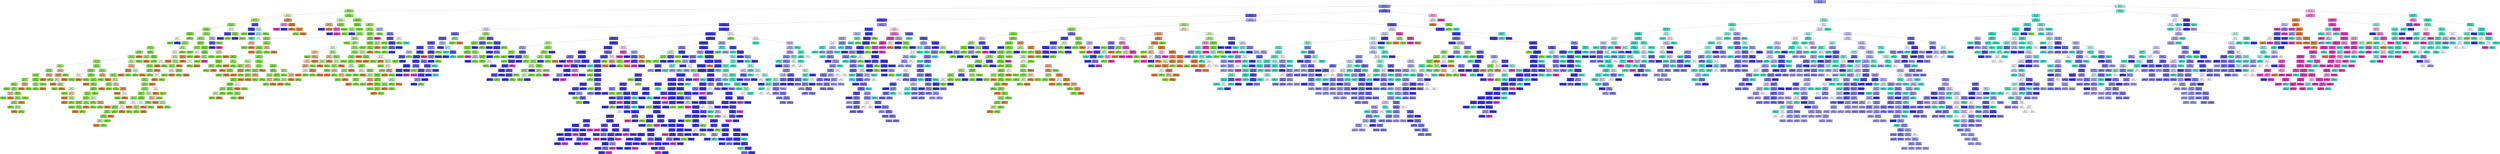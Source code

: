 digraph Tree {
node [shape=box, style="filled", color="black"] ;
0 [label="X[38] <= 4.396\ngini = 0.603\nsamples = 41978\nvalue = [1822, 6520, 5635, 24706, 3295]\nclass = Duplicate", fillcolor="#9b99f2"] ;
1 [label="X[31] <= -0.831\ngini = 0.477\nsamples = 34073\nvalue = [1392, 6517, 784, 23637, 1743]\nclass = Duplicate", fillcolor="#8684ef"] ;
0 -> 1 [labeldistance=2.5, labelangle=45, headlabel="True"] ;
2 [label="X[48] <= -0.191\ngini = 0.334\nsamples = 4654\nvalue = [722, 3724, 4, 150, 54]\nclass = Corrupt", fillcolor="#9aeb68"] ;
1 -> 2 ;
3 [label="X[41] <= 1.5\ngini = 0.568\nsamples = 1263\nvalue = [473, 678, 2, 69, 41]\nclass = Corrupt", fillcolor="#ddf8cc"] ;
2 -> 3 ;
4 [label="X[37] <= 0.431\ngini = 0.322\nsamples = 834\nvalue = [101, 677, 2, 52, 2]\nclass = Corrupt", fillcolor="#97eb63"] ;
3 -> 4 ;
5 [label="X[30] <= -0.11\ngini = 0.283\nsamples = 807\nvalue = [101, 675, 0, 29, 2]\nclass = Corrupt", fillcolor="#94ea5e"] ;
4 -> 5 ;
6 [label="X[33] <= -0.047\ngini = 0.249\nsamples = 759\nvalue = [101, 650, 0, 6, 2]\nclass = Corrupt", fillcolor="#91e95a"] ;
5 -> 6 ;
7 [label="X[51] <= -14600.0\ngini = 0.017\nsamples = 119\nvalue = [0, 118, 0, 1, 0]\nclass = Corrupt", fillcolor="#7ce53b"] ;
6 -> 7 ;
8 [label="X[9] <= 0.096\ngini = 0.5\nsamples = 2\nvalue = [0, 1, 0, 1, 0]\nclass = Corrupt", fillcolor="#ffffff"] ;
7 -> 8 ;
9 [label="gini = 0.0\nsamples = 1\nvalue = [0, 1, 0, 0, 0]\nclass = Corrupt", fillcolor="#7be539"] ;
8 -> 9 ;
10 [label="gini = 0.0\nsamples = 1\nvalue = [0, 0, 0, 1, 0]\nclass = Duplicate", fillcolor="#3c39e5"] ;
8 -> 10 ;
11 [label="gini = 0.0\nsamples = 117\nvalue = [0, 117, 0, 0, 0]\nclass = Corrupt", fillcolor="#7be539"] ;
7 -> 11 ;
12 [label="X[31] <= -0.938\ngini = 0.284\nsamples = 640\nvalue = [101, 532, 0, 5, 2]\nclass = Corrupt", fillcolor="#95ea61"] ;
6 -> 12 ;
13 [label="X[30] <= -0.129\ngini = 0.272\nsamples = 631\nvalue = [101, 529, 0, 0, 1]\nclass = Corrupt", fillcolor="#94ea5f"] ;
12 -> 13 ;
14 [label="X[27] <= -0.001\ngini = 0.307\nsamples = 513\nvalue = [97, 416, 0, 0, 0]\nclass = Corrupt", fillcolor="#9aeb67"] ;
13 -> 14 ;
15 [label="X[30] <= -0.13\ngini = 0.284\nsamples = 460\nvalue = [79, 381, 0, 0, 0]\nclass = Corrupt", fillcolor="#96ea62"] ;
14 -> 15 ;
16 [label="X[31] <= -1.188\ngini = 0.308\nsamples = 395\nvalue = [75, 320, 0, 0, 0]\nclass = Corrupt", fillcolor="#9aeb67"] ;
15 -> 16 ;
17 [label="X[23] <= -0.042\ngini = 0.3\nsamples = 392\nvalue = [72, 320, 0, 0, 0]\nclass = Corrupt", fillcolor="#99eb66"] ;
16 -> 17 ;
18 [label="X[24] <= -0.065\ngini = 0.274\nsamples = 354\nvalue = [58, 296, 0, 0, 0]\nclass = Corrupt", fillcolor="#95ea60"] ;
17 -> 18 ;
19 [label="X[25] <= -0.123\ngini = 0.37\nsamples = 98\nvalue = [24, 74, 0, 0, 0]\nclass = Corrupt", fillcolor="#a6ed79"] ;
18 -> 19 ;
20 [label="X[32] <= -0.049\ngini = 0.255\nsamples = 80\nvalue = [12, 68, 0, 0, 0]\nclass = Corrupt", fillcolor="#92ea5c"] ;
19 -> 20 ;
21 [label="X[33] <= -0.046\ngini = 0.209\nsamples = 76\nvalue = [9, 67, 0, 0, 0]\nclass = Corrupt", fillcolor="#8de854"] ;
20 -> 21 ;
22 [label="X[33] <= -0.046\ngini = 0.292\nsamples = 45\nvalue = [8, 37, 0, 0, 0]\nclass = Corrupt", fillcolor="#98eb64"] ;
21 -> 22 ;
23 [label="X[40] <= -0.004\ngini = 0.214\nsamples = 41\nvalue = [5, 36, 0, 0, 0]\nclass = Corrupt", fillcolor="#8de954"] ;
22 -> 23 ;
24 [label="gini = 0.0\nsamples = 14\nvalue = [0, 14, 0, 0, 0]\nclass = Corrupt", fillcolor="#7be539"] ;
23 -> 24 ;
25 [label="X[24] <= -0.079\ngini = 0.302\nsamples = 27\nvalue = [5, 22, 0, 0, 0]\nclass = Corrupt", fillcolor="#99eb66"] ;
23 -> 25 ;
26 [label="X[26] <= -0.012\ngini = 0.444\nsamples = 3\nvalue = [2, 1, 0, 0, 0]\nclass = Normal", fillcolor="#f2c09c"] ;
25 -> 26 ;
27 [label="gini = 0.0\nsamples = 1\nvalue = [0, 1, 0, 0, 0]\nclass = Corrupt", fillcolor="#7be539"] ;
26 -> 27 ;
28 [label="gini = 0.0\nsamples = 2\nvalue = [2, 0, 0, 0, 0]\nclass = Normal", fillcolor="#e58139"] ;
26 -> 28 ;
29 [label="X[38] <= -0.281\ngini = 0.219\nsamples = 24\nvalue = [3, 21, 0, 0, 0]\nclass = Corrupt", fillcolor="#8ee955"] ;
25 -> 29 ;
30 [label="X[33] <= -0.046\ngini = 0.355\nsamples = 13\nvalue = [3, 10, 0, 0, 0]\nclass = Corrupt", fillcolor="#a3ed74"] ;
29 -> 30 ;
31 [label="X[32] <= -0.05\ngini = 0.278\nsamples = 12\nvalue = [2, 10, 0, 0, 0]\nclass = Corrupt", fillcolor="#95ea61"] ;
30 -> 31 ;
32 [label="gini = 0.0\nsamples = 6\nvalue = [0, 6, 0, 0, 0]\nclass = Corrupt", fillcolor="#7be539"] ;
31 -> 32 ;
33 [label="X[30] <= -0.133\ngini = 0.444\nsamples = 6\nvalue = [2, 4, 0, 0, 0]\nclass = Corrupt", fillcolor="#bdf29c"] ;
31 -> 33 ;
34 [label="gini = 0.0\nsamples = 2\nvalue = [2, 0, 0, 0, 0]\nclass = Normal", fillcolor="#e58139"] ;
33 -> 34 ;
35 [label="gini = 0.0\nsamples = 4\nvalue = [0, 4, 0, 0, 0]\nclass = Corrupt", fillcolor="#7be539"] ;
33 -> 35 ;
36 [label="gini = 0.0\nsamples = 1\nvalue = [1, 0, 0, 0, 0]\nclass = Normal", fillcolor="#e58139"] ;
30 -> 36 ;
37 [label="gini = 0.0\nsamples = 11\nvalue = [0, 11, 0, 0, 0]\nclass = Corrupt", fillcolor="#7be539"] ;
29 -> 37 ;
38 [label="X[25] <= -0.126\ngini = 0.375\nsamples = 4\nvalue = [3, 1, 0, 0, 0]\nclass = Normal", fillcolor="#eeab7b"] ;
22 -> 38 ;
39 [label="gini = 0.0\nsamples = 3\nvalue = [3, 0, 0, 0, 0]\nclass = Normal", fillcolor="#e58139"] ;
38 -> 39 ;
40 [label="gini = 0.0\nsamples = 1\nvalue = [0, 1, 0, 0, 0]\nclass = Corrupt", fillcolor="#7be539"] ;
38 -> 40 ;
41 [label="X[40] <= -0.004\ngini = 0.062\nsamples = 31\nvalue = [1, 30, 0, 0, 0]\nclass = Corrupt", fillcolor="#7fe640"] ;
21 -> 41 ;
42 [label="X[24] <= -0.077\ngini = 0.32\nsamples = 5\nvalue = [1, 4, 0, 0, 0]\nclass = Corrupt", fillcolor="#9cec6a"] ;
41 -> 42 ;
43 [label="gini = 0.0\nsamples = 4\nvalue = [0, 4, 0, 0, 0]\nclass = Corrupt", fillcolor="#7be539"] ;
42 -> 43 ;
44 [label="gini = 0.0\nsamples = 1\nvalue = [1, 0, 0, 0, 0]\nclass = Normal", fillcolor="#e58139"] ;
42 -> 44 ;
45 [label="gini = 0.0\nsamples = 26\nvalue = [0, 26, 0, 0, 0]\nclass = Corrupt", fillcolor="#7be539"] ;
41 -> 45 ;
46 [label="X[23] <= -0.042\ngini = 0.375\nsamples = 4\nvalue = [3, 1, 0, 0, 0]\nclass = Normal", fillcolor="#eeab7b"] ;
20 -> 46 ;
47 [label="gini = 0.0\nsamples = 3\nvalue = [3, 0, 0, 0, 0]\nclass = Normal", fillcolor="#e58139"] ;
46 -> 47 ;
48 [label="gini = 0.0\nsamples = 1\nvalue = [0, 1, 0, 0, 0]\nclass = Corrupt", fillcolor="#7be539"] ;
46 -> 48 ;
49 [label="X[38] <= -0.104\ngini = 0.444\nsamples = 18\nvalue = [12, 6, 0, 0, 0]\nclass = Normal", fillcolor="#f2c09c"] ;
19 -> 49 ;
50 [label="X[27] <= -0.001\ngini = 0.32\nsamples = 15\nvalue = [12, 3, 0, 0, 0]\nclass = Normal", fillcolor="#eca06a"] ;
49 -> 50 ;
51 [label="X[31] <= -1.288\ngini = 0.49\nsamples = 7\nvalue = [4, 3, 0, 0, 0]\nclass = Normal", fillcolor="#f8e0ce"] ;
50 -> 51 ;
52 [label="gini = 0.0\nsamples = 3\nvalue = [3, 0, 0, 0, 0]\nclass = Normal", fillcolor="#e58139"] ;
51 -> 52 ;
53 [label="X[30] <= -0.131\ngini = 0.375\nsamples = 4\nvalue = [1, 3, 0, 0, 0]\nclass = Corrupt", fillcolor="#a7ee7b"] ;
51 -> 53 ;
54 [label="gini = 0.0\nsamples = 3\nvalue = [0, 3, 0, 0, 0]\nclass = Corrupt", fillcolor="#7be539"] ;
53 -> 54 ;
55 [label="gini = 0.0\nsamples = 1\nvalue = [1, 0, 0, 0, 0]\nclass = Normal", fillcolor="#e58139"] ;
53 -> 55 ;
56 [label="gini = 0.0\nsamples = 8\nvalue = [8, 0, 0, 0, 0]\nclass = Normal", fillcolor="#e58139"] ;
50 -> 56 ;
57 [label="gini = 0.0\nsamples = 3\nvalue = [0, 3, 0, 0, 0]\nclass = Corrupt", fillcolor="#7be539"] ;
49 -> 57 ;
58 [label="X[27] <= -0.001\ngini = 0.23\nsamples = 256\nvalue = [34, 222, 0, 0, 0]\nclass = Corrupt", fillcolor="#8fe957"] ;
18 -> 58 ;
59 [label="X[25] <= -0.126\ngini = 0.141\nsamples = 131\nvalue = [10, 121, 0, 0, 0]\nclass = Corrupt", fillcolor="#86e749"] ;
58 -> 59 ;
60 [label="X[26] <= -0.012\ngini = 0.5\nsamples = 2\nvalue = [1, 1, 0, 0, 0]\nclass = Normal", fillcolor="#ffffff"] ;
59 -> 60 ;
61 [label="gini = 0.0\nsamples = 1\nvalue = [0, 1, 0, 0, 0]\nclass = Corrupt", fillcolor="#7be539"] ;
60 -> 61 ;
62 [label="gini = 0.0\nsamples = 1\nvalue = [1, 0, 0, 0, 0]\nclass = Normal", fillcolor="#e58139"] ;
60 -> 62 ;
63 [label="X[39] <= -0.027\ngini = 0.13\nsamples = 129\nvalue = [9, 120, 0, 0, 0]\nclass = Corrupt", fillcolor="#85e748"] ;
59 -> 63 ;
64 [label="gini = 0.0\nsamples = 43\nvalue = [0, 43, 0, 0, 0]\nclass = Corrupt", fillcolor="#7be539"] ;
63 -> 64 ;
65 [label="X[27] <= -0.001\ngini = 0.187\nsamples = 86\nvalue = [9, 77, 0, 0, 0]\nclass = Corrupt", fillcolor="#8ae850"] ;
63 -> 65 ;
66 [label="gini = 0.0\nsamples = 1\nvalue = [1, 0, 0, 0, 0]\nclass = Normal", fillcolor="#e58139"] ;
65 -> 66 ;
67 [label="X[39] <= -0.027\ngini = 0.171\nsamples = 85\nvalue = [8, 77, 0, 0, 0]\nclass = Corrupt", fillcolor="#89e84e"] ;
65 -> 67 ;
68 [label="X[27] <= -0.001\ngini = 0.49\nsamples = 7\nvalue = [3, 4, 0, 0, 0]\nclass = Corrupt", fillcolor="#def8ce"] ;
67 -> 68 ;
69 [label="gini = 0.0\nsamples = 2\nvalue = [0, 2, 0, 0, 0]\nclass = Corrupt", fillcolor="#7be539"] ;
68 -> 69 ;
70 [label="X[23] <= -0.042\ngini = 0.48\nsamples = 5\nvalue = [3, 2, 0, 0, 0]\nclass = Normal", fillcolor="#f6d5bd"] ;
68 -> 70 ;
71 [label="gini = 0.0\nsamples = 2\nvalue = [2, 0, 0, 0, 0]\nclass = Normal", fillcolor="#e58139"] ;
70 -> 71 ;
72 [label="X[24] <= -0.064\ngini = 0.444\nsamples = 3\nvalue = [1, 2, 0, 0, 0]\nclass = Corrupt", fillcolor="#bdf29c"] ;
70 -> 72 ;
73 [label="gini = 0.0\nsamples = 1\nvalue = [1, 0, 0, 0, 0]\nclass = Normal", fillcolor="#e58139"] ;
72 -> 73 ;
74 [label="gini = 0.0\nsamples = 2\nvalue = [0, 2, 0, 0, 0]\nclass = Corrupt", fillcolor="#7be539"] ;
72 -> 74 ;
75 [label="X[23] <= -0.042\ngini = 0.12\nsamples = 78\nvalue = [5, 73, 0, 0, 0]\nclass = Corrupt", fillcolor="#84e747"] ;
67 -> 75 ;
76 [label="X[23] <= -0.042\ngini = 0.201\nsamples = 44\nvalue = [5, 39, 0, 0, 0]\nclass = Corrupt", fillcolor="#8ce852"] ;
75 -> 76 ;
77 [label="X[39] <= -0.027\ngini = 0.102\nsamples = 37\nvalue = [2, 35, 0, 0, 0]\nclass = Corrupt", fillcolor="#83e644"] ;
76 -> 77 ;
78 [label="X[27] <= -0.001\ngini = 0.061\nsamples = 32\nvalue = [1, 31, 0, 0, 0]\nclass = Corrupt", fillcolor="#7fe63f"] ;
77 -> 78 ;
79 [label="gini = 0.0\nsamples = 25\nvalue = [0, 25, 0, 0, 0]\nclass = Corrupt", fillcolor="#7be539"] ;
78 -> 79 ;
80 [label="X[23] <= -0.042\ngini = 0.245\nsamples = 7\nvalue = [1, 6, 0, 0, 0]\nclass = Corrupt", fillcolor="#91e95a"] ;
78 -> 80 ;
81 [label="gini = 0.0\nsamples = 1\nvalue = [1, 0, 0, 0, 0]\nclass = Normal", fillcolor="#e58139"] ;
80 -> 81 ;
82 [label="gini = 0.0\nsamples = 6\nvalue = [0, 6, 0, 0, 0]\nclass = Corrupt", fillcolor="#7be539"] ;
80 -> 82 ;
83 [label="X[23] <= -0.042\ngini = 0.32\nsamples = 5\nvalue = [1, 4, 0, 0, 0]\nclass = Corrupt", fillcolor="#9cec6a"] ;
77 -> 83 ;
84 [label="gini = 0.0\nsamples = 1\nvalue = [1, 0, 0, 0, 0]\nclass = Normal", fillcolor="#e58139"] ;
83 -> 84 ;
85 [label="gini = 0.0\nsamples = 4\nvalue = [0, 4, 0, 0, 0]\nclass = Corrupt", fillcolor="#7be539"] ;
83 -> 85 ;
86 [label="X[31] <= -1.25\ngini = 0.49\nsamples = 7\nvalue = [3, 4, 0, 0, 0]\nclass = Corrupt", fillcolor="#def8ce"] ;
76 -> 86 ;
87 [label="gini = 0.0\nsamples = 3\nvalue = [0, 3, 0, 0, 0]\nclass = Corrupt", fillcolor="#7be539"] ;
86 -> 87 ;
88 [label="X[37] <= -0.057\ngini = 0.375\nsamples = 4\nvalue = [3, 1, 0, 0, 0]\nclass = Normal", fillcolor="#eeab7b"] ;
86 -> 88 ;
89 [label="gini = 0.0\nsamples = 1\nvalue = [0, 1, 0, 0, 0]\nclass = Corrupt", fillcolor="#7be539"] ;
88 -> 89 ;
90 [label="gini = 0.0\nsamples = 3\nvalue = [3, 0, 0, 0, 0]\nclass = Normal", fillcolor="#e58139"] ;
88 -> 90 ;
91 [label="gini = 0.0\nsamples = 34\nvalue = [0, 34, 0, 0, 0]\nclass = Corrupt", fillcolor="#7be539"] ;
75 -> 91 ;
92 [label="X[25] <= -0.112\ngini = 0.31\nsamples = 125\nvalue = [24, 101, 0, 0, 0]\nclass = Corrupt", fillcolor="#9aeb68"] ;
58 -> 92 ;
93 [label="X[29] <= -0.103\ngini = 0.375\nsamples = 4\nvalue = [3, 1, 0, 0, 0]\nclass = Normal", fillcolor="#eeab7b"] ;
92 -> 93 ;
94 [label="gini = 0.0\nsamples = 1\nvalue = [0, 1, 0, 0, 0]\nclass = Corrupt", fillcolor="#7be539"] ;
93 -> 94 ;
95 [label="gini = 0.0\nsamples = 3\nvalue = [3, 0, 0, 0, 0]\nclass = Normal", fillcolor="#e58139"] ;
93 -> 95 ;
96 [label="X[24] <= -0.062\ngini = 0.287\nsamples = 121\nvalue = [21, 100, 0, 0, 0]\nclass = Corrupt", fillcolor="#97ea63"] ;
92 -> 96 ;
97 [label="X[40] <= -0.001\ngini = 0.48\nsamples = 15\nvalue = [6, 9, 0, 0, 0]\nclass = Corrupt", fillcolor="#d3f6bd"] ;
96 -> 97 ;
98 [label="X[27] <= -0.001\ngini = 0.245\nsamples = 7\nvalue = [1, 6, 0, 0, 0]\nclass = Corrupt", fillcolor="#91e95a"] ;
97 -> 98 ;
99 [label="gini = 0.0\nsamples = 1\nvalue = [1, 0, 0, 0, 0]\nclass = Normal", fillcolor="#e58139"] ;
98 -> 99 ;
100 [label="gini = 0.0\nsamples = 6\nvalue = [0, 6, 0, 0, 0]\nclass = Corrupt", fillcolor="#7be539"] ;
98 -> 100 ;
101 [label="X[23] <= -0.042\ngini = 0.469\nsamples = 8\nvalue = [5, 3, 0, 0, 0]\nclass = Normal", fillcolor="#f5cdb0"] ;
97 -> 101 ;
102 [label="gini = 0.0\nsamples = 2\nvalue = [0, 2, 0, 0, 0]\nclass = Corrupt", fillcolor="#7be539"] ;
101 -> 102 ;
103 [label="X[24] <= -0.062\ngini = 0.278\nsamples = 6\nvalue = [5, 1, 0, 0, 0]\nclass = Normal", fillcolor="#ea9a61"] ;
101 -> 103 ;
104 [label="gini = 0.0\nsamples = 4\nvalue = [4, 0, 0, 0, 0]\nclass = Normal", fillcolor="#e58139"] ;
103 -> 104 ;
105 [label="X[28] <= -0.12\ngini = 0.5\nsamples = 2\nvalue = [1, 1, 0, 0, 0]\nclass = Normal", fillcolor="#ffffff"] ;
103 -> 105 ;
106 [label="gini = 0.0\nsamples = 1\nvalue = [0, 1, 0, 0, 0]\nclass = Corrupt", fillcolor="#7be539"] ;
105 -> 106 ;
107 [label="gini = 0.0\nsamples = 1\nvalue = [1, 0, 0, 0, 0]\nclass = Normal", fillcolor="#e58139"] ;
105 -> 107 ;
108 [label="X[31] <= -1.202\ngini = 0.243\nsamples = 106\nvalue = [15, 91, 0, 0, 0]\nclass = Corrupt", fillcolor="#91e95a"] ;
96 -> 108 ;
109 [label="X[27] <= -0.001\ngini = 0.231\nsamples = 105\nvalue = [14, 91, 0, 0, 0]\nclass = Corrupt", fillcolor="#8fe957"] ;
108 -> 109 ;
110 [label="X[24] <= -0.05\ngini = 0.209\nsamples = 101\nvalue = [12, 89, 0, 0, 0]\nclass = Corrupt", fillcolor="#8de954"] ;
109 -> 110 ;
111 [label="X[25] <= -0.109\ngini = 0.16\nsamples = 91\nvalue = [8, 83, 0, 0, 0]\nclass = Corrupt", fillcolor="#88e84c"] ;
110 -> 111 ;
112 [label="X[30] <= -0.13\ngini = 0.278\nsamples = 42\nvalue = [7, 35, 0, 0, 0]\nclass = Corrupt", fillcolor="#95ea61"] ;
111 -> 112 ;
113 [label="X[32] <= -0.048\ngini = 0.198\nsamples = 36\nvalue = [4, 32, 0, 0, 0]\nclass = Corrupt", fillcolor="#8ce852"] ;
112 -> 113 ;
114 [label="X[29] <= -0.1\ngini = 0.161\nsamples = 34\nvalue = [3, 31, 0, 0, 0]\nclass = Corrupt", fillcolor="#88e84c"] ;
113 -> 114 ;
115 [label="X[29] <= -0.1\ngini = 0.278\nsamples = 18\nvalue = [3, 15, 0, 0, 0]\nclass = Corrupt", fillcolor="#95ea61"] ;
114 -> 115 ;
116 [label="X[33] <= -0.047\ngini = 0.117\nsamples = 16\nvalue = [1, 15, 0, 0, 0]\nclass = Corrupt", fillcolor="#84e746"] ;
115 -> 116 ;
117 [label="X[26] <= -0.012\ngini = 0.444\nsamples = 3\nvalue = [1, 2, 0, 0, 0]\nclass = Corrupt", fillcolor="#bdf29c"] ;
116 -> 117 ;
118 [label="gini = 0.0\nsamples = 1\nvalue = [1, 0, 0, 0, 0]\nclass = Normal", fillcolor="#e58139"] ;
117 -> 118 ;
119 [label="gini = 0.0\nsamples = 2\nvalue = [0, 2, 0, 0, 0]\nclass = Corrupt", fillcolor="#7be539"] ;
117 -> 119 ;
120 [label="gini = 0.0\nsamples = 13\nvalue = [0, 13, 0, 0, 0]\nclass = Corrupt", fillcolor="#7be539"] ;
116 -> 120 ;
121 [label="gini = 0.0\nsamples = 2\nvalue = [2, 0, 0, 0, 0]\nclass = Normal", fillcolor="#e58139"] ;
115 -> 121 ;
122 [label="gini = 0.0\nsamples = 16\nvalue = [0, 16, 0, 0, 0]\nclass = Corrupt", fillcolor="#7be539"] ;
114 -> 122 ;
123 [label="X[33] <= -0.042\ngini = 0.5\nsamples = 2\nvalue = [1, 1, 0, 0, 0]\nclass = Normal", fillcolor="#ffffff"] ;
113 -> 123 ;
124 [label="gini = 0.0\nsamples = 1\nvalue = [1, 0, 0, 0, 0]\nclass = Normal", fillcolor="#e58139"] ;
123 -> 124 ;
125 [label="gini = 0.0\nsamples = 1\nvalue = [0, 1, 0, 0, 0]\nclass = Corrupt", fillcolor="#7be539"] ;
123 -> 125 ;
126 [label="X[25] <= -0.111\ngini = 0.5\nsamples = 6\nvalue = [3, 3, 0, 0, 0]\nclass = Normal", fillcolor="#ffffff"] ;
112 -> 126 ;
127 [label="gini = 0.0\nsamples = 2\nvalue = [2, 0, 0, 0, 0]\nclass = Normal", fillcolor="#e58139"] ;
126 -> 127 ;
128 [label="X[38] <= -0.156\ngini = 0.375\nsamples = 4\nvalue = [1, 3, 0, 0, 0]\nclass = Corrupt", fillcolor="#a7ee7b"] ;
126 -> 128 ;
129 [label="gini = 0.0\nsamples = 3\nvalue = [0, 3, 0, 0, 0]\nclass = Corrupt", fillcolor="#7be539"] ;
128 -> 129 ;
130 [label="gini = 0.0\nsamples = 1\nvalue = [1, 0, 0, 0, 0]\nclass = Normal", fillcolor="#e58139"] ;
128 -> 130 ;
131 [label="X[33] <= -0.047\ngini = 0.04\nsamples = 49\nvalue = [1, 48, 0, 0, 0]\nclass = Corrupt", fillcolor="#7ee63d"] ;
111 -> 131 ;
132 [label="X[23] <= -0.042\ngini = 0.5\nsamples = 2\nvalue = [1, 1, 0, 0, 0]\nclass = Normal", fillcolor="#ffffff"] ;
131 -> 132 ;
133 [label="gini = 0.0\nsamples = 1\nvalue = [1, 0, 0, 0, 0]\nclass = Normal", fillcolor="#e58139"] ;
132 -> 133 ;
134 [label="gini = 0.0\nsamples = 1\nvalue = [0, 1, 0, 0, 0]\nclass = Corrupt", fillcolor="#7be539"] ;
132 -> 134 ;
135 [label="gini = 0.0\nsamples = 47\nvalue = [0, 47, 0, 0, 0]\nclass = Corrupt", fillcolor="#7be539"] ;
131 -> 135 ;
136 [label="X[23] <= -0.042\ngini = 0.48\nsamples = 10\nvalue = [4, 6, 0, 0, 0]\nclass = Corrupt", fillcolor="#d3f6bd"] ;
110 -> 136 ;
137 [label="X[30] <= -0.131\ngini = 0.444\nsamples = 6\nvalue = [4, 2, 0, 0, 0]\nclass = Normal", fillcolor="#f2c09c"] ;
136 -> 137 ;
138 [label="gini = 0.0\nsamples = 3\nvalue = [3, 0, 0, 0, 0]\nclass = Normal", fillcolor="#e58139"] ;
137 -> 138 ;
139 [label="X[24] <= -0.05\ngini = 0.444\nsamples = 3\nvalue = [1, 2, 0, 0, 0]\nclass = Corrupt", fillcolor="#bdf29c"] ;
137 -> 139 ;
140 [label="gini = 0.0\nsamples = 1\nvalue = [1, 0, 0, 0, 0]\nclass = Normal", fillcolor="#e58139"] ;
139 -> 140 ;
141 [label="gini = 0.0\nsamples = 2\nvalue = [0, 2, 0, 0, 0]\nclass = Corrupt", fillcolor="#7be539"] ;
139 -> 141 ;
142 [label="gini = 0.0\nsamples = 4\nvalue = [0, 4, 0, 0, 0]\nclass = Corrupt", fillcolor="#7be539"] ;
136 -> 142 ;
143 [label="X[23] <= -0.042\ngini = 0.5\nsamples = 4\nvalue = [2, 2, 0, 0, 0]\nclass = Normal", fillcolor="#ffffff"] ;
109 -> 143 ;
144 [label="gini = 0.0\nsamples = 2\nvalue = [2, 0, 0, 0, 0]\nclass = Normal", fillcolor="#e58139"] ;
143 -> 144 ;
145 [label="gini = 0.0\nsamples = 2\nvalue = [0, 2, 0, 0, 0]\nclass = Corrupt", fillcolor="#7be539"] ;
143 -> 145 ;
146 [label="gini = 0.0\nsamples = 1\nvalue = [1, 0, 0, 0, 0]\nclass = Normal", fillcolor="#e58139"] ;
108 -> 146 ;
147 [label="X[30] <= -0.132\ngini = 0.465\nsamples = 38\nvalue = [14, 24, 0, 0, 0]\nclass = Corrupt", fillcolor="#c8f4ac"] ;
17 -> 147 ;
148 [label="X[25] <= -0.103\ngini = 0.43\nsamples = 16\nvalue = [11, 5, 0, 0, 0]\nclass = Normal", fillcolor="#f1ba93"] ;
147 -> 148 ;
149 [label="X[33] <= -0.046\ngini = 0.198\nsamples = 9\nvalue = [8, 1, 0, 0, 0]\nclass = Normal", fillcolor="#e89152"] ;
148 -> 149 ;
150 [label="gini = 0.0\nsamples = 8\nvalue = [8, 0, 0, 0, 0]\nclass = Normal", fillcolor="#e58139"] ;
149 -> 150 ;
151 [label="gini = 0.0\nsamples = 1\nvalue = [0, 1, 0, 0, 0]\nclass = Corrupt", fillcolor="#7be539"] ;
149 -> 151 ;
152 [label="X[33] <= -0.046\ngini = 0.49\nsamples = 7\nvalue = [3, 4, 0, 0, 0]\nclass = Corrupt", fillcolor="#def8ce"] ;
148 -> 152 ;
153 [label="gini = 0.0\nsamples = 4\nvalue = [0, 4, 0, 0, 0]\nclass = Corrupt", fillcolor="#7be539"] ;
152 -> 153 ;
154 [label="gini = 0.0\nsamples = 3\nvalue = [3, 0, 0, 0, 0]\nclass = Normal", fillcolor="#e58139"] ;
152 -> 154 ;
155 [label="X[30] <= -0.13\ngini = 0.236\nsamples = 22\nvalue = [3, 19, 0, 0, 0]\nclass = Corrupt", fillcolor="#90e958"] ;
147 -> 155 ;
156 [label="X[28] <= -0.107\ngini = 0.172\nsamples = 21\nvalue = [2, 19, 0, 0, 0]\nclass = Corrupt", fillcolor="#89e84e"] ;
155 -> 156 ;
157 [label="gini = 0.0\nsamples = 17\nvalue = [0, 17, 0, 0, 0]\nclass = Corrupt", fillcolor="#7be539"] ;
156 -> 157 ;
158 [label="X[25] <= -0.099\ngini = 0.5\nsamples = 4\nvalue = [2, 2, 0, 0, 0]\nclass = Normal", fillcolor="#ffffff"] ;
156 -> 158 ;
159 [label="gini = 0.0\nsamples = 2\nvalue = [2, 0, 0, 0, 0]\nclass = Normal", fillcolor="#e58139"] ;
158 -> 159 ;
160 [label="gini = 0.0\nsamples = 2\nvalue = [0, 2, 0, 0, 0]\nclass = Corrupt", fillcolor="#7be539"] ;
158 -> 160 ;
161 [label="gini = 0.0\nsamples = 1\nvalue = [1, 0, 0, 0, 0]\nclass = Normal", fillcolor="#e58139"] ;
155 -> 161 ;
162 [label="gini = 0.0\nsamples = 3\nvalue = [3, 0, 0, 0, 0]\nclass = Normal", fillcolor="#e58139"] ;
16 -> 162 ;
163 [label="X[25] <= -0.107\ngini = 0.116\nsamples = 65\nvalue = [4, 61, 0, 0, 0]\nclass = Corrupt", fillcolor="#84e746"] ;
15 -> 163 ;
164 [label="X[27] <= -0.001\ngini = 0.355\nsamples = 13\nvalue = [3, 10, 0, 0, 0]\nclass = Corrupt", fillcolor="#a3ed74"] ;
163 -> 164 ;
165 [label="gini = 0.0\nsamples = 10\nvalue = [0, 10, 0, 0, 0]\nclass = Corrupt", fillcolor="#7be539"] ;
164 -> 165 ;
166 [label="gini = 0.0\nsamples = 3\nvalue = [3, 0, 0, 0, 0]\nclass = Normal", fillcolor="#e58139"] ;
164 -> 166 ;
167 [label="X[29] <= -0.083\ngini = 0.038\nsamples = 52\nvalue = [1, 51, 0, 0, 0]\nclass = Corrupt", fillcolor="#7ee63d"] ;
163 -> 167 ;
168 [label="gini = 0.0\nsamples = 50\nvalue = [0, 50, 0, 0, 0]\nclass = Corrupt", fillcolor="#7be539"] ;
167 -> 168 ;
169 [label="X[28] <= -0.103\ngini = 0.5\nsamples = 2\nvalue = [1, 1, 0, 0, 0]\nclass = Normal", fillcolor="#ffffff"] ;
167 -> 169 ;
170 [label="gini = 0.0\nsamples = 1\nvalue = [1, 0, 0, 0, 0]\nclass = Normal", fillcolor="#e58139"] ;
169 -> 170 ;
171 [label="gini = 0.0\nsamples = 1\nvalue = [0, 1, 0, 0, 0]\nclass = Corrupt", fillcolor="#7be539"] ;
169 -> 171 ;
172 [label="X[40] <= -0.0\ngini = 0.449\nsamples = 53\nvalue = [18, 35, 0, 0, 0]\nclass = Corrupt", fillcolor="#bff29f"] ;
14 -> 172 ;
173 [label="X[40] <= -0.0\ngini = 0.499\nsamples = 38\nvalue = [18, 20, 0, 0, 0]\nclass = Corrupt", fillcolor="#f2fceb"] ;
172 -> 173 ;
174 [label="X[23] <= -0.042\ngini = 0.464\nsamples = 30\nvalue = [11, 19, 0, 0, 0]\nclass = Corrupt", fillcolor="#c7f4ac"] ;
173 -> 174 ;
175 [label="gini = 0.0\nsamples = 4\nvalue = [4, 0, 0, 0, 0]\nclass = Normal", fillcolor="#e58139"] ;
174 -> 175 ;
176 [label="X[33] <= -0.042\ngini = 0.393\nsamples = 26\nvalue = [7, 19, 0, 0, 0]\nclass = Corrupt", fillcolor="#acef82"] ;
174 -> 176 ;
177 [label="X[33] <= -0.043\ngini = 0.33\nsamples = 24\nvalue = [5, 19, 0, 0, 0]\nclass = Corrupt", fillcolor="#9eec6d"] ;
176 -> 177 ;
178 [label="X[33] <= -0.044\ngini = 0.494\nsamples = 9\nvalue = [4, 5, 0, 0, 0]\nclass = Corrupt", fillcolor="#e5fad7"] ;
177 -> 178 ;
179 [label="gini = 0.0\nsamples = 5\nvalue = [0, 5, 0, 0, 0]\nclass = Corrupt", fillcolor="#7be539"] ;
178 -> 179 ;
180 [label="gini = 0.0\nsamples = 4\nvalue = [4, 0, 0, 0, 0]\nclass = Normal", fillcolor="#e58139"] ;
178 -> 180 ;
181 [label="X[31] <= -1.234\ngini = 0.124\nsamples = 15\nvalue = [1, 14, 0, 0, 0]\nclass = Corrupt", fillcolor="#84e747"] ;
177 -> 181 ;
182 [label="gini = 0.0\nsamples = 14\nvalue = [0, 14, 0, 0, 0]\nclass = Corrupt", fillcolor="#7be539"] ;
181 -> 182 ;
183 [label="gini = 0.0\nsamples = 1\nvalue = [1, 0, 0, 0, 0]\nclass = Normal", fillcolor="#e58139"] ;
181 -> 183 ;
184 [label="gini = 0.0\nsamples = 2\nvalue = [2, 0, 0, 0, 0]\nclass = Normal", fillcolor="#e58139"] ;
176 -> 184 ;
185 [label="X[28] <= -0.103\ngini = 0.219\nsamples = 8\nvalue = [7, 1, 0, 0, 0]\nclass = Normal", fillcolor="#e99355"] ;
173 -> 185 ;
186 [label="gini = 0.0\nsamples = 6\nvalue = [6, 0, 0, 0, 0]\nclass = Normal", fillcolor="#e58139"] ;
185 -> 186 ;
187 [label="X[30] <= -0.129\ngini = 0.5\nsamples = 2\nvalue = [1, 1, 0, 0, 0]\nclass = Normal", fillcolor="#ffffff"] ;
185 -> 187 ;
188 [label="gini = 0.0\nsamples = 1\nvalue = [0, 1, 0, 0, 0]\nclass = Corrupt", fillcolor="#7be539"] ;
187 -> 188 ;
189 [label="gini = 0.0\nsamples = 1\nvalue = [1, 0, 0, 0, 0]\nclass = Normal", fillcolor="#e58139"] ;
187 -> 189 ;
190 [label="gini = 0.0\nsamples = 15\nvalue = [0, 15, 0, 0, 0]\nclass = Corrupt", fillcolor="#7be539"] ;
172 -> 190 ;
191 [label="X[27] <= -0.001\ngini = 0.082\nsamples = 118\nvalue = [4, 113, 0, 0, 1]\nclass = Corrupt", fillcolor="#81e642"] ;
13 -> 191 ;
192 [label="X[32] <= -0.048\ngini = 0.305\nsamples = 16\nvalue = [3, 13, 0, 0, 0]\nclass = Corrupt", fillcolor="#99eb67"] ;
191 -> 192 ;
193 [label="gini = 0.0\nsamples = 10\nvalue = [0, 10, 0, 0, 0]\nclass = Corrupt", fillcolor="#7be539"] ;
192 -> 193 ;
194 [label="X[39] <= -0.028\ngini = 0.5\nsamples = 6\nvalue = [3, 3, 0, 0, 0]\nclass = Normal", fillcolor="#ffffff"] ;
192 -> 194 ;
195 [label="gini = 0.0\nsamples = 3\nvalue = [0, 3, 0, 0, 0]\nclass = Corrupt", fillcolor="#7be539"] ;
194 -> 195 ;
196 [label="gini = 0.0\nsamples = 3\nvalue = [3, 0, 0, 0, 0]\nclass = Normal", fillcolor="#e58139"] ;
194 -> 196 ;
197 [label="X[39] <= -0.006\ngini = 0.039\nsamples = 102\nvalue = [1, 100, 0, 0, 1]\nclass = Corrupt", fillcolor="#7ee63d"] ;
191 -> 197 ;
198 [label="X[38] <= -0.26\ngini = 0.02\nsamples = 99\nvalue = [0, 98, 0, 0, 1]\nclass = Corrupt", fillcolor="#7ce53b"] ;
197 -> 198 ;
199 [label="X[27] <= -0.001\ngini = 0.375\nsamples = 4\nvalue = [0, 3, 0, 0, 1]\nclass = Corrupt", fillcolor="#a7ee7b"] ;
198 -> 199 ;
200 [label="gini = 0.0\nsamples = 3\nvalue = [0, 3, 0, 0, 0]\nclass = Corrupt", fillcolor="#7be539"] ;
199 -> 200 ;
201 [label="gini = 0.0\nsamples = 1\nvalue = [0, 0, 0, 0, 1]\nclass = Loss", fillcolor="#e539c0"] ;
199 -> 201 ;
202 [label="gini = 0.0\nsamples = 95\nvalue = [0, 95, 0, 0, 0]\nclass = Corrupt", fillcolor="#7be539"] ;
198 -> 202 ;
203 [label="X[32] <= -0.048\ngini = 0.444\nsamples = 3\nvalue = [1, 2, 0, 0, 0]\nclass = Corrupt", fillcolor="#bdf29c"] ;
197 -> 203 ;
204 [label="gini = 0.0\nsamples = 2\nvalue = [0, 2, 0, 0, 0]\nclass = Corrupt", fillcolor="#7be539"] ;
203 -> 204 ;
205 [label="gini = 0.0\nsamples = 1\nvalue = [1, 0, 0, 0, 0]\nclass = Normal", fillcolor="#e58139"] ;
203 -> 205 ;
206 [label="X[39] <= -0.028\ngini = 0.568\nsamples = 9\nvalue = [0, 3, 0, 5, 1]\nclass = Duplicate", fillcolor="#bebdf6"] ;
12 -> 206 ;
207 [label="X[27] <= -0.001\ngini = 0.278\nsamples = 6\nvalue = [0, 0, 0, 5, 1]\nclass = Duplicate", fillcolor="#6361ea"] ;
206 -> 207 ;
208 [label="gini = 0.0\nsamples = 5\nvalue = [0, 0, 0, 5, 0]\nclass = Duplicate", fillcolor="#3c39e5"] ;
207 -> 208 ;
209 [label="gini = 0.0\nsamples = 1\nvalue = [0, 0, 0, 0, 1]\nclass = Loss", fillcolor="#e539c0"] ;
207 -> 209 ;
210 [label="gini = 0.0\nsamples = 3\nvalue = [0, 3, 0, 0, 0]\nclass = Corrupt", fillcolor="#7be539"] ;
206 -> 210 ;
211 [label="X[23] <= -0.042\ngini = 0.499\nsamples = 48\nvalue = [0, 25, 0, 23, 0]\nclass = Corrupt", fillcolor="#f4fdef"] ;
5 -> 211 ;
212 [label="X[33] <= -0.022\ngini = 0.153\nsamples = 24\nvalue = [0, 2, 0, 22, 0]\nclass = Duplicate", fillcolor="#4e4be7"] ;
211 -> 212 ;
213 [label="gini = 0.0\nsamples = 22\nvalue = [0, 0, 0, 22, 0]\nclass = Duplicate", fillcolor="#3c39e5"] ;
212 -> 213 ;
214 [label="gini = 0.0\nsamples = 2\nvalue = [0, 2, 0, 0, 0]\nclass = Corrupt", fillcolor="#7be539"] ;
212 -> 214 ;
215 [label="X[70] <= 0.023\ngini = 0.08\nsamples = 24\nvalue = [0, 23, 0, 1, 0]\nclass = Corrupt", fillcolor="#81e642"] ;
211 -> 215 ;
216 [label="gini = 0.0\nsamples = 1\nvalue = [0, 0, 0, 1, 0]\nclass = Duplicate", fillcolor="#3c39e5"] ;
215 -> 216 ;
217 [label="gini = 0.0\nsamples = 23\nvalue = [0, 23, 0, 0, 0]\nclass = Corrupt", fillcolor="#7be539"] ;
215 -> 217 ;
218 [label="X[38] <= 0.073\ngini = 0.263\nsamples = 27\nvalue = [0, 2, 2, 23, 0]\nclass = Duplicate", fillcolor="#5b59e9"] ;
4 -> 218 ;
219 [label="X[28] <= -0.112\ngini = 0.083\nsamples = 23\nvalue = [0, 1, 0, 22, 0]\nclass = Duplicate", fillcolor="#4542e6"] ;
218 -> 219 ;
220 [label="gini = 0.0\nsamples = 1\nvalue = [0, 1, 0, 0, 0]\nclass = Corrupt", fillcolor="#7be539"] ;
219 -> 220 ;
221 [label="gini = 0.0\nsamples = 22\nvalue = [0, 0, 0, 22, 0]\nclass = Duplicate", fillcolor="#3c39e5"] ;
219 -> 221 ;
222 [label="X[23] <= -0.031\ngini = 0.625\nsamples = 4\nvalue = [0, 1, 2, 1, 0]\nclass = Delay", fillcolor="#bdf6ec"] ;
218 -> 222 ;
223 [label="X[38] <= 1.021\ngini = 0.444\nsamples = 3\nvalue = [0, 0, 2, 1, 0]\nclass = Delay", fillcolor="#9cf2e2"] ;
222 -> 223 ;
224 [label="gini = 0.0\nsamples = 1\nvalue = [0, 0, 1, 0, 0]\nclass = Delay", fillcolor="#39e5c5"] ;
223 -> 224 ;
225 [label="gini = 0.5\nsamples = 2\nvalue = [0, 0, 1, 1, 0]\nclass = Delay", fillcolor="#ffffff"] ;
223 -> 225 ;
226 [label="gini = 0.0\nsamples = 1\nvalue = [0, 1, 0, 0, 0]\nclass = Corrupt", fillcolor="#7be539"] ;
222 -> 226 ;
227 [label="X[70] <= -0.12\ngini = 0.238\nsamples = 429\nvalue = [372, 1, 0, 17, 39]\nclass = Normal", fillcolor="#e99356"] ;
3 -> 227 ;
228 [label="X[27] <= 3.555\ngini = 0.423\nsamples = 56\nvalue = [0, 0, 0, 17, 39]\nclass = Loss", fillcolor="#f08fdb"] ;
227 -> 228 ;
229 [label="gini = 0.0\nsamples = 39\nvalue = [0, 0, 0, 0, 39]\nclass = Loss", fillcolor="#e539c0"] ;
228 -> 229 ;
230 [label="gini = 0.0\nsamples = 17\nvalue = [0, 0, 0, 17, 0]\nclass = Duplicate", fillcolor="#3c39e5"] ;
228 -> 230 ;
231 [label="X[27] <= 3.518\ngini = 0.005\nsamples = 373\nvalue = [372, 1, 0, 0, 0]\nclass = Normal", fillcolor="#e5813a"] ;
227 -> 231 ;
232 [label="gini = 0.0\nsamples = 360\nvalue = [360, 0, 0, 0, 0]\nclass = Normal", fillcolor="#e58139"] ;
231 -> 232 ;
233 [label="X[23] <= 0.959\ngini = 0.142\nsamples = 13\nvalue = [12, 1, 0, 0, 0]\nclass = Normal", fillcolor="#e78c49"] ;
231 -> 233 ;
234 [label="gini = 0.0\nsamples = 1\nvalue = [0, 1, 0, 0, 0]\nclass = Corrupt", fillcolor="#7be539"] ;
233 -> 234 ;
235 [label="gini = 0.0\nsamples = 12\nvalue = [12, 0, 0, 0, 0]\nclass = Normal", fillcolor="#e58139"] ;
233 -> 235 ;
236 [label="X[75] <= -0.177\ngini = 0.187\nsamples = 3391\nvalue = [249, 3046, 2, 81, 13]\nclass = Corrupt", fillcolor="#89e84f"] ;
2 -> 236 ;
237 [label="X[8] <= 0.0\ngini = 0.572\nsamples = 507\nvalue = [143, 293, 0, 59, 12]\nclass = Corrupt", fillcolor="#c9f4ad"] ;
236 -> 237 ;
238 [label="X[48] <= 92.291\ngini = 0.404\nsamples = 199\nvalue = [143, 0, 0, 56, 0]\nclass = Normal", fillcolor="#efb287"] ;
237 -> 238 ;
239 [label="gini = 0.0\nsamples = 56\nvalue = [0, 0, 0, 56, 0]\nclass = Duplicate", fillcolor="#3c39e5"] ;
238 -> 239 ;
240 [label="gini = 0.0\nsamples = 143\nvalue = [143, 0, 0, 0, 0]\nclass = Normal", fillcolor="#e58139"] ;
238 -> 240 ;
241 [label="X[48] <= 9.374\ngini = 0.093\nsamples = 308\nvalue = [0, 293, 0, 3, 12]\nclass = Corrupt", fillcolor="#82e643"] ;
237 -> 241 ;
242 [label="X[32] <= -0.015\ngini = 0.32\nsamples = 15\nvalue = [0, 0, 0, 3, 12]\nclass = Loss", fillcolor="#ec6ad0"] ;
241 -> 242 ;
243 [label="gini = 0.0\nsamples = 3\nvalue = [0, 0, 0, 3, 0]\nclass = Duplicate", fillcolor="#3c39e5"] ;
242 -> 243 ;
244 [label="gini = 0.0\nsamples = 12\nvalue = [0, 0, 0, 0, 12]\nclass = Loss", fillcolor="#e539c0"] ;
242 -> 244 ;
245 [label="gini = 0.0\nsamples = 293\nvalue = [0, 293, 0, 0, 0]\nclass = Corrupt", fillcolor="#7be539"] ;
241 -> 245 ;
246 [label="X[55] <= 0.998\ngini = 0.087\nsamples = 2884\nvalue = [106, 2753, 2, 22, 1]\nclass = Corrupt", fillcolor="#81e642"] ;
236 -> 246 ;
247 [label="X[23] <= -0.042\ngini = 0.004\nsamples = 2246\nvalue = [0, 2242, 0, 4, 0]\nclass = Corrupt", fillcolor="#7be539"] ;
246 -> 247 ;
248 [label="X[30] <= -0.115\ngini = 0.426\nsamples = 13\nvalue = [0, 9, 0, 4, 0]\nclass = Corrupt", fillcolor="#b6f191"] ;
247 -> 248 ;
249 [label="gini = 0.0\nsamples = 9\nvalue = [0, 9, 0, 0, 0]\nclass = Corrupt", fillcolor="#7be539"] ;
248 -> 249 ;
250 [label="gini = 0.0\nsamples = 4\nvalue = [0, 0, 0, 4, 0]\nclass = Duplicate", fillcolor="#3c39e5"] ;
248 -> 250 ;
251 [label="gini = 0.0\nsamples = 2233\nvalue = [0, 2233, 0, 0, 0]\nclass = Corrupt", fillcolor="#7be539"] ;
247 -> 251 ;
252 [label="X[31] <= -1.03\ngini = 0.33\nsamples = 638\nvalue = [106, 511, 2, 18, 1]\nclass = Corrupt", fillcolor="#9beb68"] ;
246 -> 252 ;
253 [label="X[23] <= -0.042\ngini = 0.291\nsamples = 607\nvalue = [106, 500, 0, 0, 1]\nclass = Corrupt", fillcolor="#97eb63"] ;
252 -> 253 ;
254 [label="X[25] <= -0.111\ngini = 0.323\nsamples = 504\nvalue = [102, 402, 0, 0, 0]\nclass = Corrupt", fillcolor="#9cec6b"] ;
253 -> 254 ;
255 [label="X[31] <= -1.347\ngini = 0.221\nsamples = 261\nvalue = [33, 228, 0, 0, 0]\nclass = Corrupt", fillcolor="#8ee956"] ;
254 -> 255 ;
256 [label="X[23] <= -0.042\ngini = 0.444\nsamples = 3\nvalue = [2, 1, 0, 0, 0]\nclass = Normal", fillcolor="#f2c09c"] ;
255 -> 256 ;
257 [label="gini = 0.0\nsamples = 1\nvalue = [0, 1, 0, 0, 0]\nclass = Corrupt", fillcolor="#7be539"] ;
256 -> 257 ;
258 [label="gini = 0.0\nsamples = 2\nvalue = [2, 0, 0, 0, 0]\nclass = Normal", fillcolor="#e58139"] ;
256 -> 258 ;
259 [label="X[27] <= -0.001\ngini = 0.211\nsamples = 258\nvalue = [31, 227, 0, 0, 0]\nclass = Corrupt", fillcolor="#8de954"] ;
255 -> 259 ;
260 [label="X[33] <= -0.046\ngini = 0.202\nsamples = 255\nvalue = [29, 226, 0, 0, 0]\nclass = Corrupt", fillcolor="#8ce852"] ;
259 -> 260 ;
261 [label="gini = 0.0\nsamples = 1\nvalue = [1, 0, 0, 0, 0]\nclass = Normal", fillcolor="#e58139"] ;
260 -> 261 ;
262 [label="X[27] <= -0.001\ngini = 0.196\nsamples = 254\nvalue = [28, 226, 0, 0, 0]\nclass = Corrupt", fillcolor="#8be852"] ;
260 -> 262 ;
263 [label="X[29] <= -0.098\ngini = 0.06\nsamples = 65\nvalue = [2, 63, 0, 0, 0]\nclass = Corrupt", fillcolor="#7fe63f"] ;
262 -> 263 ;
264 [label="X[32] <= -0.049\ngini = 0.033\nsamples = 60\nvalue = [1, 59, 0, 0, 0]\nclass = Corrupt", fillcolor="#7de53c"] ;
263 -> 264 ;
265 [label="X[32] <= -0.049\ngini = 0.278\nsamples = 6\nvalue = [1, 5, 0, 0, 0]\nclass = Corrupt", fillcolor="#95ea61"] ;
264 -> 265 ;
266 [label="gini = 0.0\nsamples = 5\nvalue = [0, 5, 0, 0, 0]\nclass = Corrupt", fillcolor="#7be539"] ;
265 -> 266 ;
267 [label="gini = 0.0\nsamples = 1\nvalue = [1, 0, 0, 0, 0]\nclass = Normal", fillcolor="#e58139"] ;
265 -> 267 ;
268 [label="gini = 0.0\nsamples = 54\nvalue = [0, 54, 0, 0, 0]\nclass = Corrupt", fillcolor="#7be539"] ;
264 -> 268 ;
269 [label="X[37] <= -0.06\ngini = 0.32\nsamples = 5\nvalue = [1, 4, 0, 0, 0]\nclass = Corrupt", fillcolor="#9cec6a"] ;
263 -> 269 ;
270 [label="gini = 0.0\nsamples = 1\nvalue = [1, 0, 0, 0, 0]\nclass = Normal", fillcolor="#e58139"] ;
269 -> 270 ;
271 [label="gini = 0.0\nsamples = 4\nvalue = [0, 4, 0, 0, 0]\nclass = Corrupt", fillcolor="#7be539"] ;
269 -> 271 ;
272 [label="X[24] <= -0.07\ngini = 0.237\nsamples = 189\nvalue = [26, 163, 0, 0, 0]\nclass = Corrupt", fillcolor="#90e959"] ;
262 -> 272 ;
273 [label="X[30] <= -0.13\ngini = 0.466\nsamples = 27\nvalue = [10, 17, 0, 0, 0]\nclass = Corrupt", fillcolor="#c9f4ad"] ;
272 -> 273 ;
274 [label="X[32] <= -0.049\ngini = 0.231\nsamples = 15\nvalue = [2, 13, 0, 0, 0]\nclass = Corrupt", fillcolor="#8fe957"] ;
273 -> 274 ;
275 [label="gini = 0.0\nsamples = 1\nvalue = [1, 0, 0, 0, 0]\nclass = Normal", fillcolor="#e58139"] ;
274 -> 275 ;
276 [label="X[27] <= -0.001\ngini = 0.133\nsamples = 14\nvalue = [1, 13, 0, 0, 0]\nclass = Corrupt", fillcolor="#85e748"] ;
274 -> 276 ;
277 [label="gini = 0.0\nsamples = 13\nvalue = [0, 13, 0, 0, 0]\nclass = Corrupt", fillcolor="#7be539"] ;
276 -> 277 ;
278 [label="gini = 0.0\nsamples = 1\nvalue = [1, 0, 0, 0, 0]\nclass = Normal", fillcolor="#e58139"] ;
276 -> 278 ;
279 [label="X[31] <= -1.18\ngini = 0.444\nsamples = 12\nvalue = [8, 4, 0, 0, 0]\nclass = Normal", fillcolor="#f2c09c"] ;
273 -> 279 ;
280 [label="X[40] <= -0.004\ngini = 0.198\nsamples = 9\nvalue = [8, 1, 0, 0, 0]\nclass = Normal", fillcolor="#e89152"] ;
279 -> 280 ;
281 [label="gini = 0.0\nsamples = 8\nvalue = [8, 0, 0, 0, 0]\nclass = Normal", fillcolor="#e58139"] ;
280 -> 281 ;
282 [label="gini = 0.0\nsamples = 1\nvalue = [0, 1, 0, 0, 0]\nclass = Corrupt", fillcolor="#7be539"] ;
280 -> 282 ;
283 [label="gini = 0.0\nsamples = 3\nvalue = [0, 3, 0, 0, 0]\nclass = Corrupt", fillcolor="#7be539"] ;
279 -> 283 ;
284 [label="X[26] <= -0.012\ngini = 0.178\nsamples = 162\nvalue = [16, 146, 0, 0, 0]\nclass = Corrupt", fillcolor="#89e84f"] ;
272 -> 284 ;
285 [label="X[30] <= -0.129\ngini = 0.271\nsamples = 68\nvalue = [11, 57, 0, 0, 0]\nclass = Corrupt", fillcolor="#94ea5f"] ;
284 -> 285 ;
286 [label="X[25] <= -0.113\ngini = 0.216\nsamples = 65\nvalue = [8, 57, 0, 0, 0]\nclass = Corrupt", fillcolor="#8ee955"] ;
285 -> 286 ;
287 [label="X[40] <= -0.004\ngini = 0.15\nsamples = 61\nvalue = [5, 56, 0, 0, 0]\nclass = Corrupt", fillcolor="#87e74b"] ;
286 -> 287 ;
288 [label="X[27] <= -0.001\ngini = 0.124\nsamples = 60\nvalue = [4, 56, 0, 0, 0]\nclass = Corrupt", fillcolor="#84e747"] ;
287 -> 288 ;
289 [label="X[25] <= -0.128\ngini = 0.098\nsamples = 58\nvalue = [3, 55, 0, 0, 0]\nclass = Corrupt", fillcolor="#82e644"] ;
288 -> 289 ;
290 [label="X[40] <= -0.004\ngini = 0.298\nsamples = 11\nvalue = [2, 9, 0, 0, 0]\nclass = Corrupt", fillcolor="#98eb65"] ;
289 -> 290 ;
291 [label="X[40] <= -0.004\ngini = 0.48\nsamples = 5\nvalue = [2, 3, 0, 0, 0]\nclass = Corrupt", fillcolor="#d3f6bd"] ;
290 -> 291 ;
292 [label="gini = 0.0\nsamples = 3\nvalue = [0, 3, 0, 0, 0]\nclass = Corrupt", fillcolor="#7be539"] ;
291 -> 292 ;
293 [label="gini = 0.0\nsamples = 2\nvalue = [2, 0, 0, 0, 0]\nclass = Normal", fillcolor="#e58139"] ;
291 -> 293 ;
294 [label="gini = 0.0\nsamples = 6\nvalue = [0, 6, 0, 0, 0]\nclass = Corrupt", fillcolor="#7be539"] ;
290 -> 294 ;
295 [label="X[31] <= -1.202\ngini = 0.042\nsamples = 47\nvalue = [1, 46, 0, 0, 0]\nclass = Corrupt", fillcolor="#7ee63d"] ;
289 -> 295 ;
296 [label="gini = 0.0\nsamples = 41\nvalue = [0, 41, 0, 0, 0]\nclass = Corrupt", fillcolor="#7be539"] ;
295 -> 296 ;
297 [label="X[28] <= -0.112\ngini = 0.278\nsamples = 6\nvalue = [1, 5, 0, 0, 0]\nclass = Corrupt", fillcolor="#95ea61"] ;
295 -> 297 ;
298 [label="gini = 0.0\nsamples = 5\nvalue = [0, 5, 0, 0, 0]\nclass = Corrupt", fillcolor="#7be539"] ;
297 -> 298 ;
299 [label="gini = 0.0\nsamples = 1\nvalue = [1, 0, 0, 0, 0]\nclass = Normal", fillcolor="#e58139"] ;
297 -> 299 ;
300 [label="X[38] <= -0.198\ngini = 0.5\nsamples = 2\nvalue = [1, 1, 0, 0, 0]\nclass = Normal", fillcolor="#ffffff"] ;
288 -> 300 ;
301 [label="gini = 0.0\nsamples = 1\nvalue = [1, 0, 0, 0, 0]\nclass = Normal", fillcolor="#e58139"] ;
300 -> 301 ;
302 [label="gini = 0.0\nsamples = 1\nvalue = [0, 1, 0, 0, 0]\nclass = Corrupt", fillcolor="#7be539"] ;
300 -> 302 ;
303 [label="gini = 0.0\nsamples = 1\nvalue = [1, 0, 0, 0, 0]\nclass = Normal", fillcolor="#e58139"] ;
287 -> 303 ;
304 [label="X[27] <= -0.001\ngini = 0.375\nsamples = 4\nvalue = [3, 1, 0, 0, 0]\nclass = Normal", fillcolor="#eeab7b"] ;
286 -> 304 ;
305 [label="gini = 0.0\nsamples = 3\nvalue = [3, 0, 0, 0, 0]\nclass = Normal", fillcolor="#e58139"] ;
304 -> 305 ;
306 [label="gini = 0.0\nsamples = 1\nvalue = [0, 1, 0, 0, 0]\nclass = Corrupt", fillcolor="#7be539"] ;
304 -> 306 ;
307 [label="gini = 0.0\nsamples = 3\nvalue = [3, 0, 0, 0, 0]\nclass = Normal", fillcolor="#e58139"] ;
285 -> 307 ;
308 [label="X[29] <= -0.085\ngini = 0.101\nsamples = 94\nvalue = [5, 89, 0, 0, 0]\nclass = Corrupt", fillcolor="#82e644"] ;
284 -> 308 ;
309 [label="X[29] <= -0.101\ngini = 0.067\nsamples = 86\nvalue = [3, 83, 0, 0, 0]\nclass = Corrupt", fillcolor="#80e640"] ;
308 -> 309 ;
310 [label="X[29] <= -0.101\ngini = 0.32\nsamples = 10\nvalue = [2, 8, 0, 0, 0]\nclass = Corrupt", fillcolor="#9cec6a"] ;
309 -> 310 ;
311 [label="gini = 0.0\nsamples = 7\nvalue = [0, 7, 0, 0, 0]\nclass = Corrupt", fillcolor="#7be539"] ;
310 -> 311 ;
312 [label="X[32] <= -0.049\ngini = 0.444\nsamples = 3\nvalue = [2, 1, 0, 0, 0]\nclass = Normal", fillcolor="#f2c09c"] ;
310 -> 312 ;
313 [label="gini = 0.0\nsamples = 1\nvalue = [0, 1, 0, 0, 0]\nclass = Corrupt", fillcolor="#7be539"] ;
312 -> 313 ;
314 [label="gini = 0.0\nsamples = 2\nvalue = [2, 0, 0, 0, 0]\nclass = Normal", fillcolor="#e58139"] ;
312 -> 314 ;
315 [label="X[37] <= -0.059\ngini = 0.026\nsamples = 76\nvalue = [1, 75, 0, 0, 0]\nclass = Corrupt", fillcolor="#7de53c"] ;
309 -> 315 ;
316 [label="gini = 0.0\nsamples = 73\nvalue = [0, 73, 0, 0, 0]\nclass = Corrupt", fillcolor="#7be539"] ;
315 -> 316 ;
317 [label="X[25] <= -0.118\ngini = 0.444\nsamples = 3\nvalue = [1, 2, 0, 0, 0]\nclass = Corrupt", fillcolor="#bdf29c"] ;
315 -> 317 ;
318 [label="gini = 0.0\nsamples = 1\nvalue = [1, 0, 0, 0, 0]\nclass = Normal", fillcolor="#e58139"] ;
317 -> 318 ;
319 [label="gini = 0.0\nsamples = 2\nvalue = [0, 2, 0, 0, 0]\nclass = Corrupt", fillcolor="#7be539"] ;
317 -> 319 ;
320 [label="X[32] <= -0.047\ngini = 0.375\nsamples = 8\nvalue = [2, 6, 0, 0, 0]\nclass = Corrupt", fillcolor="#a7ee7b"] ;
308 -> 320 ;
321 [label="gini = 0.0\nsamples = 5\nvalue = [0, 5, 0, 0, 0]\nclass = Corrupt", fillcolor="#7be539"] ;
320 -> 321 ;
322 [label="X[30] <= -0.126\ngini = 0.444\nsamples = 3\nvalue = [2, 1, 0, 0, 0]\nclass = Normal", fillcolor="#f2c09c"] ;
320 -> 322 ;
323 [label="gini = 0.0\nsamples = 2\nvalue = [2, 0, 0, 0, 0]\nclass = Normal", fillcolor="#e58139"] ;
322 -> 323 ;
324 [label="gini = 0.0\nsamples = 1\nvalue = [0, 1, 0, 0, 0]\nclass = Corrupt", fillcolor="#7be539"] ;
322 -> 324 ;
325 [label="X[24] <= -0.056\ngini = 0.444\nsamples = 3\nvalue = [2, 1, 0, 0, 0]\nclass = Normal", fillcolor="#f2c09c"] ;
259 -> 325 ;
326 [label="gini = 0.0\nsamples = 1\nvalue = [0, 1, 0, 0, 0]\nclass = Corrupt", fillcolor="#7be539"] ;
325 -> 326 ;
327 [label="gini = 0.0\nsamples = 2\nvalue = [2, 0, 0, 0, 0]\nclass = Normal", fillcolor="#e58139"] ;
325 -> 327 ;
328 [label="X[32] <= -0.049\ngini = 0.407\nsamples = 243\nvalue = [69, 174, 0, 0, 0]\nclass = Corrupt", fillcolor="#afef88"] ;
254 -> 328 ;
329 [label="gini = 0.0\nsamples = 25\nvalue = [0, 25, 0, 0, 0]\nclass = Corrupt", fillcolor="#7be539"] ;
328 -> 329 ;
330 [label="X[29] <= -0.093\ngini = 0.433\nsamples = 218\nvalue = [69, 149, 0, 0, 0]\nclass = Corrupt", fillcolor="#b8f195"] ;
328 -> 330 ;
331 [label="X[33] <= -0.044\ngini = 0.499\nsamples = 80\nvalue = [38, 42, 0, 0, 0]\nclass = Corrupt", fillcolor="#f2fdec"] ;
330 -> 331 ;
332 [label="X[27] <= -0.001\ngini = 0.464\nsamples = 41\nvalue = [26, 15, 0, 0, 0]\nclass = Normal", fillcolor="#f4caab"] ;
331 -> 332 ;
333 [label="gini = 0.0\nsamples = 5\nvalue = [0, 5, 0, 0, 0]\nclass = Corrupt", fillcolor="#7be539"] ;
332 -> 333 ;
334 [label="X[37] <= -0.06\ngini = 0.401\nsamples = 36\nvalue = [26, 10, 0, 0, 0]\nclass = Normal", fillcolor="#efb185"] ;
332 -> 334 ;
335 [label="X[37] <= -0.06\ngini = 0.48\nsamples = 25\nvalue = [15, 10, 0, 0, 0]\nclass = Normal", fillcolor="#f6d5bd"] ;
334 -> 335 ;
336 [label="X[33] <= -0.045\ngini = 0.408\nsamples = 21\nvalue = [15, 6, 0, 0, 0]\nclass = Normal", fillcolor="#efb388"] ;
335 -> 336 ;
337 [label="X[33] <= -0.045\ngini = 0.494\nsamples = 9\nvalue = [4, 5, 0, 0, 0]\nclass = Corrupt", fillcolor="#e5fad7"] ;
336 -> 337 ;
338 [label="gini = 0.0\nsamples = 4\nvalue = [4, 0, 0, 0, 0]\nclass = Normal", fillcolor="#e58139"] ;
337 -> 338 ;
339 [label="gini = 0.0\nsamples = 5\nvalue = [0, 5, 0, 0, 0]\nclass = Corrupt", fillcolor="#7be539"] ;
337 -> 339 ;
340 [label="X[25] <= -0.109\ngini = 0.153\nsamples = 12\nvalue = [11, 1, 0, 0, 0]\nclass = Normal", fillcolor="#e78c4b"] ;
336 -> 340 ;
341 [label="gini = 0.0\nsamples = 1\nvalue = [0, 1, 0, 0, 0]\nclass = Corrupt", fillcolor="#7be539"] ;
340 -> 341 ;
342 [label="gini = 0.0\nsamples = 11\nvalue = [11, 0, 0, 0, 0]\nclass = Normal", fillcolor="#e58139"] ;
340 -> 342 ;
343 [label="gini = 0.0\nsamples = 4\nvalue = [0, 4, 0, 0, 0]\nclass = Corrupt", fillcolor="#7be539"] ;
335 -> 343 ;
344 [label="gini = 0.0\nsamples = 11\nvalue = [11, 0, 0, 0, 0]\nclass = Normal", fillcolor="#e58139"] ;
334 -> 344 ;
345 [label="X[28] <= -0.115\ngini = 0.426\nsamples = 39\nvalue = [12, 27, 0, 0, 0]\nclass = Corrupt", fillcolor="#b6f191"] ;
331 -> 345 ;
346 [label="X[29] <= -0.097\ngini = 0.463\nsamples = 11\nvalue = [7, 4, 0, 0, 0]\nclass = Normal", fillcolor="#f4c9aa"] ;
345 -> 346 ;
347 [label="X[28] <= -0.116\ngini = 0.444\nsamples = 6\nvalue = [2, 4, 0, 0, 0]\nclass = Corrupt", fillcolor="#bdf29c"] ;
346 -> 347 ;
348 [label="gini = 0.0\nsamples = 2\nvalue = [2, 0, 0, 0, 0]\nclass = Normal", fillcolor="#e58139"] ;
347 -> 348 ;
349 [label="gini = 0.0\nsamples = 4\nvalue = [0, 4, 0, 0, 0]\nclass = Corrupt", fillcolor="#7be539"] ;
347 -> 349 ;
350 [label="gini = 0.0\nsamples = 5\nvalue = [5, 0, 0, 0, 0]\nclass = Normal", fillcolor="#e58139"] ;
346 -> 350 ;
351 [label="X[24] <= -0.059\ngini = 0.293\nsamples = 28\nvalue = [5, 23, 0, 0, 0]\nclass = Corrupt", fillcolor="#98eb64"] ;
345 -> 351 ;
352 [label="X[23] <= -0.042\ngini = 0.486\nsamples = 12\nvalue = [5, 7, 0, 0, 0]\nclass = Corrupt", fillcolor="#d9f8c6"] ;
351 -> 352 ;
353 [label="X[30] <= -0.129\ngini = 0.346\nsamples = 9\nvalue = [2, 7, 0, 0, 0]\nclass = Corrupt", fillcolor="#a1ec72"] ;
352 -> 353 ;
354 [label="gini = 0.0\nsamples = 6\nvalue = [0, 6, 0, 0, 0]\nclass = Corrupt", fillcolor="#7be539"] ;
353 -> 354 ;
355 [label="X[31] <= -1.083\ngini = 0.444\nsamples = 3\nvalue = [2, 1, 0, 0, 0]\nclass = Normal", fillcolor="#f2c09c"] ;
353 -> 355 ;
356 [label="gini = 0.0\nsamples = 2\nvalue = [2, 0, 0, 0, 0]\nclass = Normal", fillcolor="#e58139"] ;
355 -> 356 ;
357 [label="gini = 0.0\nsamples = 1\nvalue = [0, 1, 0, 0, 0]\nclass = Corrupt", fillcolor="#7be539"] ;
355 -> 357 ;
358 [label="gini = 0.0\nsamples = 3\nvalue = [3, 0, 0, 0, 0]\nclass = Normal", fillcolor="#e58139"] ;
352 -> 358 ;
359 [label="gini = 0.0\nsamples = 16\nvalue = [0, 16, 0, 0, 0]\nclass = Corrupt", fillcolor="#7be539"] ;
351 -> 359 ;
360 [label="X[32] <= -0.048\ngini = 0.348\nsamples = 138\nvalue = [31, 107, 0, 0, 0]\nclass = Corrupt", fillcolor="#a1ed72"] ;
330 -> 360 ;
361 [label="X[24] <= -0.047\ngini = 0.28\nsamples = 101\nvalue = [17, 84, 0, 0, 0]\nclass = Corrupt", fillcolor="#96ea61"] ;
360 -> 361 ;
362 [label="X[31] <= -1.065\ngini = 0.257\nsamples = 99\nvalue = [15, 84, 0, 0, 0]\nclass = Corrupt", fillcolor="#93ea5c"] ;
361 -> 362 ;
363 [label="X[24] <= -0.06\ngini = 0.245\nsamples = 98\nvalue = [14, 84, 0, 0, 0]\nclass = Corrupt", fillcolor="#91e95a"] ;
362 -> 363 ;
364 [label="X[26] <= -0.012\ngini = 0.48\nsamples = 10\nvalue = [4, 6, 0, 0, 0]\nclass = Corrupt", fillcolor="#d3f6bd"] ;
363 -> 364 ;
365 [label="X[37] <= -0.06\ngini = 0.375\nsamples = 8\nvalue = [2, 6, 0, 0, 0]\nclass = Corrupt", fillcolor="#a7ee7b"] ;
364 -> 365 ;
366 [label="X[24] <= -0.062\ngini = 0.444\nsamples = 3\nvalue = [2, 1, 0, 0, 0]\nclass = Normal", fillcolor="#f2c09c"] ;
365 -> 366 ;
367 [label="gini = 0.0\nsamples = 1\nvalue = [0, 1, 0, 0, 0]\nclass = Corrupt", fillcolor="#7be539"] ;
366 -> 367 ;
368 [label="gini = 0.0\nsamples = 2\nvalue = [2, 0, 0, 0, 0]\nclass = Normal", fillcolor="#e58139"] ;
366 -> 368 ;
369 [label="gini = 0.0\nsamples = 5\nvalue = [0, 5, 0, 0, 0]\nclass = Corrupt", fillcolor="#7be539"] ;
365 -> 369 ;
370 [label="gini = 0.0\nsamples = 2\nvalue = [2, 0, 0, 0, 0]\nclass = Normal", fillcolor="#e58139"] ;
364 -> 370 ;
371 [label="X[32] <= -0.049\ngini = 0.201\nsamples = 88\nvalue = [10, 78, 0, 0, 0]\nclass = Corrupt", fillcolor="#8ce852"] ;
363 -> 371 ;
372 [label="X[28] <= -0.105\ngini = 0.49\nsamples = 7\nvalue = [3, 4, 0, 0, 0]\nclass = Corrupt", fillcolor="#def8ce"] ;
371 -> 372 ;
373 [label="gini = 0.0\nsamples = 4\nvalue = [0, 4, 0, 0, 0]\nclass = Corrupt", fillcolor="#7be539"] ;
372 -> 373 ;
374 [label="gini = 0.0\nsamples = 3\nvalue = [3, 0, 0, 0, 0]\nclass = Normal", fillcolor="#e58139"] ;
372 -> 374 ;
375 [label="X[27] <= -0.001\ngini = 0.158\nsamples = 81\nvalue = [7, 74, 0, 0, 0]\nclass = Corrupt", fillcolor="#87e74c"] ;
371 -> 375 ;
376 [label="X[26] <= -0.012\ngini = 0.444\nsamples = 12\nvalue = [4, 8, 0, 0, 0]\nclass = Corrupt", fillcolor="#bdf29c"] ;
375 -> 376 ;
377 [label="X[30] <= -0.13\ngini = 0.219\nsamples = 8\nvalue = [1, 7, 0, 0, 0]\nclass = Corrupt", fillcolor="#8ee955"] ;
376 -> 377 ;
378 [label="gini = 0.0\nsamples = 1\nvalue = [1, 0, 0, 0, 0]\nclass = Normal", fillcolor="#e58139"] ;
377 -> 378 ;
379 [label="gini = 0.0\nsamples = 7\nvalue = [0, 7, 0, 0, 0]\nclass = Corrupt", fillcolor="#7be539"] ;
377 -> 379 ;
380 [label="X[32] <= -0.049\ngini = 0.375\nsamples = 4\nvalue = [3, 1, 0, 0, 0]\nclass = Normal", fillcolor="#eeab7b"] ;
376 -> 380 ;
381 [label="gini = 0.0\nsamples = 1\nvalue = [0, 1, 0, 0, 0]\nclass = Corrupt", fillcolor="#7be539"] ;
380 -> 381 ;
382 [label="gini = 0.0\nsamples = 3\nvalue = [3, 0, 0, 0, 0]\nclass = Normal", fillcolor="#e58139"] ;
380 -> 382 ;
383 [label="X[30] <= -0.127\ngini = 0.083\nsamples = 69\nvalue = [3, 66, 0, 0, 0]\nclass = Corrupt", fillcolor="#81e642"] ;
375 -> 383 ;
384 [label="X[23] <= -0.042\ngini = 0.059\nsamples = 66\nvalue = [2, 64, 0, 0, 0]\nclass = Corrupt", fillcolor="#7fe63f"] ;
383 -> 384 ;
385 [label="X[27] <= -0.001\ngini = 0.032\nsamples = 61\nvalue = [1, 60, 0, 0, 0]\nclass = Corrupt", fillcolor="#7de53c"] ;
384 -> 385 ;
386 [label="gini = 0.0\nsamples = 52\nvalue = [0, 52, 0, 0, 0]\nclass = Corrupt", fillcolor="#7be539"] ;
385 -> 386 ;
387 [label="X[27] <= -0.001\ngini = 0.198\nsamples = 9\nvalue = [1, 8, 0, 0, 0]\nclass = Corrupt", fillcolor="#8ce852"] ;
385 -> 387 ;
388 [label="gini = 0.0\nsamples = 1\nvalue = [1, 0, 0, 0, 0]\nclass = Normal", fillcolor="#e58139"] ;
387 -> 388 ;
389 [label="gini = 0.0\nsamples = 8\nvalue = [0, 8, 0, 0, 0]\nclass = Corrupt", fillcolor="#7be539"] ;
387 -> 389 ;
390 [label="X[27] <= -0.001\ngini = 0.32\nsamples = 5\nvalue = [1, 4, 0, 0, 0]\nclass = Corrupt", fillcolor="#9cec6a"] ;
384 -> 390 ;
391 [label="gini = 0.0\nsamples = 1\nvalue = [1, 0, 0, 0, 0]\nclass = Normal", fillcolor="#e58139"] ;
390 -> 391 ;
392 [label="gini = 0.0\nsamples = 4\nvalue = [0, 4, 0, 0, 0]\nclass = Corrupt", fillcolor="#7be539"] ;
390 -> 392 ;
393 [label="X[25] <= -0.1\ngini = 0.444\nsamples = 3\nvalue = [1, 2, 0, 0, 0]\nclass = Corrupt", fillcolor="#bdf29c"] ;
383 -> 393 ;
394 [label="gini = 0.0\nsamples = 2\nvalue = [0, 2, 0, 0, 0]\nclass = Corrupt", fillcolor="#7be539"] ;
393 -> 394 ;
395 [label="gini = 0.0\nsamples = 1\nvalue = [1, 0, 0, 0, 0]\nclass = Normal", fillcolor="#e58139"] ;
393 -> 395 ;
396 [label="gini = 0.0\nsamples = 1\nvalue = [1, 0, 0, 0, 0]\nclass = Normal", fillcolor="#e58139"] ;
362 -> 396 ;
397 [label="gini = 0.0\nsamples = 2\nvalue = [2, 0, 0, 0, 0]\nclass = Normal", fillcolor="#e58139"] ;
361 -> 397 ;
398 [label="X[40] <= -0.004\ngini = 0.47\nsamples = 37\nvalue = [14, 23, 0, 0, 0]\nclass = Corrupt", fillcolor="#cbf5b2"] ;
360 -> 398 ;
399 [label="X[30] <= -0.128\ngini = 0.153\nsamples = 12\nvalue = [1, 11, 0, 0, 0]\nclass = Corrupt", fillcolor="#87e74b"] ;
398 -> 399 ;
400 [label="gini = 0.0\nsamples = 1\nvalue = [1, 0, 0, 0, 0]\nclass = Normal", fillcolor="#e58139"] ;
399 -> 400 ;
401 [label="gini = 0.0\nsamples = 11\nvalue = [0, 11, 0, 0, 0]\nclass = Corrupt", fillcolor="#7be539"] ;
399 -> 401 ;
402 [label="X[39] <= -0.029\ngini = 0.499\nsamples = 25\nvalue = [13, 12, 0, 0, 0]\nclass = Normal", fillcolor="#fdf5f0"] ;
398 -> 402 ;
403 [label="gini = 0.0\nsamples = 6\nvalue = [6, 0, 0, 0, 0]\nclass = Normal", fillcolor="#e58139"] ;
402 -> 403 ;
404 [label="X[25] <= -0.105\ngini = 0.465\nsamples = 19\nvalue = [7, 12, 0, 0, 0]\nclass = Corrupt", fillcolor="#c8f4ac"] ;
402 -> 404 ;
405 [label="gini = 0.0\nsamples = 6\nvalue = [0, 6, 0, 0, 0]\nclass = Corrupt", fillcolor="#7be539"] ;
404 -> 405 ;
406 [label="X[40] <= -0.004\ngini = 0.497\nsamples = 13\nvalue = [7, 6, 0, 0, 0]\nclass = Normal", fillcolor="#fbede3"] ;
404 -> 406 ;
407 [label="gini = 0.0\nsamples = 4\nvalue = [0, 4, 0, 0, 0]\nclass = Corrupt", fillcolor="#7be539"] ;
406 -> 407 ;
408 [label="X[29] <= -0.074\ngini = 0.346\nsamples = 9\nvalue = [7, 2, 0, 0, 0]\nclass = Normal", fillcolor="#eca572"] ;
406 -> 408 ;
409 [label="gini = 0.0\nsamples = 7\nvalue = [7, 0, 0, 0, 0]\nclass = Normal", fillcolor="#e58139"] ;
408 -> 409 ;
410 [label="gini = 0.0\nsamples = 2\nvalue = [0, 2, 0, 0, 0]\nclass = Corrupt", fillcolor="#7be539"] ;
408 -> 410 ;
411 [label="X[15] <= -0.325\ngini = 0.093\nsamples = 103\nvalue = [4, 98, 0, 0, 1]\nclass = Corrupt", fillcolor="#82e643"] ;
253 -> 411 ;
412 [label="X[24] <= -0.008\ngini = 0.075\nsamples = 102\nvalue = [4, 98, 0, 0, 0]\nclass = Corrupt", fillcolor="#80e641"] ;
411 -> 412 ;
413 [label="X[37] <= -0.059\ngini = 0.041\nsamples = 95\nvalue = [2, 93, 0, 0, 0]\nclass = Corrupt", fillcolor="#7ee63d"] ;
412 -> 413 ;
414 [label="gini = 0.0\nsamples = 79\nvalue = [0, 79, 0, 0, 0]\nclass = Corrupt", fillcolor="#7be539"] ;
413 -> 414 ;
415 [label="X[40] <= -0.004\ngini = 0.219\nsamples = 16\nvalue = [2, 14, 0, 0, 0]\nclass = Corrupt", fillcolor="#8ee955"] ;
413 -> 415 ;
416 [label="gini = 0.0\nsamples = 2\nvalue = [2, 0, 0, 0, 0]\nclass = Normal", fillcolor="#e58139"] ;
415 -> 416 ;
417 [label="gini = 0.0\nsamples = 14\nvalue = [0, 14, 0, 0, 0]\nclass = Corrupt", fillcolor="#7be539"] ;
415 -> 417 ;
418 [label="X[23] <= -0.042\ngini = 0.408\nsamples = 7\nvalue = [2, 5, 0, 0, 0]\nclass = Corrupt", fillcolor="#b0ef88"] ;
412 -> 418 ;
419 [label="gini = 0.0\nsamples = 2\nvalue = [2, 0, 0, 0, 0]\nclass = Normal", fillcolor="#e58139"] ;
418 -> 419 ;
420 [label="gini = 0.0\nsamples = 5\nvalue = [0, 5, 0, 0, 0]\nclass = Corrupt", fillcolor="#7be539"] ;
418 -> 420 ;
421 [label="gini = 0.0\nsamples = 1\nvalue = [0, 0, 0, 0, 1]\nclass = Loss", fillcolor="#e539c0"] ;
411 -> 421 ;
422 [label="X[25] <= -0.063\ngini = 0.533\nsamples = 31\nvalue = [0, 11, 2, 18, 0]\nclass = Duplicate", fillcolor="#bbbaf6"] ;
252 -> 422 ;
423 [label="gini = 0.0\nsamples = 6\nvalue = [0, 6, 0, 0, 0]\nclass = Corrupt", fillcolor="#7be539"] ;
422 -> 423 ;
424 [label="X[28] <= 0.22\ngini = 0.435\nsamples = 25\nvalue = [0, 5, 2, 18, 0]\nclass = Duplicate", fillcolor="#807eee"] ;
422 -> 424 ;
425 [label="X[37] <= -0.061\ngini = 0.245\nsamples = 21\nvalue = [0, 3, 0, 18, 0]\nclass = Duplicate", fillcolor="#5d5ae9"] ;
424 -> 425 ;
426 [label="gini = 0.0\nsamples = 2\nvalue = [0, 2, 0, 0, 0]\nclass = Corrupt", fillcolor="#7be539"] ;
425 -> 426 ;
427 [label="X[26] <= -0.012\ngini = 0.1\nsamples = 19\nvalue = [0, 1, 0, 18, 0]\nclass = Duplicate", fillcolor="#4744e6"] ;
425 -> 427 ;
428 [label="X[17] <= 0.938\ngini = 0.32\nsamples = 5\nvalue = [0, 1, 0, 4, 0]\nclass = Duplicate", fillcolor="#6d6aec"] ;
427 -> 428 ;
429 [label="gini = 0.0\nsamples = 1\nvalue = [0, 1, 0, 0, 0]\nclass = Corrupt", fillcolor="#7be539"] ;
428 -> 429 ;
430 [label="gini = 0.0\nsamples = 4\nvalue = [0, 0, 0, 4, 0]\nclass = Duplicate", fillcolor="#3c39e5"] ;
428 -> 430 ;
431 [label="gini = 0.0\nsamples = 14\nvalue = [0, 0, 0, 14, 0]\nclass = Duplicate", fillcolor="#3c39e5"] ;
427 -> 431 ;
432 [label="X[28] <= 0.743\ngini = 0.5\nsamples = 4\nvalue = [0, 2, 2, 0, 0]\nclass = Corrupt", fillcolor="#ffffff"] ;
424 -> 432 ;
433 [label="gini = 0.0\nsamples = 2\nvalue = [0, 2, 0, 0, 0]\nclass = Corrupt", fillcolor="#7be539"] ;
432 -> 433 ;
434 [label="gini = 0.0\nsamples = 2\nvalue = [0, 0, 2, 0, 0]\nclass = Delay", fillcolor="#39e5c5"] ;
432 -> 434 ;
435 [label="X[15] <= 2.8\ngini = 0.349\nsamples = 29419\nvalue = [670, 2793, 780, 23487, 1689]\nclass = Duplicate", fillcolor="#6765eb"] ;
1 -> 435 ;
436 [label="X[28] <= 0.084\ngini = 0.292\nsamples = 28101\nvalue = [433, 2467, 776, 23487, 938]\nclass = Duplicate", fillcolor="#5f5dea"] ;
435 -> 436 ;
437 [label="X[37] <= 0.967\ngini = 0.149\nsamples = 21087\nvalue = [37, 530, 326, 19432, 762]\nclass = Duplicate", fillcolor="#4c49e7"] ;
436 -> 437 ;
438 [label="X[37] <= -0.06\ngini = 0.08\nsamples = 18317\nvalue = [24, 434, 185, 17564, 110]\nclass = Duplicate", fillcolor="#4441e6"] ;
437 -> 438 ;
439 [label="X[26] <= -0.012\ngini = 0.539\nsamples = 434\nvalue = [3, 190, 12, 225, 4]\nclass = Duplicate", fillcolor="#e3e3fb"] ;
438 -> 439 ;
440 [label="X[77] <= 0.308\ngini = 0.362\nsamples = 237\nvalue = [3, 33, 12, 186, 3]\nclass = Duplicate", fillcolor="#6d6aec"] ;
439 -> 440 ;
441 [label="X[31] <= 90.097\ngini = 0.28\nsamples = 221\nvalue = [0, 20, 12, 186, 3]\nclass = Duplicate", fillcolor="#5e5bea"] ;
440 -> 441 ;
442 [label="X[38] <= -0.24\ngini = 0.235\nsamples = 198\nvalue = [0, 20, 3, 172, 3]\nclass = Duplicate", fillcolor="#5856e9"] ;
441 -> 442 ;
443 [label="X[32] <= -0.042\ngini = 0.165\nsamples = 159\nvalue = [0, 8, 3, 145, 3]\nclass = Duplicate", fillcolor="#4e4be7"] ;
442 -> 443 ;
444 [label="X[32] <= -0.045\ngini = 0.486\nsamples = 12\nvalue = [0, 5, 0, 7, 0]\nclass = Duplicate", fillcolor="#c7c6f8"] ;
443 -> 444 ;
445 [label="X[28] <= -0.076\ngini = 0.219\nsamples = 8\nvalue = [0, 1, 0, 7, 0]\nclass = Duplicate", fillcolor="#5855e9"] ;
444 -> 445 ;
446 [label="gini = 0.0\nsamples = 1\nvalue = [0, 1, 0, 0, 0]\nclass = Corrupt", fillcolor="#7be539"] ;
445 -> 446 ;
447 [label="gini = 0.0\nsamples = 7\nvalue = [0, 0, 0, 7, 0]\nclass = Duplicate", fillcolor="#3c39e5"] ;
445 -> 447 ;
448 [label="gini = 0.0\nsamples = 4\nvalue = [0, 4, 0, 0, 0]\nclass = Corrupt", fillcolor="#7be539"] ;
444 -> 448 ;
449 [label="X[68] <= 0.5\ngini = 0.117\nsamples = 147\nvalue = [0, 3, 3, 138, 3]\nclass = Duplicate", fillcolor="#4845e7"] ;
443 -> 449 ;
450 [label="X[72] <= 0.503\ngini = 0.106\nsamples = 146\nvalue = [0, 3, 3, 138, 2]\nclass = Duplicate", fillcolor="#4744e6"] ;
449 -> 450 ;
451 [label="X[33] <= -0.024\ngini = 0.073\nsamples = 134\nvalue = [0, 3, 0, 129, 2]\nclass = Duplicate", fillcolor="#4341e6"] ;
450 -> 451 ;
452 [label="X[32] <= -0.041\ngini = 0.018\nsamples = 113\nvalue = [0, 0, 0, 112, 1]\nclass = Duplicate", fillcolor="#3e3be5"] ;
451 -> 452 ;
453 [label="X[23] <= -0.042\ngini = 0.133\nsamples = 14\nvalue = [0, 0, 0, 13, 1]\nclass = Duplicate", fillcolor="#4b48e7"] ;
452 -> 453 ;
454 [label="gini = 0.0\nsamples = 13\nvalue = [0, 0, 0, 13, 0]\nclass = Duplicate", fillcolor="#3c39e5"] ;
453 -> 454 ;
455 [label="gini = 0.0\nsamples = 1\nvalue = [0, 0, 0, 0, 1]\nclass = Loss", fillcolor="#e539c0"] ;
453 -> 455 ;
456 [label="gini = 0.0\nsamples = 99\nvalue = [0, 0, 0, 99, 0]\nclass = Duplicate", fillcolor="#3c39e5"] ;
452 -> 456 ;
457 [label="X[38] <= -0.302\ngini = 0.322\nsamples = 21\nvalue = [0, 3, 0, 17, 1]\nclass = Duplicate", fillcolor="#6765eb"] ;
451 -> 457 ;
458 [label="gini = 0.0\nsamples = 2\nvalue = [0, 2, 0, 0, 0]\nclass = Corrupt", fillcolor="#7be539"] ;
457 -> 458 ;
459 [label="X[25] <= -0.061\ngini = 0.194\nsamples = 19\nvalue = [0, 1, 0, 17, 1]\nclass = Duplicate", fillcolor="#524fe8"] ;
457 -> 459 ;
460 [label="gini = 0.0\nsamples = 1\nvalue = [0, 0, 0, 0, 1]\nclass = Loss", fillcolor="#e539c0"] ;
459 -> 460 ;
461 [label="X[25] <= -0.048\ngini = 0.105\nsamples = 18\nvalue = [0, 1, 0, 17, 0]\nclass = Duplicate", fillcolor="#4745e7"] ;
459 -> 461 ;
462 [label="X[24] <= -0.049\ngini = 0.444\nsamples = 3\nvalue = [0, 1, 0, 2, 0]\nclass = Duplicate", fillcolor="#9e9cf2"] ;
461 -> 462 ;
463 [label="gini = 0.0\nsamples = 2\nvalue = [0, 0, 0, 2, 0]\nclass = Duplicate", fillcolor="#3c39e5"] ;
462 -> 463 ;
464 [label="gini = 0.0\nsamples = 1\nvalue = [0, 1, 0, 0, 0]\nclass = Corrupt", fillcolor="#7be539"] ;
462 -> 464 ;
465 [label="gini = 0.0\nsamples = 15\nvalue = [0, 0, 0, 15, 0]\nclass = Duplicate", fillcolor="#3c39e5"] ;
461 -> 465 ;
466 [label="X[23] <= -0.041\ngini = 0.375\nsamples = 12\nvalue = [0, 0, 3, 9, 0]\nclass = Duplicate", fillcolor="#7d7bee"] ;
450 -> 466 ;
467 [label="X[32] <= 0.249\ngini = 0.18\nsamples = 10\nvalue = [0, 0, 1, 9, 0]\nclass = Duplicate", fillcolor="#524fe8"] ;
466 -> 467 ;
468 [label="X[30] <= 0.791\ngini = 0.444\nsamples = 3\nvalue = [0, 0, 1, 2, 0]\nclass = Duplicate", fillcolor="#9e9cf2"] ;
467 -> 468 ;
469 [label="gini = 0.0\nsamples = 2\nvalue = [0, 0, 0, 2, 0]\nclass = Duplicate", fillcolor="#3c39e5"] ;
468 -> 469 ;
470 [label="gini = 0.0\nsamples = 1\nvalue = [0, 0, 1, 0, 0]\nclass = Delay", fillcolor="#39e5c5"] ;
468 -> 470 ;
471 [label="gini = 0.0\nsamples = 7\nvalue = [0, 0, 0, 7, 0]\nclass = Duplicate", fillcolor="#3c39e5"] ;
467 -> 471 ;
472 [label="gini = 0.0\nsamples = 2\nvalue = [0, 0, 2, 0, 0]\nclass = Delay", fillcolor="#39e5c5"] ;
466 -> 472 ;
473 [label="gini = 0.0\nsamples = 1\nvalue = [0, 0, 0, 0, 1]\nclass = Loss", fillcolor="#e539c0"] ;
449 -> 473 ;
474 [label="X[40] <= -0.004\ngini = 0.426\nsamples = 39\nvalue = [0, 12, 0, 27, 0]\nclass = Duplicate", fillcolor="#9391f1"] ;
442 -> 474 ;
475 [label="X[27] <= -0.001\ngini = 0.128\nsamples = 29\nvalue = [0, 2, 0, 27, 0]\nclass = Duplicate", fillcolor="#4a48e7"] ;
474 -> 475 ;
476 [label="X[27] <= -0.001\ngini = 0.408\nsamples = 7\nvalue = [0, 2, 0, 5, 0]\nclass = Duplicate", fillcolor="#8a88ef"] ;
475 -> 476 ;
477 [label="gini = 0.0\nsamples = 5\nvalue = [0, 0, 0, 5, 0]\nclass = Duplicate", fillcolor="#3c39e5"] ;
476 -> 477 ;
478 [label="gini = 0.0\nsamples = 2\nvalue = [0, 2, 0, 0, 0]\nclass = Corrupt", fillcolor="#7be539"] ;
476 -> 478 ;
479 [label="gini = 0.0\nsamples = 22\nvalue = [0, 0, 0, 22, 0]\nclass = Duplicate", fillcolor="#3c39e5"] ;
475 -> 479 ;
480 [label="gini = 0.0\nsamples = 10\nvalue = [0, 10, 0, 0, 0]\nclass = Corrupt", fillcolor="#7be539"] ;
474 -> 480 ;
481 [label="X[23] <= -0.04\ngini = 0.476\nsamples = 23\nvalue = [0, 0, 9, 14, 0]\nclass = Duplicate", fillcolor="#b9b8f6"] ;
441 -> 481 ;
482 [label="gini = 0.0\nsamples = 8\nvalue = [0, 0, 0, 8, 0]\nclass = Duplicate", fillcolor="#3c39e5"] ;
481 -> 482 ;
483 [label="X[31] <= 168.245\ngini = 0.48\nsamples = 15\nvalue = [0, 0, 9, 6, 0]\nclass = Delay", fillcolor="#bdf6ec"] ;
481 -> 483 ;
484 [label="gini = 0.0\nsamples = 8\nvalue = [0, 0, 8, 0, 0]\nclass = Delay", fillcolor="#39e5c5"] ;
483 -> 484 ;
485 [label="X[43] <= 78.5\ngini = 0.245\nsamples = 7\nvalue = [0, 0, 1, 6, 0]\nclass = Duplicate", fillcolor="#5d5ae9"] ;
483 -> 485 ;
486 [label="gini = 0.0\nsamples = 6\nvalue = [0, 0, 0, 6, 0]\nclass = Duplicate", fillcolor="#3c39e5"] ;
485 -> 486 ;
487 [label="gini = 0.0\nsamples = 1\nvalue = [0, 0, 1, 0, 0]\nclass = Delay", fillcolor="#39e5c5"] ;
485 -> 487 ;
488 [label="X[42] <= 30.5\ngini = 0.305\nsamples = 16\nvalue = [3, 13, 0, 0, 0]\nclass = Corrupt", fillcolor="#99eb67"] ;
440 -> 488 ;
489 [label="gini = 0.0\nsamples = 13\nvalue = [0, 13, 0, 0, 0]\nclass = Corrupt", fillcolor="#7be539"] ;
488 -> 489 ;
490 [label="gini = 0.0\nsamples = 3\nvalue = [3, 0, 0, 0, 0]\nclass = Normal", fillcolor="#e58139"] ;
488 -> 490 ;
491 [label="X[23] <= -0.022\ngini = 0.326\nsamples = 197\nvalue = [0, 157, 0, 39, 1]\nclass = Corrupt", fillcolor="#9cec6b"] ;
439 -> 491 ;
492 [label="X[38] <= -0.198\ngini = 0.213\nsamples = 175\nvalue = [0, 154, 0, 20, 1]\nclass = Corrupt", fillcolor="#8de954"] ;
491 -> 492 ;
493 [label="X[54] <= 2.848\ngini = 0.127\nsamples = 163\nvalue = [0, 152, 0, 10, 1]\nclass = Corrupt", fillcolor="#84e747"] ;
492 -> 493 ;
494 [label="X[53] <= 0.342\ngini = 0.106\nsamples = 161\nvalue = [0, 152, 0, 8, 1]\nclass = Corrupt", fillcolor="#83e745"] ;
493 -> 494 ;
495 [label="X[30] <= 0.014\ngini = 0.017\nsamples = 116\nvalue = [0, 115, 0, 0, 1]\nclass = Corrupt", fillcolor="#7ce53b"] ;
494 -> 495 ;
496 [label="gini = 0.0\nsamples = 115\nvalue = [0, 115, 0, 0, 0]\nclass = Corrupt", fillcolor="#7be539"] ;
495 -> 496 ;
497 [label="gini = 0.0\nsamples = 1\nvalue = [0, 0, 0, 0, 1]\nclass = Loss", fillcolor="#e539c0"] ;
495 -> 497 ;
498 [label="X[38] <= -0.26\ngini = 0.292\nsamples = 45\nvalue = [0, 37, 0, 8, 0]\nclass = Corrupt", fillcolor="#98eb64"] ;
494 -> 498 ;
499 [label="X[27] <= -0.0\ngini = 0.486\nsamples = 12\nvalue = [0, 5, 0, 7, 0]\nclass = Duplicate", fillcolor="#c7c6f8"] ;
498 -> 499 ;
500 [label="gini = 0.0\nsamples = 7\nvalue = [0, 0, 0, 7, 0]\nclass = Duplicate", fillcolor="#3c39e5"] ;
499 -> 500 ;
501 [label="gini = 0.0\nsamples = 5\nvalue = [0, 5, 0, 0, 0]\nclass = Corrupt", fillcolor="#7be539"] ;
499 -> 501 ;
502 [label="X[24] <= 0.028\ngini = 0.059\nsamples = 33\nvalue = [0, 32, 0, 1, 0]\nclass = Corrupt", fillcolor="#7fe63f"] ;
498 -> 502 ;
503 [label="gini = 0.0\nsamples = 31\nvalue = [0, 31, 0, 0, 0]\nclass = Corrupt", fillcolor="#7be539"] ;
502 -> 503 ;
504 [label="X[33] <= -0.024\ngini = 0.5\nsamples = 2\nvalue = [0, 1, 0, 1, 0]\nclass = Corrupt", fillcolor="#ffffff"] ;
502 -> 504 ;
505 [label="gini = 0.0\nsamples = 1\nvalue = [0, 1, 0, 0, 0]\nclass = Corrupt", fillcolor="#7be539"] ;
504 -> 505 ;
506 [label="gini = 0.0\nsamples = 1\nvalue = [0, 0, 0, 1, 0]\nclass = Duplicate", fillcolor="#3c39e5"] ;
504 -> 506 ;
507 [label="gini = 0.0\nsamples = 2\nvalue = [0, 0, 0, 2, 0]\nclass = Duplicate", fillcolor="#3c39e5"] ;
493 -> 507 ;
508 [label="X[53] <= 0.342\ngini = 0.278\nsamples = 12\nvalue = [0, 2, 0, 10, 0]\nclass = Duplicate", fillcolor="#6361ea"] ;
492 -> 508 ;
509 [label="gini = 0.0\nsamples = 2\nvalue = [0, 2, 0, 0, 0]\nclass = Corrupt", fillcolor="#7be539"] ;
508 -> 509 ;
510 [label="gini = 0.0\nsamples = 10\nvalue = [0, 0, 0, 10, 0]\nclass = Duplicate", fillcolor="#3c39e5"] ;
508 -> 510 ;
511 [label="X[4] <= -0.0\ngini = 0.236\nsamples = 22\nvalue = [0, 3, 0, 19, 0]\nclass = Duplicate", fillcolor="#5b58e9"] ;
491 -> 511 ;
512 [label="gini = 0.0\nsamples = 1\nvalue = [0, 1, 0, 0, 0]\nclass = Corrupt", fillcolor="#7be539"] ;
511 -> 512 ;
513 [label="X[39] <= -0.029\ngini = 0.172\nsamples = 21\nvalue = [0, 2, 0, 19, 0]\nclass = Duplicate", fillcolor="#514ee8"] ;
511 -> 513 ;
514 [label="X[55] <= 0.998\ngini = 0.095\nsamples = 20\nvalue = [0, 1, 0, 19, 0]\nclass = Duplicate", fillcolor="#4643e6"] ;
513 -> 514 ;
515 [label="gini = 0.0\nsamples = 16\nvalue = [0, 0, 0, 16, 0]\nclass = Duplicate", fillcolor="#3c39e5"] ;
514 -> 515 ;
516 [label="X[29] <= 0.02\ngini = 0.375\nsamples = 4\nvalue = [0, 1, 0, 3, 0]\nclass = Duplicate", fillcolor="#7d7bee"] ;
514 -> 516 ;
517 [label="gini = 0.0\nsamples = 3\nvalue = [0, 0, 0, 3, 0]\nclass = Duplicate", fillcolor="#3c39e5"] ;
516 -> 517 ;
518 [label="gini = 0.0\nsamples = 1\nvalue = [0, 1, 0, 0, 0]\nclass = Corrupt", fillcolor="#7be539"] ;
516 -> 518 ;
519 [label="gini = 0.0\nsamples = 1\nvalue = [0, 1, 0, 0, 0]\nclass = Corrupt", fillcolor="#7be539"] ;
513 -> 519 ;
520 [label="X[7] <= 0.001\ngini = 0.06\nsamples = 17883\nvalue = [21, 244, 173, 17339, 106]\nclass = Duplicate", fillcolor="#423fe6"] ;
438 -> 520 ;
521 [label="X[38] <= -0.177\ngini = 0.05\nsamples = 17728\nvalue = [21, 215, 112, 17274, 106]\nclass = Duplicate", fillcolor="#413ee6"] ;
520 -> 521 ;
522 [label="X[5] <= -0.186\ngini = 0.154\nsamples = 3219\nvalue = [19, 172, 2, 2955, 71]\nclass = Duplicate", fillcolor="#4d4ae7"] ;
521 -> 522 ;
523 [label="X[40] <= -0.002\ngini = 0.463\nsamples = 229\nvalue = [1, 149, 0, 77, 2]\nclass = Corrupt", fillcolor="#c0f3a1"] ;
522 -> 523 ;
524 [label="X[38] <= -0.281\ngini = 0.47\nsamples = 83\nvalue = [0, 29, 0, 53, 1]\nclass = Duplicate", fillcolor="#a8a7f3"] ;
523 -> 524 ;
525 [label="X[24] <= 33.66\ngini = 0.219\nsamples = 24\nvalue = [0, 21, 0, 3, 0]\nclass = Corrupt", fillcolor="#8ee955"] ;
524 -> 525 ;
526 [label="gini = 0.0\nsamples = 21\nvalue = [0, 21, 0, 0, 0]\nclass = Corrupt", fillcolor="#7be539"] ;
525 -> 526 ;
527 [label="gini = 0.0\nsamples = 3\nvalue = [0, 0, 0, 3, 0]\nclass = Duplicate", fillcolor="#3c39e5"] ;
525 -> 527 ;
528 [label="X[40] <= -0.002\ngini = 0.263\nsamples = 59\nvalue = [0, 8, 0, 50, 1]\nclass = Duplicate", fillcolor="#5e5cea"] ;
524 -> 528 ;
529 [label="X[23] <= -0.042\ngini = 0.198\nsamples = 55\nvalue = [0, 5, 0, 49, 1]\nclass = Duplicate", fillcolor="#5351e8"] ;
528 -> 529 ;
530 [label="gini = 0.0\nsamples = 2\nvalue = [0, 2, 0, 0, 0]\nclass = Corrupt", fillcolor="#7be539"] ;
529 -> 530 ;
531 [label="X[2] <= -0.5\ngini = 0.142\nsamples = 53\nvalue = [0, 3, 0, 49, 1]\nclass = Duplicate", fillcolor="#4c49e7"] ;
529 -> 531 ;
532 [label="X[40] <= -0.002\ngini = 0.109\nsamples = 52\nvalue = [0, 3, 0, 49, 0]\nclass = Duplicate", fillcolor="#4845e7"] ;
531 -> 532 ;
533 [label="X[38] <= -0.26\ngini = 0.05\nsamples = 39\nvalue = [0, 1, 0, 38, 0]\nclass = Duplicate", fillcolor="#413ee6"] ;
532 -> 533 ;
534 [label="X[40] <= -0.003\ngini = 0.219\nsamples = 8\nvalue = [0, 1, 0, 7, 0]\nclass = Duplicate", fillcolor="#5855e9"] ;
533 -> 534 ;
535 [label="gini = 0.0\nsamples = 7\nvalue = [0, 0, 0, 7, 0]\nclass = Duplicate", fillcolor="#3c39e5"] ;
534 -> 535 ;
536 [label="gini = 0.0\nsamples = 1\nvalue = [0, 1, 0, 0, 0]\nclass = Corrupt", fillcolor="#7be539"] ;
534 -> 536 ;
537 [label="gini = 0.0\nsamples = 31\nvalue = [0, 0, 0, 31, 0]\nclass = Duplicate", fillcolor="#3c39e5"] ;
533 -> 537 ;
538 [label="X[31] <= 0.215\ngini = 0.26\nsamples = 13\nvalue = [0, 2, 0, 11, 0]\nclass = Duplicate", fillcolor="#5f5dea"] ;
532 -> 538 ;
539 [label="X[32] <= -0.041\ngini = 0.153\nsamples = 12\nvalue = [0, 1, 0, 11, 0]\nclass = Duplicate", fillcolor="#4e4be7"] ;
538 -> 539 ;
540 [label="gini = 0.0\nsamples = 11\nvalue = [0, 0, 0, 11, 0]\nclass = Duplicate", fillcolor="#3c39e5"] ;
539 -> 540 ;
541 [label="gini = 0.0\nsamples = 1\nvalue = [0, 1, 0, 0, 0]\nclass = Corrupt", fillcolor="#7be539"] ;
539 -> 541 ;
542 [label="gini = 0.0\nsamples = 1\nvalue = [0, 1, 0, 0, 0]\nclass = Corrupt", fillcolor="#7be539"] ;
538 -> 542 ;
543 [label="gini = 0.0\nsamples = 1\nvalue = [0, 0, 0, 0, 1]\nclass = Loss", fillcolor="#e539c0"] ;
531 -> 543 ;
544 [label="X[26] <= -0.012\ngini = 0.375\nsamples = 4\nvalue = [0, 3, 0, 1, 0]\nclass = Corrupt", fillcolor="#a7ee7b"] ;
528 -> 544 ;
545 [label="gini = 0.0\nsamples = 1\nvalue = [0, 0, 0, 1, 0]\nclass = Duplicate", fillcolor="#3c39e5"] ;
544 -> 545 ;
546 [label="gini = 0.0\nsamples = 3\nvalue = [0, 3, 0, 0, 0]\nclass = Corrupt", fillcolor="#7be539"] ;
544 -> 546 ;
547 [label="X[27] <= 0.035\ngini = 0.297\nsamples = 146\nvalue = [1, 120, 0, 24, 1]\nclass = Corrupt", fillcolor="#97eb63"] ;
523 -> 547 ;
548 [label="X[26] <= -0.012\ngini = 0.221\nsamples = 137\nvalue = [1, 120, 0, 15, 1]\nclass = Corrupt", fillcolor="#8de955"] ;
547 -> 548 ;
549 [label="X[31] <= 0.151\ngini = 0.408\nsamples = 58\nvalue = [0, 42, 0, 15, 1]\nclass = Corrupt", fillcolor="#acef83"] ;
548 -> 549 ;
550 [label="X[40] <= -0.001\ngini = 0.317\nsamples = 52\nvalue = [0, 42, 0, 9, 1]\nclass = Corrupt", fillcolor="#9aeb67"] ;
549 -> 550 ;
551 [label="X[37] <= -0.057\ngini = 0.444\nsamples = 27\nvalue = [0, 18, 0, 9, 0]\nclass = Corrupt", fillcolor="#bdf29c"] ;
550 -> 551 ;
552 [label="X[31] <= -0.435\ngini = 0.298\nsamples = 22\nvalue = [0, 18, 0, 4, 0]\nclass = Corrupt", fillcolor="#98eb65"] ;
551 -> 552 ;
553 [label="X[23] <= -0.042\ngini = 0.494\nsamples = 9\nvalue = [0, 5, 0, 4, 0]\nclass = Corrupt", fillcolor="#e5fad7"] ;
552 -> 553 ;
554 [label="gini = 0.0\nsamples = 5\nvalue = [0, 5, 0, 0, 0]\nclass = Corrupt", fillcolor="#7be539"] ;
553 -> 554 ;
555 [label="gini = 0.0\nsamples = 4\nvalue = [0, 0, 0, 4, 0]\nclass = Duplicate", fillcolor="#3c39e5"] ;
553 -> 555 ;
556 [label="gini = 0.0\nsamples = 13\nvalue = [0, 13, 0, 0, 0]\nclass = Corrupt", fillcolor="#7be539"] ;
552 -> 556 ;
557 [label="gini = 0.0\nsamples = 5\nvalue = [0, 0, 0, 5, 0]\nclass = Duplicate", fillcolor="#3c39e5"] ;
551 -> 557 ;
558 [label="X[32] <= -0.044\ngini = 0.077\nsamples = 25\nvalue = [0, 24, 0, 0, 1]\nclass = Corrupt", fillcolor="#80e641"] ;
550 -> 558 ;
559 [label="X[32] <= -0.044\ngini = 0.375\nsamples = 4\nvalue = [0, 3, 0, 0, 1]\nclass = Corrupt", fillcolor="#a7ee7b"] ;
558 -> 559 ;
560 [label="gini = 0.0\nsamples = 3\nvalue = [0, 3, 0, 0, 0]\nclass = Corrupt", fillcolor="#7be539"] ;
559 -> 560 ;
561 [label="gini = 0.0\nsamples = 1\nvalue = [0, 0, 0, 0, 1]\nclass = Loss", fillcolor="#e539c0"] ;
559 -> 561 ;
562 [label="gini = 0.0\nsamples = 21\nvalue = [0, 21, 0, 0, 0]\nclass = Corrupt", fillcolor="#7be539"] ;
558 -> 562 ;
563 [label="gini = 0.0\nsamples = 6\nvalue = [0, 0, 0, 6, 0]\nclass = Duplicate", fillcolor="#3c39e5"] ;
549 -> 563 ;
564 [label="X[32] <= 0.006\ngini = 0.025\nsamples = 79\nvalue = [1, 78, 0, 0, 0]\nclass = Corrupt", fillcolor="#7de53c"] ;
548 -> 564 ;
565 [label="gini = 0.0\nsamples = 78\nvalue = [0, 78, 0, 0, 0]\nclass = Corrupt", fillcolor="#7be539"] ;
564 -> 565 ;
566 [label="gini = 0.0\nsamples = 1\nvalue = [1, 0, 0, 0, 0]\nclass = Normal", fillcolor="#e58139"] ;
564 -> 566 ;
567 [label="gini = 0.0\nsamples = 9\nvalue = [0, 0, 0, 9, 0]\nclass = Duplicate", fillcolor="#3c39e5"] ;
547 -> 567 ;
568 [label="X[32] <= 0.999\ngini = 0.073\nsamples = 2990\nvalue = [18, 23, 2, 2878, 69]\nclass = Duplicate", fillcolor="#4341e6"] ;
522 -> 568 ;
569 [label="X[70] <= -0.122\ngini = 0.06\nsamples = 2956\nvalue = [14, 22, 2, 2866, 52]\nclass = Duplicate", fillcolor="#423fe6"] ;
568 -> 569 ;
570 [label="X[26] <= 0.986\ngini = 0.037\nsamples = 2775\nvalue = [0, 0, 0, 2723, 52]\nclass = Duplicate", fillcolor="#403de5"] ;
569 -> 570 ;
571 [label="X[33] <= 0.031\ngini = 0.354\nsamples = 61\nvalue = [0, 0, 0, 47, 14]\nclass = Duplicate", fillcolor="#7674ed"] ;
570 -> 571 ;
572 [label="gini = 0.0\nsamples = 47\nvalue = [0, 0, 0, 47, 0]\nclass = Duplicate", fillcolor="#3c39e5"] ;
571 -> 572 ;
573 [label="gini = 0.0\nsamples = 14\nvalue = [0, 0, 0, 0, 14]\nclass = Loss", fillcolor="#e539c0"] ;
571 -> 573 ;
574 [label="X[48] <= -0.194\ngini = 0.028\nsamples = 2714\nvalue = [0, 0, 0, 2676, 38]\nclass = Duplicate", fillcolor="#3f3ce5"] ;
570 -> 574 ;
575 [label="X[53] <= -0.194\ngini = 0.403\nsamples = 25\nvalue = [0, 0, 0, 18, 7]\nclass = Duplicate", fillcolor="#8886ef"] ;
574 -> 575 ;
576 [label="gini = 0.0\nsamples = 18\nvalue = [0, 0, 0, 18, 0]\nclass = Duplicate", fillcolor="#3c39e5"] ;
575 -> 576 ;
577 [label="gini = 0.0\nsamples = 7\nvalue = [0, 0, 0, 0, 7]\nclass = Loss", fillcolor="#e539c0"] ;
575 -> 577 ;
578 [label="X[23] <= 0.959\ngini = 0.023\nsamples = 2689\nvalue = [0, 0, 0, 2658, 31]\nclass = Duplicate", fillcolor="#3e3be5"] ;
574 -> 578 ;
579 [label="X[27] <= 3.516\ngini = 0.065\nsamples = 919\nvalue = [0, 0, 0, 888, 31]\nclass = Duplicate", fillcolor="#4340e6"] ;
578 -> 579 ;
580 [label="X[29] <= -0.064\ngini = 0.002\nsamples = 878\nvalue = [0, 0, 0, 877, 1]\nclass = Duplicate", fillcolor="#3c39e5"] ;
579 -> 580 ;
581 [label="X[39] <= 0.976\ngini = 0.444\nsamples = 3\nvalue = [0, 0, 0, 2, 1]\nclass = Duplicate", fillcolor="#9e9cf2"] ;
580 -> 581 ;
582 [label="gini = 0.0\nsamples = 2\nvalue = [0, 0, 0, 2, 0]\nclass = Duplicate", fillcolor="#3c39e5"] ;
581 -> 582 ;
583 [label="gini = 0.0\nsamples = 1\nvalue = [0, 0, 0, 0, 1]\nclass = Loss", fillcolor="#e539c0"] ;
581 -> 583 ;
584 [label="gini = 0.0\nsamples = 875\nvalue = [0, 0, 0, 875, 0]\nclass = Duplicate", fillcolor="#3c39e5"] ;
580 -> 584 ;
585 [label="X[53] <= -0.187\ngini = 0.393\nsamples = 41\nvalue = [0, 0, 0, 11, 30]\nclass = Loss", fillcolor="#ef82d7"] ;
579 -> 585 ;
586 [label="gini = 0.0\nsamples = 30\nvalue = [0, 0, 0, 0, 30]\nclass = Loss", fillcolor="#e539c0"] ;
585 -> 586 ;
587 [label="gini = 0.0\nsamples = 11\nvalue = [0, 0, 0, 11, 0]\nclass = Duplicate", fillcolor="#3c39e5"] ;
585 -> 587 ;
588 [label="gini = 0.0\nsamples = 1770\nvalue = [0, 0, 0, 1770, 0]\nclass = Duplicate", fillcolor="#3c39e5"] ;
578 -> 588 ;
589 [label="X[5] <= 0.244\ngini = 0.355\nsamples = 181\nvalue = [14, 22, 2, 143, 0]\nclass = Duplicate", fillcolor="#6b68eb"] ;
569 -> 589 ;
590 [label="X[31] <= 1.032\ngini = 0.148\nsamples = 151\nvalue = [0, 10, 2, 139, 0]\nclass = Duplicate", fillcolor="#4d4ae7"] ;
589 -> 590 ;
591 [label="X[32] <= -0.046\ngini = 0.116\nsamples = 148\nvalue = [0, 7, 2, 139, 0]\nclass = Duplicate", fillcolor="#4846e7"] ;
590 -> 591 ;
592 [label="gini = 0.0\nsamples = 1\nvalue = [0, 0, 1, 0, 0]\nclass = Delay", fillcolor="#39e5c5"] ;
591 -> 592 ;
593 [label="X[39] <= -0.029\ngini = 0.104\nsamples = 147\nvalue = [0, 7, 1, 139, 0]\nclass = Duplicate", fillcolor="#4744e6"] ;
591 -> 593 ;
594 [label="gini = 0.0\nsamples = 1\nvalue = [0, 1, 0, 0, 0]\nclass = Corrupt", fillcolor="#7be539"] ;
593 -> 594 ;
595 [label="X[29] <= -0.072\ngini = 0.092\nsamples = 146\nvalue = [0, 6, 1, 139, 0]\nclass = Duplicate", fillcolor="#4643e6"] ;
593 -> 595 ;
596 [label="gini = 0.0\nsamples = 1\nvalue = [0, 1, 0, 0, 0]\nclass = Corrupt", fillcolor="#7be539"] ;
595 -> 596 ;
597 [label="X[25] <= -0.072\ngini = 0.08\nsamples = 145\nvalue = [0, 5, 1, 139, 0]\nclass = Duplicate", fillcolor="#4441e6"] ;
595 -> 597 ;
598 [label="gini = 0.0\nsamples = 1\nvalue = [0, 1, 0, 0, 0]\nclass = Corrupt", fillcolor="#7be539"] ;
597 -> 598 ;
599 [label="X[39] <= 0.012\ngini = 0.067\nsamples = 144\nvalue = [0, 4, 1, 139, 0]\nclass = Duplicate", fillcolor="#4340e6"] ;
597 -> 599 ;
600 [label="X[37] <= -0.06\ngini = 0.03\nsamples = 132\nvalue = [0, 2, 0, 130, 0]\nclass = Duplicate", fillcolor="#3f3ce5"] ;
599 -> 600 ;
601 [label="X[28] <= -0.037\ngini = 0.147\nsamples = 25\nvalue = [0, 2, 0, 23, 0]\nclass = Duplicate", fillcolor="#4d4ae7"] ;
600 -> 601 ;
602 [label="gini = 0.0\nsamples = 19\nvalue = [0, 0, 0, 19, 0]\nclass = Duplicate", fillcolor="#3c39e5"] ;
601 -> 602 ;
603 [label="X[26] <= -0.012\ngini = 0.444\nsamples = 6\nvalue = [0, 2, 0, 4, 0]\nclass = Duplicate", fillcolor="#9e9cf2"] ;
601 -> 603 ;
604 [label="gini = 0.0\nsamples = 1\nvalue = [0, 1, 0, 0, 0]\nclass = Corrupt", fillcolor="#7be539"] ;
603 -> 604 ;
605 [label="X[37] <= -0.06\ngini = 0.32\nsamples = 5\nvalue = [0, 1, 0, 4, 0]\nclass = Duplicate", fillcolor="#6d6aec"] ;
603 -> 605 ;
606 [label="gini = 0.0\nsamples = 1\nvalue = [0, 1, 0, 0, 0]\nclass = Corrupt", fillcolor="#7be539"] ;
605 -> 606 ;
607 [label="gini = 0.0\nsamples = 4\nvalue = [0, 0, 0, 4, 0]\nclass = Duplicate", fillcolor="#3c39e5"] ;
605 -> 607 ;
608 [label="gini = 0.0\nsamples = 107\nvalue = [0, 0, 0, 107, 0]\nclass = Duplicate", fillcolor="#3c39e5"] ;
600 -> 608 ;
609 [label="X[39] <= 0.045\ngini = 0.403\nsamples = 12\nvalue = [0, 2, 1, 9, 0]\nclass = Duplicate", fillcolor="#7674ed"] ;
599 -> 609 ;
610 [label="gini = 0.0\nsamples = 2\nvalue = [0, 2, 0, 0, 0]\nclass = Corrupt", fillcolor="#7be539"] ;
609 -> 610 ;
611 [label="X[33] <= -0.04\ngini = 0.18\nsamples = 10\nvalue = [0, 0, 1, 9, 0]\nclass = Duplicate", fillcolor="#524fe8"] ;
609 -> 611 ;
612 [label="gini = 0.375\nsamples = 4\nvalue = [0, 0, 1, 3, 0]\nclass = Duplicate", fillcolor="#7d7bee"] ;
611 -> 612 ;
613 [label="gini = 0.0\nsamples = 6\nvalue = [0, 0, 0, 6, 0]\nclass = Duplicate", fillcolor="#3c39e5"] ;
611 -> 613 ;
614 [label="gini = 0.0\nsamples = 3\nvalue = [0, 3, 0, 0, 0]\nclass = Corrupt", fillcolor="#7be539"] ;
590 -> 614 ;
615 [label="X[53] <= -0.183\ngini = 0.604\nsamples = 30\nvalue = [14, 12, 0, 4, 0]\nclass = Normal", fillcolor="#fcf1e9"] ;
589 -> 615 ;
616 [label="X[29] <= -0.017\ngini = 0.36\nsamples = 17\nvalue = [13, 0, 0, 4, 0]\nclass = Normal", fillcolor="#eda876"] ;
615 -> 616 ;
617 [label="gini = 0.0\nsamples = 13\nvalue = [13, 0, 0, 0, 0]\nclass = Normal", fillcolor="#e58139"] ;
616 -> 617 ;
618 [label="gini = 0.0\nsamples = 4\nvalue = [0, 0, 0, 4, 0]\nclass = Duplicate", fillcolor="#3c39e5"] ;
616 -> 618 ;
619 [label="X[72] <= 2.29\ngini = 0.142\nsamples = 13\nvalue = [1, 12, 0, 0, 0]\nclass = Corrupt", fillcolor="#86e749"] ;
615 -> 619 ;
620 [label="gini = 0.0\nsamples = 12\nvalue = [0, 12, 0, 0, 0]\nclass = Corrupt", fillcolor="#7be539"] ;
619 -> 620 ;
621 [label="gini = 0.0\nsamples = 1\nvalue = [1, 0, 0, 0, 0]\nclass = Normal", fillcolor="#e58139"] ;
619 -> 621 ;
622 [label="X[10] <= -0.054\ngini = 0.611\nsamples = 34\nvalue = [4, 1, 0, 12, 17]\nclass = Loss", fillcolor="#f9d2f1"] ;
568 -> 622 ;
623 [label="X[72] <= 2.582\ngini = 0.208\nsamples = 17\nvalue = [0, 0, 0, 2, 15]\nclass = Loss", fillcolor="#e853c8"] ;
622 -> 623 ;
624 [label="gini = 0.0\nsamples = 15\nvalue = [0, 0, 0, 0, 15]\nclass = Loss", fillcolor="#e539c0"] ;
623 -> 624 ;
625 [label="gini = 0.0\nsamples = 2\nvalue = [0, 0, 0, 2, 0]\nclass = Duplicate", fillcolor="#3c39e5"] ;
623 -> 625 ;
626 [label="X[75] <= -0.176\ngini = 0.581\nsamples = 17\nvalue = [4, 1, 0, 10, 2]\nclass = Duplicate", fillcolor="#a5a4f3"] ;
622 -> 626 ;
627 [label="X[33] <= 2.393\ngini = 0.278\nsamples = 12\nvalue = [0, 0, 0, 10, 2]\nclass = Duplicate", fillcolor="#6361ea"] ;
626 -> 627 ;
628 [label="gini = 0.0\nsamples = 1\nvalue = [0, 0, 0, 0, 1]\nclass = Loss", fillcolor="#e539c0"] ;
627 -> 628 ;
629 [label="X[39] <= 0.96\ngini = 0.165\nsamples = 11\nvalue = [0, 0, 0, 10, 1]\nclass = Duplicate", fillcolor="#504de8"] ;
627 -> 629 ;
630 [label="gini = 0.0\nsamples = 1\nvalue = [0, 0, 0, 0, 1]\nclass = Loss", fillcolor="#e539c0"] ;
629 -> 630 ;
631 [label="gini = 0.0\nsamples = 10\nvalue = [0, 0, 0, 10, 0]\nclass = Duplicate", fillcolor="#3c39e5"] ;
629 -> 631 ;
632 [label="X[37] <= 0.966\ngini = 0.32\nsamples = 5\nvalue = [4, 1, 0, 0, 0]\nclass = Normal", fillcolor="#eca06a"] ;
626 -> 632 ;
633 [label="gini = 0.0\nsamples = 4\nvalue = [4, 0, 0, 0, 0]\nclass = Normal", fillcolor="#e58139"] ;
632 -> 633 ;
634 [label="gini = 0.0\nsamples = 1\nvalue = [0, 1, 0, 0, 0]\nclass = Corrupt", fillcolor="#7be539"] ;
632 -> 634 ;
635 [label="X[38] <= 2.875\ngini = 0.026\nsamples = 14509\nvalue = [2, 43, 110, 14319, 35]\nclass = Duplicate", fillcolor="#3f3ce5"] ;
521 -> 635 ;
636 [label="X[23] <= -0.042\ngini = 0.024\nsamples = 14457\nvalue = [2, 43, 92, 14285, 35]\nclass = Duplicate", fillcolor="#3e3be5"] ;
635 -> 636 ;
637 [label="X[38] <= 0.052\ngini = 0.391\nsamples = 75\nvalue = [0, 20, 0, 55, 0]\nclass = Duplicate", fillcolor="#8381ee"] ;
636 -> 637 ;
638 [label="X[32] <= -0.043\ngini = 0.482\nsamples = 32\nvalue = [0, 19, 0, 13, 0]\nclass = Corrupt", fillcolor="#d5f7c0"] ;
637 -> 638 ;
639 [label="X[9] <= 1.25\ngini = 0.188\nsamples = 19\nvalue = [0, 17, 0, 2, 0]\nclass = Corrupt", fillcolor="#8be850"] ;
638 -> 639 ;
640 [label="gini = 0.0\nsamples = 17\nvalue = [0, 17, 0, 0, 0]\nclass = Corrupt", fillcolor="#7be539"] ;
639 -> 640 ;
641 [label="gini = 0.0\nsamples = 2\nvalue = [0, 0, 0, 2, 0]\nclass = Duplicate", fillcolor="#3c39e5"] ;
639 -> 641 ;
642 [label="X[24] <= -0.032\ngini = 0.26\nsamples = 13\nvalue = [0, 2, 0, 11, 0]\nclass = Duplicate", fillcolor="#5f5dea"] ;
638 -> 642 ;
643 [label="gini = 0.0\nsamples = 11\nvalue = [0, 0, 0, 11, 0]\nclass = Duplicate", fillcolor="#3c39e5"] ;
642 -> 643 ;
644 [label="gini = 0.0\nsamples = 2\nvalue = [0, 2, 0, 0, 0]\nclass = Corrupt", fillcolor="#7be539"] ;
642 -> 644 ;
645 [label="X[30] <= -0.115\ngini = 0.045\nsamples = 43\nvalue = [0, 1, 0, 42, 0]\nclass = Duplicate", fillcolor="#413ee6"] ;
637 -> 645 ;
646 [label="gini = 0.0\nsamples = 1\nvalue = [0, 1, 0, 0, 0]\nclass = Corrupt", fillcolor="#7be539"] ;
645 -> 646 ;
647 [label="gini = 0.0\nsamples = 42\nvalue = [0, 0, 0, 42, 0]\nclass = Duplicate", fillcolor="#3c39e5"] ;
645 -> 647 ;
648 [label="X[2] <= -2.115\ngini = 0.021\nsamples = 14382\nvalue = [2, 23, 92, 14230, 35]\nclass = Duplicate", fillcolor="#3e3be5"] ;
636 -> 648 ;
649 [label="X[31] <= 0.895\ngini = 0.459\nsamples = 42\nvalue = [0, 0, 15, 27, 0]\nclass = Duplicate", fillcolor="#a8a7f3"] ;
648 -> 649 ;
650 [label="X[32] <= -0.041\ngini = 0.375\nsamples = 36\nvalue = [0, 0, 9, 27, 0]\nclass = Duplicate", fillcolor="#7d7bee"] ;
649 -> 650 ;
651 [label="X[32] <= -0.041\ngini = 0.465\nsamples = 19\nvalue = [0, 0, 7, 12, 0]\nclass = Duplicate", fillcolor="#aeacf4"] ;
650 -> 651 ;
652 [label="X[30] <= -0.101\ngini = 0.165\nsamples = 11\nvalue = [0, 0, 1, 10, 0]\nclass = Duplicate", fillcolor="#504de8"] ;
651 -> 652 ;
653 [label="gini = 0.444\nsamples = 3\nvalue = [0, 0, 1, 2, 0]\nclass = Duplicate", fillcolor="#9e9cf2"] ;
652 -> 653 ;
654 [label="gini = 0.0\nsamples = 8\nvalue = [0, 0, 0, 8, 0]\nclass = Duplicate", fillcolor="#3c39e5"] ;
652 -> 654 ;
655 [label="X[23] <= -0.042\ngini = 0.375\nsamples = 8\nvalue = [0, 0, 6, 2, 0]\nclass = Delay", fillcolor="#7beed8"] ;
651 -> 655 ;
656 [label="gini = 0.0\nsamples = 5\nvalue = [0, 0, 5, 0, 0]\nclass = Delay", fillcolor="#39e5c5"] ;
655 -> 656 ;
657 [label="gini = 0.444\nsamples = 3\nvalue = [0, 0, 1, 2, 0]\nclass = Duplicate", fillcolor="#9e9cf2"] ;
655 -> 657 ;
658 [label="X[32] <= -0.038\ngini = 0.208\nsamples = 17\nvalue = [0, 0, 2, 15, 0]\nclass = Duplicate", fillcolor="#5653e8"] ;
650 -> 658 ;
659 [label="gini = 0.0\nsamples = 13\nvalue = [0, 0, 0, 13, 0]\nclass = Duplicate", fillcolor="#3c39e5"] ;
658 -> 659 ;
660 [label="X[26] <= -0.012\ngini = 0.5\nsamples = 4\nvalue = [0, 0, 2, 2, 0]\nclass = Delay", fillcolor="#ffffff"] ;
658 -> 660 ;
661 [label="gini = 0.0\nsamples = 1\nvalue = [0, 0, 1, 0, 0]\nclass = Delay", fillcolor="#39e5c5"] ;
660 -> 661 ;
662 [label="gini = 0.444\nsamples = 3\nvalue = [0, 0, 1, 2, 0]\nclass = Duplicate", fillcolor="#9e9cf2"] ;
660 -> 662 ;
663 [label="gini = 0.0\nsamples = 6\nvalue = [0, 0, 6, 0, 0]\nclass = Delay", fillcolor="#39e5c5"] ;
649 -> 663 ;
664 [label="X[82] <= 0.5\ngini = 0.019\nsamples = 14340\nvalue = [2, 23, 77, 14203, 35]\nclass = Duplicate", fillcolor="#3e3be5"] ;
648 -> 664 ;
665 [label="X[37] <= 0.174\ngini = 0.018\nsamples = 14331\nvalue = [2, 23, 71, 14200, 35]\nclass = Duplicate", fillcolor="#3e3be5"] ;
664 -> 665 ;
666 [label="X[50] <= 1.625\ngini = 0.01\nsamples = 13519\nvalue = [2, 23, 16, 13450, 28]\nclass = Duplicate", fillcolor="#3d3ae5"] ;
665 -> 666 ;
667 [label="X[30] <= -0.123\ngini = 0.01\nsamples = 13517\nvalue = [0, 23, 16, 13450, 28]\nclass = Duplicate", fillcolor="#3d3ae5"] ;
666 -> 667 ;
668 [label="gini = 0.0\nsamples = 1\nvalue = [0, 1, 0, 0, 0]\nclass = Corrupt", fillcolor="#7be539"] ;
667 -> 668 ;
669 [label="X[28] <= -0.073\ngini = 0.01\nsamples = 13516\nvalue = [0, 22, 16, 13450, 28]\nclass = Duplicate", fillcolor="#3d3ae5"] ;
667 -> 669 ;
670 [label="X[49] <= -0.145\ngini = 0.125\nsamples = 121\nvalue = [0, 6, 0, 113, 2]\nclass = Duplicate", fillcolor="#4a47e7"] ;
669 -> 670 ;
671 [label="gini = 0.0\nsamples = 1\nvalue = [0, 1, 0, 0, 0]\nclass = Corrupt", fillcolor="#7be539"] ;
670 -> 671 ;
672 [label="X[31] <= -0.409\ngini = 0.111\nsamples = 120\nvalue = [0, 5, 0, 113, 2]\nclass = Duplicate", fillcolor="#4845e7"] ;
670 -> 672 ;
673 [label="X[26] <= -0.012\ngini = 0.097\nsamples = 119\nvalue = [0, 4, 0, 113, 2]\nclass = Duplicate", fillcolor="#4643e6"] ;
672 -> 673 ;
674 [label="X[33] <= -0.039\ngini = 0.408\nsamples = 7\nvalue = [0, 2, 0, 5, 0]\nclass = Duplicate", fillcolor="#8a88ef"] ;
673 -> 674 ;
675 [label="gini = 0.0\nsamples = 5\nvalue = [0, 0, 0, 5, 0]\nclass = Duplicate", fillcolor="#3c39e5"] ;
674 -> 675 ;
676 [label="gini = 0.0\nsamples = 2\nvalue = [0, 2, 0, 0, 0]\nclass = Corrupt", fillcolor="#7be539"] ;
674 -> 676 ;
677 [label="X[29] <= -0.049\ngini = 0.07\nsamples = 112\nvalue = [0, 2, 0, 108, 2]\nclass = Duplicate", fillcolor="#4340e6"] ;
673 -> 677 ;
678 [label="gini = 0.0\nsamples = 1\nvalue = [0, 1, 0, 0, 0]\nclass = Corrupt", fillcolor="#7be539"] ;
677 -> 678 ;
679 [label="X[31] <= -0.487\ngini = 0.053\nsamples = 111\nvalue = [0, 1, 0, 108, 2]\nclass = Duplicate", fillcolor="#413ee6"] ;
677 -> 679 ;
680 [label="gini = 0.0\nsamples = 97\nvalue = [0, 0, 0, 97, 0]\nclass = Duplicate", fillcolor="#3c39e5"] ;
679 -> 680 ;
681 [label="X[24] <= -0.026\ngini = 0.357\nsamples = 14\nvalue = [0, 1, 0, 11, 2]\nclass = Duplicate", fillcolor="#6d6bec"] ;
679 -> 681 ;
682 [label="X[30] <= -0.093\ngini = 0.153\nsamples = 12\nvalue = [0, 1, 0, 11, 0]\nclass = Duplicate", fillcolor="#4e4be7"] ;
681 -> 682 ;
683 [label="gini = 0.0\nsamples = 11\nvalue = [0, 0, 0, 11, 0]\nclass = Duplicate", fillcolor="#3c39e5"] ;
682 -> 683 ;
684 [label="gini = 0.0\nsamples = 1\nvalue = [0, 1, 0, 0, 0]\nclass = Corrupt", fillcolor="#7be539"] ;
682 -> 684 ;
685 [label="gini = 0.0\nsamples = 2\nvalue = [0, 0, 0, 0, 2]\nclass = Loss", fillcolor="#e539c0"] ;
681 -> 685 ;
686 [label="gini = 0.0\nsamples = 1\nvalue = [0, 1, 0, 0, 0]\nclass = Corrupt", fillcolor="#7be539"] ;
672 -> 686 ;
687 [label="X[40] <= 0.138\ngini = 0.009\nsamples = 13395\nvalue = [0, 16, 16, 13337, 26]\nclass = Duplicate", fillcolor="#3d3ae5"] ;
669 -> 687 ;
688 [label="X[2] <= -1.25\ngini = 0.008\nsamples = 13389\nvalue = [0, 16, 15, 13332, 26]\nclass = Duplicate", fillcolor="#3d3ae5"] ;
687 -> 688 ;
689 [label="X[24] <= 1.118\ngini = 0.047\nsamples = 248\nvalue = [0, 0, 6, 242, 0]\nclass = Duplicate", fillcolor="#413ee6"] ;
688 -> 689 ;
690 [label="X[32] <= -0.041\ngini = 0.04\nsamples = 247\nvalue = [0, 0, 5, 242, 0]\nclass = Duplicate", fillcolor="#403de6"] ;
689 -> 690 ;
691 [label="X[25] <= 0.018\ngini = 0.145\nsamples = 51\nvalue = [0, 0, 4, 47, 0]\nclass = Duplicate", fillcolor="#4d4ae7"] ;
690 -> 691 ;
692 [label="X[23] <= -0.042\ngini = 0.113\nsamples = 50\nvalue = [0, 0, 3, 47, 0]\nclass = Duplicate", fillcolor="#4846e7"] ;
691 -> 692 ;
693 [label="X[38] <= 0.885\ngini = 0.05\nsamples = 39\nvalue = [0, 0, 1, 38, 0]\nclass = Duplicate", fillcolor="#413ee6"] ;
692 -> 693 ;
694 [label="gini = 0.0\nsamples = 33\nvalue = [0, 0, 0, 33, 0]\nclass = Duplicate", fillcolor="#3c39e5"] ;
693 -> 694 ;
695 [label="X[38] <= 1.021\ngini = 0.278\nsamples = 6\nvalue = [0, 0, 1, 5, 0]\nclass = Duplicate", fillcolor="#6361ea"] ;
693 -> 695 ;
696 [label="gini = 0.5\nsamples = 2\nvalue = [0, 0, 1, 1, 0]\nclass = Delay", fillcolor="#ffffff"] ;
695 -> 696 ;
697 [label="gini = 0.0\nsamples = 4\nvalue = [0, 0, 0, 4, 0]\nclass = Duplicate", fillcolor="#3c39e5"] ;
695 -> 697 ;
698 [label="X[25] <= -0.017\ngini = 0.298\nsamples = 11\nvalue = [0, 0, 2, 9, 0]\nclass = Duplicate", fillcolor="#6765eb"] ;
692 -> 698 ;
699 [label="gini = 0.0\nsamples = 2\nvalue = [0, 0, 2, 0, 0]\nclass = Delay", fillcolor="#39e5c5"] ;
698 -> 699 ;
700 [label="gini = 0.0\nsamples = 9\nvalue = [0, 0, 0, 9, 0]\nclass = Duplicate", fillcolor="#3c39e5"] ;
698 -> 700 ;
701 [label="gini = 0.0\nsamples = 1\nvalue = [0, 0, 1, 0, 0]\nclass = Delay", fillcolor="#39e5c5"] ;
691 -> 701 ;
702 [label="X[38] <= 1.146\ngini = 0.01\nsamples = 196\nvalue = [0, 0, 1, 195, 0]\nclass = Duplicate", fillcolor="#3d3ae5"] ;
690 -> 702 ;
703 [label="gini = 0.0\nsamples = 195\nvalue = [0, 0, 0, 195, 0]\nclass = Duplicate", fillcolor="#3c39e5"] ;
702 -> 703 ;
704 [label="gini = 0.0\nsamples = 1\nvalue = [0, 0, 1, 0, 0]\nclass = Delay", fillcolor="#39e5c5"] ;
702 -> 704 ;
705 [label="gini = 0.0\nsamples = 1\nvalue = [0, 0, 1, 0, 0]\nclass = Delay", fillcolor="#39e5c5"] ;
689 -> 705 ;
706 [label="X[25] <= 0.084\ngini = 0.008\nsamples = 13141\nvalue = [0, 16, 9, 13090, 26]\nclass = Duplicate", fillcolor="#3d3ae5"] ;
688 -> 706 ;
707 [label="X[31] <= -0.815\ngini = 0.005\nsamples = 11742\nvalue = [0, 7, 0, 11710, 25]\nclass = Duplicate", fillcolor="#3d3ae5"] ;
706 -> 707 ;
708 [label="X[15] <= -0.117\ngini = 0.153\nsamples = 12\nvalue = [0, 0, 0, 11, 1]\nclass = Duplicate", fillcolor="#4e4be7"] ;
707 -> 708 ;
709 [label="gini = 0.0\nsamples = 11\nvalue = [0, 0, 0, 11, 0]\nclass = Duplicate", fillcolor="#3c39e5"] ;
708 -> 709 ;
710 [label="gini = 0.0\nsamples = 1\nvalue = [0, 0, 0, 0, 1]\nclass = Loss", fillcolor="#e539c0"] ;
708 -> 710 ;
711 [label="X[5] <= -0.057\ngini = 0.005\nsamples = 11730\nvalue = [0, 7, 0, 11699, 24]\nclass = Duplicate", fillcolor="#3d3ae5"] ;
707 -> 711 ;
712 [label="X[68] <= 0.5\ngini = 0.011\nsamples = 5405\nvalue = [0, 5, 0, 5376, 24]\nclass = Duplicate", fillcolor="#3d3ae5"] ;
711 -> 712 ;
713 [label="X[23] <= -0.042\ngini = 0.009\nsamples = 5400\nvalue = [0, 5, 0, 5376, 19]\nclass = Duplicate", fillcolor="#3d3ae5"] ;
712 -> 713 ;
714 [label="gini = 0.0\nsamples = 1\nvalue = [0, 1, 0, 0, 0]\nclass = Corrupt", fillcolor="#7be539"] ;
713 -> 714 ;
715 [label="X[27] <= -0.001\ngini = 0.008\nsamples = 5399\nvalue = [0, 4, 0, 5376, 19]\nclass = Duplicate", fillcolor="#3d3ae5"] ;
713 -> 715 ;
716 [label="X[24] <= -0.01\ngini = 0.021\nsamples = 1136\nvalue = [0, 0, 0, 1124, 12]\nclass = Duplicate", fillcolor="#3e3be5"] ;
715 -> 716 ;
717 [label="X[29] <= -0.021\ngini = 0.019\nsamples = 1129\nvalue = [0, 0, 0, 1118, 11]\nclass = Duplicate", fillcolor="#3e3be5"] ;
716 -> 717 ;
718 [label="X[3] <= 0.125\ngini = 0.011\nsamples = 888\nvalue = [0, 0, 0, 883, 5]\nclass = Duplicate", fillcolor="#3d3ae5"] ;
717 -> 718 ;
719 [label="X[40] <= 0.002\ngini = 0.009\nsamples = 879\nvalue = [0, 0, 0, 875, 4]\nclass = Duplicate", fillcolor="#3d3ae5"] ;
718 -> 719 ;
720 [label="X[38] <= -0.01\ngini = 0.003\nsamples = 782\nvalue = [0, 0, 0, 781, 1]\nclass = Duplicate", fillcolor="#3c39e5"] ;
719 -> 720 ;
721 [label="gini = 0.0\nsamples = 570\nvalue = [0, 0, 0, 570, 0]\nclass = Duplicate", fillcolor="#3c39e5"] ;
720 -> 721 ;
722 [label="X[40] <= 0.0\ngini = 0.009\nsamples = 212\nvalue = [0, 0, 0, 211, 1]\nclass = Duplicate", fillcolor="#3d3ae5"] ;
720 -> 722 ;
723 [label="X[40] <= 0.0\ngini = 0.061\nsamples = 32\nvalue = [0, 0, 0, 31, 1]\nclass = Duplicate", fillcolor="#423fe6"] ;
722 -> 723 ;
724 [label="gini = 0.0\nsamples = 31\nvalue = [0, 0, 0, 31, 0]\nclass = Duplicate", fillcolor="#3c39e5"] ;
723 -> 724 ;
725 [label="gini = 0.0\nsamples = 1\nvalue = [0, 0, 0, 0, 1]\nclass = Loss", fillcolor="#e539c0"] ;
723 -> 725 ;
726 [label="gini = 0.0\nsamples = 180\nvalue = [0, 0, 0, 180, 0]\nclass = Duplicate", fillcolor="#3c39e5"] ;
722 -> 726 ;
727 [label="X[39] <= -0.025\ngini = 0.06\nsamples = 97\nvalue = [0, 0, 0, 94, 3]\nclass = Duplicate", fillcolor="#423fe6"] ;
719 -> 727 ;
728 [label="gini = 0.0\nsamples = 1\nvalue = [0, 0, 0, 0, 1]\nclass = Loss", fillcolor="#e539c0"] ;
727 -> 728 ;
729 [label="X[40] <= 0.002\ngini = 0.041\nsamples = 96\nvalue = [0, 0, 0, 94, 2]\nclass = Duplicate", fillcolor="#403de6"] ;
727 -> 729 ;
730 [label="X[39] <= -0.025\ngini = 0.245\nsamples = 14\nvalue = [0, 0, 0, 12, 2]\nclass = Duplicate", fillcolor="#5d5ae9"] ;
729 -> 730 ;
731 [label="gini = 0.0\nsamples = 12\nvalue = [0, 0, 0, 12, 0]\nclass = Duplicate", fillcolor="#3c39e5"] ;
730 -> 731 ;
732 [label="gini = 0.0\nsamples = 2\nvalue = [0, 0, 0, 0, 2]\nclass = Loss", fillcolor="#e539c0"] ;
730 -> 732 ;
733 [label="gini = 0.0\nsamples = 82\nvalue = [0, 0, 0, 82, 0]\nclass = Duplicate", fillcolor="#3c39e5"] ;
729 -> 733 ;
734 [label="X[15] <= -0.156\ngini = 0.198\nsamples = 9\nvalue = [0, 0, 0, 8, 1]\nclass = Duplicate", fillcolor="#5452e8"] ;
718 -> 734 ;
735 [label="gini = 0.0\nsamples = 8\nvalue = [0, 0, 0, 8, 0]\nclass = Duplicate", fillcolor="#3c39e5"] ;
734 -> 735 ;
736 [label="gini = 0.0\nsamples = 1\nvalue = [0, 0, 0, 0, 1]\nclass = Loss", fillcolor="#e539c0"] ;
734 -> 736 ;
737 [label="X[23] <= -0.042\ngini = 0.049\nsamples = 241\nvalue = [0, 0, 0, 235, 6]\nclass = Duplicate", fillcolor="#413ee6"] ;
717 -> 737 ;
738 [label="X[29] <= -0.021\ngini = 0.172\nsamples = 21\nvalue = [0, 0, 0, 19, 2]\nclass = Duplicate", fillcolor="#514ee8"] ;
737 -> 738 ;
739 [label="gini = 0.0\nsamples = 1\nvalue = [0, 0, 0, 0, 1]\nclass = Loss", fillcolor="#e539c0"] ;
738 -> 739 ;
740 [label="X[31] <= -0.132\ngini = 0.095\nsamples = 20\nvalue = [0, 0, 0, 19, 1]\nclass = Duplicate", fillcolor="#4643e6"] ;
738 -> 740 ;
741 [label="gini = 0.0\nsamples = 16\nvalue = [0, 0, 0, 16, 0]\nclass = Duplicate", fillcolor="#3c39e5"] ;
740 -> 741 ;
742 [label="X[24] <= -0.019\ngini = 0.375\nsamples = 4\nvalue = [0, 0, 0, 3, 1]\nclass = Duplicate", fillcolor="#7d7bee"] ;
740 -> 742 ;
743 [label="gini = 0.0\nsamples = 1\nvalue = [0, 0, 0, 0, 1]\nclass = Loss", fillcolor="#e539c0"] ;
742 -> 743 ;
744 [label="gini = 0.0\nsamples = 3\nvalue = [0, 0, 0, 3, 0]\nclass = Duplicate", fillcolor="#3c39e5"] ;
742 -> 744 ;
745 [label="X[38] <= 0.01\ngini = 0.036\nsamples = 220\nvalue = [0, 0, 0, 216, 4]\nclass = Duplicate", fillcolor="#403de5"] ;
737 -> 745 ;
746 [label="X[33] <= -0.043\ngini = 0.028\nsamples = 208\nvalue = [0, 0, 0, 205, 3]\nclass = Duplicate", fillcolor="#3f3ce5"] ;
745 -> 746 ;
747 [label="X[33] <= -0.043\ngini = 0.074\nsamples = 78\nvalue = [0, 0, 0, 75, 3]\nclass = Duplicate", fillcolor="#4441e6"] ;
746 -> 747 ;
748 [label="X[33] <= -0.044\ngini = 0.051\nsamples = 77\nvalue = [0, 0, 0, 75, 2]\nclass = Duplicate", fillcolor="#413ee6"] ;
747 -> 748 ;
749 [label="X[39] <= -0.025\ngini = 0.027\nsamples = 74\nvalue = [0, 0, 0, 73, 1]\nclass = Duplicate", fillcolor="#3f3ce5"] ;
748 -> 749 ;
750 [label="gini = 0.0\nsamples = 70\nvalue = [0, 0, 0, 70, 0]\nclass = Duplicate", fillcolor="#3c39e5"] ;
749 -> 750 ;
751 [label="X[30] <= -0.107\ngini = 0.375\nsamples = 4\nvalue = [0, 0, 0, 3, 1]\nclass = Duplicate", fillcolor="#7d7bee"] ;
749 -> 751 ;
752 [label="gini = 0.0\nsamples = 3\nvalue = [0, 0, 0, 3, 0]\nclass = Duplicate", fillcolor="#3c39e5"] ;
751 -> 752 ;
753 [label="gini = 0.0\nsamples = 1\nvalue = [0, 0, 0, 0, 1]\nclass = Loss", fillcolor="#e539c0"] ;
751 -> 753 ;
754 [label="X[26] <= -0.012\ngini = 0.444\nsamples = 3\nvalue = [0, 0, 0, 2, 1]\nclass = Duplicate", fillcolor="#9e9cf2"] ;
748 -> 754 ;
755 [label="gini = 0.0\nsamples = 1\nvalue = [0, 0, 0, 0, 1]\nclass = Loss", fillcolor="#e539c0"] ;
754 -> 755 ;
756 [label="gini = 0.0\nsamples = 2\nvalue = [0, 0, 0, 2, 0]\nclass = Duplicate", fillcolor="#3c39e5"] ;
754 -> 756 ;
757 [label="gini = 0.0\nsamples = 1\nvalue = [0, 0, 0, 0, 1]\nclass = Loss", fillcolor="#e539c0"] ;
747 -> 757 ;
758 [label="gini = 0.0\nsamples = 130\nvalue = [0, 0, 0, 130, 0]\nclass = Duplicate", fillcolor="#3c39e5"] ;
746 -> 758 ;
759 [label="X[28] <= -0.047\ngini = 0.153\nsamples = 12\nvalue = [0, 0, 0, 11, 1]\nclass = Duplicate", fillcolor="#4e4be7"] ;
745 -> 759 ;
760 [label="gini = 0.0\nsamples = 1\nvalue = [0, 0, 0, 0, 1]\nclass = Loss", fillcolor="#e539c0"] ;
759 -> 760 ;
761 [label="gini = 0.0\nsamples = 11\nvalue = [0, 0, 0, 11, 0]\nclass = Duplicate", fillcolor="#3c39e5"] ;
759 -> 761 ;
762 [label="X[23] <= -0.042\ngini = 0.245\nsamples = 7\nvalue = [0, 0, 0, 6, 1]\nclass = Duplicate", fillcolor="#5d5ae9"] ;
716 -> 762 ;
763 [label="gini = 0.0\nsamples = 1\nvalue = [0, 0, 0, 0, 1]\nclass = Loss", fillcolor="#e539c0"] ;
762 -> 763 ;
764 [label="gini = 0.0\nsamples = 6\nvalue = [0, 0, 0, 6, 0]\nclass = Duplicate", fillcolor="#3c39e5"] ;
762 -> 764 ;
765 [label="X[26] <= -0.012\ngini = 0.005\nsamples = 4263\nvalue = [0, 4, 0, 4252, 7]\nclass = Duplicate", fillcolor="#3d3ae5"] ;
715 -> 765 ;
766 [label="X[38] <= -0.156\ngini = 0.045\nsamples = 131\nvalue = [0, 3, 0, 128, 0]\nclass = Duplicate", fillcolor="#413ee6"] ;
765 -> 766 ;
767 [label="gini = 0.0\nsamples = 2\nvalue = [0, 2, 0, 0, 0]\nclass = Corrupt", fillcolor="#7be539"] ;
766 -> 767 ;
768 [label="X[39] <= -0.02\ngini = 0.015\nsamples = 129\nvalue = [0, 1, 0, 128, 0]\nclass = Duplicate", fillcolor="#3e3be5"] ;
766 -> 768 ;
769 [label="gini = 0.0\nsamples = 128\nvalue = [0, 0, 0, 128, 0]\nclass = Duplicate", fillcolor="#3c39e5"] ;
768 -> 769 ;
770 [label="gini = 0.0\nsamples = 1\nvalue = [0, 1, 0, 0, 0]\nclass = Corrupt", fillcolor="#7be539"] ;
768 -> 770 ;
771 [label="X[29] <= -0.041\ngini = 0.004\nsamples = 4132\nvalue = [0, 1, 0, 4124, 7]\nclass = Duplicate", fillcolor="#3c39e5"] ;
765 -> 771 ;
772 [label="X[37] <= -0.059\ngini = 0.1\nsamples = 19\nvalue = [0, 0, 0, 18, 1]\nclass = Duplicate", fillcolor="#4744e6"] ;
771 -> 772 ;
773 [label="gini = 0.0\nsamples = 1\nvalue = [0, 0, 0, 0, 1]\nclass = Loss", fillcolor="#e539c0"] ;
772 -> 773 ;
774 [label="gini = 0.0\nsamples = 18\nvalue = [0, 0, 0, 18, 0]\nclass = Duplicate", fillcolor="#3c39e5"] ;
772 -> 774 ;
775 [label="X[25] <= -0.03\ngini = 0.003\nsamples = 4113\nvalue = [0, 1, 0, 4106, 6]\nclass = Duplicate", fillcolor="#3c39e5"] ;
771 -> 775 ;
776 [label="X[29] <= -0.021\ngini = 0.008\nsamples = 1545\nvalue = [0, 0, 0, 1539, 6]\nclass = Duplicate", fillcolor="#3d3ae5"] ;
775 -> 776 ;
777 [label="X[28] <= -0.047\ngini = 0.005\nsamples = 1497\nvalue = [0, 0, 0, 1493, 4]\nclass = Duplicate", fillcolor="#3d3ae5"] ;
776 -> 777 ;
778 [label="X[28] <= -0.05\ngini = 0.001\nsamples = 1350\nvalue = [0, 0, 0, 1349, 1]\nclass = Duplicate", fillcolor="#3c39e5"] ;
777 -> 778 ;
779 [label="gini = 0.0\nsamples = 1219\nvalue = [0, 0, 0, 1219, 0]\nclass = Duplicate", fillcolor="#3c39e5"] ;
778 -> 779 ;
780 [label="X[23] <= -0.042\ngini = 0.015\nsamples = 131\nvalue = [0, 0, 0, 130, 1]\nclass = Duplicate", fillcolor="#3d3be5"] ;
778 -> 780 ;
781 [label="X[23] <= -0.042\ngini = 0.111\nsamples = 17\nvalue = [0, 0, 0, 16, 1]\nclass = Duplicate", fillcolor="#4845e7"] ;
780 -> 781 ;
782 [label="gini = 0.0\nsamples = 16\nvalue = [0, 0, 0, 16, 0]\nclass = Duplicate", fillcolor="#3c39e5"] ;
781 -> 782 ;
783 [label="gini = 0.0\nsamples = 1\nvalue = [0, 0, 0, 0, 1]\nclass = Loss", fillcolor="#e539c0"] ;
781 -> 783 ;
784 [label="gini = 0.0\nsamples = 114\nvalue = [0, 0, 0, 114, 0]\nclass = Duplicate", fillcolor="#3c39e5"] ;
780 -> 784 ;
785 [label="X[23] <= -0.042\ngini = 0.04\nsamples = 147\nvalue = [0, 0, 0, 144, 3]\nclass = Duplicate", fillcolor="#403de6"] ;
777 -> 785 ;
786 [label="X[26] <= -0.012\ngini = 0.346\nsamples = 9\nvalue = [0, 0, 0, 7, 2]\nclass = Duplicate", fillcolor="#7472ec"] ;
785 -> 786 ;
787 [label="gini = 0.0\nsamples = 7\nvalue = [0, 0, 0, 7, 0]\nclass = Duplicate", fillcolor="#3c39e5"] ;
786 -> 787 ;
788 [label="gini = 0.0\nsamples = 2\nvalue = [0, 0, 0, 0, 2]\nclass = Loss", fillcolor="#e539c0"] ;
786 -> 788 ;
789 [label="X[28] <= -0.046\ngini = 0.014\nsamples = 138\nvalue = [0, 0, 0, 137, 1]\nclass = Duplicate", fillcolor="#3d3ae5"] ;
785 -> 789 ;
790 [label="X[30] <= -0.101\ngini = 0.083\nsamples = 23\nvalue = [0, 0, 0, 22, 1]\nclass = Duplicate", fillcolor="#4542e6"] ;
789 -> 790 ;
791 [label="gini = 0.0\nsamples = 18\nvalue = [0, 0, 0, 18, 0]\nclass = Duplicate", fillcolor="#3c39e5"] ;
790 -> 791 ;
792 [label="X[39] <= -0.028\ngini = 0.32\nsamples = 5\nvalue = [0, 0, 0, 4, 1]\nclass = Duplicate", fillcolor="#6d6aec"] ;
790 -> 792 ;
793 [label="gini = 0.0\nsamples = 1\nvalue = [0, 0, 0, 0, 1]\nclass = Loss", fillcolor="#e539c0"] ;
792 -> 793 ;
794 [label="gini = 0.0\nsamples = 4\nvalue = [0, 0, 0, 4, 0]\nclass = Duplicate", fillcolor="#3c39e5"] ;
792 -> 794 ;
795 [label="gini = 0.0\nsamples = 115\nvalue = [0, 0, 0, 115, 0]\nclass = Duplicate", fillcolor="#3c39e5"] ;
789 -> 795 ;
796 [label="X[26] <= -0.012\ngini = 0.08\nsamples = 48\nvalue = [0, 0, 0, 46, 2]\nclass = Duplicate", fillcolor="#4442e6"] ;
776 -> 796 ;
797 [label="gini = 0.0\nsamples = 1\nvalue = [0, 0, 0, 0, 1]\nclass = Loss", fillcolor="#e539c0"] ;
796 -> 797 ;
798 [label="X[23] <= -0.042\ngini = 0.042\nsamples = 47\nvalue = [0, 0, 0, 46, 1]\nclass = Duplicate", fillcolor="#403de6"] ;
796 -> 798 ;
799 [label="X[30] <= -0.1\ngini = 0.375\nsamples = 4\nvalue = [0, 0, 0, 3, 1]\nclass = Duplicate", fillcolor="#7d7bee"] ;
798 -> 799 ;
800 [label="gini = 0.0\nsamples = 1\nvalue = [0, 0, 0, 0, 1]\nclass = Loss", fillcolor="#e539c0"] ;
799 -> 800 ;
801 [label="gini = 0.0\nsamples = 3\nvalue = [0, 0, 0, 3, 0]\nclass = Duplicate", fillcolor="#3c39e5"] ;
799 -> 801 ;
802 [label="gini = 0.0\nsamples = 43\nvalue = [0, 0, 0, 43, 0]\nclass = Duplicate", fillcolor="#3c39e5"] ;
798 -> 802 ;
803 [label="X[38] <= -0.156\ngini = 0.001\nsamples = 2568\nvalue = [0, 1, 0, 2567, 0]\nclass = Duplicate", fillcolor="#3c39e5"] ;
775 -> 803 ;
804 [label="X[23] <= -0.042\ngini = 0.016\nsamples = 121\nvalue = [0, 1, 0, 120, 0]\nclass = Duplicate", fillcolor="#3e3be5"] ;
803 -> 804 ;
805 [label="X[25] <= 0.008\ngini = 0.278\nsamples = 6\nvalue = [0, 1, 0, 5, 0]\nclass = Duplicate", fillcolor="#6361ea"] ;
804 -> 805 ;
806 [label="gini = 0.0\nsamples = 1\nvalue = [0, 1, 0, 0, 0]\nclass = Corrupt", fillcolor="#7be539"] ;
805 -> 806 ;
807 [label="gini = 0.0\nsamples = 5\nvalue = [0, 0, 0, 5, 0]\nclass = Duplicate", fillcolor="#3c39e5"] ;
805 -> 807 ;
808 [label="gini = 0.0\nsamples = 115\nvalue = [0, 0, 0, 115, 0]\nclass = Duplicate", fillcolor="#3c39e5"] ;
804 -> 808 ;
809 [label="gini = 0.0\nsamples = 2447\nvalue = [0, 0, 0, 2447, 0]\nclass = Duplicate", fillcolor="#3c39e5"] ;
803 -> 809 ;
810 [label="gini = 0.0\nsamples = 5\nvalue = [0, 0, 0, 0, 5]\nclass = Loss", fillcolor="#e539c0"] ;
712 -> 810 ;
811 [label="X[23] <= -0.042\ngini = 0.001\nsamples = 6325\nvalue = [0, 2, 0, 6323, 0]\nclass = Duplicate", fillcolor="#3c39e5"] ;
711 -> 811 ;
812 [label="X[24] <= -0.007\ngini = 0.064\nsamples = 60\nvalue = [0, 2, 0, 58, 0]\nclass = Duplicate", fillcolor="#4340e6"] ;
811 -> 812 ;
813 [label="gini = 0.0\nsamples = 58\nvalue = [0, 0, 0, 58, 0]\nclass = Duplicate", fillcolor="#3c39e5"] ;
812 -> 813 ;
814 [label="gini = 0.0\nsamples = 2\nvalue = [0, 2, 0, 0, 0]\nclass = Corrupt", fillcolor="#7be539"] ;
812 -> 814 ;
815 [label="gini = 0.0\nsamples = 6265\nvalue = [0, 0, 0, 6265, 0]\nclass = Duplicate", fillcolor="#3c39e5"] ;
811 -> 815 ;
816 [label="X[26] <= -0.012\ngini = 0.027\nsamples = 1399\nvalue = [0, 9, 9, 1380, 1]\nclass = Duplicate", fillcolor="#3f3ce5"] ;
706 -> 816 ;
817 [label="gini = 0.0\nsamples = 2\nvalue = [0, 2, 0, 0, 0]\nclass = Corrupt", fillcolor="#7be539"] ;
816 -> 817 ;
818 [label="X[26] <= -0.012\ngini = 0.024\nsamples = 1397\nvalue = [0, 7, 9, 1380, 1]\nclass = Duplicate", fillcolor="#3e3be5"] ;
816 -> 818 ;
819 [label="X[40] <= 0.001\ngini = 0.494\nsamples = 9\nvalue = [0, 2, 0, 6, 1]\nclass = Duplicate", fillcolor="#908ef0"] ;
818 -> 819 ;
820 [label="X[29] <= 0.182\ngini = 0.444\nsamples = 3\nvalue = [0, 2, 0, 0, 1]\nclass = Corrupt", fillcolor="#bdf29c"] ;
819 -> 820 ;
821 [label="gini = 0.0\nsamples = 2\nvalue = [0, 2, 0, 0, 0]\nclass = Corrupt", fillcolor="#7be539"] ;
820 -> 821 ;
822 [label="gini = 0.0\nsamples = 1\nvalue = [0, 0, 0, 0, 1]\nclass = Loss", fillcolor="#e539c0"] ;
820 -> 822 ;
823 [label="gini = 0.0\nsamples = 6\nvalue = [0, 0, 0, 6, 0]\nclass = Duplicate", fillcolor="#3c39e5"] ;
819 -> 823 ;
824 [label="X[38] <= 1.0\ngini = 0.02\nsamples = 1388\nvalue = [0, 5, 9, 1374, 0]\nclass = Duplicate", fillcolor="#3e3be5"] ;
818 -> 824 ;
825 [label="X[37] <= 0.042\ngini = 0.016\nsamples = 1374\nvalue = [0, 5, 6, 1363, 0]\nclass = Duplicate", fillcolor="#3e3be5"] ;
824 -> 825 ;
826 [label="X[28] <= 0.081\ngini = 0.014\nsamples = 1372\nvalue = [0, 5, 5, 1362, 0]\nclass = Duplicate", fillcolor="#3d3ae5"] ;
825 -> 826 ;
827 [label="X[26] <= -0.012\ngini = 0.013\nsamples = 1364\nvalue = [0, 4, 5, 1355, 0]\nclass = Duplicate", fillcolor="#3d3ae5"] ;
826 -> 827 ;
828 [label="X[38] <= 0.198\ngini = 0.219\nsamples = 8\nvalue = [0, 1, 0, 7, 0]\nclass = Duplicate", fillcolor="#5855e9"] ;
827 -> 828 ;
829 [label="gini = 0.0\nsamples = 7\nvalue = [0, 0, 0, 7, 0]\nclass = Duplicate", fillcolor="#3c39e5"] ;
828 -> 829 ;
830 [label="gini = 0.0\nsamples = 1\nvalue = [0, 1, 0, 0, 0]\nclass = Corrupt", fillcolor="#7be539"] ;
828 -> 830 ;
831 [label="X[23] <= -0.042\ngini = 0.012\nsamples = 1356\nvalue = [0, 3, 5, 1348, 0]\nclass = Duplicate", fillcolor="#3d3ae5"] ;
827 -> 831 ;
832 [label="X[23] <= -0.042\ngini = 0.055\nsamples = 71\nvalue = [0, 2, 0, 69, 0]\nclass = Duplicate", fillcolor="#423fe6"] ;
831 -> 832 ;
833 [label="X[39] <= -0.026\ngini = 0.028\nsamples = 70\nvalue = [0, 1, 0, 69, 0]\nclass = Duplicate", fillcolor="#3f3ce5"] ;
832 -> 833 ;
834 [label="X[10] <= 0.768\ngini = 0.5\nsamples = 2\nvalue = [0, 1, 0, 1, 0]\nclass = Corrupt", fillcolor="#ffffff"] ;
833 -> 834 ;
835 [label="gini = 0.0\nsamples = 1\nvalue = [0, 0, 0, 1, 0]\nclass = Duplicate", fillcolor="#3c39e5"] ;
834 -> 835 ;
836 [label="gini = 0.0\nsamples = 1\nvalue = [0, 1, 0, 0, 0]\nclass = Corrupt", fillcolor="#7be539"] ;
834 -> 836 ;
837 [label="gini = 0.0\nsamples = 68\nvalue = [0, 0, 0, 68, 0]\nclass = Duplicate", fillcolor="#3c39e5"] ;
833 -> 837 ;
838 [label="gini = 0.0\nsamples = 1\nvalue = [0, 1, 0, 0, 0]\nclass = Corrupt", fillcolor="#7be539"] ;
832 -> 838 ;
839 [label="X[30] <= -0.114\ngini = 0.009\nsamples = 1285\nvalue = [0, 1, 5, 1279, 0]\nclass = Duplicate", fillcolor="#3d3ae5"] ;
831 -> 839 ;
840 [label="X[32] <= -0.044\ngini = 0.077\nsamples = 25\nvalue = [0, 1, 0, 24, 0]\nclass = Duplicate", fillcolor="#4441e6"] ;
839 -> 840 ;
841 [label="gini = 0.0\nsamples = 24\nvalue = [0, 0, 0, 24, 0]\nclass = Duplicate", fillcolor="#3c39e5"] ;
840 -> 841 ;
842 [label="gini = 0.0\nsamples = 1\nvalue = [0, 1, 0, 0, 0]\nclass = Corrupt", fillcolor="#7be539"] ;
840 -> 842 ;
843 [label="X[2] <= -0.788\ngini = 0.008\nsamples = 1260\nvalue = [0, 0, 5, 1255, 0]\nclass = Duplicate", fillcolor="#3d3ae5"] ;
839 -> 843 ;
844 [label="X[30] <= -0.111\ngini = 0.038\nsamples = 103\nvalue = [0, 0, 2, 101, 0]\nclass = Duplicate", fillcolor="#403de6"] ;
843 -> 844 ;
845 [label="X[32] <= -0.045\ngini = 0.444\nsamples = 3\nvalue = [0, 0, 1, 2, 0]\nclass = Duplicate", fillcolor="#9e9cf2"] ;
844 -> 845 ;
846 [label="gini = 0.0\nsamples = 2\nvalue = [0, 0, 0, 2, 0]\nclass = Duplicate", fillcolor="#3c39e5"] ;
845 -> 846 ;
847 [label="gini = 0.0\nsamples = 1\nvalue = [0, 0, 1, 0, 0]\nclass = Delay", fillcolor="#39e5c5"] ;
845 -> 847 ;
848 [label="X[31] <= 0.605\ngini = 0.02\nsamples = 100\nvalue = [0, 0, 1, 99, 0]\nclass = Duplicate", fillcolor="#3e3be5"] ;
844 -> 848 ;
849 [label="gini = 0.0\nsamples = 88\nvalue = [0, 0, 0, 88, 0]\nclass = Duplicate", fillcolor="#3c39e5"] ;
848 -> 849 ;
850 [label="X[37] <= -0.056\ngini = 0.153\nsamples = 12\nvalue = [0, 0, 1, 11, 0]\nclass = Duplicate", fillcolor="#4e4be7"] ;
848 -> 850 ;
851 [label="gini = 0.0\nsamples = 8\nvalue = [0, 0, 0, 8, 0]\nclass = Duplicate", fillcolor="#3c39e5"] ;
850 -> 851 ;
852 [label="gini = 0.375\nsamples = 4\nvalue = [0, 0, 1, 3, 0]\nclass = Duplicate", fillcolor="#7d7bee"] ;
850 -> 852 ;
853 [label="X[22] <= 0.376\ngini = 0.005\nsamples = 1157\nvalue = [0, 0, 3, 1154, 0]\nclass = Duplicate", fillcolor="#3d3ae5"] ;
843 -> 853 ;
854 [label="X[39] <= -0.023\ngini = 0.018\nsamples = 322\nvalue = [0, 0, 3, 319, 0]\nclass = Duplicate", fillcolor="#3e3be5"] ;
853 -> 854 ;
855 [label="X[24] <= 0.891\ngini = 0.012\nsamples = 321\nvalue = [0, 0, 2, 319, 0]\nclass = Duplicate", fillcolor="#3d3ae5"] ;
854 -> 855 ;
856 [label="gini = 0.0\nsamples = 270\nvalue = [0, 0, 0, 270, 0]\nclass = Duplicate", fillcolor="#3c39e5"] ;
855 -> 856 ;
857 [label="X[23] <= -0.036\ngini = 0.075\nsamples = 51\nvalue = [0, 0, 2, 49, 0]\nclass = Duplicate", fillcolor="#4441e6"] ;
855 -> 857 ;
858 [label="gini = 0.0\nsamples = 1\nvalue = [0, 0, 1, 0, 0]\nclass = Delay", fillcolor="#39e5c5"] ;
857 -> 858 ;
859 [label="X[29] <= 16.182\ngini = 0.039\nsamples = 50\nvalue = [0, 0, 1, 49, 0]\nclass = Duplicate", fillcolor="#403de6"] ;
857 -> 859 ;
860 [label="gini = 0.375\nsamples = 4\nvalue = [0, 0, 1, 3, 0]\nclass = Duplicate", fillcolor="#7d7bee"] ;
859 -> 860 ;
861 [label="gini = 0.0\nsamples = 46\nvalue = [0, 0, 0, 46, 0]\nclass = Duplicate", fillcolor="#3c39e5"] ;
859 -> 861 ;
862 [label="gini = 0.0\nsamples = 1\nvalue = [0, 0, 1, 0, 0]\nclass = Delay", fillcolor="#39e5c5"] ;
854 -> 862 ;
863 [label="gini = 0.0\nsamples = 835\nvalue = [0, 0, 0, 835, 0]\nclass = Duplicate", fillcolor="#3c39e5"] ;
853 -> 863 ;
864 [label="X[29] <= 0.12\ngini = 0.219\nsamples = 8\nvalue = [0, 1, 0, 7, 0]\nclass = Duplicate", fillcolor="#5855e9"] ;
826 -> 864 ;
865 [label="gini = 0.0\nsamples = 7\nvalue = [0, 0, 0, 7, 0]\nclass = Duplicate", fillcolor="#3c39e5"] ;
864 -> 865 ;
866 [label="gini = 0.0\nsamples = 1\nvalue = [0, 1, 0, 0, 0]\nclass = Corrupt", fillcolor="#7be539"] ;
864 -> 866 ;
867 [label="gini = 0.5\nsamples = 2\nvalue = [0, 0, 1, 1, 0]\nclass = Delay", fillcolor="#ffffff"] ;
825 -> 867 ;
868 [label="X[28] <= -0.015\ngini = 0.337\nsamples = 14\nvalue = [0, 0, 3, 11, 0]\nclass = Duplicate", fillcolor="#716fec"] ;
824 -> 868 ;
869 [label="X[32] <= -0.044\ngini = 0.5\nsamples = 6\nvalue = [0, 0, 3, 3, 0]\nclass = Delay", fillcolor="#ffffff"] ;
868 -> 869 ;
870 [label="gini = 0.0\nsamples = 1\nvalue = [0, 0, 1, 0, 0]\nclass = Delay", fillcolor="#39e5c5"] ;
869 -> 870 ;
871 [label="X[26] <= -0.012\ngini = 0.48\nsamples = 5\nvalue = [0, 0, 2, 3, 0]\nclass = Duplicate", fillcolor="#bebdf6"] ;
869 -> 871 ;
872 [label="gini = 0.444\nsamples = 3\nvalue = [0, 0, 1, 2, 0]\nclass = Duplicate", fillcolor="#9e9cf2"] ;
871 -> 872 ;
873 [label="gini = 0.5\nsamples = 2\nvalue = [0, 0, 1, 1, 0]\nclass = Delay", fillcolor="#ffffff"] ;
871 -> 873 ;
874 [label="gini = 0.0\nsamples = 8\nvalue = [0, 0, 0, 8, 0]\nclass = Duplicate", fillcolor="#3c39e5"] ;
868 -> 874 ;
875 [label="X[37] <= 0.077\ngini = 0.278\nsamples = 6\nvalue = [0, 0, 1, 5, 0]\nclass = Duplicate", fillcolor="#6361ea"] ;
687 -> 875 ;
876 [label="gini = 0.0\nsamples = 5\nvalue = [0, 0, 0, 5, 0]\nclass = Duplicate", fillcolor="#3c39e5"] ;
875 -> 876 ;
877 [label="gini = 0.0\nsamples = 1\nvalue = [0, 0, 1, 0, 0]\nclass = Delay", fillcolor="#39e5c5"] ;
875 -> 877 ;
878 [label="gini = 0.0\nsamples = 2\nvalue = [2, 0, 0, 0, 0]\nclass = Normal", fillcolor="#e58139"] ;
666 -> 878 ;
879 [label="X[70] <= -0.118\ngini = 0.142\nsamples = 812\nvalue = [0, 0, 55, 750, 7]\nclass = Duplicate", fillcolor="#4c49e7"] ;
665 -> 879 ;
880 [label="X[31] <= 1.199\ngini = 0.034\nsamples = 750\nvalue = [0, 0, 6, 737, 7]\nclass = Duplicate", fillcolor="#3f3ce5"] ;
879 -> 880 ;
881 [label="X[28] <= -0.068\ngini = 0.029\nsamples = 748\nvalue = [0, 0, 4, 737, 7]\nclass = Duplicate", fillcolor="#3f3ce5"] ;
880 -> 881 ;
882 [label="X[37] <= 0.651\ngini = 0.444\nsamples = 3\nvalue = [0, 0, 0, 1, 2]\nclass = Loss", fillcolor="#f29ce0"] ;
881 -> 882 ;
883 [label="gini = 0.0\nsamples = 1\nvalue = [0, 0, 0, 1, 0]\nclass = Duplicate", fillcolor="#3c39e5"] ;
882 -> 883 ;
884 [label="gini = 0.0\nsamples = 2\nvalue = [0, 0, 0, 0, 2]\nclass = Loss", fillcolor="#e539c0"] ;
882 -> 884 ;
885 [label="X[23] <= -0.041\ngini = 0.024\nsamples = 745\nvalue = [0, 0, 4, 736, 5]\nclass = Duplicate", fillcolor="#3e3be5"] ;
881 -> 885 ;
886 [label="gini = 0.0\nsamples = 1\nvalue = [0, 0, 1, 0, 0]\nclass = Delay", fillcolor="#39e5c5"] ;
885 -> 886 ;
887 [label="X[77] <= 0.257\ngini = 0.021\nsamples = 744\nvalue = [0, 0, 3, 736, 5]\nclass = Duplicate", fillcolor="#3e3be5"] ;
885 -> 887 ;
888 [label="X[29] <= -0.061\ngini = 0.016\nsamples = 737\nvalue = [0, 0, 1, 731, 5]\nclass = Duplicate", fillcolor="#3e3be5"] ;
887 -> 888 ;
889 [label="X[32] <= 0.984\ngini = 0.375\nsamples = 4\nvalue = [0, 0, 0, 3, 1]\nclass = Duplicate", fillcolor="#7d7bee"] ;
888 -> 889 ;
890 [label="gini = 0.0\nsamples = 3\nvalue = [0, 0, 0, 3, 0]\nclass = Duplicate", fillcolor="#3c39e5"] ;
889 -> 890 ;
891 [label="gini = 0.0\nsamples = 1\nvalue = [0, 0, 0, 0, 1]\nclass = Loss", fillcolor="#e539c0"] ;
889 -> 891 ;
892 [label="X[23] <= -0.041\ngini = 0.014\nsamples = 733\nvalue = [0, 0, 1, 728, 4]\nclass = Duplicate", fillcolor="#3d3ae5"] ;
888 -> 892 ;
893 [label="gini = 0.32\nsamples = 5\nvalue = [0, 0, 1, 4, 0]\nclass = Duplicate", fillcolor="#6d6aec"] ;
892 -> 893 ;
894 [label="X[37] <= 0.966\ngini = 0.011\nsamples = 728\nvalue = [0, 0, 0, 724, 4]\nclass = Duplicate", fillcolor="#3d3ae5"] ;
892 -> 894 ;
895 [label="X[24] <= -0.017\ngini = 0.008\nsamples = 717\nvalue = [0, 0, 0, 714, 3]\nclass = Duplicate", fillcolor="#3d3ae5"] ;
894 -> 895 ;
896 [label="X[37] <= 0.927\ngini = 0.041\nsamples = 143\nvalue = [0, 0, 0, 140, 3]\nclass = Duplicate", fillcolor="#403de6"] ;
895 -> 896 ;
897 [label="gini = 0.0\nsamples = 101\nvalue = [0, 0, 0, 101, 0]\nclass = Duplicate", fillcolor="#3c39e5"] ;
896 -> 897 ;
898 [label="X[15] <= 0.222\ngini = 0.133\nsamples = 42\nvalue = [0, 0, 0, 39, 3]\nclass = Duplicate", fillcolor="#4b48e7"] ;
896 -> 898 ;
899 [label="X[32] <= 0.93\ngini = 0.049\nsamples = 40\nvalue = [0, 0, 0, 39, 1]\nclass = Duplicate", fillcolor="#413ee6"] ;
898 -> 899 ;
900 [label="X[31] <= -0.231\ngini = 0.219\nsamples = 8\nvalue = [0, 0, 0, 7, 1]\nclass = Duplicate", fillcolor="#5855e9"] ;
899 -> 900 ;
901 [label="gini = 0.0\nsamples = 1\nvalue = [0, 0, 0, 0, 1]\nclass = Loss", fillcolor="#e539c0"] ;
900 -> 901 ;
902 [label="gini = 0.0\nsamples = 7\nvalue = [0, 0, 0, 7, 0]\nclass = Duplicate", fillcolor="#3c39e5"] ;
900 -> 902 ;
903 [label="gini = 0.0\nsamples = 32\nvalue = [0, 0, 0, 32, 0]\nclass = Duplicate", fillcolor="#3c39e5"] ;
899 -> 903 ;
904 [label="gini = 0.0\nsamples = 2\nvalue = [0, 0, 0, 0, 2]\nclass = Loss", fillcolor="#e539c0"] ;
898 -> 904 ;
905 [label="gini = 0.0\nsamples = 574\nvalue = [0, 0, 0, 574, 0]\nclass = Duplicate", fillcolor="#3c39e5"] ;
895 -> 905 ;
906 [label="X[39] <= 1.0\ngini = 0.165\nsamples = 11\nvalue = [0, 0, 0, 10, 1]\nclass = Duplicate", fillcolor="#504de8"] ;
894 -> 906 ;
907 [label="gini = 0.0\nsamples = 1\nvalue = [0, 0, 0, 0, 1]\nclass = Loss", fillcolor="#e539c0"] ;
906 -> 907 ;
908 [label="gini = 0.0\nsamples = 10\nvalue = [0, 0, 0, 10, 0]\nclass = Duplicate", fillcolor="#3c39e5"] ;
906 -> 908 ;
909 [label="X[24] <= 5.329\ngini = 0.408\nsamples = 7\nvalue = [0, 0, 2, 5, 0]\nclass = Duplicate", fillcolor="#8a88ef"] ;
887 -> 909 ;
910 [label="gini = 0.5\nsamples = 2\nvalue = [0, 0, 1, 1, 0]\nclass = Delay", fillcolor="#ffffff"] ;
909 -> 910 ;
911 [label="gini = 0.32\nsamples = 5\nvalue = [0, 0, 1, 4, 0]\nclass = Duplicate", fillcolor="#6d6aec"] ;
909 -> 911 ;
912 [label="gini = 0.0\nsamples = 2\nvalue = [0, 0, 2, 0, 0]\nclass = Delay", fillcolor="#39e5c5"] ;
880 -> 912 ;
913 [label="X[37] <= 0.863\ngini = 0.331\nsamples = 62\nvalue = [0, 0, 49, 13, 0]\nclass = Delay", fillcolor="#6eecd4"] ;
879 -> 913 ;
914 [label="X[25] <= -0.001\ngini = 0.256\nsamples = 53\nvalue = [0, 0, 45, 8, 0]\nclass = Delay", fillcolor="#5ceacf"] ;
913 -> 914 ;
915 [label="X[32] <= -0.041\ngini = 0.494\nsamples = 9\nvalue = [0, 0, 4, 5, 0]\nclass = Duplicate", fillcolor="#d8d7fa"] ;
914 -> 915 ;
916 [label="X[70] <= 0.262\ngini = 0.408\nsamples = 7\nvalue = [0, 0, 2, 5, 0]\nclass = Duplicate", fillcolor="#8a88ef"] ;
915 -> 916 ;
917 [label="X[39] <= 0.386\ngini = 0.278\nsamples = 6\nvalue = [0, 0, 1, 5, 0]\nclass = Duplicate", fillcolor="#6361ea"] ;
916 -> 917 ;
918 [label="gini = 0.0\nsamples = 2\nvalue = [0, 0, 0, 2, 0]\nclass = Duplicate", fillcolor="#3c39e5"] ;
917 -> 918 ;
919 [label="gini = 0.375\nsamples = 4\nvalue = [0, 0, 1, 3, 0]\nclass = Duplicate", fillcolor="#7d7bee"] ;
917 -> 919 ;
920 [label="gini = 0.0\nsamples = 1\nvalue = [0, 0, 1, 0, 0]\nclass = Delay", fillcolor="#39e5c5"] ;
916 -> 920 ;
921 [label="gini = 0.0\nsamples = 2\nvalue = [0, 0, 2, 0, 0]\nclass = Delay", fillcolor="#39e5c5"] ;
915 -> 921 ;
922 [label="X[75] <= 0.751\ngini = 0.127\nsamples = 44\nvalue = [0, 0, 41, 3, 0]\nclass = Delay", fillcolor="#47e7c9"] ;
914 -> 922 ;
923 [label="X[29] <= 5.17\ngini = 0.089\nsamples = 43\nvalue = [0, 0, 41, 2, 0]\nclass = Delay", fillcolor="#43e6c8"] ;
922 -> 923 ;
924 [label="X[13] <= 6737.125\ngini = 0.046\nsamples = 42\nvalue = [0, 0, 41, 1, 0]\nclass = Delay", fillcolor="#3ee6c6"] ;
923 -> 924 ;
925 [label="gini = 0.0\nsamples = 39\nvalue = [0, 0, 39, 0, 0]\nclass = Delay", fillcolor="#39e5c5"] ;
924 -> 925 ;
926 [label="X[30] <= -0.041\ngini = 0.444\nsamples = 3\nvalue = [0, 0, 2, 1, 0]\nclass = Delay", fillcolor="#9cf2e2"] ;
924 -> 926 ;
927 [label="gini = 0.5\nsamples = 2\nvalue = [0, 0, 1, 1, 0]\nclass = Delay", fillcolor="#ffffff"] ;
926 -> 927 ;
928 [label="gini = 0.0\nsamples = 1\nvalue = [0, 0, 1, 0, 0]\nclass = Delay", fillcolor="#39e5c5"] ;
926 -> 928 ;
929 [label="gini = 0.0\nsamples = 1\nvalue = [0, 0, 0, 1, 0]\nclass = Duplicate", fillcolor="#3c39e5"] ;
923 -> 929 ;
930 [label="gini = 0.0\nsamples = 1\nvalue = [0, 0, 0, 1, 0]\nclass = Duplicate", fillcolor="#3c39e5"] ;
922 -> 930 ;
931 [label="X[40] <= 0.258\ngini = 0.494\nsamples = 9\nvalue = [0, 0, 4, 5, 0]\nclass = Duplicate", fillcolor="#d8d7fa"] ;
913 -> 931 ;
932 [label="X[23] <= -0.039\ngini = 0.278\nsamples = 6\nvalue = [0, 0, 1, 5, 0]\nclass = Duplicate", fillcolor="#6361ea"] ;
931 -> 932 ;
933 [label="gini = 0.375\nsamples = 4\nvalue = [0, 0, 1, 3, 0]\nclass = Duplicate", fillcolor="#7d7bee"] ;
932 -> 933 ;
934 [label="gini = 0.0\nsamples = 2\nvalue = [0, 0, 0, 2, 0]\nclass = Duplicate", fillcolor="#3c39e5"] ;
932 -> 934 ;
935 [label="gini = 0.0\nsamples = 3\nvalue = [0, 0, 3, 0, 0]\nclass = Delay", fillcolor="#39e5c5"] ;
931 -> 935 ;
936 [label="X[26] <= -0.01\ngini = 0.444\nsamples = 9\nvalue = [0, 0, 6, 3, 0]\nclass = Delay", fillcolor="#9cf2e2"] ;
664 -> 936 ;
937 [label="X[32] <= -0.041\ngini = 0.375\nsamples = 8\nvalue = [0, 0, 6, 2, 0]\nclass = Delay", fillcolor="#7beed8"] ;
936 -> 937 ;
938 [label="gini = 0.0\nsamples = 2\nvalue = [0, 0, 2, 0, 0]\nclass = Delay", fillcolor="#39e5c5"] ;
937 -> 938 ;
939 [label="X[6] <= -0.5\ngini = 0.444\nsamples = 6\nvalue = [0, 0, 4, 2, 0]\nclass = Delay", fillcolor="#9cf2e2"] ;
937 -> 939 ;
940 [label="gini = 0.0\nsamples = 1\nvalue = [0, 0, 1, 0, 0]\nclass = Delay", fillcolor="#39e5c5"] ;
939 -> 940 ;
941 [label="X[26] <= -0.011\ngini = 0.48\nsamples = 5\nvalue = [0, 0, 3, 2, 0]\nclass = Delay", fillcolor="#bdf6ec"] ;
939 -> 941 ;
942 [label="gini = 0.5\nsamples = 2\nvalue = [0, 0, 1, 1, 0]\nclass = Delay", fillcolor="#ffffff"] ;
941 -> 942 ;
943 [label="X[29] <= 0.017\ngini = 0.444\nsamples = 3\nvalue = [0, 0, 2, 1, 0]\nclass = Delay", fillcolor="#9cf2e2"] ;
941 -> 943 ;
944 [label="gini = 0.5\nsamples = 2\nvalue = [0, 0, 1, 1, 0]\nclass = Delay", fillcolor="#ffffff"] ;
943 -> 944 ;
945 [label="gini = 0.0\nsamples = 1\nvalue = [0, 0, 1, 0, 0]\nclass = Delay", fillcolor="#39e5c5"] ;
943 -> 945 ;
946 [label="gini = 0.0\nsamples = 1\nvalue = [0, 0, 0, 1, 0]\nclass = Duplicate", fillcolor="#3c39e5"] ;
936 -> 946 ;
947 [label="X[5] <= 0.17\ngini = 0.453\nsamples = 52\nvalue = [0, 0, 18, 34, 0]\nclass = Duplicate", fillcolor="#a3a2f3"] ;
635 -> 947 ;
948 [label="X[25] <= 7.764\ngini = 0.198\nsamples = 18\nvalue = [0, 0, 16, 2, 0]\nclass = Delay", fillcolor="#52e8cc"] ;
947 -> 948 ;
949 [label="gini = 0.0\nsamples = 15\nvalue = [0, 0, 15, 0, 0]\nclass = Delay", fillcolor="#39e5c5"] ;
948 -> 949 ;
950 [label="gini = 0.444\nsamples = 3\nvalue = [0, 0, 1, 2, 0]\nclass = Duplicate", fillcolor="#9e9cf2"] ;
948 -> 950 ;
951 [label="X[30] <= -0.11\ngini = 0.111\nsamples = 34\nvalue = [0, 0, 2, 32, 0]\nclass = Duplicate", fillcolor="#4845e7"] ;
947 -> 951 ;
952 [label="gini = 0.0\nsamples = 1\nvalue = [0, 0, 1, 0, 0]\nclass = Delay", fillcolor="#39e5c5"] ;
951 -> 952 ;
953 [label="X[38] <= 4.146\ngini = 0.059\nsamples = 33\nvalue = [0, 0, 1, 32, 0]\nclass = Duplicate", fillcolor="#423fe6"] ;
951 -> 953 ;
954 [label="gini = 0.0\nsamples = 30\nvalue = [0, 0, 0, 30, 0]\nclass = Duplicate", fillcolor="#3c39e5"] ;
953 -> 954 ;
955 [label="X[26] <= -0.012\ngini = 0.444\nsamples = 3\nvalue = [0, 0, 1, 2, 0]\nclass = Duplicate", fillcolor="#9e9cf2"] ;
953 -> 955 ;
956 [label="gini = 0.0\nsamples = 1\nvalue = [0, 0, 1, 0, 0]\nclass = Delay", fillcolor="#39e5c5"] ;
955 -> 956 ;
957 [label="gini = 0.0\nsamples = 2\nvalue = [0, 0, 0, 2, 0]\nclass = Duplicate", fillcolor="#3c39e5"] ;
955 -> 957 ;
958 [label="X[68] <= 706.0\ngini = 0.634\nsamples = 155\nvalue = [0, 29, 61, 65, 0]\nclass = Duplicate", fillcolor="#f7f7fe"] ;
520 -> 958 ;
959 [label="gini = 0.0\nsamples = 29\nvalue = [0, 29, 0, 0, 0]\nclass = Corrupt", fillcolor="#7be539"] ;
958 -> 959 ;
960 [label="X[30] <= -0.049\ngini = 0.499\nsamples = 126\nvalue = [0, 0, 61, 65, 0]\nclass = Duplicate", fillcolor="#f3f3fd"] ;
958 -> 960 ;
961 [label="gini = 0.0\nsamples = 15\nvalue = [0, 0, 15, 0, 0]\nclass = Delay", fillcolor="#39e5c5"] ;
960 -> 961 ;
962 [label="X[72] <= 7.321\ngini = 0.485\nsamples = 111\nvalue = [0, 0, 46, 65, 0]\nclass = Duplicate", fillcolor="#c6c5f7"] ;
960 -> 962 ;
963 [label="X[24] <= 6.32\ngini = 0.474\nsamples = 106\nvalue = [0, 0, 41, 65, 0]\nclass = Duplicate", fillcolor="#b7b6f5"] ;
962 -> 963 ;
964 [label="X[31] <= 0.462\ngini = 0.457\nsamples = 99\nvalue = [0, 0, 35, 64, 0]\nclass = Duplicate", fillcolor="#a7a5f3"] ;
963 -> 964 ;
965 [label="X[26] <= 0.974\ngini = 0.434\nsamples = 91\nvalue = [0, 0, 29, 62, 0]\nclass = Duplicate", fillcolor="#9796f1"] ;
964 -> 965 ;
966 [label="gini = 0.0\nsamples = 3\nvalue = [0, 0, 3, 0, 0]\nclass = Delay", fillcolor="#39e5c5"] ;
965 -> 966 ;
967 [label="X[23] <= 0.945\ngini = 0.416\nsamples = 88\nvalue = [0, 0, 26, 62, 0]\nclass = Duplicate", fillcolor="#8e8cf0"] ;
965 -> 967 ;
968 [label="gini = 0.0\nsamples = 11\nvalue = [0, 0, 0, 11, 0]\nclass = Duplicate", fillcolor="#3c39e5"] ;
967 -> 968 ;
969 [label="X[31] <= 0.358\ngini = 0.447\nsamples = 77\nvalue = [0, 0, 26, 51, 0]\nclass = Duplicate", fillcolor="#9f9ef2"] ;
967 -> 969 ;
970 [label="X[24] <= 0.015\ngini = 0.419\nsamples = 67\nvalue = [0, 0, 20, 47, 0]\nclass = Duplicate", fillcolor="#8f8df0"] ;
969 -> 970 ;
971 [label="X[23] <= 0.949\ngini = 0.484\nsamples = 39\nvalue = [0, 0, 16, 23, 0]\nclass = Duplicate", fillcolor="#c4c3f7"] ;
970 -> 971 ;
972 [label="X[33] <= 0.313\ngini = 0.457\nsamples = 17\nvalue = [0, 0, 11, 6, 0]\nclass = Delay", fillcolor="#a5f3e5"] ;
971 -> 972 ;
973 [label="gini = 0.0\nsamples = 4\nvalue = [0, 0, 0, 4, 0]\nclass = Duplicate", fillcolor="#3c39e5"] ;
972 -> 973 ;
974 [label="X[33] <= 0.725\ngini = 0.26\nsamples = 13\nvalue = [0, 0, 11, 2, 0]\nclass = Delay", fillcolor="#5dead0"] ;
972 -> 974 ;
975 [label="gini = 0.0\nsamples = 9\nvalue = [0, 0, 9, 0, 0]\nclass = Delay", fillcolor="#39e5c5"] ;
974 -> 975 ;
976 [label="X[57] <= 193.5\ngini = 0.5\nsamples = 4\nvalue = [0, 0, 2, 2, 0]\nclass = Delay", fillcolor="#ffffff"] ;
974 -> 976 ;
977 [label="gini = 0.5\nsamples = 2\nvalue = [0, 0, 1, 1, 0]\nclass = Delay", fillcolor="#ffffff"] ;
976 -> 977 ;
978 [label="gini = 0.5\nsamples = 2\nvalue = [0, 0, 1, 1, 0]\nclass = Delay", fillcolor="#ffffff"] ;
976 -> 978 ;
979 [label="X[75] <= -0.683\ngini = 0.351\nsamples = 22\nvalue = [0, 0, 5, 17, 0]\nclass = Duplicate", fillcolor="#7573ed"] ;
971 -> 979 ;
980 [label="X[9] <= -0.765\ngini = 0.388\nsamples = 19\nvalue = [0, 0, 5, 14, 0]\nclass = Duplicate", fillcolor="#8280ee"] ;
979 -> 980 ;
981 [label="X[57] <= 211.0\ngini = 0.375\nsamples = 16\nvalue = [0, 0, 4, 12, 0]\nclass = Duplicate", fillcolor="#7d7bee"] ;
980 -> 981 ;
982 [label="gini = 0.375\nsamples = 4\nvalue = [0, 0, 1, 3, 0]\nclass = Duplicate", fillcolor="#7d7bee"] ;
981 -> 982 ;
983 [label="X[7] <= 0.02\ngini = 0.375\nsamples = 12\nvalue = [0, 0, 3, 9, 0]\nclass = Duplicate", fillcolor="#7d7bee"] ;
981 -> 983 ;
984 [label="gini = 0.375\nsamples = 4\nvalue = [0, 0, 1, 3, 0]\nclass = Duplicate", fillcolor="#7d7bee"] ;
983 -> 984 ;
985 [label="X[87] <= 5.583\ngini = 0.375\nsamples = 8\nvalue = [0, 0, 2, 6, 0]\nclass = Duplicate", fillcolor="#7d7bee"] ;
983 -> 985 ;
986 [label="gini = 0.375\nsamples = 4\nvalue = [0, 0, 1, 3, 0]\nclass = Duplicate", fillcolor="#7d7bee"] ;
985 -> 986 ;
987 [label="gini = 0.375\nsamples = 4\nvalue = [0, 0, 1, 3, 0]\nclass = Duplicate", fillcolor="#7d7bee"] ;
985 -> 987 ;
988 [label="gini = 0.444\nsamples = 3\nvalue = [0, 0, 1, 2, 0]\nclass = Duplicate", fillcolor="#9e9cf2"] ;
980 -> 988 ;
989 [label="gini = 0.0\nsamples = 3\nvalue = [0, 0, 0, 3, 0]\nclass = Duplicate", fillcolor="#3c39e5"] ;
979 -> 989 ;
990 [label="X[28] <= 0.018\ngini = 0.245\nsamples = 28\nvalue = [0, 0, 4, 24, 0]\nclass = Duplicate", fillcolor="#5d5ae9"] ;
970 -> 990 ;
991 [label="X[24] <= 4.689\ngini = 0.133\nsamples = 14\nvalue = [0, 0, 1, 13, 0]\nclass = Duplicate", fillcolor="#4b48e7"] ;
990 -> 991 ;
992 [label="gini = 0.0\nsamples = 10\nvalue = [0, 0, 0, 10, 0]\nclass = Duplicate", fillcolor="#3c39e5"] ;
991 -> 992 ;
993 [label="gini = 0.375\nsamples = 4\nvalue = [0, 0, 1, 3, 0]\nclass = Duplicate", fillcolor="#7d7bee"] ;
991 -> 993 ;
994 [label="X[53] <= 142.852\ngini = 0.337\nsamples = 14\nvalue = [0, 0, 3, 11, 0]\nclass = Duplicate", fillcolor="#716fec"] ;
990 -> 994 ;
995 [label="X[38] <= 1.271\ngini = 0.397\nsamples = 11\nvalue = [0, 0, 3, 8, 0]\nclass = Duplicate", fillcolor="#8583ef"] ;
994 -> 995 ;
996 [label="gini = 0.444\nsamples = 3\nvalue = [0, 0, 1, 2, 0]\nclass = Duplicate", fillcolor="#9e9cf2"] ;
995 -> 996 ;
997 [label="X[22] <= -0.427\ngini = 0.375\nsamples = 8\nvalue = [0, 0, 2, 6, 0]\nclass = Duplicate", fillcolor="#7d7bee"] ;
995 -> 997 ;
998 [label="gini = 0.375\nsamples = 4\nvalue = [0, 0, 1, 3, 0]\nclass = Duplicate", fillcolor="#7d7bee"] ;
997 -> 998 ;
999 [label="gini = 0.375\nsamples = 4\nvalue = [0, 0, 1, 3, 0]\nclass = Duplicate", fillcolor="#7d7bee"] ;
997 -> 999 ;
1000 [label="gini = 0.0\nsamples = 3\nvalue = [0, 0, 0, 3, 0]\nclass = Duplicate", fillcolor="#3c39e5"] ;
994 -> 1000 ;
1001 [label="X[28] <= 0.036\ngini = 0.48\nsamples = 10\nvalue = [0, 0, 6, 4, 0]\nclass = Delay", fillcolor="#bdf6ec"] ;
969 -> 1001 ;
1002 [label="X[75] <= -0.683\ngini = 0.245\nsamples = 7\nvalue = [0, 0, 6, 1, 0]\nclass = Delay", fillcolor="#5ae9cf"] ;
1001 -> 1002 ;
1003 [label="gini = 0.0\nsamples = 5\nvalue = [0, 0, 5, 0, 0]\nclass = Delay", fillcolor="#39e5c5"] ;
1002 -> 1003 ;
1004 [label="gini = 0.5\nsamples = 2\nvalue = [0, 0, 1, 1, 0]\nclass = Delay", fillcolor="#ffffff"] ;
1002 -> 1004 ;
1005 [label="gini = 0.0\nsamples = 3\nvalue = [0, 0, 0, 3, 0]\nclass = Duplicate", fillcolor="#3c39e5"] ;
1001 -> 1005 ;
1006 [label="X[26] <= 0.976\ngini = 0.375\nsamples = 8\nvalue = [0, 0, 6, 2, 0]\nclass = Delay", fillcolor="#7beed8"] ;
964 -> 1006 ;
1007 [label="X[56] <= 6.5\ngini = 0.5\nsamples = 4\nvalue = [0, 0, 2, 2, 0]\nclass = Delay", fillcolor="#ffffff"] ;
1006 -> 1007 ;
1008 [label="gini = 0.5\nsamples = 2\nvalue = [0, 0, 1, 1, 0]\nclass = Delay", fillcolor="#ffffff"] ;
1007 -> 1008 ;
1009 [label="gini = 0.5\nsamples = 2\nvalue = [0, 0, 1, 1, 0]\nclass = Delay", fillcolor="#ffffff"] ;
1007 -> 1009 ;
1010 [label="gini = 0.0\nsamples = 4\nvalue = [0, 0, 4, 0, 0]\nclass = Delay", fillcolor="#39e5c5"] ;
1006 -> 1010 ;
1011 [label="X[23] <= 0.95\ngini = 0.245\nsamples = 7\nvalue = [0, 0, 6, 1, 0]\nclass = Delay", fillcolor="#5ae9cf"] ;
963 -> 1011 ;
1012 [label="gini = 0.0\nsamples = 5\nvalue = [0, 0, 5, 0, 0]\nclass = Delay", fillcolor="#39e5c5"] ;
1011 -> 1012 ;
1013 [label="gini = 0.5\nsamples = 2\nvalue = [0, 0, 1, 1, 0]\nclass = Delay", fillcolor="#ffffff"] ;
1011 -> 1013 ;
1014 [label="gini = 0.0\nsamples = 5\nvalue = [0, 0, 5, 0, 0]\nclass = Delay", fillcolor="#39e5c5"] ;
962 -> 1014 ;
1015 [label="X[41] <= 1.5\ngini = 0.486\nsamples = 2770\nvalue = [13, 96, 141, 1868, 652]\nclass = Duplicate", fillcolor="#8f8df0"] ;
437 -> 1015 ;
1016 [label="X[23] <= -0.023\ngini = 0.105\nsamples = 1450\nvalue = [0, 10, 70, 1370, 0]\nclass = Duplicate", fillcolor="#4744e7"] ;
1015 -> 1016 ;
1017 [label="X[32] <= -0.037\ngini = 0.49\nsamples = 179\nvalue = [0, 2, 70, 107, 0]\nclass = Duplicate", fillcolor="#bdbcf6"] ;
1016 -> 1017 ;
1018 [label="X[28] <= -0.019\ngini = 0.465\nsamples = 169\nvalue = [0, 0, 62, 107, 0]\nclass = Duplicate", fillcolor="#adacf4"] ;
1017 -> 1018 ;
1019 [label="X[33] <= -0.041\ngini = 0.499\nsamples = 60\nvalue = [0, 0, 31, 29, 0]\nclass = Delay", fillcolor="#f2fdfb"] ;
1018 -> 1019 ;
1020 [label="X[25] <= 10.598\ngini = 0.231\nsamples = 15\nvalue = [0, 0, 13, 2, 0]\nclass = Delay", fillcolor="#57e9ce"] ;
1019 -> 1020 ;
1021 [label="gini = 0.0\nsamples = 12\nvalue = [0, 0, 12, 0, 0]\nclass = Delay", fillcolor="#39e5c5"] ;
1020 -> 1021 ;
1022 [label="gini = 0.444\nsamples = 3\nvalue = [0, 0, 1, 2, 0]\nclass = Duplicate", fillcolor="#9e9cf2"] ;
1020 -> 1022 ;
1023 [label="X[28] <= -0.038\ngini = 0.48\nsamples = 45\nvalue = [0, 0, 18, 27, 0]\nclass = Duplicate", fillcolor="#bebdf6"] ;
1019 -> 1023 ;
1024 [label="X[38] <= 0.229\ngini = 0.439\nsamples = 40\nvalue = [0, 0, 13, 27, 0]\nclass = Duplicate", fillcolor="#9a98f2"] ;
1023 -> 1024 ;
1025 [label="gini = 0.0\nsamples = 3\nvalue = [0, 0, 3, 0, 0]\nclass = Delay", fillcolor="#39e5c5"] ;
1024 -> 1025 ;
1026 [label="X[25] <= 1.247\ngini = 0.394\nsamples = 37\nvalue = [0, 0, 10, 27, 0]\nclass = Duplicate", fillcolor="#8482ef"] ;
1024 -> 1026 ;
1027 [label="gini = 0.0\nsamples = 7\nvalue = [0, 0, 0, 7, 0]\nclass = Duplicate", fillcolor="#3c39e5"] ;
1026 -> 1027 ;
1028 [label="X[30] <= -0.102\ngini = 0.444\nsamples = 30\nvalue = [0, 0, 10, 20, 0]\nclass = Duplicate", fillcolor="#9e9cf2"] ;
1026 -> 1028 ;
1029 [label="X[32] <= -0.041\ngini = 0.428\nsamples = 29\nvalue = [0, 0, 9, 20, 0]\nclass = Duplicate", fillcolor="#9492f1"] ;
1028 -> 1029 ;
1030 [label="X[26] <= -0.008\ngini = 0.403\nsamples = 25\nvalue = [0, 0, 7, 18, 0]\nclass = Duplicate", fillcolor="#8886ef"] ;
1029 -> 1030 ;
1031 [label="X[25] <= 6.427\ngini = 0.36\nsamples = 17\nvalue = [0, 0, 4, 13, 0]\nclass = Duplicate", fillcolor="#7876ed"] ;
1030 -> 1031 ;
1032 [label="X[33] <= -0.04\ngini = 0.375\nsamples = 12\nvalue = [0, 0, 3, 9, 0]\nclass = Duplicate", fillcolor="#7d7bee"] ;
1031 -> 1032 ;
1033 [label="gini = 0.375\nsamples = 4\nvalue = [0, 0, 1, 3, 0]\nclass = Duplicate", fillcolor="#7d7bee"] ;
1032 -> 1033 ;
1034 [label="X[17] <= 0.438\ngini = 0.375\nsamples = 8\nvalue = [0, 0, 2, 6, 0]\nclass = Duplicate", fillcolor="#7d7bee"] ;
1032 -> 1034 ;
1035 [label="gini = 0.375\nsamples = 4\nvalue = [0, 0, 1, 3, 0]\nclass = Duplicate", fillcolor="#7d7bee"] ;
1034 -> 1035 ;
1036 [label="gini = 0.375\nsamples = 4\nvalue = [0, 0, 1, 3, 0]\nclass = Duplicate", fillcolor="#7d7bee"] ;
1034 -> 1036 ;
1037 [label="gini = 0.32\nsamples = 5\nvalue = [0, 0, 1, 4, 0]\nclass = Duplicate", fillcolor="#6d6aec"] ;
1031 -> 1037 ;
1038 [label="X[39] <= 0.819\ngini = 0.469\nsamples = 8\nvalue = [0, 0, 3, 5, 0]\nclass = Duplicate", fillcolor="#b1b0f5"] ;
1030 -> 1038 ;
1039 [label="X[26] <= -0.008\ngini = 0.444\nsamples = 6\nvalue = [0, 0, 2, 4, 0]\nclass = Duplicate", fillcolor="#9e9cf2"] ;
1038 -> 1039 ;
1040 [label="gini = 0.444\nsamples = 3\nvalue = [0, 0, 1, 2, 0]\nclass = Duplicate", fillcolor="#9e9cf2"] ;
1039 -> 1040 ;
1041 [label="gini = 0.444\nsamples = 3\nvalue = [0, 0, 1, 2, 0]\nclass = Duplicate", fillcolor="#9e9cf2"] ;
1039 -> 1041 ;
1042 [label="gini = 0.5\nsamples = 2\nvalue = [0, 0, 1, 1, 0]\nclass = Delay", fillcolor="#ffffff"] ;
1038 -> 1042 ;
1043 [label="X[37] <= 2.044\ngini = 0.5\nsamples = 4\nvalue = [0, 0, 2, 2, 0]\nclass = Delay", fillcolor="#ffffff"] ;
1029 -> 1043 ;
1044 [label="gini = 0.5\nsamples = 2\nvalue = [0, 0, 1, 1, 0]\nclass = Delay", fillcolor="#ffffff"] ;
1043 -> 1044 ;
1045 [label="gini = 0.5\nsamples = 2\nvalue = [0, 0, 1, 1, 0]\nclass = Delay", fillcolor="#ffffff"] ;
1043 -> 1045 ;
1046 [label="gini = 0.0\nsamples = 1\nvalue = [0, 0, 1, 0, 0]\nclass = Delay", fillcolor="#39e5c5"] ;
1028 -> 1046 ;
1047 [label="gini = 0.0\nsamples = 5\nvalue = [0, 0, 5, 0, 0]\nclass = Delay", fillcolor="#39e5c5"] ;
1023 -> 1047 ;
1048 [label="X[39] <= 0.48\ngini = 0.407\nsamples = 109\nvalue = [0, 0, 31, 78, 0]\nclass = Duplicate", fillcolor="#8a88ef"] ;
1018 -> 1048 ;
1049 [label="gini = 0.0\nsamples = 3\nvalue = [0, 0, 3, 0, 0]\nclass = Delay", fillcolor="#39e5c5"] ;
1048 -> 1049 ;
1050 [label="X[28] <= -0.017\ngini = 0.389\nsamples = 106\nvalue = [0, 0, 28, 78, 0]\nclass = Duplicate", fillcolor="#8280ee"] ;
1048 -> 1050 ;
1051 [label="gini = 0.0\nsamples = 14\nvalue = [0, 0, 0, 14, 0]\nclass = Duplicate", fillcolor="#3c39e5"] ;
1050 -> 1051 ;
1052 [label="X[23] <= -0.026\ngini = 0.423\nsamples = 92\nvalue = [0, 0, 28, 64, 0]\nclass = Duplicate", fillcolor="#9190f0"] ;
1050 -> 1052 ;
1053 [label="X[38] <= 0.0\ngini = 0.397\nsamples = 88\nvalue = [0, 0, 24, 64, 0]\nclass = Duplicate", fillcolor="#8583ef"] ;
1052 -> 1053 ;
1054 [label="gini = 0.0\nsamples = 2\nvalue = [0, 0, 2, 0, 0]\nclass = Delay", fillcolor="#39e5c5"] ;
1053 -> 1054 ;
1055 [label="X[29] <= 5.023\ngini = 0.381\nsamples = 86\nvalue = [0, 0, 22, 64, 0]\nclass = Duplicate", fillcolor="#7f7dee"] ;
1053 -> 1055 ;
1056 [label="X[15] <= 0.233\ngini = 0.363\nsamples = 84\nvalue = [0, 0, 20, 64, 0]\nclass = Duplicate", fillcolor="#7977ed"] ;
1055 -> 1056 ;
1057 [label="X[24] <= -0.023\ngini = 0.329\nsamples = 77\nvalue = [0, 0, 16, 61, 0]\nclass = Duplicate", fillcolor="#6f6dec"] ;
1056 -> 1057 ;
1058 [label="gini = 0.0\nsamples = 1\nvalue = [0, 0, 1, 0, 0]\nclass = Delay", fillcolor="#39e5c5"] ;
1057 -> 1058 ;
1059 [label="X[14] <= -0.183\ngini = 0.317\nsamples = 76\nvalue = [0, 0, 15, 61, 0]\nclass = Duplicate", fillcolor="#6c6aeb"] ;
1057 -> 1059 ;
1060 [label="gini = 0.0\nsamples = 1\nvalue = [0, 0, 1, 0, 0]\nclass = Delay", fillcolor="#39e5c5"] ;
1059 -> 1060 ;
1061 [label="X[27] <= -0.001\ngini = 0.304\nsamples = 75\nvalue = [0, 0, 14, 61, 0]\nclass = Duplicate", fillcolor="#6966eb"] ;
1059 -> 1061 ;
1062 [label="gini = 0.0\nsamples = 12\nvalue = [0, 0, 0, 12, 0]\nclass = Duplicate", fillcolor="#3c39e5"] ;
1061 -> 1062 ;
1063 [label="X[10] <= 0.313\ngini = 0.346\nsamples = 63\nvalue = [0, 0, 14, 49, 0]\nclass = Duplicate", fillcolor="#7472ec"] ;
1061 -> 1063 ;
1064 [label="X[31] <= -0.118\ngini = 0.316\nsamples = 61\nvalue = [0, 0, 12, 49, 0]\nclass = Duplicate", fillcolor="#6c69eb"] ;
1063 -> 1064 ;
1065 [label="X[39] <= 1.206\ngini = 0.193\nsamples = 37\nvalue = [0, 0, 4, 33, 0]\nclass = Duplicate", fillcolor="#5451e8"] ;
1064 -> 1065 ;
1066 [label="gini = 0.0\nsamples = 20\nvalue = [0, 0, 0, 20, 0]\nclass = Duplicate", fillcolor="#3c39e5"] ;
1065 -> 1066 ;
1067 [label="X[29] <= -0.031\ngini = 0.36\nsamples = 17\nvalue = [0, 0, 4, 13, 0]\nclass = Duplicate", fillcolor="#7876ed"] ;
1065 -> 1067 ;
1068 [label="gini = 0.444\nsamples = 3\nvalue = [0, 0, 1, 2, 0]\nclass = Duplicate", fillcolor="#9e9cf2"] ;
1067 -> 1068 ;
1069 [label="X[24] <= -0.015\ngini = 0.337\nsamples = 14\nvalue = [0, 0, 3, 11, 0]\nclass = Duplicate", fillcolor="#716fec"] ;
1067 -> 1069 ;
1070 [label="gini = 0.375\nsamples = 4\nvalue = [0, 0, 1, 3, 0]\nclass = Duplicate", fillcolor="#7d7bee"] ;
1069 -> 1070 ;
1071 [label="X[72] <= -0.718\ngini = 0.32\nsamples = 10\nvalue = [0, 0, 2, 8, 0]\nclass = Duplicate", fillcolor="#6d6aec"] ;
1069 -> 1071 ;
1072 [label="gini = 0.32\nsamples = 5\nvalue = [0, 0, 1, 4, 0]\nclass = Duplicate", fillcolor="#6d6aec"] ;
1071 -> 1072 ;
1073 [label="gini = 0.32\nsamples = 5\nvalue = [0, 0, 1, 4, 0]\nclass = Duplicate", fillcolor="#6d6aec"] ;
1071 -> 1073 ;
1074 [label="X[38] <= 3.667\ngini = 0.444\nsamples = 24\nvalue = [0, 0, 8, 16, 0]\nclass = Duplicate", fillcolor="#9e9cf2"] ;
1064 -> 1074 ;
1075 [label="X[39] <= 0.705\ngini = 0.397\nsamples = 22\nvalue = [0, 0, 6, 16, 0]\nclass = Duplicate", fillcolor="#8583ef"] ;
1074 -> 1075 ;
1076 [label="X[77] <= 0.419\ngini = 0.5\nsamples = 4\nvalue = [0, 0, 2, 2, 0]\nclass = Delay", fillcolor="#ffffff"] ;
1075 -> 1076 ;
1077 [label="gini = 0.5\nsamples = 2\nvalue = [0, 0, 1, 1, 0]\nclass = Delay", fillcolor="#ffffff"] ;
1076 -> 1077 ;
1078 [label="gini = 0.5\nsamples = 2\nvalue = [0, 0, 1, 1, 0]\nclass = Delay", fillcolor="#ffffff"] ;
1076 -> 1078 ;
1079 [label="X[24] <= -0.012\ngini = 0.346\nsamples = 18\nvalue = [0, 0, 4, 14, 0]\nclass = Duplicate", fillcolor="#7472ec"] ;
1075 -> 1079 ;
1080 [label="gini = 0.0\nsamples = 2\nvalue = [0, 0, 0, 2, 0]\nclass = Duplicate", fillcolor="#3c39e5"] ;
1079 -> 1080 ;
1081 [label="X[77] <= 0.18\ngini = 0.375\nsamples = 16\nvalue = [0, 0, 4, 12, 0]\nclass = Duplicate", fillcolor="#7d7bee"] ;
1079 -> 1081 ;
1082 [label="gini = 0.444\nsamples = 3\nvalue = [0, 0, 1, 2, 0]\nclass = Duplicate", fillcolor="#9e9cf2"] ;
1081 -> 1082 ;
1083 [label="X[30] <= -0.101\ngini = 0.355\nsamples = 13\nvalue = [0, 0, 3, 10, 0]\nclass = Duplicate", fillcolor="#7674ed"] ;
1081 -> 1083 ;
1084 [label="gini = 0.32\nsamples = 5\nvalue = [0, 0, 1, 4, 0]\nclass = Duplicate", fillcolor="#6d6aec"] ;
1083 -> 1084 ;
1085 [label="X[40] <= 0.977\ngini = 0.375\nsamples = 8\nvalue = [0, 0, 2, 6, 0]\nclass = Duplicate", fillcolor="#7d7bee"] ;
1083 -> 1085 ;
1086 [label="gini = 0.375\nsamples = 4\nvalue = [0, 0, 1, 3, 0]\nclass = Duplicate", fillcolor="#7d7bee"] ;
1085 -> 1086 ;
1087 [label="gini = 0.375\nsamples = 4\nvalue = [0, 0, 1, 3, 0]\nclass = Duplicate", fillcolor="#7d7bee"] ;
1085 -> 1087 ;
1088 [label="gini = 0.0\nsamples = 2\nvalue = [0, 0, 2, 0, 0]\nclass = Delay", fillcolor="#39e5c5"] ;
1074 -> 1088 ;
1089 [label="gini = 0.0\nsamples = 2\nvalue = [0, 0, 2, 0, 0]\nclass = Delay", fillcolor="#39e5c5"] ;
1063 -> 1089 ;
1090 [label="X[25] <= 0.038\ngini = 0.49\nsamples = 7\nvalue = [0, 0, 4, 3, 0]\nclass = Delay", fillcolor="#cef8f0"] ;
1056 -> 1090 ;
1091 [label="X[25] <= 0.016\ngini = 0.48\nsamples = 5\nvalue = [0, 0, 2, 3, 0]\nclass = Duplicate", fillcolor="#bebdf6"] ;
1090 -> 1091 ;
1092 [label="gini = 0.444\nsamples = 3\nvalue = [0, 0, 1, 2, 0]\nclass = Duplicate", fillcolor="#9e9cf2"] ;
1091 -> 1092 ;
1093 [label="gini = 0.5\nsamples = 2\nvalue = [0, 0, 1, 1, 0]\nclass = Delay", fillcolor="#ffffff"] ;
1091 -> 1093 ;
1094 [label="gini = 0.0\nsamples = 2\nvalue = [0, 0, 2, 0, 0]\nclass = Delay", fillcolor="#39e5c5"] ;
1090 -> 1094 ;
1095 [label="gini = 0.0\nsamples = 2\nvalue = [0, 0, 2, 0, 0]\nclass = Delay", fillcolor="#39e5c5"] ;
1055 -> 1095 ;
1096 [label="gini = 0.0\nsamples = 4\nvalue = [0, 0, 4, 0, 0]\nclass = Delay", fillcolor="#39e5c5"] ;
1052 -> 1096 ;
1097 [label="X[55] <= 3.557\ngini = 0.32\nsamples = 10\nvalue = [0, 2, 8, 0, 0]\nclass = Delay", fillcolor="#6aecd4"] ;
1017 -> 1097 ;
1098 [label="gini = 0.0\nsamples = 8\nvalue = [0, 0, 8, 0, 0]\nclass = Delay", fillcolor="#39e5c5"] ;
1097 -> 1098 ;
1099 [label="gini = 0.0\nsamples = 2\nvalue = [0, 2, 0, 0, 0]\nclass = Corrupt", fillcolor="#7be539"] ;
1097 -> 1099 ;
1100 [label="X[31] <= 1.094\ngini = 0.013\nsamples = 1271\nvalue = [0, 8, 0, 1263, 0]\nclass = Duplicate", fillcolor="#3d3ae5"] ;
1016 -> 1100 ;
1101 [label="X[7] <= 0.028\ngini = 0.011\nsamples = 1270\nvalue = [0, 7, 0, 1263, 0]\nclass = Duplicate", fillcolor="#3d3ae5"] ;
1100 -> 1101 ;
1102 [label="X[53] <= 631353.973\ngini = 0.009\nsamples = 1269\nvalue = [0, 6, 0, 1263, 0]\nclass = Duplicate", fillcolor="#3d3ae5"] ;
1101 -> 1102 ;
1103 [label="X[28] <= 0.076\ngini = 0.008\nsamples = 1268\nvalue = [0, 5, 0, 1263, 0]\nclass = Duplicate", fillcolor="#3d3ae5"] ;
1102 -> 1103 ;
1104 [label="X[31] <= -0.806\ngini = 0.006\nsamples = 1267\nvalue = [0, 4, 0, 1263, 0]\nclass = Duplicate", fillcolor="#3d3ae5"] ;
1103 -> 1104 ;
1105 [label="X[53] <= -0.24\ngini = 0.5\nsamples = 2\nvalue = [0, 1, 0, 1, 0]\nclass = Corrupt", fillcolor="#ffffff"] ;
1104 -> 1105 ;
1106 [label="gini = 0.0\nsamples = 1\nvalue = [0, 1, 0, 0, 0]\nclass = Corrupt", fillcolor="#7be539"] ;
1105 -> 1106 ;
1107 [label="gini = 0.0\nsamples = 1\nvalue = [0, 0, 0, 1, 0]\nclass = Duplicate", fillcolor="#3c39e5"] ;
1105 -> 1107 ;
1108 [label="X[29] <= -0.046\ngini = 0.005\nsamples = 1265\nvalue = [0, 3, 0, 1262, 0]\nclass = Duplicate", fillcolor="#3c39e5"] ;
1104 -> 1108 ;
1109 [label="X[48] <= -0.186\ngini = 0.188\nsamples = 19\nvalue = [0, 2, 0, 17, 0]\nclass = Duplicate", fillcolor="#5350e8"] ;
1108 -> 1109 ;
1110 [label="X[24] <= -0.028\ngini = 0.105\nsamples = 18\nvalue = [0, 1, 0, 17, 0]\nclass = Duplicate", fillcolor="#4745e7"] ;
1109 -> 1110 ;
1111 [label="gini = 0.0\nsamples = 17\nvalue = [0, 0, 0, 17, 0]\nclass = Duplicate", fillcolor="#3c39e5"] ;
1110 -> 1111 ;
1112 [label="gini = 0.0\nsamples = 1\nvalue = [0, 1, 0, 0, 0]\nclass = Corrupt", fillcolor="#7be539"] ;
1110 -> 1112 ;
1113 [label="gini = 0.0\nsamples = 1\nvalue = [0, 1, 0, 0, 0]\nclass = Corrupt", fillcolor="#7be539"] ;
1109 -> 1113 ;
1114 [label="X[31] <= -0.565\ngini = 0.002\nsamples = 1246\nvalue = [0, 1, 0, 1245, 0]\nclass = Duplicate", fillcolor="#3c39e5"] ;
1108 -> 1114 ;
1115 [label="X[31] <= -0.591\ngini = 0.038\nsamples = 52\nvalue = [0, 1, 0, 51, 0]\nclass = Duplicate", fillcolor="#403de6"] ;
1114 -> 1115 ;
1116 [label="gini = 0.0\nsamples = 49\nvalue = [0, 0, 0, 49, 0]\nclass = Duplicate", fillcolor="#3c39e5"] ;
1115 -> 1116 ;
1117 [label="X[20] <= 1.0\ngini = 0.444\nsamples = 3\nvalue = [0, 1, 0, 2, 0]\nclass = Duplicate", fillcolor="#9e9cf2"] ;
1115 -> 1117 ;
1118 [label="gini = 0.0\nsamples = 2\nvalue = [0, 0, 0, 2, 0]\nclass = Duplicate", fillcolor="#3c39e5"] ;
1117 -> 1118 ;
1119 [label="gini = 0.0\nsamples = 1\nvalue = [0, 1, 0, 0, 0]\nclass = Corrupt", fillcolor="#7be539"] ;
1117 -> 1119 ;
1120 [label="gini = 0.0\nsamples = 1194\nvalue = [0, 0, 0, 1194, 0]\nclass = Duplicate", fillcolor="#3c39e5"] ;
1114 -> 1120 ;
1121 [label="gini = 0.0\nsamples = 1\nvalue = [0, 1, 0, 0, 0]\nclass = Corrupt", fillcolor="#7be539"] ;
1103 -> 1121 ;
1122 [label="gini = 0.0\nsamples = 1\nvalue = [0, 1, 0, 0, 0]\nclass = Corrupt", fillcolor="#7be539"] ;
1102 -> 1122 ;
1123 [label="gini = 0.0\nsamples = 1\nvalue = [0, 1, 0, 0, 0]\nclass = Corrupt", fillcolor="#7be539"] ;
1101 -> 1123 ;
1124 [label="gini = 0.0\nsamples = 1\nvalue = [0, 1, 0, 0, 0]\nclass = Corrupt", fillcolor="#7be539"] ;
1100 -> 1124 ;
1125 [label="X[23] <= 0.962\ngini = 0.606\nsamples = 1320\nvalue = [13, 86, 71, 498, 652]\nclass = Loss", fillcolor="#fadaf3"] ;
1015 -> 1125 ;
1126 [label="X[53] <= -0.189\ngini = 0.415\nsamples = 877\nvalue = [13, 73, 0, 139, 652]\nclass = Loss", fillcolor="#ed75d3"] ;
1125 -> 1126 ;
1127 [label="X[70] <= -0.125\ngini = 0.077\nsamples = 679\nvalue = [13, 0, 0, 14, 652]\nclass = Loss", fillcolor="#e641c3"] ;
1126 -> 1127 ;
1128 [label="X[32] <= 0.915\ngini = 0.009\nsamples = 655\nvalue = [0, 0, 0, 3, 652]\nclass = Loss", fillcolor="#e53ac0"] ;
1127 -> 1128 ;
1129 [label="X[68] <= 0.5\ngini = 0.153\nsamples = 36\nvalue = [0, 0, 0, 3, 33]\nclass = Loss", fillcolor="#e74bc6"] ;
1128 -> 1129 ;
1130 [label="gini = 0.0\nsamples = 3\nvalue = [0, 0, 0, 3, 0]\nclass = Duplicate", fillcolor="#3c39e5"] ;
1129 -> 1130 ;
1131 [label="gini = 0.0\nsamples = 33\nvalue = [0, 0, 0, 0, 33]\nclass = Loss", fillcolor="#e539c0"] ;
1129 -> 1131 ;
1132 [label="gini = 0.0\nsamples = 619\nvalue = [0, 0, 0, 0, 619]\nclass = Loss", fillcolor="#e539c0"] ;
1128 -> 1132 ;
1133 [label="X[25] <= -0.015\ngini = 0.497\nsamples = 24\nvalue = [13, 0, 0, 11, 0]\nclass = Normal", fillcolor="#fbece1"] ;
1127 -> 1133 ;
1134 [label="gini = 0.0\nsamples = 13\nvalue = [13, 0, 0, 0, 0]\nclass = Normal", fillcolor="#e58139"] ;
1133 -> 1134 ;
1135 [label="gini = 0.0\nsamples = 11\nvalue = [0, 0, 0, 11, 0]\nclass = Duplicate", fillcolor="#3c39e5"] ;
1133 -> 1135 ;
1136 [label="X[18] <= -0.512\ngini = 0.466\nsamples = 198\nvalue = [0, 73, 0, 125, 0]\nclass = Duplicate", fillcolor="#aeadf4"] ;
1126 -> 1136 ;
1137 [label="gini = 0.0\nsamples = 122\nvalue = [0, 0, 0, 122, 0]\nclass = Duplicate", fillcolor="#3c39e5"] ;
1136 -> 1137 ;
1138 [label="X[28] <= 0.003\ngini = 0.076\nsamples = 76\nvalue = [0, 73, 0, 3, 0]\nclass = Corrupt", fillcolor="#80e641"] ;
1136 -> 1138 ;
1139 [label="gini = 0.0\nsamples = 73\nvalue = [0, 73, 0, 0, 0]\nclass = Corrupt", fillcolor="#7be539"] ;
1138 -> 1139 ;
1140 [label="gini = 0.0\nsamples = 3\nvalue = [0, 0, 0, 3, 0]\nclass = Duplicate", fillcolor="#3c39e5"] ;
1138 -> 1140 ;
1141 [label="X[23] <= 0.973\ngini = 0.317\nsamples = 443\nvalue = [0, 13, 71, 359, 0]\nclass = Duplicate", fillcolor="#6866eb"] ;
1125 -> 1141 ;
1142 [label="gini = 0.0\nsamples = 24\nvalue = [0, 0, 24, 0, 0]\nclass = Delay", fillcolor="#39e5c5"] ;
1141 -> 1142 ;
1143 [label="X[48] <= -0.194\ngini = 0.252\nsamples = 419\nvalue = [0, 13, 47, 359, 0]\nclass = Duplicate", fillcolor="#5b59e9"] ;
1141 -> 1143 ;
1144 [label="X[28] <= -0.015\ngini = 0.452\nsamples = 136\nvalue = [0, 0, 47, 89, 0]\nclass = Duplicate", fillcolor="#a3a2f3"] ;
1143 -> 1144 ;
1145 [label="X[37] <= 2.457\ngini = 0.401\nsamples = 18\nvalue = [0, 0, 13, 5, 0]\nclass = Delay", fillcolor="#85efdb"] ;
1144 -> 1145 ;
1146 [label="X[30] <= 1.228\ngini = 0.5\nsamples = 10\nvalue = [0, 0, 5, 5, 0]\nclass = Delay", fillcolor="#ffffff"] ;
1145 -> 1146 ;
1147 [label="X[29] <= 3.451\ngini = 0.469\nsamples = 8\nvalue = [0, 0, 3, 5, 0]\nclass = Duplicate", fillcolor="#b1b0f5"] ;
1146 -> 1147 ;
1148 [label="X[3] <= 1.625\ngini = 0.444\nsamples = 6\nvalue = [0, 0, 2, 4, 0]\nclass = Duplicate", fillcolor="#9e9cf2"] ;
1147 -> 1148 ;
1149 [label="gini = 0.444\nsamples = 3\nvalue = [0, 0, 1, 2, 0]\nclass = Duplicate", fillcolor="#9e9cf2"] ;
1148 -> 1149 ;
1150 [label="gini = 0.444\nsamples = 3\nvalue = [0, 0, 1, 2, 0]\nclass = Duplicate", fillcolor="#9e9cf2"] ;
1148 -> 1150 ;
1151 [label="gini = 0.5\nsamples = 2\nvalue = [0, 0, 1, 1, 0]\nclass = Delay", fillcolor="#ffffff"] ;
1147 -> 1151 ;
1152 [label="gini = 0.0\nsamples = 2\nvalue = [0, 0, 2, 0, 0]\nclass = Delay", fillcolor="#39e5c5"] ;
1146 -> 1152 ;
1153 [label="gini = 0.0\nsamples = 8\nvalue = [0, 0, 8, 0, 0]\nclass = Delay", fillcolor="#39e5c5"] ;
1145 -> 1153 ;
1154 [label="X[25] <= -0.014\ngini = 0.41\nsamples = 118\nvalue = [0, 0, 34, 84, 0]\nclass = Duplicate", fillcolor="#8b89f0"] ;
1144 -> 1154 ;
1155 [label="gini = 0.0\nsamples = 3\nvalue = [0, 0, 3, 0, 0]\nclass = Delay", fillcolor="#39e5c5"] ;
1154 -> 1155 ;
1156 [label="X[40] <= 2.519\ngini = 0.394\nsamples = 115\nvalue = [0, 0, 31, 84, 0]\nclass = Duplicate", fillcolor="#8482ef"] ;
1154 -> 1156 ;
1157 [label="X[30] <= 0.529\ngini = 0.375\nsamples = 112\nvalue = [0, 0, 28, 84, 0]\nclass = Duplicate", fillcolor="#7d7bee"] ;
1156 -> 1157 ;
1158 [label="gini = 0.0\nsamples = 2\nvalue = [0, 0, 2, 0, 0]\nclass = Delay", fillcolor="#39e5c5"] ;
1157 -> 1158 ;
1159 [label="X[24] <= 8.478\ngini = 0.361\nsamples = 110\nvalue = [0, 0, 26, 84, 0]\nclass = Duplicate", fillcolor="#7876ed"] ;
1157 -> 1159 ;
1160 [label="X[23] <= 0.977\ngini = 0.346\nsamples = 108\nvalue = [0, 0, 24, 84, 0]\nclass = Duplicate", fillcolor="#7472ec"] ;
1159 -> 1160 ;
1161 [label="X[22] <= -0.014\ngini = 0.5\nsamples = 10\nvalue = [0, 0, 5, 5, 0]\nclass = Delay", fillcolor="#ffffff"] ;
1160 -> 1161 ;
1162 [label="gini = 0.0\nsamples = 3\nvalue = [0, 0, 3, 0, 0]\nclass = Delay", fillcolor="#39e5c5"] ;
1161 -> 1162 ;
1163 [label="X[22] <= 0.017\ngini = 0.408\nsamples = 7\nvalue = [0, 0, 2, 5, 0]\nclass = Duplicate", fillcolor="#8a88ef"] ;
1161 -> 1163 ;
1164 [label="gini = 0.5\nsamples = 2\nvalue = [0, 0, 1, 1, 0]\nclass = Delay", fillcolor="#ffffff"] ;
1163 -> 1164 ;
1165 [label="gini = 0.32\nsamples = 5\nvalue = [0, 0, 1, 4, 0]\nclass = Duplicate", fillcolor="#6d6aec"] ;
1163 -> 1165 ;
1166 [label="X[32] <= 0.96\ngini = 0.313\nsamples = 98\nvalue = [0, 0, 19, 79, 0]\nclass = Duplicate", fillcolor="#6b69eb"] ;
1160 -> 1166 ;
1167 [label="X[33] <= 3.216\ngini = 0.398\nsamples = 51\nvalue = [0, 0, 14, 37, 0]\nclass = Duplicate", fillcolor="#8684ef"] ;
1166 -> 1167 ;
1168 [label="X[25] <= 0.055\ngini = 0.335\nsamples = 47\nvalue = [0, 0, 10, 37, 0]\nclass = Duplicate", fillcolor="#716fec"] ;
1167 -> 1168 ;
1169 [label="X[57] <= 0.5\ngini = 0.18\nsamples = 30\nvalue = [0, 0, 3, 27, 0]\nclass = Duplicate", fillcolor="#524fe8"] ;
1168 -> 1169 ;
1170 [label="gini = 0.0\nsamples = 20\nvalue = [0, 0, 0, 20, 0]\nclass = Duplicate", fillcolor="#3c39e5"] ;
1169 -> 1170 ;
1171 [label="X[40] <= 1.422\ngini = 0.42\nsamples = 10\nvalue = [0, 0, 3, 7, 0]\nclass = Duplicate", fillcolor="#908ef0"] ;
1169 -> 1171 ;
1172 [label="X[27] <= 3.563\ngini = 0.346\nsamples = 9\nvalue = [0, 0, 2, 7, 0]\nclass = Duplicate", fillcolor="#7472ec"] ;
1171 -> 1172 ;
1173 [label="gini = 0.32\nsamples = 5\nvalue = [0, 0, 1, 4, 0]\nclass = Duplicate", fillcolor="#6d6aec"] ;
1172 -> 1173 ;
1174 [label="gini = 0.375\nsamples = 4\nvalue = [0, 0, 1, 3, 0]\nclass = Duplicate", fillcolor="#7d7bee"] ;
1172 -> 1174 ;
1175 [label="gini = 0.0\nsamples = 1\nvalue = [0, 0, 1, 0, 0]\nclass = Delay", fillcolor="#39e5c5"] ;
1171 -> 1175 ;
1176 [label="X[25] <= 4.747\ngini = 0.484\nsamples = 17\nvalue = [0, 0, 7, 10, 0]\nclass = Duplicate", fillcolor="#c4c4f7"] ;
1168 -> 1176 ;
1177 [label="X[30] <= 0.748\ngini = 0.32\nsamples = 5\nvalue = [0, 0, 4, 1, 0]\nclass = Delay", fillcolor="#6aecd4"] ;
1176 -> 1177 ;
1178 [label="gini = 0.5\nsamples = 2\nvalue = [0, 0, 1, 1, 0]\nclass = Delay", fillcolor="#ffffff"] ;
1177 -> 1178 ;
1179 [label="gini = 0.0\nsamples = 3\nvalue = [0, 0, 3, 0, 0]\nclass = Delay", fillcolor="#39e5c5"] ;
1177 -> 1179 ;
1180 [label="X[10] <= -0.071\ngini = 0.375\nsamples = 12\nvalue = [0, 0, 3, 9, 0]\nclass = Duplicate", fillcolor="#7d7bee"] ;
1176 -> 1180 ;
1181 [label="gini = 0.375\nsamples = 4\nvalue = [0, 0, 1, 3, 0]\nclass = Duplicate", fillcolor="#7d7bee"] ;
1180 -> 1181 ;
1182 [label="X[33] <= 3.067\ngini = 0.375\nsamples = 8\nvalue = [0, 0, 2, 6, 0]\nclass = Duplicate", fillcolor="#7d7bee"] ;
1180 -> 1182 ;
1183 [label="gini = 0.375\nsamples = 4\nvalue = [0, 0, 1, 3, 0]\nclass = Duplicate", fillcolor="#7d7bee"] ;
1182 -> 1183 ;
1184 [label="gini = 0.375\nsamples = 4\nvalue = [0, 0, 1, 3, 0]\nclass = Duplicate", fillcolor="#7d7bee"] ;
1182 -> 1184 ;
1185 [label="gini = 0.0\nsamples = 4\nvalue = [0, 0, 4, 0, 0]\nclass = Delay", fillcolor="#39e5c5"] ;
1167 -> 1185 ;
1186 [label="X[33] <= 3.315\ngini = 0.19\nsamples = 47\nvalue = [0, 0, 5, 42, 0]\nclass = Duplicate", fillcolor="#5351e8"] ;
1166 -> 1186 ;
1187 [label="X[26] <= 1.008\ngini = 0.159\nsamples = 46\nvalue = [0, 0, 4, 42, 0]\nclass = Duplicate", fillcolor="#4f4ce7"] ;
1186 -> 1187 ;
1188 [label="X[40] <= 1.622\ngini = 0.375\nsamples = 12\nvalue = [0, 0, 3, 9, 0]\nclass = Duplicate", fillcolor="#7d7bee"] ;
1187 -> 1188 ;
1189 [label="gini = 0.0\nsamples = 2\nvalue = [0, 0, 0, 2, 0]\nclass = Duplicate", fillcolor="#3c39e5"] ;
1188 -> 1189 ;
1190 [label="X[37] <= 2.436\ngini = 0.42\nsamples = 10\nvalue = [0, 0, 3, 7, 0]\nclass = Duplicate", fillcolor="#908ef0"] ;
1188 -> 1190 ;
1191 [label="gini = 0.375\nsamples = 4\nvalue = [0, 0, 1, 3, 0]\nclass = Duplicate", fillcolor="#7d7bee"] ;
1190 -> 1191 ;
1192 [label="X[32] <= 0.97\ngini = 0.444\nsamples = 6\nvalue = [0, 0, 2, 4, 0]\nclass = Duplicate", fillcolor="#9e9cf2"] ;
1190 -> 1192 ;
1193 [label="gini = 0.444\nsamples = 3\nvalue = [0, 0, 1, 2, 0]\nclass = Duplicate", fillcolor="#9e9cf2"] ;
1192 -> 1193 ;
1194 [label="gini = 0.444\nsamples = 3\nvalue = [0, 0, 1, 2, 0]\nclass = Duplicate", fillcolor="#9e9cf2"] ;
1192 -> 1194 ;
1195 [label="X[26] <= 1.018\ngini = 0.057\nsamples = 34\nvalue = [0, 0, 1, 33, 0]\nclass = Duplicate", fillcolor="#423fe6"] ;
1187 -> 1195 ;
1196 [label="gini = 0.0\nsamples = 30\nvalue = [0, 0, 0, 30, 0]\nclass = Duplicate", fillcolor="#3c39e5"] ;
1195 -> 1196 ;
1197 [label="gini = 0.375\nsamples = 4\nvalue = [0, 0, 1, 3, 0]\nclass = Duplicate", fillcolor="#7d7bee"] ;
1195 -> 1197 ;
1198 [label="gini = 0.0\nsamples = 1\nvalue = [0, 0, 1, 0, 0]\nclass = Delay", fillcolor="#39e5c5"] ;
1186 -> 1198 ;
1199 [label="gini = 0.0\nsamples = 2\nvalue = [0, 0, 2, 0, 0]\nclass = Delay", fillcolor="#39e5c5"] ;
1159 -> 1199 ;
1200 [label="gini = 0.0\nsamples = 3\nvalue = [0, 0, 3, 0, 0]\nclass = Delay", fillcolor="#39e5c5"] ;
1156 -> 1200 ;
1201 [label="X[70] <= -0.122\ngini = 0.088\nsamples = 283\nvalue = [0, 13, 0, 270, 0]\nclass = Duplicate", fillcolor="#4543e6"] ;
1143 -> 1201 ;
1202 [label="gini = 0.0\nsamples = 263\nvalue = [0, 0, 0, 263, 0]\nclass = Duplicate", fillcolor="#3c39e5"] ;
1201 -> 1202 ;
1203 [label="X[27] <= 3.626\ngini = 0.455\nsamples = 20\nvalue = [0, 13, 0, 7, 0]\nclass = Corrupt", fillcolor="#c2f3a4"] ;
1201 -> 1203 ;
1204 [label="gini = 0.0\nsamples = 13\nvalue = [0, 13, 0, 0, 0]\nclass = Corrupt", fillcolor="#7be539"] ;
1203 -> 1204 ;
1205 [label="gini = 0.0\nsamples = 7\nvalue = [0, 0, 0, 7, 0]\nclass = Duplicate", fillcolor="#3c39e5"] ;
1203 -> 1205 ;
1206 [label="X[28] <= 0.931\ngini = 0.582\nsamples = 7014\nvalue = [396, 1937, 450, 4055, 176]\nclass = Duplicate", fillcolor="#aeacf4"] ;
436 -> 1206 ;
1207 [label="X[37] <= -0.043\ngini = 0.507\nsamples = 2776\nvalue = [382, 1863, 36, 414, 81]\nclass = Corrupt", fillcolor="#aeef86"] ;
1206 -> 1207 ;
1208 [label="X[38] <= -0.135\ngini = 0.301\nsamples = 2047\nvalue = [65, 1684, 0, 295, 3]\nclass = Corrupt", fillcolor="#96ea62"] ;
1207 -> 1208 ;
1209 [label="X[30] <= -0.048\ngini = 0.162\nsamples = 1784\nvalue = [64, 1629, 0, 89, 2]\nclass = Corrupt", fillcolor="#87e74b"] ;
1208 -> 1209 ;
1210 [label="X[38] <= -0.177\ngini = 0.504\nsamples = 96\nvalue = [0, 42, 0, 53, 1]\nclass = Duplicate", fillcolor="#d7d7fa"] ;
1209 -> 1210 ;
1211 [label="X[54] <= 1.766\ngini = 0.32\nsamples = 45\nvalue = [0, 36, 0, 9, 0]\nclass = Corrupt", fillcolor="#9cec6a"] ;
1210 -> 1211 ;
1212 [label="X[31] <= -0.027\ngini = 0.1\nsamples = 38\nvalue = [0, 36, 0, 2, 0]\nclass = Corrupt", fillcolor="#82e644"] ;
1211 -> 1212 ;
1213 [label="X[31] <= -0.376\ngini = 0.444\nsamples = 3\nvalue = [0, 1, 0, 2, 0]\nclass = Duplicate", fillcolor="#9e9cf2"] ;
1212 -> 1213 ;
1214 [label="gini = 0.0\nsamples = 1\nvalue = [0, 1, 0, 0, 0]\nclass = Corrupt", fillcolor="#7be539"] ;
1213 -> 1214 ;
1215 [label="gini = 0.0\nsamples = 2\nvalue = [0, 0, 0, 2, 0]\nclass = Duplicate", fillcolor="#3c39e5"] ;
1213 -> 1215 ;
1216 [label="gini = 0.0\nsamples = 35\nvalue = [0, 35, 0, 0, 0]\nclass = Corrupt", fillcolor="#7be539"] ;
1212 -> 1216 ;
1217 [label="gini = 0.0\nsamples = 7\nvalue = [0, 0, 0, 7, 0]\nclass = Duplicate", fillcolor="#3c39e5"] ;
1211 -> 1217 ;
1218 [label="X[5] <= -0.159\ngini = 0.241\nsamples = 51\nvalue = [0, 6, 0, 44, 1]\nclass = Duplicate", fillcolor="#5a58e9"] ;
1210 -> 1218 ;
1219 [label="X[33] <= -0.021\ngini = 0.375\nsamples = 8\nvalue = [0, 6, 0, 2, 0]\nclass = Corrupt", fillcolor="#a7ee7b"] ;
1218 -> 1219 ;
1220 [label="X[32] <= -0.032\ngini = 0.444\nsamples = 3\nvalue = [0, 1, 0, 2, 0]\nclass = Duplicate", fillcolor="#9e9cf2"] ;
1219 -> 1220 ;
1221 [label="gini = 0.0\nsamples = 1\nvalue = [0, 1, 0, 0, 0]\nclass = Corrupt", fillcolor="#7be539"] ;
1220 -> 1221 ;
1222 [label="gini = 0.0\nsamples = 2\nvalue = [0, 0, 0, 2, 0]\nclass = Duplicate", fillcolor="#3c39e5"] ;
1220 -> 1222 ;
1223 [label="gini = 0.0\nsamples = 5\nvalue = [0, 5, 0, 0, 0]\nclass = Corrupt", fillcolor="#7be539"] ;
1219 -> 1223 ;
1224 [label="X[31] <= -0.355\ngini = 0.045\nsamples = 43\nvalue = [0, 0, 0, 42, 1]\nclass = Duplicate", fillcolor="#413ee6"] ;
1218 -> 1224 ;
1225 [label="gini = 0.0\nsamples = 1\nvalue = [0, 0, 0, 0, 1]\nclass = Loss", fillcolor="#e539c0"] ;
1224 -> 1225 ;
1226 [label="gini = 0.0\nsamples = 42\nvalue = [0, 0, 0, 42, 0]\nclass = Duplicate", fillcolor="#3c39e5"] ;
1224 -> 1226 ;
1227 [label="X[30] <= 0.109\ngini = 0.114\nsamples = 1688\nvalue = [64, 1587, 0, 36, 1]\nclass = Corrupt", fillcolor="#83e745"] ;
1209 -> 1227 ;
1228 [label="X[70] <= -0.058\ngini = 0.09\nsamples = 1660\nvalue = [41, 1583, 0, 35, 1]\nclass = Corrupt", fillcolor="#81e642"] ;
1227 -> 1228 ;
1229 [label="gini = 0.0\nsamples = 11\nvalue = [0, 0, 0, 11, 0]\nclass = Duplicate", fillcolor="#3c39e5"] ;
1228 -> 1229 ;
1230 [label="X[24] <= 0.274\ngini = 0.078\nsamples = 1649\nvalue = [41, 1583, 0, 24, 1]\nclass = Corrupt", fillcolor="#80e641"] ;
1228 -> 1230 ;
1231 [label="X[32] <= -0.02\ngini = 0.043\nsamples = 1476\nvalue = [7, 1444, 0, 24, 1]\nclass = Corrupt", fillcolor="#7ee63d"] ;
1230 -> 1231 ;
1232 [label="X[39] <= -0.025\ngini = 0.286\nsamples = 139\nvalue = [0, 115, 0, 24, 0]\nclass = Corrupt", fillcolor="#97ea62"] ;
1231 -> 1232 ;
1233 [label="X[38] <= -0.156\ngini = 0.172\nsamples = 126\nvalue = [0, 114, 0, 12, 0]\nclass = Corrupt", fillcolor="#89e84e"] ;
1232 -> 1233 ;
1234 [label="X[38] <= -0.26\ngini = 0.148\nsamples = 124\nvalue = [0, 114, 0, 10, 0]\nclass = Corrupt", fillcolor="#87e74a"] ;
1233 -> 1234 ;
1235 [label="X[38] <= -0.281\ngini = 0.391\nsamples = 30\nvalue = [0, 22, 0, 8, 0]\nclass = Corrupt", fillcolor="#abee81"] ;
1234 -> 1235 ;
1236 [label="X[25] <= 0.176\ngini = 0.159\nsamples = 23\nvalue = [0, 21, 0, 2, 0]\nclass = Corrupt", fillcolor="#88e74c"] ;
1235 -> 1236 ;
1237 [label="X[30] <= -0.035\ngini = 0.5\nsamples = 4\nvalue = [0, 2, 0, 2, 0]\nclass = Corrupt", fillcolor="#ffffff"] ;
1236 -> 1237 ;
1238 [label="gini = 0.0\nsamples = 2\nvalue = [0, 2, 0, 0, 0]\nclass = Corrupt", fillcolor="#7be539"] ;
1237 -> 1238 ;
1239 [label="gini = 0.0\nsamples = 2\nvalue = [0, 0, 0, 2, 0]\nclass = Duplicate", fillcolor="#3c39e5"] ;
1237 -> 1239 ;
1240 [label="gini = 0.0\nsamples = 19\nvalue = [0, 19, 0, 0, 0]\nclass = Corrupt", fillcolor="#7be539"] ;
1236 -> 1240 ;
1241 [label="X[29] <= 0.174\ngini = 0.245\nsamples = 7\nvalue = [0, 1, 0, 6, 0]\nclass = Duplicate", fillcolor="#5d5ae9"] ;
1235 -> 1241 ;
1242 [label="gini = 0.0\nsamples = 1\nvalue = [0, 1, 0, 0, 0]\nclass = Corrupt", fillcolor="#7be539"] ;
1241 -> 1242 ;
1243 [label="gini = 0.0\nsamples = 6\nvalue = [0, 0, 0, 6, 0]\nclass = Duplicate", fillcolor="#3c39e5"] ;
1241 -> 1243 ;
1244 [label="X[26] <= -0.012\ngini = 0.042\nsamples = 94\nvalue = [0, 92, 0, 2, 0]\nclass = Corrupt", fillcolor="#7ee63d"] ;
1234 -> 1244 ;
1245 [label="X[24] <= 0.065\ngini = 0.408\nsamples = 7\nvalue = [0, 5, 0, 2, 0]\nclass = Corrupt", fillcolor="#b0ef88"] ;
1244 -> 1245 ;
1246 [label="gini = 0.0\nsamples = 5\nvalue = [0, 5, 0, 0, 0]\nclass = Corrupt", fillcolor="#7be539"] ;
1245 -> 1246 ;
1247 [label="gini = 0.0\nsamples = 2\nvalue = [0, 0, 0, 2, 0]\nclass = Duplicate", fillcolor="#3c39e5"] ;
1245 -> 1247 ;
1248 [label="gini = 0.0\nsamples = 87\nvalue = [0, 87, 0, 0, 0]\nclass = Corrupt", fillcolor="#7be539"] ;
1244 -> 1248 ;
1249 [label="gini = 0.0\nsamples = 2\nvalue = [0, 0, 0, 2, 0]\nclass = Duplicate", fillcolor="#3c39e5"] ;
1233 -> 1249 ;
1250 [label="X[33] <= -0.013\ngini = 0.142\nsamples = 13\nvalue = [0, 1, 0, 12, 0]\nclass = Duplicate", fillcolor="#4c49e7"] ;
1232 -> 1250 ;
1251 [label="gini = 0.0\nsamples = 1\nvalue = [0, 1, 0, 0, 0]\nclass = Corrupt", fillcolor="#7be539"] ;
1250 -> 1251 ;
1252 [label="gini = 0.0\nsamples = 12\nvalue = [0, 0, 0, 12, 0]\nclass = Duplicate", fillcolor="#3c39e5"] ;
1250 -> 1252 ;
1253 [label="X[3] <= 0.875\ngini = 0.012\nsamples = 1337\nvalue = [7, 1329, 0, 0, 1]\nclass = Corrupt", fillcolor="#7ce53a"] ;
1231 -> 1253 ;
1254 [label="X[28] <= 0.434\ngini = 0.01\nsamples = 1336\nvalue = [7, 1329, 0, 0, 0]\nclass = Corrupt", fillcolor="#7ce53a"] ;
1253 -> 1254 ;
1255 [label="gini = 0.0\nsamples = 1058\nvalue = [0, 1058, 0, 0, 0]\nclass = Corrupt", fillcolor="#7be539"] ;
1254 -> 1255 ;
1256 [label="X[40] <= 0.017\ngini = 0.049\nsamples = 278\nvalue = [7, 271, 0, 0, 0]\nclass = Corrupt", fillcolor="#7ee63e"] ;
1254 -> 1256 ;
1257 [label="X[28] <= 0.434\ngini = 0.043\nsamples = 276\nvalue = [6, 270, 0, 0, 0]\nclass = Corrupt", fillcolor="#7ee63d"] ;
1256 -> 1257 ;
1258 [label="X[23] <= -0.041\ngini = 0.375\nsamples = 4\nvalue = [1, 3, 0, 0, 0]\nclass = Corrupt", fillcolor="#a7ee7b"] ;
1257 -> 1258 ;
1259 [label="gini = 0.0\nsamples = 3\nvalue = [0, 3, 0, 0, 0]\nclass = Corrupt", fillcolor="#7be539"] ;
1258 -> 1259 ;
1260 [label="gini = 0.0\nsamples = 1\nvalue = [1, 0, 0, 0, 0]\nclass = Normal", fillcolor="#e58139"] ;
1258 -> 1260 ;
1261 [label="X[23] <= -0.042\ngini = 0.036\nsamples = 272\nvalue = [5, 267, 0, 0, 0]\nclass = Corrupt", fillcolor="#7de53d"] ;
1257 -> 1261 ;
1262 [label="X[31] <= 7.769\ngini = 0.105\nsamples = 90\nvalue = [5, 85, 0, 0, 0]\nclass = Corrupt", fillcolor="#83e745"] ;
1261 -> 1262 ;
1263 [label="X[25] <= 0.562\ngini = 0.086\nsamples = 89\nvalue = [4, 85, 0, 0, 0]\nclass = Corrupt", fillcolor="#81e642"] ;
1262 -> 1263 ;
1264 [label="gini = 0.0\nsamples = 52\nvalue = [0, 52, 0, 0, 0]\nclass = Corrupt", fillcolor="#7be539"] ;
1263 -> 1264 ;
1265 [label="X[27] <= 0.0\ngini = 0.193\nsamples = 37\nvalue = [4, 33, 0, 0, 0]\nclass = Corrupt", fillcolor="#8be851"] ;
1263 -> 1265 ;
1266 [label="gini = 0.0\nsamples = 1\nvalue = [1, 0, 0, 0, 0]\nclass = Normal", fillcolor="#e58139"] ;
1265 -> 1266 ;
1267 [label="X[37] <= -0.057\ngini = 0.153\nsamples = 36\nvalue = [3, 33, 0, 0, 0]\nclass = Corrupt", fillcolor="#87e74b"] ;
1265 -> 1267 ;
1268 [label="X[40] <= -0.001\ngini = 0.32\nsamples = 15\nvalue = [3, 12, 0, 0, 0]\nclass = Corrupt", fillcolor="#9cec6a"] ;
1267 -> 1268 ;
1269 [label="X[37] <= -0.057\ngini = 0.142\nsamples = 13\nvalue = [1, 12, 0, 0, 0]\nclass = Corrupt", fillcolor="#86e749"] ;
1268 -> 1269 ;
1270 [label="X[33] <= -0.01\ngini = 0.444\nsamples = 3\nvalue = [1, 2, 0, 0, 0]\nclass = Corrupt", fillcolor="#bdf29c"] ;
1269 -> 1270 ;
1271 [label="gini = 0.0\nsamples = 1\nvalue = [1, 0, 0, 0, 0]\nclass = Normal", fillcolor="#e58139"] ;
1270 -> 1271 ;
1272 [label="gini = 0.0\nsamples = 2\nvalue = [0, 2, 0, 0, 0]\nclass = Corrupt", fillcolor="#7be539"] ;
1270 -> 1272 ;
1273 [label="gini = 0.0\nsamples = 10\nvalue = [0, 10, 0, 0, 0]\nclass = Corrupt", fillcolor="#7be539"] ;
1269 -> 1273 ;
1274 [label="gini = 0.0\nsamples = 2\nvalue = [2, 0, 0, 0, 0]\nclass = Normal", fillcolor="#e58139"] ;
1268 -> 1274 ;
1275 [label="gini = 0.0\nsamples = 21\nvalue = [0, 21, 0, 0, 0]\nclass = Corrupt", fillcolor="#7be539"] ;
1267 -> 1275 ;
1276 [label="gini = 0.0\nsamples = 1\nvalue = [1, 0, 0, 0, 0]\nclass = Normal", fillcolor="#e58139"] ;
1262 -> 1276 ;
1277 [label="gini = 0.0\nsamples = 182\nvalue = [0, 182, 0, 0, 0]\nclass = Corrupt", fillcolor="#7be539"] ;
1261 -> 1277 ;
1278 [label="X[31] <= 7.965\ngini = 0.5\nsamples = 2\nvalue = [1, 1, 0, 0, 0]\nclass = Normal", fillcolor="#ffffff"] ;
1256 -> 1278 ;
1279 [label="gini = 0.0\nsamples = 1\nvalue = [1, 0, 0, 0, 0]\nclass = Normal", fillcolor="#e58139"] ;
1278 -> 1279 ;
1280 [label="gini = 0.0\nsamples = 1\nvalue = [0, 1, 0, 0, 0]\nclass = Corrupt", fillcolor="#7be539"] ;
1278 -> 1280 ;
1281 [label="gini = 0.0\nsamples = 1\nvalue = [0, 0, 0, 0, 1]\nclass = Loss", fillcolor="#e539c0"] ;
1253 -> 1281 ;
1282 [label="X[30] <= 0.053\ngini = 0.316\nsamples = 173\nvalue = [34, 139, 0, 0, 0]\nclass = Corrupt", fillcolor="#9beb69"] ;
1230 -> 1282 ;
1283 [label="gini = 0.0\nsamples = 84\nvalue = [0, 84, 0, 0, 0]\nclass = Corrupt", fillcolor="#7be539"] ;
1282 -> 1283 ;
1284 [label="X[23] <= -0.031\ngini = 0.472\nsamples = 89\nvalue = [34, 55, 0, 0, 0]\nclass = Corrupt", fillcolor="#cdf5b3"] ;
1282 -> 1284 ;
1285 [label="X[25] <= 0.716\ngini = 0.498\nsamples = 72\nvalue = [34, 38, 0, 0, 0]\nclass = Corrupt", fillcolor="#f1fcea"] ;
1284 -> 1285 ;
1286 [label="X[23] <= -0.041\ngini = 0.339\nsamples = 37\nvalue = [8, 29, 0, 0, 0]\nclass = Corrupt", fillcolor="#9fec70"] ;
1285 -> 1286 ;
1287 [label="X[38] <= -0.177\ngini = 0.284\nsamples = 35\nvalue = [6, 29, 0, 0, 0]\nclass = Corrupt", fillcolor="#96ea62"] ;
1286 -> 1287 ;
1288 [label="X[28] <= 0.566\ngini = 0.18\nsamples = 30\nvalue = [3, 27, 0, 0, 0]\nclass = Corrupt", fillcolor="#8ae84f"] ;
1287 -> 1288 ;
1289 [label="gini = 0.0\nsamples = 23\nvalue = [0, 23, 0, 0, 0]\nclass = Corrupt", fillcolor="#7be539"] ;
1288 -> 1289 ;
1290 [label="X[10] <= 0.421\ngini = 0.49\nsamples = 7\nvalue = [3, 4, 0, 0, 0]\nclass = Corrupt", fillcolor="#def8ce"] ;
1288 -> 1290 ;
1291 [label="gini = 0.0\nsamples = 4\nvalue = [0, 4, 0, 0, 0]\nclass = Corrupt", fillcolor="#7be539"] ;
1290 -> 1291 ;
1292 [label="gini = 0.0\nsamples = 3\nvalue = [3, 0, 0, 0, 0]\nclass = Normal", fillcolor="#e58139"] ;
1290 -> 1292 ;
1293 [label="X[28] <= 0.544\ngini = 0.48\nsamples = 5\nvalue = [3, 2, 0, 0, 0]\nclass = Normal", fillcolor="#f6d5bd"] ;
1287 -> 1293 ;
1294 [label="gini = 0.0\nsamples = 3\nvalue = [3, 0, 0, 0, 0]\nclass = Normal", fillcolor="#e58139"] ;
1293 -> 1294 ;
1295 [label="gini = 0.0\nsamples = 2\nvalue = [0, 2, 0, 0, 0]\nclass = Corrupt", fillcolor="#7be539"] ;
1293 -> 1295 ;
1296 [label="gini = 0.0\nsamples = 2\nvalue = [2, 0, 0, 0, 0]\nclass = Normal", fillcolor="#e58139"] ;
1286 -> 1296 ;
1297 [label="X[24] <= 0.407\ngini = 0.382\nsamples = 35\nvalue = [26, 9, 0, 0, 0]\nclass = Normal", fillcolor="#eead7e"] ;
1285 -> 1297 ;
1298 [label="X[28] <= 0.421\ngini = 0.305\nsamples = 32\nvalue = [26, 6, 0, 0, 0]\nclass = Normal", fillcolor="#eb9e67"] ;
1297 -> 1298 ;
1299 [label="X[30] <= 0.089\ngini = 0.375\nsamples = 4\nvalue = [1, 3, 0, 0, 0]\nclass = Corrupt", fillcolor="#a7ee7b"] ;
1298 -> 1299 ;
1300 [label="gini = 0.0\nsamples = 3\nvalue = [0, 3, 0, 0, 0]\nclass = Corrupt", fillcolor="#7be539"] ;
1299 -> 1300 ;
1301 [label="gini = 0.0\nsamples = 1\nvalue = [1, 0, 0, 0, 0]\nclass = Normal", fillcolor="#e58139"] ;
1299 -> 1301 ;
1302 [label="X[26] <= -0.012\ngini = 0.191\nsamples = 28\nvalue = [25, 3, 0, 0, 0]\nclass = Normal", fillcolor="#e89051"] ;
1298 -> 1302 ;
1303 [label="X[38] <= -0.24\ngini = 0.5\nsamples = 2\nvalue = [1, 1, 0, 0, 0]\nclass = Normal", fillcolor="#ffffff"] ;
1302 -> 1303 ;
1304 [label="gini = 0.0\nsamples = 1\nvalue = [1, 0, 0, 0, 0]\nclass = Normal", fillcolor="#e58139"] ;
1303 -> 1304 ;
1305 [label="gini = 0.0\nsamples = 1\nvalue = [0, 1, 0, 0, 0]\nclass = Corrupt", fillcolor="#7be539"] ;
1303 -> 1305 ;
1306 [label="X[29] <= 0.602\ngini = 0.142\nsamples = 26\nvalue = [24, 2, 0, 0, 0]\nclass = Normal", fillcolor="#e78c49"] ;
1302 -> 1306 ;
1307 [label="gini = 0.0\nsamples = 19\nvalue = [19, 0, 0, 0, 0]\nclass = Normal", fillcolor="#e58139"] ;
1306 -> 1307 ;
1308 [label="X[37] <= -0.06\ngini = 0.408\nsamples = 7\nvalue = [5, 2, 0, 0, 0]\nclass = Normal", fillcolor="#efb388"] ;
1306 -> 1308 ;
1309 [label="gini = 0.0\nsamples = 1\nvalue = [0, 1, 0, 0, 0]\nclass = Corrupt", fillcolor="#7be539"] ;
1308 -> 1309 ;
1310 [label="X[25] <= 0.777\ngini = 0.278\nsamples = 6\nvalue = [5, 1, 0, 0, 0]\nclass = Normal", fillcolor="#ea9a61"] ;
1308 -> 1310 ;
1311 [label="gini = 0.0\nsamples = 1\nvalue = [0, 1, 0, 0, 0]\nclass = Corrupt", fillcolor="#7be539"] ;
1310 -> 1311 ;
1312 [label="gini = 0.0\nsamples = 5\nvalue = [5, 0, 0, 0, 0]\nclass = Normal", fillcolor="#e58139"] ;
1310 -> 1312 ;
1313 [label="gini = 0.0\nsamples = 3\nvalue = [0, 3, 0, 0, 0]\nclass = Corrupt", fillcolor="#7be539"] ;
1297 -> 1313 ;
1314 [label="gini = 0.0\nsamples = 17\nvalue = [0, 17, 0, 0, 0]\nclass = Corrupt", fillcolor="#7be539"] ;
1284 -> 1314 ;
1315 [label="X[39] <= -0.029\ngini = 0.304\nsamples = 28\nvalue = [23, 4, 0, 1, 0]\nclass = Normal", fillcolor="#ea9b62"] ;
1227 -> 1315 ;
1316 [label="X[72] <= 1.206\ngini = 0.444\nsamples = 3\nvalue = [0, 2, 0, 1, 0]\nclass = Corrupt", fillcolor="#bdf29c"] ;
1315 -> 1316 ;
1317 [label="gini = 0.0\nsamples = 1\nvalue = [0, 0, 0, 1, 0]\nclass = Duplicate", fillcolor="#3c39e5"] ;
1316 -> 1317 ;
1318 [label="gini = 0.0\nsamples = 2\nvalue = [0, 2, 0, 0, 0]\nclass = Corrupt", fillcolor="#7be539"] ;
1316 -> 1318 ;
1319 [label="X[31] <= 8.169\ngini = 0.147\nsamples = 25\nvalue = [23, 2, 0, 0, 0]\nclass = Normal", fillcolor="#e78c4a"] ;
1315 -> 1319 ;
1320 [label="gini = 0.0\nsamples = 1\nvalue = [0, 1, 0, 0, 0]\nclass = Corrupt", fillcolor="#7be539"] ;
1319 -> 1320 ;
1321 [label="X[24] <= 0.453\ngini = 0.08\nsamples = 24\nvalue = [23, 1, 0, 0, 0]\nclass = Normal", fillcolor="#e68642"] ;
1319 -> 1321 ;
1322 [label="gini = 0.0\nsamples = 23\nvalue = [23, 0, 0, 0, 0]\nclass = Normal", fillcolor="#e58139"] ;
1321 -> 1322 ;
1323 [label="gini = 0.0\nsamples = 1\nvalue = [0, 1, 0, 0, 0]\nclass = Corrupt", fillcolor="#7be539"] ;
1321 -> 1323 ;
1324 [label="X[31] <= 4.427\ngini = 0.343\nsamples = 263\nvalue = [1, 55, 0, 206, 1]\nclass = Duplicate", fillcolor="#716fec"] ;
1208 -> 1324 ;
1325 [label="X[28] <= 0.382\ngini = 0.12\nsamples = 218\nvalue = [0, 14, 0, 204, 0]\nclass = Duplicate", fillcolor="#4947e7"] ;
1324 -> 1325 ;
1326 [label="X[31] <= 2.876\ngini = 0.082\nsamples = 209\nvalue = [0, 9, 0, 200, 0]\nclass = Duplicate", fillcolor="#4542e6"] ;
1325 -> 1326 ;
1327 [label="X[27] <= -0.0\ngini = 0.021\nsamples = 187\nvalue = [0, 2, 0, 185, 0]\nclass = Duplicate", fillcolor="#3e3be5"] ;
1326 -> 1327 ;
1328 [label="X[25] <= 0.164\ngini = 0.093\nsamples = 41\nvalue = [0, 2, 0, 39, 0]\nclass = Duplicate", fillcolor="#4643e6"] ;
1327 -> 1328 ;
1329 [label="gini = 0.0\nsamples = 39\nvalue = [0, 0, 0, 39, 0]\nclass = Duplicate", fillcolor="#3c39e5"] ;
1328 -> 1329 ;
1330 [label="gini = 0.0\nsamples = 2\nvalue = [0, 2, 0, 0, 0]\nclass = Corrupt", fillcolor="#7be539"] ;
1328 -> 1330 ;
1331 [label="gini = 0.0\nsamples = 146\nvalue = [0, 0, 0, 146, 0]\nclass = Duplicate", fillcolor="#3c39e5"] ;
1327 -> 1331 ;
1332 [label="X[40] <= 0.001\ngini = 0.434\nsamples = 22\nvalue = [0, 7, 0, 15, 0]\nclass = Duplicate", fillcolor="#9795f1"] ;
1326 -> 1332 ;
1333 [label="gini = 0.0\nsamples = 7\nvalue = [0, 7, 0, 0, 0]\nclass = Corrupt", fillcolor="#7be539"] ;
1332 -> 1333 ;
1334 [label="gini = 0.0\nsamples = 15\nvalue = [0, 0, 0, 15, 0]\nclass = Duplicate", fillcolor="#3c39e5"] ;
1332 -> 1334 ;
1335 [label="X[29] <= 0.384\ngini = 0.494\nsamples = 9\nvalue = [0, 5, 0, 4, 0]\nclass = Corrupt", fillcolor="#e5fad7"] ;
1325 -> 1335 ;
1336 [label="gini = 0.0\nsamples = 5\nvalue = [0, 5, 0, 0, 0]\nclass = Corrupt", fillcolor="#7be539"] ;
1335 -> 1336 ;
1337 [label="gini = 0.0\nsamples = 4\nvalue = [0, 0, 0, 4, 0]\nclass = Duplicate", fillcolor="#3c39e5"] ;
1335 -> 1337 ;
1338 [label="X[40] <= 0.003\ngini = 0.167\nsamples = 45\nvalue = [1, 41, 0, 2, 1]\nclass = Corrupt", fillcolor="#87e74b"] ;
1324 -> 1338 ;
1339 [label="X[54] <= 1.717\ngini = 0.048\nsamples = 41\nvalue = [1, 40, 0, 0, 0]\nclass = Corrupt", fillcolor="#7ee63e"] ;
1338 -> 1339 ;
1340 [label="gini = 0.0\nsamples = 40\nvalue = [0, 40, 0, 0, 0]\nclass = Corrupt", fillcolor="#7be539"] ;
1339 -> 1340 ;
1341 [label="gini = 0.0\nsamples = 1\nvalue = [1, 0, 0, 0, 0]\nclass = Normal", fillcolor="#e58139"] ;
1339 -> 1341 ;
1342 [label="X[26] <= -0.012\ngini = 0.625\nsamples = 4\nvalue = [0, 1, 0, 2, 1]\nclass = Duplicate", fillcolor="#bebdf6"] ;
1338 -> 1342 ;
1343 [label="X[37] <= -0.048\ngini = 0.5\nsamples = 2\nvalue = [0, 1, 0, 0, 1]\nclass = Corrupt", fillcolor="#ffffff"] ;
1342 -> 1343 ;
1344 [label="gini = 0.0\nsamples = 1\nvalue = [0, 1, 0, 0, 0]\nclass = Corrupt", fillcolor="#7be539"] ;
1343 -> 1344 ;
1345 [label="gini = 0.0\nsamples = 1\nvalue = [0, 0, 0, 0, 1]\nclass = Loss", fillcolor="#e539c0"] ;
1343 -> 1345 ;
1346 [label="gini = 0.0\nsamples = 2\nvalue = [0, 0, 0, 2, 0]\nclass = Duplicate", fillcolor="#3c39e5"] ;
1342 -> 1346 ;
1347 [label="X[23] <= -0.04\ngini = 0.71\nsamples = 729\nvalue = [317, 179, 36, 119, 78]\nclass = Normal", fillcolor="#f8dfcd"] ;
1207 -> 1347 ;
1348 [label="X[32] <= -0.006\ngini = 0.448\nsamples = 436\nvalue = [317, 42, 5, 36, 36]\nclass = Normal", fillcolor="#eda775"] ;
1347 -> 1348 ;
1349 [label="X[31] <= 4.427\ngini = 0.696\nsamples = 88\nvalue = [4, 14, 5, 34, 31]\nclass = Duplicate", fillcolor="#f5f5fe"] ;
1348 -> 1349 ;
1350 [label="X[38] <= -0.156\ngini = 0.468\nsamples = 48\nvalue = [0, 6, 5, 34, 3]\nclass = Duplicate", fillcolor="#7d7bee"] ;
1349 -> 1350 ;
1351 [label="gini = 0.0\nsamples = 5\nvalue = [0, 5, 0, 0, 0]\nclass = Corrupt", fillcolor="#7be539"] ;
1350 -> 1351 ;
1352 [label="X[39] <= 0.068\ngini = 0.356\nsamples = 43\nvalue = [0, 1, 5, 34, 3]\nclass = Duplicate", fillcolor="#6a68eb"] ;
1350 -> 1352 ;
1353 [label="X[2] <= -1.25\ngini = 0.152\nsamples = 37\nvalue = [0, 0, 2, 34, 1]\nclass = Duplicate", fillcolor="#4d4ae7"] ;
1352 -> 1353 ;
1354 [label="gini = 0.0\nsamples = 2\nvalue = [0, 0, 2, 0, 0]\nclass = Delay", fillcolor="#39e5c5"] ;
1353 -> 1354 ;
1355 [label="X[24] <= 0.307\ngini = 0.056\nsamples = 35\nvalue = [0, 0, 0, 34, 1]\nclass = Duplicate", fillcolor="#423fe6"] ;
1353 -> 1355 ;
1356 [label="gini = 0.0\nsamples = 31\nvalue = [0, 0, 0, 31, 0]\nclass = Duplicate", fillcolor="#3c39e5"] ;
1355 -> 1356 ;
1357 [label="X[31] <= 1.954\ngini = 0.375\nsamples = 4\nvalue = [0, 0, 0, 3, 1]\nclass = Duplicate", fillcolor="#7d7bee"] ;
1355 -> 1357 ;
1358 [label="gini = 0.0\nsamples = 3\nvalue = [0, 0, 0, 3, 0]\nclass = Duplicate", fillcolor="#3c39e5"] ;
1357 -> 1358 ;
1359 [label="gini = 0.0\nsamples = 1\nvalue = [0, 0, 0, 0, 1]\nclass = Loss", fillcolor="#e539c0"] ;
1357 -> 1359 ;
1360 [label="X[25] <= 0.35\ngini = 0.611\nsamples = 6\nvalue = [0, 1, 3, 0, 2]\nclass = Delay", fillcolor="#cef8f0"] ;
1352 -> 1360 ;
1361 [label="gini = 0.0\nsamples = 3\nvalue = [0, 0, 3, 0, 0]\nclass = Delay", fillcolor="#39e5c5"] ;
1360 -> 1361 ;
1362 [label="X[21] <= 0.294\ngini = 0.444\nsamples = 3\nvalue = [0, 1, 0, 0, 2]\nclass = Loss", fillcolor="#f29ce0"] ;
1360 -> 1362 ;
1363 [label="gini = 0.0\nsamples = 1\nvalue = [0, 1, 0, 0, 0]\nclass = Corrupt", fillcolor="#7be539"] ;
1362 -> 1363 ;
1364 [label="gini = 0.0\nsamples = 2\nvalue = [0, 0, 0, 0, 2]\nclass = Loss", fillcolor="#e539c0"] ;
1362 -> 1364 ;
1365 [label="X[38] <= -0.156\ngini = 0.46\nsamples = 40\nvalue = [4, 8, 0, 0, 28]\nclass = Loss", fillcolor="#ef83d8"] ;
1349 -> 1365 ;
1366 [label="X[33] <= -0.038\ngini = 0.219\nsamples = 8\nvalue = [1, 7, 0, 0, 0]\nclass = Corrupt", fillcolor="#8ee955"] ;
1365 -> 1366 ;
1367 [label="gini = 0.0\nsamples = 1\nvalue = [1, 0, 0, 0, 0]\nclass = Normal", fillcolor="#e58139"] ;
1366 -> 1367 ;
1368 [label="gini = 0.0\nsamples = 7\nvalue = [0, 7, 0, 0, 0]\nclass = Corrupt", fillcolor="#7be539"] ;
1366 -> 1368 ;
1369 [label="X[37] <= -0.01\ngini = 0.225\nsamples = 32\nvalue = [3, 1, 0, 0, 28]\nclass = Loss", fillcolor="#e954c9"] ;
1365 -> 1369 ;
1370 [label="X[24] <= 0.323\ngini = 0.48\nsamples = 5\nvalue = [3, 0, 0, 0, 2]\nclass = Normal", fillcolor="#f6d5bd"] ;
1369 -> 1370 ;
1371 [label="gini = 0.0\nsamples = 3\nvalue = [3, 0, 0, 0, 0]\nclass = Normal", fillcolor="#e58139"] ;
1370 -> 1371 ;
1372 [label="gini = 0.0\nsamples = 2\nvalue = [0, 0, 0, 0, 2]\nclass = Loss", fillcolor="#e539c0"] ;
1370 -> 1372 ;
1373 [label="X[5] <= -0.057\ngini = 0.071\nsamples = 27\nvalue = [0, 1, 0, 0, 26]\nclass = Loss", fillcolor="#e641c2"] ;
1369 -> 1373 ;
1374 [label="gini = 0.0\nsamples = 26\nvalue = [0, 0, 0, 0, 26]\nclass = Loss", fillcolor="#e539c0"] ;
1373 -> 1374 ;
1375 [label="gini = 0.0\nsamples = 1\nvalue = [0, 1, 0, 0, 0]\nclass = Corrupt", fillcolor="#7be539"] ;
1373 -> 1375 ;
1376 [label="X[5] <= -0.057\ngini = 0.184\nsamples = 348\nvalue = [313, 28, 0, 2, 5]\nclass = Normal", fillcolor="#e88f4f"] ;
1348 -> 1376 ;
1377 [label="X[27] <= 0.0\ngini = 0.11\nsamples = 332\nvalue = [313, 12, 0, 2, 5]\nclass = Normal", fillcolor="#e78845"] ;
1376 -> 1377 ;
1378 [label="X[37] <= -0.033\ngini = 0.568\nsamples = 9\nvalue = [3, 5, 0, 0, 1]\nclass = Corrupt", fillcolor="#d3f6bd"] ;
1377 -> 1378 ;
1379 [label="gini = 0.0\nsamples = 4\nvalue = [0, 4, 0, 0, 0]\nclass = Corrupt", fillcolor="#7be539"] ;
1378 -> 1379 ;
1380 [label="X[24] <= 0.261\ngini = 0.56\nsamples = 5\nvalue = [3, 1, 0, 0, 1]\nclass = Normal", fillcolor="#f2c09c"] ;
1378 -> 1380 ;
1381 [label="gini = 0.0\nsamples = 3\nvalue = [3, 0, 0, 0, 0]\nclass = Normal", fillcolor="#e58139"] ;
1380 -> 1381 ;
1382 [label="X[23] <= -0.042\ngini = 0.5\nsamples = 2\nvalue = [0, 1, 0, 0, 1]\nclass = Corrupt", fillcolor="#ffffff"] ;
1380 -> 1382 ;
1383 [label="gini = 0.0\nsamples = 1\nvalue = [0, 1, 0, 0, 0]\nclass = Corrupt", fillcolor="#7be539"] ;
1382 -> 1383 ;
1384 [label="gini = 0.0\nsamples = 1\nvalue = [0, 0, 0, 0, 1]\nclass = Loss", fillcolor="#e539c0"] ;
1382 -> 1384 ;
1385 [label="X[40] <= 0.008\ngini = 0.078\nsamples = 323\nvalue = [310, 7, 0, 2, 4]\nclass = Normal", fillcolor="#e68641"] ;
1377 -> 1385 ;
1386 [label="X[39] <= 0.035\ngini = 0.611\nsamples = 6\nvalue = [1, 0, 0, 2, 3]\nclass = Loss", fillcolor="#f8ceef"] ;
1385 -> 1386 ;
1387 [label="X[49] <= 1.113\ngini = 0.444\nsamples = 3\nvalue = [1, 0, 0, 2, 0]\nclass = Duplicate", fillcolor="#9e9cf2"] ;
1386 -> 1387 ;
1388 [label="gini = 0.0\nsamples = 2\nvalue = [0, 0, 0, 2, 0]\nclass = Duplicate", fillcolor="#3c39e5"] ;
1387 -> 1388 ;
1389 [label="gini = 0.0\nsamples = 1\nvalue = [1, 0, 0, 0, 0]\nclass = Normal", fillcolor="#e58139"] ;
1387 -> 1389 ;
1390 [label="gini = 0.0\nsamples = 3\nvalue = [0, 0, 0, 0, 3]\nclass = Loss", fillcolor="#e539c0"] ;
1386 -> 1390 ;
1391 [label="X[29] <= 0.489\ngini = 0.049\nsamples = 317\nvalue = [309, 7, 0, 0, 1]\nclass = Normal", fillcolor="#e6843e"] ;
1385 -> 1391 ;
1392 [label="X[75] <= 0.257\ngini = 0.223\nsamples = 47\nvalue = [41, 6, 0, 0, 0]\nclass = Normal", fillcolor="#e99356"] ;
1391 -> 1392 ;
1393 [label="X[23] <= -0.041\ngini = 0.48\nsamples = 5\nvalue = [2, 3, 0, 0, 0]\nclass = Corrupt", fillcolor="#d3f6bd"] ;
1392 -> 1393 ;
1394 [label="gini = 0.0\nsamples = 3\nvalue = [0, 3, 0, 0, 0]\nclass = Corrupt", fillcolor="#7be539"] ;
1393 -> 1394 ;
1395 [label="gini = 0.0\nsamples = 2\nvalue = [2, 0, 0, 0, 0]\nclass = Normal", fillcolor="#e58139"] ;
1393 -> 1395 ;
1396 [label="X[29] <= 0.487\ngini = 0.133\nsamples = 42\nvalue = [39, 3, 0, 0, 0]\nclass = Normal", fillcolor="#e78b48"] ;
1392 -> 1396 ;
1397 [label="X[37] <= -0.041\ngini = 0.093\nsamples = 41\nvalue = [39, 2, 0, 0, 0]\nclass = Normal", fillcolor="#e68743"] ;
1396 -> 1397 ;
1398 [label="X[38] <= -0.177\ngini = 0.5\nsamples = 2\nvalue = [1, 1, 0, 0, 0]\nclass = Normal", fillcolor="#ffffff"] ;
1397 -> 1398 ;
1399 [label="gini = 0.0\nsamples = 1\nvalue = [1, 0, 0, 0, 0]\nclass = Normal", fillcolor="#e58139"] ;
1398 -> 1399 ;
1400 [label="gini = 0.0\nsamples = 1\nvalue = [0, 1, 0, 0, 0]\nclass = Corrupt", fillcolor="#7be539"] ;
1398 -> 1400 ;
1401 [label="X[32] <= -0.005\ngini = 0.05\nsamples = 39\nvalue = [38, 1, 0, 0, 0]\nclass = Normal", fillcolor="#e6843e"] ;
1397 -> 1401 ;
1402 [label="X[26] <= -0.012\ngini = 0.444\nsamples = 3\nvalue = [2, 1, 0, 0, 0]\nclass = Normal", fillcolor="#f2c09c"] ;
1401 -> 1402 ;
1403 [label="gini = 0.0\nsamples = 1\nvalue = [0, 1, 0, 0, 0]\nclass = Corrupt", fillcolor="#7be539"] ;
1402 -> 1403 ;
1404 [label="gini = 0.0\nsamples = 2\nvalue = [2, 0, 0, 0, 0]\nclass = Normal", fillcolor="#e58139"] ;
1402 -> 1404 ;
1405 [label="gini = 0.0\nsamples = 36\nvalue = [36, 0, 0, 0, 0]\nclass = Normal", fillcolor="#e58139"] ;
1401 -> 1405 ;
1406 [label="gini = 0.0\nsamples = 1\nvalue = [0, 1, 0, 0, 0]\nclass = Corrupt", fillcolor="#7be539"] ;
1396 -> 1406 ;
1407 [label="X[39] <= -0.016\ngini = 0.015\nsamples = 270\nvalue = [268, 1, 0, 0, 1]\nclass = Normal", fillcolor="#e5823a"] ;
1391 -> 1407 ;
1408 [label="X[40] <= 0.015\ngini = 0.245\nsamples = 7\nvalue = [6, 1, 0, 0, 0]\nclass = Normal", fillcolor="#e9965a"] ;
1407 -> 1408 ;
1409 [label="gini = 0.0\nsamples = 6\nvalue = [6, 0, 0, 0, 0]\nclass = Normal", fillcolor="#e58139"] ;
1408 -> 1409 ;
1410 [label="gini = 0.0\nsamples = 1\nvalue = [0, 1, 0, 0, 0]\nclass = Corrupt", fillcolor="#7be539"] ;
1408 -> 1410 ;
1411 [label="X[33] <= 0.037\ngini = 0.008\nsamples = 263\nvalue = [262, 0, 0, 0, 1]\nclass = Normal", fillcolor="#e5813a"] ;
1407 -> 1411 ;
1412 [label="gini = 0.0\nsamples = 250\nvalue = [250, 0, 0, 0, 0]\nclass = Normal", fillcolor="#e58139"] ;
1411 -> 1412 ;
1413 [label="X[33] <= 0.038\ngini = 0.142\nsamples = 13\nvalue = [12, 0, 0, 0, 1]\nclass = Normal", fillcolor="#e78c49"] ;
1411 -> 1413 ;
1414 [label="gini = 0.0\nsamples = 1\nvalue = [0, 0, 0, 0, 1]\nclass = Loss", fillcolor="#e539c0"] ;
1413 -> 1414 ;
1415 [label="gini = 0.0\nsamples = 12\nvalue = [12, 0, 0, 0, 0]\nclass = Normal", fillcolor="#e58139"] ;
1413 -> 1415 ;
1416 [label="gini = 0.0\nsamples = 16\nvalue = [0, 16, 0, 0, 0]\nclass = Corrupt", fillcolor="#7be539"] ;
1376 -> 1416 ;
1417 [label="X[33] <= 0.124\ngini = 0.669\nsamples = 293\nvalue = [0, 137, 31, 83, 42]\nclass = Corrupt", fillcolor="#ddf8cc"] ;
1347 -> 1417 ;
1418 [label="X[23] <= -0.025\ngini = 0.501\nsamples = 204\nvalue = [0, 137, 18, 9, 40]\nclass = Corrupt", fillcolor="#b1f08a"] ;
1417 -> 1418 ;
1419 [label="X[30] <= -0.023\ngini = 0.536\nsamples = 65\nvalue = [0, 1, 18, 6, 40]\nclass = Loss", fillcolor="#f3a2e2"] ;
1418 -> 1419 ;
1420 [label="X[30] <= -0.11\ngini = 0.397\nsamples = 22\nvalue = [0, 0, 16, 6, 0]\nclass = Delay", fillcolor="#83efdb"] ;
1419 -> 1420 ;
1421 [label="X[41] <= 0.167\ngini = 0.444\nsamples = 6\nvalue = [0, 0, 2, 4, 0]\nclass = Duplicate", fillcolor="#9e9cf2"] ;
1420 -> 1421 ;
1422 [label="gini = 0.32\nsamples = 5\nvalue = [0, 0, 1, 4, 0]\nclass = Duplicate", fillcolor="#6d6aec"] ;
1421 -> 1422 ;
1423 [label="gini = 0.0\nsamples = 1\nvalue = [0, 0, 1, 0, 0]\nclass = Delay", fillcolor="#39e5c5"] ;
1421 -> 1423 ;
1424 [label="X[25] <= 0.784\ngini = 0.219\nsamples = 16\nvalue = [0, 0, 14, 2, 0]\nclass = Delay", fillcolor="#55e9cd"] ;
1420 -> 1424 ;
1425 [label="X[29] <= 0.248\ngini = 0.444\nsamples = 6\nvalue = [0, 0, 4, 2, 0]\nclass = Delay", fillcolor="#9cf2e2"] ;
1424 -> 1425 ;
1426 [label="gini = 0.0\nsamples = 2\nvalue = [0, 0, 2, 0, 0]\nclass = Delay", fillcolor="#39e5c5"] ;
1425 -> 1426 ;
1427 [label="X[32] <= -0.042\ngini = 0.5\nsamples = 4\nvalue = [0, 0, 2, 2, 0]\nclass = Delay", fillcolor="#ffffff"] ;
1425 -> 1427 ;
1428 [label="gini = 0.5\nsamples = 2\nvalue = [0, 0, 1, 1, 0]\nclass = Delay", fillcolor="#ffffff"] ;
1427 -> 1428 ;
1429 [label="gini = 0.5\nsamples = 2\nvalue = [0, 0, 1, 1, 0]\nclass = Delay", fillcolor="#ffffff"] ;
1427 -> 1429 ;
1430 [label="gini = 0.0\nsamples = 10\nvalue = [0, 0, 10, 0, 0]\nclass = Delay", fillcolor="#39e5c5"] ;
1424 -> 1430 ;
1431 [label="X[54] <= 2.758\ngini = 0.132\nsamples = 43\nvalue = [0, 1, 2, 0, 40]\nclass = Loss", fillcolor="#e747c5"] ;
1419 -> 1431 ;
1432 [label="gini = 0.0\nsamples = 40\nvalue = [0, 0, 0, 0, 40]\nclass = Loss", fillcolor="#e539c0"] ;
1431 -> 1432 ;
1433 [label="X[31] <= 6.836\ngini = 0.444\nsamples = 3\nvalue = [0, 1, 2, 0, 0]\nclass = Delay", fillcolor="#9cf2e2"] ;
1431 -> 1433 ;
1434 [label="gini = 0.0\nsamples = 1\nvalue = [0, 1, 0, 0, 0]\nclass = Corrupt", fillcolor="#7be539"] ;
1433 -> 1434 ;
1435 [label="gini = 0.0\nsamples = 2\nvalue = [0, 0, 2, 0, 0]\nclass = Delay", fillcolor="#39e5c5"] ;
1433 -> 1435 ;
1436 [label="X[38] <= 2.323\ngini = 0.042\nsamples = 139\nvalue = [0, 136, 0, 3, 0]\nclass = Corrupt", fillcolor="#7ee63d"] ;
1418 -> 1436 ;
1437 [label="X[40] <= 11.692\ngini = 0.014\nsamples = 137\nvalue = [0, 136, 0, 1, 0]\nclass = Corrupt", fillcolor="#7ce53a"] ;
1436 -> 1437 ;
1438 [label="gini = 0.0\nsamples = 136\nvalue = [0, 136, 0, 0, 0]\nclass = Corrupt", fillcolor="#7be539"] ;
1437 -> 1438 ;
1439 [label="gini = 0.0\nsamples = 1\nvalue = [0, 0, 0, 1, 0]\nclass = Duplicate", fillcolor="#3c39e5"] ;
1437 -> 1439 ;
1440 [label="gini = 0.0\nsamples = 2\nvalue = [0, 0, 0, 2, 0]\nclass = Duplicate", fillcolor="#3c39e5"] ;
1436 -> 1440 ;
1441 [label="X[37] <= 0.963\ngini = 0.287\nsamples = 89\nvalue = [0, 0, 13, 74, 2]\nclass = Duplicate", fillcolor="#6260ea"] ;
1417 -> 1441 ;
1442 [label="X[8] <= 0.017\ngini = 0.033\nsamples = 60\nvalue = [0, 0, 1, 59, 0]\nclass = Duplicate", fillcolor="#3f3ce5"] ;
1441 -> 1442 ;
1443 [label="gini = 0.0\nsamples = 59\nvalue = [0, 0, 0, 59, 0]\nclass = Duplicate", fillcolor="#3c39e5"] ;
1442 -> 1443 ;
1444 [label="gini = 0.0\nsamples = 1\nvalue = [0, 0, 1, 0, 0]\nclass = Delay", fillcolor="#39e5c5"] ;
1442 -> 1444 ;
1445 [label="X[37] <= 2.19\ngini = 0.556\nsamples = 29\nvalue = [0, 0, 12, 15, 2]\nclass = Duplicate", fillcolor="#dddcfa"] ;
1441 -> 1445 ;
1446 [label="X[28] <= 0.318\ngini = 0.375\nsamples = 8\nvalue = [0, 0, 6, 0, 2]\nclass = Delay", fillcolor="#7beed8"] ;
1445 -> 1446 ;
1447 [label="gini = 0.0\nsamples = 2\nvalue = [0, 0, 0, 0, 2]\nclass = Loss", fillcolor="#e539c0"] ;
1446 -> 1447 ;
1448 [label="gini = 0.0\nsamples = 6\nvalue = [0, 0, 6, 0, 0]\nclass = Delay", fillcolor="#39e5c5"] ;
1446 -> 1448 ;
1449 [label="X[31] <= -0.312\ngini = 0.408\nsamples = 21\nvalue = [0, 0, 6, 15, 0]\nclass = Duplicate", fillcolor="#8a88ef"] ;
1445 -> 1449 ;
1450 [label="gini = 0.0\nsamples = 6\nvalue = [0, 0, 0, 6, 0]\nclass = Duplicate", fillcolor="#3c39e5"] ;
1449 -> 1450 ;
1451 [label="X[31] <= 0.013\ngini = 0.48\nsamples = 15\nvalue = [0, 0, 6, 9, 0]\nclass = Duplicate", fillcolor="#bebdf6"] ;
1449 -> 1451 ;
1452 [label="gini = 0.0\nsamples = 2\nvalue = [0, 0, 2, 0, 0]\nclass = Delay", fillcolor="#39e5c5"] ;
1451 -> 1452 ;
1453 [label="X[41] <= 1.833\ngini = 0.426\nsamples = 13\nvalue = [0, 0, 4, 9, 0]\nclass = Duplicate", fillcolor="#9391f1"] ;
1451 -> 1453 ;
1454 [label="X[37] <= 2.88\ngini = 0.444\nsamples = 9\nvalue = [0, 0, 3, 6, 0]\nclass = Duplicate", fillcolor="#9e9cf2"] ;
1453 -> 1454 ;
1455 [label="gini = 0.444\nsamples = 3\nvalue = [0, 0, 1, 2, 0]\nclass = Duplicate", fillcolor="#9e9cf2"] ;
1454 -> 1455 ;
1456 [label="X[28] <= 0.182\ngini = 0.444\nsamples = 6\nvalue = [0, 0, 2, 4, 0]\nclass = Duplicate", fillcolor="#9e9cf2"] ;
1454 -> 1456 ;
1457 [label="gini = 0.444\nsamples = 3\nvalue = [0, 0, 1, 2, 0]\nclass = Duplicate", fillcolor="#9e9cf2"] ;
1456 -> 1457 ;
1458 [label="gini = 0.444\nsamples = 3\nvalue = [0, 0, 1, 2, 0]\nclass = Duplicate", fillcolor="#9e9cf2"] ;
1456 -> 1458 ;
1459 [label="gini = 0.375\nsamples = 4\nvalue = [0, 0, 1, 3, 0]\nclass = Duplicate", fillcolor="#7d7bee"] ;
1453 -> 1459 ;
1460 [label="X[31] <= 32.47\ngini = 0.252\nsamples = 4238\nvalue = [14, 74, 414, 3641, 95]\nclass = Duplicate", fillcolor="#5a58e9"] ;
1206 -> 1460 ;
1461 [label="X[31] <= 2.395\ngini = 0.597\nsamples = 805\nvalue = [2, 9, 313, 395, 86]\nclass = Duplicate", fillcolor="#dedefb"] ;
1460 -> 1461 ;
1462 [label="X[28] <= 16.326\ngini = 0.504\nsamples = 716\nvalue = [0, 4, 313, 395, 4]\nclass = Duplicate", fillcolor="#d7d7fa"] ;
1461 -> 1462 ;
1463 [label="X[25] <= 3.888\ngini = 0.5\nsamples = 565\nvalue = [0, 0, 313, 248, 4]\nclass = Delay", fillcolor="#d6faf3"] ;
1462 -> 1463 ;
1464 [label="X[40] <= 2.141\ngini = 0.438\nsamples = 235\nvalue = [0, 0, 162, 69, 4]\nclass = Delay", fillcolor="#90f0df"] ;
1463 -> 1464 ;
1465 [label="X[27] <= 0.001\ngini = 0.39\nsamples = 207\nvalue = [0, 0, 154, 49, 4]\nclass = Delay", fillcolor="#7beed8"] ;
1464 -> 1465 ;
1466 [label="X[31] <= 0.03\ngini = 0.551\nsamples = 15\nvalue = [0, 0, 4, 9, 2]\nclass = Duplicate", fillcolor="#a6a5f3"] ;
1465 -> 1466 ;
1467 [label="X[38] <= 1.021\ngini = 0.5\nsamples = 4\nvalue = [0, 0, 2, 0, 2]\nclass = Delay", fillcolor="#ffffff"] ;
1466 -> 1467 ;
1468 [label="gini = 0.0\nsamples = 2\nvalue = [0, 0, 0, 0, 2]\nclass = Loss", fillcolor="#e539c0"] ;
1467 -> 1468 ;
1469 [label="gini = 0.0\nsamples = 2\nvalue = [0, 0, 2, 0, 0]\nclass = Delay", fillcolor="#39e5c5"] ;
1467 -> 1469 ;
1470 [label="X[31] <= 0.454\ngini = 0.298\nsamples = 11\nvalue = [0, 0, 2, 9, 0]\nclass = Duplicate", fillcolor="#6765eb"] ;
1466 -> 1470 ;
1471 [label="gini = 0.0\nsamples = 8\nvalue = [0, 0, 0, 8, 0]\nclass = Duplicate", fillcolor="#3c39e5"] ;
1470 -> 1471 ;
1472 [label="X[72] <= 2.565\ngini = 0.444\nsamples = 3\nvalue = [0, 0, 2, 1, 0]\nclass = Delay", fillcolor="#9cf2e2"] ;
1470 -> 1472 ;
1473 [label="gini = 0.5\nsamples = 2\nvalue = [0, 0, 1, 1, 0]\nclass = Delay", fillcolor="#ffffff"] ;
1472 -> 1473 ;
1474 [label="gini = 0.0\nsamples = 1\nvalue = [0, 0, 1, 0, 0]\nclass = Delay", fillcolor="#39e5c5"] ;
1472 -> 1474 ;
1475 [label="X[88] <= 1.833\ngini = 0.346\nsamples = 192\nvalue = [0, 0, 150, 40, 2]\nclass = Delay", fillcolor="#70ecd5"] ;
1465 -> 1475 ;
1476 [label="X[28] <= 3.757\ngini = 0.287\nsamples = 164\nvalue = [0, 0, 136, 26, 2]\nclass = Delay", fillcolor="#61ead1"] ;
1475 -> 1476 ;
1477 [label="X[25] <= 0.587\ngini = 0.157\nsamples = 118\nvalue = [0, 0, 108, 8, 2]\nclass = Delay", fillcolor="#4be7ca"] ;
1476 -> 1477 ;
1478 [label="gini = 0.0\nsamples = 2\nvalue = [0, 0, 0, 2, 0]\nclass = Duplicate", fillcolor="#3c39e5"] ;
1477 -> 1478 ;
1479 [label="X[37] <= 0.038\ngini = 0.13\nsamples = 116\nvalue = [0, 0, 108, 6, 2]\nclass = Delay", fillcolor="#47e7c9"] ;
1477 -> 1479 ;
1480 [label="gini = 0.0\nsamples = 1\nvalue = [0, 0, 0, 0, 1]\nclass = Loss", fillcolor="#e539c0"] ;
1479 -> 1480 ;
1481 [label="X[30] <= -0.105\ngini = 0.115\nsamples = 115\nvalue = [0, 0, 108, 6, 1]\nclass = Delay", fillcolor="#46e7c9"] ;
1479 -> 1481 ;
1482 [label="X[40] <= 0.892\ngini = 0.32\nsamples = 30\nvalue = [0, 0, 24, 6, 0]\nclass = Delay", fillcolor="#6aecd4"] ;
1481 -> 1482 ;
1483 [label="X[30] <= -0.105\ngini = 0.08\nsamples = 24\nvalue = [0, 0, 23, 1, 0]\nclass = Delay", fillcolor="#42e6c8"] ;
1482 -> 1483 ;
1484 [label="gini = 0.0\nsamples = 22\nvalue = [0, 0, 22, 0, 0]\nclass = Delay", fillcolor="#39e5c5"] ;
1483 -> 1484 ;
1485 [label="X[29] <= 0.818\ngini = 0.5\nsamples = 2\nvalue = [0, 0, 1, 1, 0]\nclass = Delay", fillcolor="#ffffff"] ;
1483 -> 1485 ;
1486 [label="gini = 0.0\nsamples = 1\nvalue = [0, 0, 1, 0, 0]\nclass = Delay", fillcolor="#39e5c5"] ;
1485 -> 1486 ;
1487 [label="gini = 0.0\nsamples = 1\nvalue = [0, 0, 0, 1, 0]\nclass = Duplicate", fillcolor="#3c39e5"] ;
1485 -> 1487 ;
1488 [label="X[27] <= 0.003\ngini = 0.278\nsamples = 6\nvalue = [0, 0, 1, 5, 0]\nclass = Duplicate", fillcolor="#6361ea"] ;
1482 -> 1488 ;
1489 [label="gini = 0.0\nsamples = 1\nvalue = [0, 0, 1, 0, 0]\nclass = Delay", fillcolor="#39e5c5"] ;
1488 -> 1489 ;
1490 [label="gini = 0.0\nsamples = 5\nvalue = [0, 0, 0, 5, 0]\nclass = Duplicate", fillcolor="#3c39e5"] ;
1488 -> 1490 ;
1491 [label="X[37] <= 0.221\ngini = 0.023\nsamples = 85\nvalue = [0, 0, 84, 0, 1]\nclass = Delay", fillcolor="#3be5c6"] ;
1481 -> 1491 ;
1492 [label="gini = 0.0\nsamples = 1\nvalue = [0, 0, 0, 0, 1]\nclass = Loss", fillcolor="#e539c0"] ;
1491 -> 1492 ;
1493 [label="gini = 0.0\nsamples = 84\nvalue = [0, 0, 84, 0, 0]\nclass = Delay", fillcolor="#39e5c5"] ;
1491 -> 1493 ;
1494 [label="X[15] <= -0.094\ngini = 0.476\nsamples = 46\nvalue = [0, 0, 28, 18, 0]\nclass = Delay", fillcolor="#b8f6ea"] ;
1476 -> 1494 ;
1495 [label="X[77] <= 0.598\ngini = 0.397\nsamples = 22\nvalue = [0, 0, 6, 16, 0]\nclass = Duplicate", fillcolor="#8583ef"] ;
1494 -> 1495 ;
1496 [label="X[27] <= 0.02\ngini = 0.32\nsamples = 20\nvalue = [0, 0, 4, 16, 0]\nclass = Duplicate", fillcolor="#6d6aec"] ;
1495 -> 1496 ;
1497 [label="X[28] <= 5.393\ngini = 0.208\nsamples = 17\nvalue = [0, 0, 2, 15, 0]\nclass = Duplicate", fillcolor="#5653e8"] ;
1496 -> 1497 ;
1498 [label="X[66] <= -0.5\ngini = 0.117\nsamples = 16\nvalue = [0, 0, 1, 15, 0]\nclass = Duplicate", fillcolor="#4946e7"] ;
1497 -> 1498 ;
1499 [label="gini = 0.0\nsamples = 12\nvalue = [0, 0, 0, 12, 0]\nclass = Duplicate", fillcolor="#3c39e5"] ;
1498 -> 1499 ;
1500 [label="gini = 0.375\nsamples = 4\nvalue = [0, 0, 1, 3, 0]\nclass = Duplicate", fillcolor="#7d7bee"] ;
1498 -> 1500 ;
1501 [label="gini = 0.0\nsamples = 1\nvalue = [0, 0, 1, 0, 0]\nclass = Delay", fillcolor="#39e5c5"] ;
1497 -> 1501 ;
1502 [label="X[38] <= 0.26\ngini = 0.444\nsamples = 3\nvalue = [0, 0, 2, 1, 0]\nclass = Delay", fillcolor="#9cf2e2"] ;
1496 -> 1502 ;
1503 [label="gini = 0.5\nsamples = 2\nvalue = [0, 0, 1, 1, 0]\nclass = Delay", fillcolor="#ffffff"] ;
1502 -> 1503 ;
1504 [label="gini = 0.0\nsamples = 1\nvalue = [0, 0, 1, 0, 0]\nclass = Delay", fillcolor="#39e5c5"] ;
1502 -> 1504 ;
1505 [label="gini = 0.0\nsamples = 2\nvalue = [0, 0, 2, 0, 0]\nclass = Delay", fillcolor="#39e5c5"] ;
1495 -> 1505 ;
1506 [label="X[75] <= -0.183\ngini = 0.153\nsamples = 24\nvalue = [0, 0, 22, 2, 0]\nclass = Delay", fillcolor="#4be7ca"] ;
1494 -> 1506 ;
1507 [label="gini = 0.444\nsamples = 3\nvalue = [0, 0, 1, 2, 0]\nclass = Duplicate", fillcolor="#9e9cf2"] ;
1506 -> 1507 ;
1508 [label="gini = 0.0\nsamples = 21\nvalue = [0, 0, 21, 0, 0]\nclass = Delay", fillcolor="#39e5c5"] ;
1506 -> 1508 ;
1509 [label="X[28] <= 3.934\ngini = 0.5\nsamples = 28\nvalue = [0, 0, 14, 14, 0]\nclass = Delay", fillcolor="#ffffff"] ;
1475 -> 1509 ;
1510 [label="X[39] <= 1.789\ngini = 0.444\nsamples = 21\nvalue = [0, 0, 7, 14, 0]\nclass = Duplicate", fillcolor="#9e9cf2"] ;
1509 -> 1510 ;
1511 [label="X[23] <= 0.977\ngini = 0.388\nsamples = 19\nvalue = [0, 0, 5, 14, 0]\nclass = Duplicate", fillcolor="#8280ee"] ;
1510 -> 1511 ;
1512 [label="gini = 0.0\nsamples = 3\nvalue = [0, 0, 0, 3, 0]\nclass = Duplicate", fillcolor="#3c39e5"] ;
1511 -> 1512 ;
1513 [label="X[70] <= -0.125\ngini = 0.43\nsamples = 16\nvalue = [0, 0, 5, 11, 0]\nclass = Duplicate", fillcolor="#9593f1"] ;
1511 -> 1513 ;
1514 [label="gini = 0.5\nsamples = 2\nvalue = [0, 0, 1, 1, 0]\nclass = Delay", fillcolor="#ffffff"] ;
1513 -> 1514 ;
1515 [label="X[32] <= 0.947\ngini = 0.408\nsamples = 14\nvalue = [0, 0, 4, 10, 0]\nclass = Duplicate", fillcolor="#8a88ef"] ;
1513 -> 1515 ;
1516 [label="X[22] <= -0.041\ngini = 0.375\nsamples = 8\nvalue = [0, 0, 2, 6, 0]\nclass = Duplicate", fillcolor="#7d7bee"] ;
1515 -> 1516 ;
1517 [label="gini = 0.375\nsamples = 4\nvalue = [0, 0, 1, 3, 0]\nclass = Duplicate", fillcolor="#7d7bee"] ;
1516 -> 1517 ;
1518 [label="gini = 0.375\nsamples = 4\nvalue = [0, 0, 1, 3, 0]\nclass = Duplicate", fillcolor="#7d7bee"] ;
1516 -> 1518 ;
1519 [label="X[21] <= -0.61\ngini = 0.444\nsamples = 6\nvalue = [0, 0, 2, 4, 0]\nclass = Duplicate", fillcolor="#9e9cf2"] ;
1515 -> 1519 ;
1520 [label="gini = 0.444\nsamples = 3\nvalue = [0, 0, 1, 2, 0]\nclass = Duplicate", fillcolor="#9e9cf2"] ;
1519 -> 1520 ;
1521 [label="gini = 0.444\nsamples = 3\nvalue = [0, 0, 1, 2, 0]\nclass = Duplicate", fillcolor="#9e9cf2"] ;
1519 -> 1521 ;
1522 [label="gini = 0.0\nsamples = 2\nvalue = [0, 0, 2, 0, 0]\nclass = Delay", fillcolor="#39e5c5"] ;
1510 -> 1522 ;
1523 [label="gini = 0.0\nsamples = 7\nvalue = [0, 0, 7, 0, 0]\nclass = Delay", fillcolor="#39e5c5"] ;
1509 -> 1523 ;
1524 [label="X[38] <= -0.24\ngini = 0.408\nsamples = 28\nvalue = [0, 0, 8, 20, 0]\nclass = Duplicate", fillcolor="#8a88ef"] ;
1464 -> 1524 ;
1525 [label="gini = 0.0\nsamples = 2\nvalue = [0, 0, 2, 0, 0]\nclass = Delay", fillcolor="#39e5c5"] ;
1524 -> 1525 ;
1526 [label="X[38] <= 0.333\ngini = 0.355\nsamples = 26\nvalue = [0, 0, 6, 20, 0]\nclass = Duplicate", fillcolor="#7674ed"] ;
1524 -> 1526 ;
1527 [label="X[26] <= 1.012\ngini = 0.287\nsamples = 23\nvalue = [0, 0, 4, 19, 0]\nclass = Duplicate", fillcolor="#6563ea"] ;
1526 -> 1527 ;
1528 [label="gini = 0.0\nsamples = 6\nvalue = [0, 0, 0, 6, 0]\nclass = Duplicate", fillcolor="#3c39e5"] ;
1527 -> 1528 ;
1529 [label="X[32] <= 0.964\ngini = 0.36\nsamples = 17\nvalue = [0, 0, 4, 13, 0]\nclass = Duplicate", fillcolor="#7876ed"] ;
1527 -> 1529 ;
1530 [label="X[5] <= 0.615\ngini = 0.444\nsamples = 6\nvalue = [0, 0, 2, 4, 0]\nclass = Duplicate", fillcolor="#9e9cf2"] ;
1529 -> 1530 ;
1531 [label="gini = 0.444\nsamples = 3\nvalue = [0, 0, 1, 2, 0]\nclass = Duplicate", fillcolor="#9e9cf2"] ;
1530 -> 1531 ;
1532 [label="gini = 0.444\nsamples = 3\nvalue = [0, 0, 1, 2, 0]\nclass = Duplicate", fillcolor="#9e9cf2"] ;
1530 -> 1532 ;
1533 [label="X[32] <= 0.984\ngini = 0.298\nsamples = 11\nvalue = [0, 0, 2, 9, 0]\nclass = Duplicate", fillcolor="#6765eb"] ;
1529 -> 1533 ;
1534 [label="X[32] <= 0.977\ngini = 0.32\nsamples = 10\nvalue = [0, 0, 2, 8, 0]\nclass = Duplicate", fillcolor="#6d6aec"] ;
1533 -> 1534 ;
1535 [label="gini = 0.32\nsamples = 5\nvalue = [0, 0, 1, 4, 0]\nclass = Duplicate", fillcolor="#6d6aec"] ;
1534 -> 1535 ;
1536 [label="gini = 0.32\nsamples = 5\nvalue = [0, 0, 1, 4, 0]\nclass = Duplicate", fillcolor="#6d6aec"] ;
1534 -> 1536 ;
1537 [label="gini = 0.0\nsamples = 1\nvalue = [0, 0, 0, 1, 0]\nclass = Duplicate", fillcolor="#3c39e5"] ;
1533 -> 1537 ;
1538 [label="X[17] <= 0.602\ngini = 0.444\nsamples = 3\nvalue = [0, 0, 2, 1, 0]\nclass = Delay", fillcolor="#9cf2e2"] ;
1526 -> 1538 ;
1539 [label="gini = 0.5\nsamples = 2\nvalue = [0, 0, 1, 1, 0]\nclass = Delay", fillcolor="#ffffff"] ;
1538 -> 1539 ;
1540 [label="gini = 0.0\nsamples = 1\nvalue = [0, 0, 1, 0, 0]\nclass = Delay", fillcolor="#39e5c5"] ;
1538 -> 1540 ;
1541 [label="X[23] <= 0.991\ngini = 0.496\nsamples = 330\nvalue = [0, 0, 151, 179, 0]\nclass = Duplicate", fillcolor="#e0e0fb"] ;
1463 -> 1541 ;
1542 [label="X[33] <= 3.251\ngini = 0.491\nsamples = 315\nvalue = [0, 0, 136, 179, 0]\nclass = Duplicate", fillcolor="#d0cff9"] ;
1541 -> 1542 ;
1543 [label="X[28] <= 6.401\ngini = 0.484\nsamples = 301\nvalue = [0, 0, 124, 177, 0]\nclass = Duplicate", fillcolor="#c5c4f7"] ;
1542 -> 1543 ;
1544 [label="X[25] <= 6.423\ngini = 0.435\nsamples = 128\nvalue = [0, 0, 41, 87, 0]\nclass = Duplicate", fillcolor="#9896f1"] ;
1543 -> 1544 ;
1545 [label="X[25] <= 4.6\ngini = 0.494\nsamples = 47\nvalue = [0, 0, 21, 26, 0]\nclass = Duplicate", fillcolor="#d9d9fa"] ;
1544 -> 1545 ;
1546 [label="X[50] <= 0.5\ngini = 0.351\nsamples = 22\nvalue = [0, 0, 5, 17, 0]\nclass = Duplicate", fillcolor="#7573ed"] ;
1545 -> 1546 ;
1547 [label="X[9] <= -0.349\ngini = 0.278\nsamples = 18\nvalue = [0, 0, 3, 15, 0]\nclass = Duplicate", fillcolor="#6361ea"] ;
1546 -> 1547 ;
1548 [label="X[22] <= -0.014\ngini = 0.42\nsamples = 10\nvalue = [0, 0, 3, 7, 0]\nclass = Duplicate", fillcolor="#908ef0"] ;
1547 -> 1548 ;
1549 [label="X[70] <= -0.124\ngini = 0.346\nsamples = 9\nvalue = [0, 0, 2, 7, 0]\nclass = Duplicate", fillcolor="#7472ec"] ;
1548 -> 1549 ;
1550 [label="gini = 0.0\nsamples = 2\nvalue = [0, 0, 0, 2, 0]\nclass = Duplicate", fillcolor="#3c39e5"] ;
1549 -> 1550 ;
1551 [label="X[26] <= 1.013\ngini = 0.408\nsamples = 7\nvalue = [0, 0, 2, 5, 0]\nclass = Duplicate", fillcolor="#8a88ef"] ;
1549 -> 1551 ;
1552 [label="gini = 0.444\nsamples = 3\nvalue = [0, 0, 1, 2, 0]\nclass = Duplicate", fillcolor="#9e9cf2"] ;
1551 -> 1552 ;
1553 [label="gini = 0.375\nsamples = 4\nvalue = [0, 0, 1, 3, 0]\nclass = Duplicate", fillcolor="#7d7bee"] ;
1551 -> 1553 ;
1554 [label="gini = 0.0\nsamples = 1\nvalue = [0, 0, 1, 0, 0]\nclass = Delay", fillcolor="#39e5c5"] ;
1548 -> 1554 ;
1555 [label="gini = 0.0\nsamples = 8\nvalue = [0, 0, 0, 8, 0]\nclass = Duplicate", fillcolor="#3c39e5"] ;
1547 -> 1555 ;
1556 [label="X[41] <= 0.333\ngini = 0.5\nsamples = 4\nvalue = [0, 0, 2, 2, 0]\nclass = Delay", fillcolor="#ffffff"] ;
1546 -> 1556 ;
1557 [label="gini = 0.5\nsamples = 2\nvalue = [0, 0, 1, 1, 0]\nclass = Delay", fillcolor="#ffffff"] ;
1556 -> 1557 ;
1558 [label="gini = 0.5\nsamples = 2\nvalue = [0, 0, 1, 1, 0]\nclass = Delay", fillcolor="#ffffff"] ;
1556 -> 1558 ;
1559 [label="X[38] <= 0.135\ngini = 0.461\nsamples = 25\nvalue = [0, 0, 16, 9, 0]\nclass = Delay", fillcolor="#a8f4e6"] ;
1545 -> 1559 ;
1560 [label="X[30] <= 0.922\ngini = 0.498\nsamples = 17\nvalue = [0, 0, 8, 9, 0]\nclass = Duplicate", fillcolor="#e9e9fc"] ;
1559 -> 1560 ;
1561 [label="X[26] <= -0.009\ngini = 0.459\nsamples = 14\nvalue = [0, 0, 5, 9, 0]\nclass = Duplicate", fillcolor="#a8a7f3"] ;
1560 -> 1561 ;
1562 [label="gini = 0.0\nsamples = 2\nvalue = [0, 0, 2, 0, 0]\nclass = Delay", fillcolor="#39e5c5"] ;
1561 -> 1562 ;
1563 [label="X[77] <= -0.022\ngini = 0.375\nsamples = 12\nvalue = [0, 0, 3, 9, 0]\nclass = Duplicate", fillcolor="#7d7bee"] ;
1561 -> 1563 ;
1564 [label="gini = 0.0\nsamples = 2\nvalue = [0, 0, 0, 2, 0]\nclass = Duplicate", fillcolor="#3c39e5"] ;
1563 -> 1564 ;
1565 [label="X[58] <= 0.5\ngini = 0.42\nsamples = 10\nvalue = [0, 0, 3, 7, 0]\nclass = Duplicate", fillcolor="#908ef0"] ;
1563 -> 1565 ;
1566 [label="X[68] <= 0.5\ngini = 0.444\nsamples = 6\nvalue = [0, 0, 2, 4, 0]\nclass = Duplicate", fillcolor="#9e9cf2"] ;
1565 -> 1566 ;
1567 [label="gini = 0.444\nsamples = 3\nvalue = [0, 0, 1, 2, 0]\nclass = Duplicate", fillcolor="#9e9cf2"] ;
1566 -> 1567 ;
1568 [label="gini = 0.444\nsamples = 3\nvalue = [0, 0, 1, 2, 0]\nclass = Duplicate", fillcolor="#9e9cf2"] ;
1566 -> 1568 ;
1569 [label="gini = 0.375\nsamples = 4\nvalue = [0, 0, 1, 3, 0]\nclass = Duplicate", fillcolor="#7d7bee"] ;
1565 -> 1569 ;
1570 [label="gini = 0.0\nsamples = 3\nvalue = [0, 0, 3, 0, 0]\nclass = Delay", fillcolor="#39e5c5"] ;
1560 -> 1570 ;
1571 [label="gini = 0.0\nsamples = 8\nvalue = [0, 0, 8, 0, 0]\nclass = Delay", fillcolor="#39e5c5"] ;
1559 -> 1571 ;
1572 [label="X[40] <= 0.193\ngini = 0.372\nsamples = 81\nvalue = [0, 0, 20, 61, 0]\nclass = Duplicate", fillcolor="#7c7aee"] ;
1544 -> 1572 ;
1573 [label="gini = 0.0\nsamples = 3\nvalue = [0, 0, 3, 0, 0]\nclass = Delay", fillcolor="#39e5c5"] ;
1572 -> 1573 ;
1574 [label="X[17] <= 1.01\ngini = 0.341\nsamples = 78\nvalue = [0, 0, 17, 61, 0]\nclass = Duplicate", fillcolor="#7270ec"] ;
1572 -> 1574 ;
1575 [label="X[32] <= -0.043\ngini = 0.317\nsamples = 76\nvalue = [0, 0, 15, 61, 0]\nclass = Duplicate", fillcolor="#6c6aeb"] ;
1574 -> 1575 ;
1576 [label="X[29] <= 3.104\ngini = 0.454\nsamples = 23\nvalue = [0, 0, 8, 15, 0]\nclass = Duplicate", fillcolor="#a4a3f3"] ;
1575 -> 1576 ;
1577 [label="X[27] <= 0.013\ngini = 0.375\nsamples = 20\nvalue = [0, 0, 5, 15, 0]\nclass = Duplicate", fillcolor="#7d7bee"] ;
1576 -> 1577 ;
1578 [label="gini = 0.0\nsamples = 3\nvalue = [0, 0, 0, 3, 0]\nclass = Duplicate", fillcolor="#3c39e5"] ;
1577 -> 1578 ;
1579 [label="X[24] <= 2.638\ngini = 0.415\nsamples = 17\nvalue = [0, 0, 5, 12, 0]\nclass = Duplicate", fillcolor="#8d8bf0"] ;
1577 -> 1579 ;
1580 [label="X[29] <= 0.744\ngini = 0.444\nsamples = 9\nvalue = [0, 0, 3, 6, 0]\nclass = Duplicate", fillcolor="#9e9cf2"] ;
1579 -> 1580 ;
1581 [label="gini = 0.444\nsamples = 3\nvalue = [0, 0, 1, 2, 0]\nclass = Duplicate", fillcolor="#9e9cf2"] ;
1580 -> 1581 ;
1582 [label="X[25] <= 9.165\ngini = 0.444\nsamples = 6\nvalue = [0, 0, 2, 4, 0]\nclass = Duplicate", fillcolor="#9e9cf2"] ;
1580 -> 1582 ;
1583 [label="gini = 0.444\nsamples = 3\nvalue = [0, 0, 1, 2, 0]\nclass = Duplicate", fillcolor="#9e9cf2"] ;
1582 -> 1583 ;
1584 [label="gini = 0.444\nsamples = 3\nvalue = [0, 0, 1, 2, 0]\nclass = Duplicate", fillcolor="#9e9cf2"] ;
1582 -> 1584 ;
1585 [label="X[37] <= 1.155\ngini = 0.375\nsamples = 8\nvalue = [0, 0, 2, 6, 0]\nclass = Duplicate", fillcolor="#7d7bee"] ;
1579 -> 1585 ;
1586 [label="gini = 0.375\nsamples = 4\nvalue = [0, 0, 1, 3, 0]\nclass = Duplicate", fillcolor="#7d7bee"] ;
1585 -> 1586 ;
1587 [label="gini = 0.375\nsamples = 4\nvalue = [0, 0, 1, 3, 0]\nclass = Duplicate", fillcolor="#7d7bee"] ;
1585 -> 1587 ;
1588 [label="gini = 0.0\nsamples = 3\nvalue = [0, 0, 3, 0, 0]\nclass = Delay", fillcolor="#39e5c5"] ;
1576 -> 1588 ;
1589 [label="X[70] <= -0.132\ngini = 0.229\nsamples = 53\nvalue = [0, 0, 7, 46, 0]\nclass = Duplicate", fillcolor="#5a57e9"] ;
1575 -> 1589 ;
1590 [label="gini = 0.0\nsamples = 1\nvalue = [0, 0, 1, 0, 0]\nclass = Delay", fillcolor="#39e5c5"] ;
1589 -> 1590 ;
1591 [label="X[17] <= 0.719\ngini = 0.204\nsamples = 52\nvalue = [0, 0, 6, 46, 0]\nclass = Duplicate", fillcolor="#5553e8"] ;
1589 -> 1591 ;
1592 [label="X[32] <= -0.042\ngini = 0.311\nsamples = 26\nvalue = [0, 0, 5, 21, 0]\nclass = Duplicate", fillcolor="#6a68eb"] ;
1591 -> 1592 ;
1593 [label="gini = 0.0\nsamples = 4\nvalue = [0, 0, 0, 4, 0]\nclass = Duplicate", fillcolor="#3c39e5"] ;
1592 -> 1593 ;
1594 [label="X[26] <= 1.007\ngini = 0.351\nsamples = 22\nvalue = [0, 0, 5, 17, 0]\nclass = Duplicate", fillcolor="#7573ed"] ;
1592 -> 1594 ;
1595 [label="X[70] <= -0.062\ngini = 0.375\nsamples = 12\nvalue = [0, 0, 3, 9, 0]\nclass = Duplicate", fillcolor="#7d7bee"] ;
1594 -> 1595 ;
1596 [label="gini = 0.375\nsamples = 4\nvalue = [0, 0, 1, 3, 0]\nclass = Duplicate", fillcolor="#7d7bee"] ;
1595 -> 1596 ;
1597 [label="X[60] <= 0.5\ngini = 0.375\nsamples = 8\nvalue = [0, 0, 2, 6, 0]\nclass = Duplicate", fillcolor="#7d7bee"] ;
1595 -> 1597 ;
1598 [label="gini = 0.375\nsamples = 4\nvalue = [0, 0, 1, 3, 0]\nclass = Duplicate", fillcolor="#7d7bee"] ;
1597 -> 1598 ;
1599 [label="gini = 0.375\nsamples = 4\nvalue = [0, 0, 1, 3, 0]\nclass = Duplicate", fillcolor="#7d7bee"] ;
1597 -> 1599 ;
1600 [label="X[33] <= 3.022\ngini = 0.32\nsamples = 10\nvalue = [0, 0, 2, 8, 0]\nclass = Duplicate", fillcolor="#6d6aec"] ;
1594 -> 1600 ;
1601 [label="gini = 0.32\nsamples = 5\nvalue = [0, 0, 1, 4, 0]\nclass = Duplicate", fillcolor="#6d6aec"] ;
1600 -> 1601 ;
1602 [label="gini = 0.32\nsamples = 5\nvalue = [0, 0, 1, 4, 0]\nclass = Duplicate", fillcolor="#6d6aec"] ;
1600 -> 1602 ;
1603 [label="X[30] <= 1.061\ngini = 0.074\nsamples = 26\nvalue = [0, 0, 1, 25, 0]\nclass = Duplicate", fillcolor="#4441e6"] ;
1591 -> 1603 ;
1604 [label="gini = 0.0\nsamples = 22\nvalue = [0, 0, 0, 22, 0]\nclass = Duplicate", fillcolor="#3c39e5"] ;
1603 -> 1604 ;
1605 [label="gini = 0.375\nsamples = 4\nvalue = [0, 0, 1, 3, 0]\nclass = Duplicate", fillcolor="#7d7bee"] ;
1603 -> 1605 ;
1606 [label="gini = 0.0\nsamples = 2\nvalue = [0, 0, 2, 0, 0]\nclass = Delay", fillcolor="#39e5c5"] ;
1574 -> 1606 ;
1607 [label="X[32] <= -0.041\ngini = 0.499\nsamples = 173\nvalue = [0, 0, 83, 90, 0]\nclass = Duplicate", fillcolor="#f0f0fd"] ;
1543 -> 1607 ;
1608 [label="X[38] <= 3.135\ngini = 0.439\nsamples = 40\nvalue = [0, 0, 27, 13, 0]\nclass = Delay", fillcolor="#98f2e1"] ;
1607 -> 1608 ;
1609 [label="X[25] <= 9.871\ngini = 0.36\nsamples = 34\nvalue = [0, 0, 26, 8, 0]\nclass = Delay", fillcolor="#76edd7"] ;
1608 -> 1609 ;
1610 [label="X[39] <= 0.543\ngini = 0.1\nsamples = 19\nvalue = [0, 0, 18, 1, 0]\nclass = Delay", fillcolor="#44e6c8"] ;
1609 -> 1610 ;
1611 [label="X[15] <= -0.267\ngini = 0.5\nsamples = 2\nvalue = [0, 0, 1, 1, 0]\nclass = Delay", fillcolor="#ffffff"] ;
1610 -> 1611 ;
1612 [label="gini = 0.0\nsamples = 1\nvalue = [0, 0, 1, 0, 0]\nclass = Delay", fillcolor="#39e5c5"] ;
1611 -> 1612 ;
1613 [label="gini = 0.0\nsamples = 1\nvalue = [0, 0, 0, 1, 0]\nclass = Duplicate", fillcolor="#3c39e5"] ;
1611 -> 1613 ;
1614 [label="gini = 0.0\nsamples = 17\nvalue = [0, 0, 17, 0, 0]\nclass = Delay", fillcolor="#39e5c5"] ;
1610 -> 1614 ;
1615 [label="X[29] <= 8.043\ngini = 0.498\nsamples = 15\nvalue = [0, 0, 8, 7, 0]\nclass = Delay", fillcolor="#e6fcf8"] ;
1609 -> 1615 ;
1616 [label="X[39] <= 1.02\ngini = 0.463\nsamples = 11\nvalue = [0, 0, 4, 7, 0]\nclass = Duplicate", fillcolor="#abaaf4"] ;
1615 -> 1616 ;
1617 [label="X[18] <= 0.06\ngini = 0.346\nsamples = 9\nvalue = [0, 0, 2, 7, 0]\nclass = Duplicate", fillcolor="#7472ec"] ;
1616 -> 1617 ;
1618 [label="X[41] <= 0.5\ngini = 0.408\nsamples = 7\nvalue = [0, 0, 2, 5, 0]\nclass = Duplicate", fillcolor="#8a88ef"] ;
1617 -> 1618 ;
1619 [label="gini = 0.375\nsamples = 4\nvalue = [0, 0, 1, 3, 0]\nclass = Duplicate", fillcolor="#7d7bee"] ;
1618 -> 1619 ;
1620 [label="gini = 0.444\nsamples = 3\nvalue = [0, 0, 1, 2, 0]\nclass = Duplicate", fillcolor="#9e9cf2"] ;
1618 -> 1620 ;
1621 [label="gini = 0.0\nsamples = 2\nvalue = [0, 0, 0, 2, 0]\nclass = Duplicate", fillcolor="#3c39e5"] ;
1617 -> 1621 ;
1622 [label="gini = 0.0\nsamples = 2\nvalue = [0, 0, 2, 0, 0]\nclass = Delay", fillcolor="#39e5c5"] ;
1616 -> 1622 ;
1623 [label="gini = 0.0\nsamples = 4\nvalue = [0, 0, 4, 0, 0]\nclass = Delay", fillcolor="#39e5c5"] ;
1615 -> 1623 ;
1624 [label="X[26] <= -0.008\ngini = 0.278\nsamples = 6\nvalue = [0, 0, 1, 5, 0]\nclass = Duplicate", fillcolor="#6361ea"] ;
1608 -> 1624 ;
1625 [label="gini = 0.0\nsamples = 2\nvalue = [0, 0, 0, 2, 0]\nclass = Duplicate", fillcolor="#3c39e5"] ;
1624 -> 1625 ;
1626 [label="gini = 0.375\nsamples = 4\nvalue = [0, 0, 1, 3, 0]\nclass = Duplicate", fillcolor="#7d7bee"] ;
1624 -> 1626 ;
1627 [label="X[38] <= 2.198\ngini = 0.488\nsamples = 133\nvalue = [0, 0, 56, 77, 0]\nclass = Duplicate", fillcolor="#cac9f8"] ;
1607 -> 1627 ;
1628 [label="X[37] <= 2.989\ngini = 0.47\nsamples = 122\nvalue = [0, 0, 46, 76, 0]\nclass = Duplicate", fillcolor="#b2b1f5"] ;
1627 -> 1628 ;
1629 [label="X[30] <= 1.234\ngini = 0.444\nsamples = 102\nvalue = [0, 0, 34, 68, 0]\nclass = Duplicate", fillcolor="#9e9cf2"] ;
1628 -> 1629 ;
1630 [label="X[25] <= 4.058\ngini = 0.435\nsamples = 100\nvalue = [0, 0, 32, 68, 0]\nclass = Duplicate", fillcolor="#9896f1"] ;
1629 -> 1630 ;
1631 [label="gini = 0.0\nsamples = 2\nvalue = [0, 0, 2, 0, 0]\nclass = Delay", fillcolor="#39e5c5"] ;
1630 -> 1631 ;
1632 [label="X[29] <= 7.882\ngini = 0.425\nsamples = 98\nvalue = [0, 0, 30, 68, 0]\nclass = Duplicate", fillcolor="#9290f0"] ;
1630 -> 1632 ;
1633 [label="X[30] <= 1.191\ngini = 0.447\nsamples = 86\nvalue = [0, 0, 29, 57, 0]\nclass = Duplicate", fillcolor="#9f9ef2"] ;
1632 -> 1633 ;
1634 [label="X[21] <= -0.569\ngini = 0.471\nsamples = 71\nvalue = [0, 0, 27, 44, 0]\nclass = Duplicate", fillcolor="#b4b2f5"] ;
1633 -> 1634 ;
1635 [label="gini = 0.0\nsamples = 4\nvalue = [0, 0, 4, 0, 0]\nclass = Delay", fillcolor="#39e5c5"] ;
1634 -> 1635 ;
1636 [label="X[57] <= 0.5\ngini = 0.451\nsamples = 67\nvalue = [0, 0, 23, 44, 0]\nclass = Duplicate", fillcolor="#a2a0f3"] ;
1634 -> 1636 ;
1637 [label="X[15] <= -0.158\ngini = 0.43\nsamples = 64\nvalue = [0, 0, 20, 44, 0]\nclass = Duplicate", fillcolor="#9593f1"] ;
1636 -> 1637 ;
1638 [label="X[28] <= 9.155\ngini = 0.493\nsamples = 25\nvalue = [0, 0, 11, 14, 0]\nclass = Duplicate", fillcolor="#d5d5f9"] ;
1637 -> 1638 ;
1639 [label="X[27] <= 0.008\ngini = 0.455\nsamples = 20\nvalue = [0, 0, 7, 13, 0]\nclass = Duplicate", fillcolor="#a5a4f3"] ;
1638 -> 1639 ;
1640 [label="gini = 0.0\nsamples = 1\nvalue = [0, 0, 1, 0, 0]\nclass = Delay", fillcolor="#39e5c5"] ;
1639 -> 1640 ;
1641 [label="X[40] <= 1.472\ngini = 0.432\nsamples = 19\nvalue = [0, 0, 6, 13, 0]\nclass = Duplicate", fillcolor="#9694f1"] ;
1639 -> 1641 ;
1642 [label="X[15] <= -0.617\ngini = 0.401\nsamples = 18\nvalue = [0, 0, 5, 13, 0]\nclass = Duplicate", fillcolor="#8785ef"] ;
1641 -> 1642 ;
1643 [label="X[41] <= 0.167\ngini = 0.469\nsamples = 8\nvalue = [0, 0, 3, 5, 0]\nclass = Duplicate", fillcolor="#b1b0f5"] ;
1642 -> 1643 ;
1644 [label="X[73] <= -0.448\ngini = 0.444\nsamples = 6\nvalue = [0, 0, 2, 4, 0]\nclass = Duplicate", fillcolor="#9e9cf2"] ;
1643 -> 1644 ;
1645 [label="gini = 0.444\nsamples = 3\nvalue = [0, 0, 1, 2, 0]\nclass = Duplicate", fillcolor="#9e9cf2"] ;
1644 -> 1645 ;
1646 [label="gini = 0.444\nsamples = 3\nvalue = [0, 0, 1, 2, 0]\nclass = Duplicate", fillcolor="#9e9cf2"] ;
1644 -> 1646 ;
1647 [label="gini = 0.5\nsamples = 2\nvalue = [0, 0, 1, 1, 0]\nclass = Delay", fillcolor="#ffffff"] ;
1643 -> 1647 ;
1648 [label="X[33] <= -0.037\ngini = 0.32\nsamples = 10\nvalue = [0, 0, 2, 8, 0]\nclass = Duplicate", fillcolor="#6d6aec"] ;
1642 -> 1648 ;
1649 [label="gini = 0.0\nsamples = 2\nvalue = [0, 0, 0, 2, 0]\nclass = Duplicate", fillcolor="#3c39e5"] ;
1648 -> 1649 ;
1650 [label="X[9] <= -0.192\ngini = 0.375\nsamples = 8\nvalue = [0, 0, 2, 6, 0]\nclass = Duplicate", fillcolor="#7d7bee"] ;
1648 -> 1650 ;
1651 [label="gini = 0.375\nsamples = 4\nvalue = [0, 0, 1, 3, 0]\nclass = Duplicate", fillcolor="#7d7bee"] ;
1650 -> 1651 ;
1652 [label="gini = 0.375\nsamples = 4\nvalue = [0, 0, 1, 3, 0]\nclass = Duplicate", fillcolor="#7d7bee"] ;
1650 -> 1652 ;
1653 [label="gini = 0.0\nsamples = 1\nvalue = [0, 0, 1, 0, 0]\nclass = Delay", fillcolor="#39e5c5"] ;
1641 -> 1653 ;
1654 [label="X[27] <= 0.017\ngini = 0.32\nsamples = 5\nvalue = [0, 0, 4, 1, 0]\nclass = Delay", fillcolor="#6aecd4"] ;
1638 -> 1654 ;
1655 [label="gini = 0.5\nsamples = 2\nvalue = [0, 0, 1, 1, 0]\nclass = Delay", fillcolor="#ffffff"] ;
1654 -> 1655 ;
1656 [label="gini = 0.0\nsamples = 3\nvalue = [0, 0, 3, 0, 0]\nclass = Delay", fillcolor="#39e5c5"] ;
1654 -> 1656 ;
1657 [label="X[31] <= 0.858\ngini = 0.355\nsamples = 39\nvalue = [0, 0, 9, 30, 0]\nclass = Duplicate", fillcolor="#7674ed"] ;
1637 -> 1657 ;
1658 [label="X[28] <= 7.066\ngini = 0.339\nsamples = 37\nvalue = [0, 0, 8, 29, 0]\nclass = Duplicate", fillcolor="#7270ec"] ;
1657 -> 1658 ;
1659 [label="X[31] <= -0.239\ngini = 0.408\nsamples = 14\nvalue = [0, 0, 4, 10, 0]\nclass = Duplicate", fillcolor="#8a88ef"] ;
1658 -> 1659 ;
1660 [label="X[27] <= 3.577\ngini = 0.375\nsamples = 8\nvalue = [0, 0, 2, 6, 0]\nclass = Duplicate", fillcolor="#7d7bee"] ;
1659 -> 1660 ;
1661 [label="gini = 0.375\nsamples = 4\nvalue = [0, 0, 1, 3, 0]\nclass = Duplicate", fillcolor="#7d7bee"] ;
1660 -> 1661 ;
1662 [label="gini = 0.375\nsamples = 4\nvalue = [0, 0, 1, 3, 0]\nclass = Duplicate", fillcolor="#7d7bee"] ;
1660 -> 1662 ;
1663 [label="X[49] <= 0.336\ngini = 0.444\nsamples = 6\nvalue = [0, 0, 2, 4, 0]\nclass = Duplicate", fillcolor="#9e9cf2"] ;
1659 -> 1663 ;
1664 [label="gini = 0.444\nsamples = 3\nvalue = [0, 0, 1, 2, 0]\nclass = Duplicate", fillcolor="#9e9cf2"] ;
1663 -> 1664 ;
1665 [label="gini = 0.444\nsamples = 3\nvalue = [0, 0, 1, 2, 0]\nclass = Duplicate", fillcolor="#9e9cf2"] ;
1663 -> 1665 ;
1666 [label="X[18] <= -0.51\ngini = 0.287\nsamples = 23\nvalue = [0, 0, 4, 19, 0]\nclass = Duplicate", fillcolor="#6563ea"] ;
1658 -> 1666 ;
1667 [label="X[39] <= 1.568\ngini = 0.332\nsamples = 19\nvalue = [0, 0, 4, 15, 0]\nclass = Duplicate", fillcolor="#706eec"] ;
1666 -> 1667 ;
1668 [label="gini = 0.0\nsamples = 2\nvalue = [0, 0, 0, 2, 0]\nclass = Duplicate", fillcolor="#3c39e5"] ;
1667 -> 1668 ;
1669 [label="X[25] <= 4.948\ngini = 0.36\nsamples = 17\nvalue = [0, 0, 4, 13, 0]\nclass = Duplicate", fillcolor="#7876ed"] ;
1667 -> 1669 ;
1670 [label="gini = 0.32\nsamples = 5\nvalue = [0, 0, 1, 4, 0]\nclass = Duplicate", fillcolor="#6d6aec"] ;
1669 -> 1670 ;
1671 [label="X[31] <= 0.234\ngini = 0.375\nsamples = 12\nvalue = [0, 0, 3, 9, 0]\nclass = Duplicate", fillcolor="#7d7bee"] ;
1669 -> 1671 ;
1672 [label="gini = 0.375\nsamples = 4\nvalue = [0, 0, 1, 3, 0]\nclass = Duplicate", fillcolor="#7d7bee"] ;
1671 -> 1672 ;
1673 [label="X[38] <= 2.083\ngini = 0.375\nsamples = 8\nvalue = [0, 0, 2, 6, 0]\nclass = Duplicate", fillcolor="#7d7bee"] ;
1671 -> 1673 ;
1674 [label="gini = 0.375\nsamples = 4\nvalue = [0, 0, 1, 3, 0]\nclass = Duplicate", fillcolor="#7d7bee"] ;
1673 -> 1674 ;
1675 [label="gini = 0.375\nsamples = 4\nvalue = [0, 0, 1, 3, 0]\nclass = Duplicate", fillcolor="#7d7bee"] ;
1673 -> 1675 ;
1676 [label="gini = 0.0\nsamples = 4\nvalue = [0, 0, 0, 4, 0]\nclass = Duplicate", fillcolor="#3c39e5"] ;
1666 -> 1676 ;
1677 [label="gini = 0.5\nsamples = 2\nvalue = [0, 0, 1, 1, 0]\nclass = Delay", fillcolor="#ffffff"] ;
1657 -> 1677 ;
1678 [label="gini = 0.0\nsamples = 3\nvalue = [0, 0, 3, 0, 0]\nclass = Delay", fillcolor="#39e5c5"] ;
1636 -> 1678 ;
1679 [label="X[23] <= 0.981\ngini = 0.231\nsamples = 15\nvalue = [0, 0, 2, 13, 0]\nclass = Duplicate", fillcolor="#5a57e9"] ;
1633 -> 1679 ;
1680 [label="X[28] <= 9.295\ngini = 0.375\nsamples = 8\nvalue = [0, 0, 2, 6, 0]\nclass = Duplicate", fillcolor="#7d7bee"] ;
1679 -> 1680 ;
1681 [label="gini = 0.375\nsamples = 4\nvalue = [0, 0, 1, 3, 0]\nclass = Duplicate", fillcolor="#7d7bee"] ;
1680 -> 1681 ;
1682 [label="gini = 0.375\nsamples = 4\nvalue = [0, 0, 1, 3, 0]\nclass = Duplicate", fillcolor="#7d7bee"] ;
1680 -> 1682 ;
1683 [label="gini = 0.0\nsamples = 7\nvalue = [0, 0, 0, 7, 0]\nclass = Duplicate", fillcolor="#3c39e5"] ;
1679 -> 1683 ;
1684 [label="X[33] <= 2.983\ngini = 0.153\nsamples = 12\nvalue = [0, 0, 1, 11, 0]\nclass = Duplicate", fillcolor="#4e4be7"] ;
1632 -> 1684 ;
1685 [label="gini = 0.0\nsamples = 7\nvalue = [0, 0, 0, 7, 0]\nclass = Duplicate", fillcolor="#3c39e5"] ;
1684 -> 1685 ;
1686 [label="gini = 0.32\nsamples = 5\nvalue = [0, 0, 1, 4, 0]\nclass = Duplicate", fillcolor="#6d6aec"] ;
1684 -> 1686 ;
1687 [label="gini = 0.0\nsamples = 2\nvalue = [0, 0, 2, 0, 0]\nclass = Delay", fillcolor="#39e5c5"] ;
1629 -> 1687 ;
1688 [label="X[33] <= 3.135\ngini = 0.48\nsamples = 20\nvalue = [0, 0, 12, 8, 0]\nclass = Delay", fillcolor="#bdf6ec"] ;
1628 -> 1688 ;
1689 [label="gini = 0.0\nsamples = 9\nvalue = [0, 0, 9, 0, 0]\nclass = Delay", fillcolor="#39e5c5"] ;
1688 -> 1689 ;
1690 [label="X[38] <= 0.208\ngini = 0.397\nsamples = 11\nvalue = [0, 0, 3, 8, 0]\nclass = Duplicate", fillcolor="#8583ef"] ;
1688 -> 1690 ;
1691 [label="X[15] <= 0.389\ngini = 0.469\nsamples = 8\nvalue = [0, 0, 3, 5, 0]\nclass = Duplicate", fillcolor="#b1b0f5"] ;
1690 -> 1691 ;
1692 [label="gini = 0.375\nsamples = 4\nvalue = [0, 0, 1, 3, 0]\nclass = Duplicate", fillcolor="#7d7bee"] ;
1691 -> 1692 ;
1693 [label="X[39] <= 1.817\ngini = 0.5\nsamples = 4\nvalue = [0, 0, 2, 2, 0]\nclass = Delay", fillcolor="#ffffff"] ;
1691 -> 1693 ;
1694 [label="gini = 0.5\nsamples = 2\nvalue = [0, 0, 1, 1, 0]\nclass = Delay", fillcolor="#ffffff"] ;
1693 -> 1694 ;
1695 [label="gini = 0.5\nsamples = 2\nvalue = [0, 0, 1, 1, 0]\nclass = Delay", fillcolor="#ffffff"] ;
1693 -> 1695 ;
1696 [label="gini = 0.0\nsamples = 3\nvalue = [0, 0, 0, 3, 0]\nclass = Duplicate", fillcolor="#3c39e5"] ;
1690 -> 1696 ;
1697 [label="X[25] <= 6.209\ngini = 0.165\nsamples = 11\nvalue = [0, 0, 10, 1, 0]\nclass = Delay", fillcolor="#4de8cb"] ;
1627 -> 1697 ;
1698 [label="X[26] <= 1.003\ngini = 0.444\nsamples = 3\nvalue = [0, 0, 2, 1, 0]\nclass = Delay", fillcolor="#9cf2e2"] ;
1697 -> 1698 ;
1699 [label="gini = 0.5\nsamples = 2\nvalue = [0, 0, 1, 1, 0]\nclass = Delay", fillcolor="#ffffff"] ;
1698 -> 1699 ;
1700 [label="gini = 0.0\nsamples = 1\nvalue = [0, 0, 1, 0, 0]\nclass = Delay", fillcolor="#39e5c5"] ;
1698 -> 1700 ;
1701 [label="gini = 0.0\nsamples = 8\nvalue = [0, 0, 8, 0, 0]\nclass = Delay", fillcolor="#39e5c5"] ;
1697 -> 1701 ;
1702 [label="X[88] <= 1.833\ngini = 0.245\nsamples = 14\nvalue = [0, 0, 12, 2, 0]\nclass = Delay", fillcolor="#5ae9cf"] ;
1542 -> 1702 ;
1703 [label="gini = 0.0\nsamples = 12\nvalue = [0, 0, 12, 0, 0]\nclass = Delay", fillcolor="#39e5c5"] ;
1702 -> 1703 ;
1704 [label="gini = 0.0\nsamples = 2\nvalue = [0, 0, 0, 2, 0]\nclass = Duplicate", fillcolor="#3c39e5"] ;
1702 -> 1704 ;
1705 [label="gini = 0.0\nsamples = 15\nvalue = [0, 0, 15, 0, 0]\nclass = Delay", fillcolor="#39e5c5"] ;
1541 -> 1705 ;
1706 [label="X[28] <= 288.142\ngini = 0.052\nsamples = 151\nvalue = [0, 4, 0, 147, 0]\nclass = Duplicate", fillcolor="#413ee6"] ;
1462 -> 1706 ;
1707 [label="gini = 0.0\nsamples = 147\nvalue = [0, 0, 0, 147, 0]\nclass = Duplicate", fillcolor="#3c39e5"] ;
1706 -> 1707 ;
1708 [label="gini = 0.0\nsamples = 4\nvalue = [0, 4, 0, 0, 0]\nclass = Corrupt", fillcolor="#7be539"] ;
1706 -> 1708 ;
1709 [label="X[39] <= 0.005\ngini = 0.147\nsamples = 89\nvalue = [2, 5, 0, 0, 82]\nclass = Loss", fillcolor="#e749c5"] ;
1461 -> 1709 ;
1710 [label="X[27] <= 0.002\ngini = 0.278\nsamples = 6\nvalue = [1, 5, 0, 0, 0]\nclass = Corrupt", fillcolor="#95ea61"] ;
1709 -> 1710 ;
1711 [label="gini = 0.0\nsamples = 1\nvalue = [1, 0, 0, 0, 0]\nclass = Normal", fillcolor="#e58139"] ;
1710 -> 1711 ;
1712 [label="gini = 0.0\nsamples = 5\nvalue = [0, 5, 0, 0, 0]\nclass = Corrupt", fillcolor="#7be539"] ;
1710 -> 1712 ;
1713 [label="X[33] <= 0.03\ngini = 0.024\nsamples = 83\nvalue = [1, 0, 0, 0, 82]\nclass = Loss", fillcolor="#e53bc1"] ;
1709 -> 1713 ;
1714 [label="gini = 0.0\nsamples = 82\nvalue = [0, 0, 0, 0, 82]\nclass = Loss", fillcolor="#e539c0"] ;
1713 -> 1714 ;
1715 [label="gini = 0.0\nsamples = 1\nvalue = [1, 0, 0, 0, 0]\nclass = Normal", fillcolor="#e58139"] ;
1713 -> 1715 ;
1716 [label="X[77] <= 10.81\ngini = 0.105\nsamples = 3433\nvalue = [12, 65, 101, 3246, 9]\nclass = Duplicate", fillcolor="#4744e6"] ;
1460 -> 1716 ;
1717 [label="X[53] <= -0.138\ngini = 0.094\nsamples = 3409\nvalue = [12, 65, 79, 3244, 9]\nclass = Duplicate", fillcolor="#4643e6"] ;
1716 -> 1717 ;
1718 [label="X[25] <= 19.365\ngini = 0.392\nsamples = 394\nvalue = [12, 63, 15, 300, 4]\nclass = Duplicate", fillcolor="#7371ec"] ;
1717 -> 1718 ;
1719 [label="gini = 0.0\nsamples = 186\nvalue = [0, 0, 0, 186, 0]\nclass = Duplicate", fillcolor="#3c39e5"] ;
1718 -> 1719 ;
1720 [label="X[38] <= -0.052\ngini = 0.599\nsamples = 208\nvalue = [12, 63, 15, 114, 4]\nclass = Duplicate", fillcolor="#bab9f6"] ;
1718 -> 1720 ;
1721 [label="X[17] <= 0.073\ngini = 0.569\nsamples = 76\nvalue = [7, 46, 6, 17, 0]\nclass = Corrupt", fillcolor="#bef29e"] ;
1720 -> 1721 ;
1722 [label="X[37] <= -0.053\ngini = 0.329\nsamples = 57\nvalue = [7, 46, 0, 4, 0]\nclass = Corrupt", fillcolor="#98eb65"] ;
1721 -> 1722 ;
1723 [label="X[31] <= 319.699\ngini = 0.136\nsamples = 41\nvalue = [3, 38, 0, 0, 0]\nclass = Corrupt", fillcolor="#85e749"] ;
1722 -> 1723 ;
1724 [label="X[38] <= -0.115\ngini = 0.095\nsamples = 40\nvalue = [2, 38, 0, 0, 0]\nclass = Corrupt", fillcolor="#82e643"] ;
1723 -> 1724 ;
1725 [label="gini = 0.0\nsamples = 33\nvalue = [0, 33, 0, 0, 0]\nclass = Corrupt", fillcolor="#7be539"] ;
1724 -> 1725 ;
1726 [label="X[33] <= 0.047\ngini = 0.408\nsamples = 7\nvalue = [2, 5, 0, 0, 0]\nclass = Corrupt", fillcolor="#b0ef88"] ;
1724 -> 1726 ;
1727 [label="gini = 0.0\nsamples = 4\nvalue = [0, 4, 0, 0, 0]\nclass = Corrupt", fillcolor="#7be539"] ;
1726 -> 1727 ;
1728 [label="X[32] <= 1.189\ngini = 0.444\nsamples = 3\nvalue = [2, 1, 0, 0, 0]\nclass = Normal", fillcolor="#f2c09c"] ;
1726 -> 1728 ;
1729 [label="gini = 0.0\nsamples = 2\nvalue = [2, 0, 0, 0, 0]\nclass = Normal", fillcolor="#e58139"] ;
1728 -> 1729 ;
1730 [label="gini = 0.0\nsamples = 1\nvalue = [0, 1, 0, 0, 0]\nclass = Corrupt", fillcolor="#7be539"] ;
1728 -> 1730 ;
1731 [label="gini = 0.0\nsamples = 1\nvalue = [1, 0, 0, 0, 0]\nclass = Normal", fillcolor="#e58139"] ;
1723 -> 1731 ;
1732 [label="X[23] <= -0.014\ngini = 0.625\nsamples = 16\nvalue = [4, 8, 0, 4, 0]\nclass = Corrupt", fillcolor="#d3f6bd"] ;
1722 -> 1732 ;
1733 [label="X[25] <= 19.986\ngini = 0.5\nsamples = 8\nvalue = [4, 0, 0, 4, 0]\nclass = Normal", fillcolor="#ffffff"] ;
1732 -> 1733 ;
1734 [label="gini = 0.0\nsamples = 4\nvalue = [0, 0, 0, 4, 0]\nclass = Duplicate", fillcolor="#3c39e5"] ;
1733 -> 1734 ;
1735 [label="gini = 0.0\nsamples = 4\nvalue = [4, 0, 0, 0, 0]\nclass = Normal", fillcolor="#e58139"] ;
1733 -> 1735 ;
1736 [label="gini = 0.0\nsamples = 8\nvalue = [0, 8, 0, 0, 0]\nclass = Corrupt", fillcolor="#7be539"] ;
1732 -> 1736 ;
1737 [label="X[37] <= 0.597\ngini = 0.432\nsamples = 19\nvalue = [0, 0, 6, 13, 0]\nclass = Duplicate", fillcolor="#9694f1"] ;
1721 -> 1737 ;
1738 [label="gini = 0.0\nsamples = 13\nvalue = [0, 0, 0, 13, 0]\nclass = Duplicate", fillcolor="#3c39e5"] ;
1737 -> 1738 ;
1739 [label="gini = 0.0\nsamples = 6\nvalue = [0, 0, 6, 0, 0]\nclass = Delay", fillcolor="#39e5c5"] ;
1737 -> 1739 ;
1740 [label="X[27] <= 0.034\ngini = 0.436\nsamples = 132\nvalue = [5, 17, 9, 97, 4]\nclass = Duplicate", fillcolor="#7775ed"] ;
1720 -> 1740 ;
1741 [label="X[76] <= 0.296\ngini = 0.278\nsamples = 6\nvalue = [0, 5, 1, 0, 0]\nclass = Corrupt", fillcolor="#95ea61"] ;
1740 -> 1741 ;
1742 [label="gini = 0.0\nsamples = 1\nvalue = [0, 0, 1, 0, 0]\nclass = Delay", fillcolor="#39e5c5"] ;
1741 -> 1742 ;
1743 [label="gini = 0.0\nsamples = 5\nvalue = [0, 5, 0, 0, 0]\nclass = Corrupt", fillcolor="#7be539"] ;
1741 -> 1743 ;
1744 [label="X[31] <= 272.976\ngini = 0.392\nsamples = 126\nvalue = [5, 12, 8, 97, 4]\nclass = Duplicate", fillcolor="#6e6bec"] ;
1740 -> 1744 ;
1745 [label="X[38] <= -0.021\ngini = 0.111\nsamples = 69\nvalue = [0, 1, 2, 65, 1]\nclass = Duplicate", fillcolor="#4845e7"] ;
1744 -> 1745 ;
1746 [label="gini = 0.0\nsamples = 1\nvalue = [0, 0, 1, 0, 0]\nclass = Delay", fillcolor="#39e5c5"] ;
1745 -> 1746 ;
1747 [label="X[30] <= 5.457\ngini = 0.086\nsamples = 68\nvalue = [0, 1, 1, 65, 1]\nclass = Duplicate", fillcolor="#4542e6"] ;
1745 -> 1747 ;
1748 [label="X[33] <= 0.082\ngini = 0.449\nsamples = 7\nvalue = [0, 1, 0, 5, 1]\nclass = Duplicate", fillcolor="#7d7bee"] ;
1747 -> 1748 ;
1749 [label="X[23] <= -0.026\ngini = 0.5\nsamples = 2\nvalue = [0, 1, 0, 0, 1]\nclass = Corrupt", fillcolor="#ffffff"] ;
1748 -> 1749 ;
1750 [label="gini = 0.0\nsamples = 1\nvalue = [0, 1, 0, 0, 0]\nclass = Corrupt", fillcolor="#7be539"] ;
1749 -> 1750 ;
1751 [label="gini = 0.0\nsamples = 1\nvalue = [0, 0, 0, 0, 1]\nclass = Loss", fillcolor="#e539c0"] ;
1749 -> 1751 ;
1752 [label="gini = 0.0\nsamples = 5\nvalue = [0, 0, 0, 5, 0]\nclass = Duplicate", fillcolor="#3c39e5"] ;
1748 -> 1752 ;
1753 [label="X[38] <= 0.594\ngini = 0.032\nsamples = 61\nvalue = [0, 0, 1, 60, 0]\nclass = Duplicate", fillcolor="#3f3ce5"] ;
1747 -> 1753 ;
1754 [label="gini = 0.0\nsamples = 53\nvalue = [0, 0, 0, 53, 0]\nclass = Duplicate", fillcolor="#3c39e5"] ;
1753 -> 1754 ;
1755 [label="X[38] <= 0.688\ngini = 0.219\nsamples = 8\nvalue = [0, 0, 1, 7, 0]\nclass = Duplicate", fillcolor="#5855e9"] ;
1753 -> 1755 ;
1756 [label="gini = 0.0\nsamples = 1\nvalue = [0, 0, 1, 0, 0]\nclass = Delay", fillcolor="#39e5c5"] ;
1755 -> 1756 ;
1757 [label="gini = 0.0\nsamples = 7\nvalue = [0, 0, 0, 7, 0]\nclass = Duplicate", fillcolor="#3c39e5"] ;
1755 -> 1757 ;
1758 [label="X[5] <= -0.057\ngini = 0.626\nsamples = 57\nvalue = [5, 11, 6, 32, 3]\nclass = Duplicate", fillcolor="#a6a5f3"] ;
1744 -> 1758 ;
1759 [label="X[26] <= -0.007\ngini = 0.72\nsamples = 25\nvalue = [5, 11, 4, 3, 2]\nclass = Corrupt", fillcolor="#d7f7c4"] ;
1758 -> 1759 ;
1760 [label="X[40] <= -0.001\ngini = 0.165\nsamples = 11\nvalue = [1, 10, 0, 0, 0]\nclass = Corrupt", fillcolor="#88e84d"] ;
1759 -> 1760 ;
1761 [label="gini = 0.0\nsamples = 1\nvalue = [1, 0, 0, 0, 0]\nclass = Normal", fillcolor="#e58139"] ;
1760 -> 1761 ;
1762 [label="gini = 0.0\nsamples = 10\nvalue = [0, 10, 0, 0, 0]\nclass = Corrupt", fillcolor="#7be539"] ;
1760 -> 1762 ;
1763 [label="X[30] <= 6.49\ngini = 0.765\nsamples = 14\nvalue = [4, 1, 4, 3, 2]\nclass = Normal", fillcolor="#ffffff"] ;
1759 -> 1763 ;
1764 [label="gini = 0.0\nsamples = 4\nvalue = [4, 0, 0, 0, 0]\nclass = Normal", fillcolor="#e58139"] ;
1763 -> 1764 ;
1765 [label="X[15] <= -1.351\ngini = 0.7\nsamples = 10\nvalue = [0, 1, 4, 3, 2]\nclass = Delay", fillcolor="#e3fbf7"] ;
1763 -> 1765 ;
1766 [label="X[26] <= 0.838\ngini = 0.48\nsamples = 5\nvalue = [0, 0, 0, 3, 2]\nclass = Duplicate", fillcolor="#bebdf6"] ;
1765 -> 1766 ;
1767 [label="gini = 0.0\nsamples = 3\nvalue = [0, 0, 0, 3, 0]\nclass = Duplicate", fillcolor="#3c39e5"] ;
1766 -> 1767 ;
1768 [label="gini = 0.0\nsamples = 2\nvalue = [0, 0, 0, 0, 2]\nclass = Loss", fillcolor="#e539c0"] ;
1766 -> 1768 ;
1769 [label="X[70] <= -0.137\ngini = 0.32\nsamples = 5\nvalue = [0, 1, 4, 0, 0]\nclass = Delay", fillcolor="#6aecd4"] ;
1765 -> 1769 ;
1770 [label="gini = 0.0\nsamples = 1\nvalue = [0, 1, 0, 0, 0]\nclass = Corrupt", fillcolor="#7be539"] ;
1769 -> 1770 ;
1771 [label="gini = 0.0\nsamples = 4\nvalue = [0, 0, 4, 0, 0]\nclass = Delay", fillcolor="#39e5c5"] ;
1769 -> 1771 ;
1772 [label="X[37] <= 0.383\ngini = 0.174\nsamples = 32\nvalue = [0, 0, 2, 29, 1]\nclass = Duplicate", fillcolor="#504de8"] ;
1758 -> 1772 ;
1773 [label="gini = 0.0\nsamples = 29\nvalue = [0, 0, 0, 29, 0]\nclass = Duplicate", fillcolor="#3c39e5"] ;
1772 -> 1773 ;
1774 [label="X[39] <= 0.997\ngini = 0.444\nsamples = 3\nvalue = [0, 0, 2, 0, 1]\nclass = Delay", fillcolor="#9cf2e2"] ;
1772 -> 1774 ;
1775 [label="gini = 0.0\nsamples = 1\nvalue = [0, 0, 0, 0, 1]\nclass = Loss", fillcolor="#e539c0"] ;
1774 -> 1775 ;
1776 [label="gini = 0.0\nsamples = 2\nvalue = [0, 0, 2, 0, 0]\nclass = Delay", fillcolor="#39e5c5"] ;
1774 -> 1776 ;
1777 [label="X[75] <= 47.689\ngini = 0.046\nsamples = 3015\nvalue = [0, 2, 64, 2944, 5]\nclass = Duplicate", fillcolor="#413ee6"] ;
1717 -> 1777 ;
1778 [label="X[37] <= 1.376\ngini = 0.028\nsamples = 2918\nvalue = [0, 2, 34, 2877, 5]\nclass = Duplicate", fillcolor="#3f3ce5"] ;
1777 -> 1778 ;
1779 [label="X[43] <= -33.0\ngini = 0.012\nsamples = 2761\nvalue = [0, 2, 10, 2744, 5]\nclass = Duplicate", fillcolor="#3d3ae5"] ;
1778 -> 1779 ;
1780 [label="gini = 0.0\nsamples = 1\nvalue = [0, 1, 0, 0, 0]\nclass = Corrupt", fillcolor="#7be539"] ;
1779 -> 1780 ;
1781 [label="X[70] <= 21.738\ngini = 0.012\nsamples = 2760\nvalue = [0, 1, 10, 2744, 5]\nclass = Duplicate", fillcolor="#3d3ae5"] ;
1779 -> 1781 ;
1782 [label="X[58] <= 3.5\ngini = 0.011\nsamples = 2759\nvalue = [0, 0, 10, 2744, 5]\nclass = Duplicate", fillcolor="#3d3ae5"] ;
1781 -> 1782 ;
1783 [label="X[75] <= 39.028\ngini = 0.01\nsamples = 2758\nvalue = [0, 0, 9, 2744, 5]\nclass = Duplicate", fillcolor="#3d3ae5"] ;
1782 -> 1783 ;
1784 [label="X[38] <= 1.25\ngini = 0.008\nsamples = 2739\nvalue = [0, 0, 8, 2728, 3]\nclass = Duplicate", fillcolor="#3d3ae5"] ;
1783 -> 1784 ;
1785 [label="X[58] <= 1.5\ngini = 0.007\nsamples = 2733\nvalue = [0, 0, 7, 2723, 3]\nclass = Duplicate", fillcolor="#3d3ae5"] ;
1784 -> 1785 ;
1786 [label="X[77] <= 10.042\ngini = 0.007\nsamples = 2725\nvalue = [0, 0, 6, 2716, 3]\nclass = Duplicate", fillcolor="#3d3ae5"] ;
1785 -> 1786 ;
1787 [label="X[80] <= 0.5\ngini = 0.006\nsamples = 2717\nvalue = [0, 0, 5, 2709, 3]\nclass = Duplicate", fillcolor="#3d3ae5"] ;
1786 -> 1787 ;
1788 [label="X[37] <= 1.084\ngini = 0.005\nsamples = 2706\nvalue = [0, 0, 5, 2699, 2]\nclass = Duplicate", fillcolor="#3d3ae5"] ;
1787 -> 1788 ;
1789 [label="X[15] <= 1.889\ngini = 0.003\nsamples = 2597\nvalue = [0, 0, 2, 2593, 2]\nclass = Duplicate", fillcolor="#3c39e5"] ;
1788 -> 1789 ;
1790 [label="X[39] <= 1.144\ngini = 0.002\nsamples = 2565\nvalue = [0, 0, 1, 2562, 2]\nclass = Duplicate", fillcolor="#3c39e5"] ;
1789 -> 1790 ;
1791 [label="X[32] <= 0.157\ngini = 0.002\nsamples = 2525\nvalue = [0, 0, 1, 2523, 1]\nclass = Duplicate", fillcolor="#3c39e5"] ;
1790 -> 1791 ;
1792 [label="X[32] <= 0.157\ngini = 0.023\nsamples = 85\nvalue = [0, 0, 1, 84, 0]\nclass = Duplicate", fillcolor="#3e3be5"] ;
1791 -> 1792 ;
1793 [label="gini = 0.0\nsamples = 84\nvalue = [0, 0, 0, 84, 0]\nclass = Duplicate", fillcolor="#3c39e5"] ;
1792 -> 1793 ;
1794 [label="gini = 0.0\nsamples = 1\nvalue = [0, 0, 1, 0, 0]\nclass = Delay", fillcolor="#39e5c5"] ;
1792 -> 1794 ;
1795 [label="X[77] <= 6.097\ngini = 0.001\nsamples = 2440\nvalue = [0, 0, 0, 2439, 1]\nclass = Duplicate", fillcolor="#3c39e5"] ;
1791 -> 1795 ;
1796 [label="gini = 0.0\nsamples = 2269\nvalue = [0, 0, 0, 2269, 0]\nclass = Duplicate", fillcolor="#3c39e5"] ;
1795 -> 1796 ;
1797 [label="X[17] <= 0.175\ngini = 0.012\nsamples = 171\nvalue = [0, 0, 0, 170, 1]\nclass = Duplicate", fillcolor="#3d3ae5"] ;
1795 -> 1797 ;
1798 [label="X[54] <= -0.18\ngini = 0.444\nsamples = 3\nvalue = [0, 0, 0, 2, 1]\nclass = Duplicate", fillcolor="#9e9cf2"] ;
1797 -> 1798 ;
1799 [label="gini = 0.0\nsamples = 2\nvalue = [0, 0, 0, 2, 0]\nclass = Duplicate", fillcolor="#3c39e5"] ;
1798 -> 1799 ;
1800 [label="gini = 0.0\nsamples = 1\nvalue = [0, 0, 0, 0, 1]\nclass = Loss", fillcolor="#e539c0"] ;
1798 -> 1800 ;
1801 [label="gini = 0.0\nsamples = 168\nvalue = [0, 0, 0, 168, 0]\nclass = Duplicate", fillcolor="#3c39e5"] ;
1797 -> 1801 ;
1802 [label="X[38] <= 0.229\ngini = 0.049\nsamples = 40\nvalue = [0, 0, 0, 39, 1]\nclass = Duplicate", fillcolor="#413ee6"] ;
1790 -> 1802 ;
1803 [label="gini = 0.0\nsamples = 39\nvalue = [0, 0, 0, 39, 0]\nclass = Duplicate", fillcolor="#3c39e5"] ;
1802 -> 1803 ;
1804 [label="gini = 0.0\nsamples = 1\nvalue = [0, 0, 0, 0, 1]\nclass = Loss", fillcolor="#e539c0"] ;
1802 -> 1804 ;
1805 [label="X[27] <= 20.719\ngini = 0.061\nsamples = 32\nvalue = [0, 0, 1, 31, 0]\nclass = Duplicate", fillcolor="#423fe6"] ;
1789 -> 1805 ;
1806 [label="gini = 0.0\nsamples = 31\nvalue = [0, 0, 0, 31, 0]\nclass = Duplicate", fillcolor="#3c39e5"] ;
1805 -> 1806 ;
1807 [label="gini = 0.0\nsamples = 1\nvalue = [0, 0, 1, 0, 0]\nclass = Delay", fillcolor="#39e5c5"] ;
1805 -> 1807 ;
1808 [label="X[40] <= 1.166\ngini = 0.054\nsamples = 109\nvalue = [0, 0, 3, 106, 0]\nclass = Duplicate", fillcolor="#423fe6"] ;
1788 -> 1808 ;
1809 [label="gini = 0.0\nsamples = 3\nvalue = [0, 0, 3, 0, 0]\nclass = Delay", fillcolor="#39e5c5"] ;
1808 -> 1809 ;
1810 [label="gini = 0.0\nsamples = 106\nvalue = [0, 0, 0, 106, 0]\nclass = Duplicate", fillcolor="#3c39e5"] ;
1808 -> 1810 ;
1811 [label="X[50] <= 8.688\ngini = 0.165\nsamples = 11\nvalue = [0, 0, 0, 10, 1]\nclass = Duplicate", fillcolor="#504de8"] ;
1787 -> 1811 ;
1812 [label="gini = 0.0\nsamples = 1\nvalue = [0, 0, 0, 0, 1]\nclass = Loss", fillcolor="#e539c0"] ;
1811 -> 1812 ;
1813 [label="gini = 0.0\nsamples = 10\nvalue = [0, 0, 0, 10, 0]\nclass = Duplicate", fillcolor="#3c39e5"] ;
1811 -> 1813 ;
1814 [label="X[26] <= 3.215\ngini = 0.219\nsamples = 8\nvalue = [0, 0, 1, 7, 0]\nclass = Duplicate", fillcolor="#5855e9"] ;
1786 -> 1814 ;
1815 [label="gini = 0.0\nsamples = 1\nvalue = [0, 0, 1, 0, 0]\nclass = Delay", fillcolor="#39e5c5"] ;
1814 -> 1815 ;
1816 [label="gini = 0.0\nsamples = 7\nvalue = [0, 0, 0, 7, 0]\nclass = Duplicate", fillcolor="#3c39e5"] ;
1814 -> 1816 ;
1817 [label="X[75] <= 0.571\ngini = 0.219\nsamples = 8\nvalue = [0, 0, 1, 7, 0]\nclass = Duplicate", fillcolor="#5855e9"] ;
1785 -> 1817 ;
1818 [label="gini = 0.0\nsamples = 1\nvalue = [0, 0, 1, 0, 0]\nclass = Delay", fillcolor="#39e5c5"] ;
1817 -> 1818 ;
1819 [label="gini = 0.0\nsamples = 7\nvalue = [0, 0, 0, 7, 0]\nclass = Duplicate", fillcolor="#3c39e5"] ;
1817 -> 1819 ;
1820 [label="X[2] <= -0.588\ngini = 0.278\nsamples = 6\nvalue = [0, 0, 1, 5, 0]\nclass = Duplicate", fillcolor="#6361ea"] ;
1784 -> 1820 ;
1821 [label="gini = 0.0\nsamples = 5\nvalue = [0, 0, 0, 5, 0]\nclass = Duplicate", fillcolor="#3c39e5"] ;
1820 -> 1821 ;
1822 [label="gini = 0.0\nsamples = 1\nvalue = [0, 0, 1, 0, 0]\nclass = Delay", fillcolor="#39e5c5"] ;
1820 -> 1822 ;
1823 [label="X[21] <= -0.811\ngini = 0.277\nsamples = 19\nvalue = [0, 0, 1, 16, 2]\nclass = Duplicate", fillcolor="#5e5cea"] ;
1783 -> 1823 ;
1824 [label="gini = 0.0\nsamples = 16\nvalue = [0, 0, 0, 16, 0]\nclass = Duplicate", fillcolor="#3c39e5"] ;
1823 -> 1824 ;
1825 [label="X[29] <= 18.563\ngini = 0.444\nsamples = 3\nvalue = [0, 0, 1, 0, 2]\nclass = Loss", fillcolor="#f29ce0"] ;
1823 -> 1825 ;
1826 [label="gini = 0.0\nsamples = 1\nvalue = [0, 0, 1, 0, 0]\nclass = Delay", fillcolor="#39e5c5"] ;
1825 -> 1826 ;
1827 [label="gini = 0.0\nsamples = 2\nvalue = [0, 0, 0, 0, 2]\nclass = Loss", fillcolor="#e539c0"] ;
1825 -> 1827 ;
1828 [label="gini = 0.0\nsamples = 1\nvalue = [0, 0, 1, 0, 0]\nclass = Delay", fillcolor="#39e5c5"] ;
1782 -> 1828 ;
1829 [label="gini = 0.0\nsamples = 1\nvalue = [0, 1, 0, 0, 0]\nclass = Corrupt", fillcolor="#7be539"] ;
1781 -> 1829 ;
1830 [label="X[40] <= 1.321\ngini = 0.259\nsamples = 157\nvalue = [0, 0, 24, 133, 0]\nclass = Duplicate", fillcolor="#5f5dea"] ;
1778 -> 1830 ;
1831 [label="X[27] <= 59.02\ngini = 0.472\nsamples = 21\nvalue = [0, 0, 13, 8, 0]\nclass = Delay", fillcolor="#b3f5e9"] ;
1830 -> 1831 ;
1832 [label="gini = 0.0\nsamples = 9\nvalue = [0, 0, 9, 0, 0]\nclass = Delay", fillcolor="#39e5c5"] ;
1831 -> 1832 ;
1833 [label="X[39] <= 1.118\ngini = 0.444\nsamples = 12\nvalue = [0, 0, 4, 8, 0]\nclass = Duplicate", fillcolor="#9e9cf2"] ;
1831 -> 1833 ;
1834 [label="X[40] <= 1.112\ngini = 0.32\nsamples = 10\nvalue = [0, 0, 2, 8, 0]\nclass = Duplicate", fillcolor="#6d6aec"] ;
1833 -> 1834 ;
1835 [label="X[76] <= 0.081\ngini = 0.408\nsamples = 7\nvalue = [0, 0, 2, 5, 0]\nclass = Duplicate", fillcolor="#8a88ef"] ;
1834 -> 1835 ;
1836 [label="gini = 0.444\nsamples = 3\nvalue = [0, 0, 1, 2, 0]\nclass = Duplicate", fillcolor="#9e9cf2"] ;
1835 -> 1836 ;
1837 [label="gini = 0.375\nsamples = 4\nvalue = [0, 0, 1, 3, 0]\nclass = Duplicate", fillcolor="#7d7bee"] ;
1835 -> 1837 ;
1838 [label="gini = 0.0\nsamples = 3\nvalue = [0, 0, 0, 3, 0]\nclass = Duplicate", fillcolor="#3c39e5"] ;
1834 -> 1838 ;
1839 [label="gini = 0.0\nsamples = 2\nvalue = [0, 0, 2, 0, 0]\nclass = Delay", fillcolor="#39e5c5"] ;
1833 -> 1839 ;
1840 [label="X[9] <= -0.682\ngini = 0.149\nsamples = 136\nvalue = [0, 0, 11, 125, 0]\nclass = Duplicate", fillcolor="#4d4ae7"] ;
1830 -> 1840 ;
1841 [label="gini = 0.0\nsamples = 3\nvalue = [0, 0, 3, 0, 0]\nclass = Delay", fillcolor="#39e5c5"] ;
1840 -> 1841 ;
1842 [label="X[7] <= 0.045\ngini = 0.113\nsamples = 133\nvalue = [0, 0, 8, 125, 0]\nclass = Duplicate", fillcolor="#4846e7"] ;
1840 -> 1842 ;
1843 [label="X[32] <= 3.787\ngini = 0.074\nsamples = 130\nvalue = [0, 0, 5, 125, 0]\nclass = Duplicate", fillcolor="#4441e6"] ;
1842 -> 1843 ;
1844 [label="X[18] <= -0.128\ngini = 0.06\nsamples = 129\nvalue = [0, 0, 4, 125, 0]\nclass = Duplicate", fillcolor="#423fe6"] ;
1843 -> 1844 ;
1845 [label="gini = 0.0\nsamples = 1\nvalue = [0, 0, 1, 0, 0]\nclass = Delay", fillcolor="#39e5c5"] ;
1844 -> 1845 ;
1846 [label="X[75] <= 19.921\ngini = 0.046\nsamples = 128\nvalue = [0, 0, 3, 125, 0]\nclass = Duplicate", fillcolor="#413ee6"] ;
1844 -> 1846 ;
1847 [label="X[55] <= 2.066\ngini = 0.031\nsamples = 127\nvalue = [0, 0, 2, 125, 0]\nclass = Duplicate", fillcolor="#3f3ce5"] ;
1846 -> 1847 ;
1848 [label="X[58] <= 1.5\ngini = 0.016\nsamples = 124\nvalue = [0, 0, 1, 123, 0]\nclass = Duplicate", fillcolor="#3e3be5"] ;
1847 -> 1848 ;
1849 [label="gini = 0.0\nsamples = 119\nvalue = [0, 0, 0, 119, 0]\nclass = Duplicate", fillcolor="#3c39e5"] ;
1848 -> 1849 ;
1850 [label="gini = 0.32\nsamples = 5\nvalue = [0, 0, 1, 4, 0]\nclass = Duplicate", fillcolor="#6d6aec"] ;
1848 -> 1850 ;
1851 [label="X[76] <= 0.06\ngini = 0.444\nsamples = 3\nvalue = [0, 0, 1, 2, 0]\nclass = Duplicate", fillcolor="#9e9cf2"] ;
1847 -> 1851 ;
1852 [label="gini = 0.0\nsamples = 2\nvalue = [0, 0, 0, 2, 0]\nclass = Duplicate", fillcolor="#3c39e5"] ;
1851 -> 1852 ;
1853 [label="gini = 0.0\nsamples = 1\nvalue = [0, 0, 1, 0, 0]\nclass = Delay", fillcolor="#39e5c5"] ;
1851 -> 1853 ;
1854 [label="gini = 0.0\nsamples = 1\nvalue = [0, 0, 1, 0, 0]\nclass = Delay", fillcolor="#39e5c5"] ;
1846 -> 1854 ;
1855 [label="gini = 0.0\nsamples = 1\nvalue = [0, 0, 1, 0, 0]\nclass = Delay", fillcolor="#39e5c5"] ;
1843 -> 1855 ;
1856 [label="gini = 0.0\nsamples = 3\nvalue = [0, 0, 3, 0, 0]\nclass = Delay", fillcolor="#39e5c5"] ;
1842 -> 1856 ;
1857 [label="X[37] <= 0.509\ngini = 0.427\nsamples = 97\nvalue = [0, 0, 30, 67, 0]\nclass = Duplicate", fillcolor="#9392f1"] ;
1777 -> 1857 ;
1858 [label="X[41] <= 21.167\ngini = 0.084\nsamples = 68\nvalue = [0, 0, 3, 65, 0]\nclass = Duplicate", fillcolor="#4542e6"] ;
1857 -> 1858 ;
1859 [label="gini = 0.0\nsamples = 2\nvalue = [0, 0, 2, 0, 0]\nclass = Delay", fillcolor="#39e5c5"] ;
1858 -> 1859 ;
1860 [label="X[33] <= 0.071\ngini = 0.03\nsamples = 66\nvalue = [0, 0, 1, 65, 0]\nclass = Duplicate", fillcolor="#3f3ce5"] ;
1858 -> 1860 ;
1861 [label="gini = 0.0\nsamples = 1\nvalue = [0, 0, 1, 0, 0]\nclass = Delay", fillcolor="#39e5c5"] ;
1860 -> 1861 ;
1862 [label="gini = 0.0\nsamples = 65\nvalue = [0, 0, 0, 65, 0]\nclass = Duplicate", fillcolor="#3c39e5"] ;
1860 -> 1862 ;
1863 [label="X[21] <= -0.794\ngini = 0.128\nsamples = 29\nvalue = [0, 0, 27, 2, 0]\nclass = Delay", fillcolor="#48e7c9"] ;
1857 -> 1863 ;
1864 [label="gini = 0.0\nsamples = 26\nvalue = [0, 0, 26, 0, 0]\nclass = Delay", fillcolor="#39e5c5"] ;
1863 -> 1864 ;
1865 [label="gini = 0.444\nsamples = 3\nvalue = [0, 0, 1, 2, 0]\nclass = Duplicate", fillcolor="#9e9cf2"] ;
1863 -> 1865 ;
1866 [label="X[19] <= 0.138\ngini = 0.153\nsamples = 24\nvalue = [0, 0, 22, 2, 0]\nclass = Delay", fillcolor="#4be7ca"] ;
1716 -> 1866 ;
1867 [label="gini = 0.0\nsamples = 22\nvalue = [0, 0, 22, 0, 0]\nclass = Delay", fillcolor="#39e5c5"] ;
1866 -> 1867 ;
1868 [label="gini = 0.0\nsamples = 2\nvalue = [0, 0, 0, 2, 0]\nclass = Duplicate", fillcolor="#3c39e5"] ;
1866 -> 1868 ;
1869 [label="X[2] <= 0.769\ngini = 0.582\nsamples = 1318\nvalue = [237, 326, 4, 0, 751]\nclass = Loss", fillcolor="#f4aae4"] ;
435 -> 1869 ;
1870 [label="X[34] <= 5.833\ngini = 0.495\nsamples = 567\nvalue = [237, 326, 4, 0, 0]\nclass = Corrupt", fillcolor="#dbf8ca"] ;
1869 -> 1870 ;
1871 [label="gini = 0.0\nsamples = 237\nvalue = [237, 0, 0, 0, 0]\nclass = Normal", fillcolor="#e58139"] ;
1870 -> 1871 ;
1872 [label="X[34] <= 2442.25\ngini = 0.024\nsamples = 330\nvalue = [0, 326, 4, 0, 0]\nclass = Corrupt", fillcolor="#7de53b"] ;
1870 -> 1872 ;
1873 [label="gini = 0.0\nsamples = 326\nvalue = [0, 326, 0, 0, 0]\nclass = Corrupt", fillcolor="#7be539"] ;
1872 -> 1873 ;
1874 [label="gini = 0.0\nsamples = 4\nvalue = [0, 0, 4, 0, 0]\nclass = Delay", fillcolor="#39e5c5"] ;
1872 -> 1874 ;
1875 [label="gini = 0.0\nsamples = 751\nvalue = [0, 0, 0, 0, 751]\nclass = Loss", fillcolor="#e539c0"] ;
1869 -> 1875 ;
1876 [label="X[31] <= 3.433\ngini = 0.564\nsamples = 7905\nvalue = [430, 3, 4851, 1069, 1552]\nclass = Delay", fillcolor="#98f1e1"] ;
0 -> 1876 [labeldistance=2.5, labelangle=-45, headlabel="False"] ;
1877 [label="X[56] <= 2.5\ngini = 0.32\nsamples = 5118\nvalue = [0, 1, 4098, 1013, 6]\nclass = Delay", fillcolor="#6aebd3"] ;
1876 -> 1877 ;
1878 [label="X[26] <= -0.006\ngini = 0.281\nsamples = 4726\nvalue = [0, 1, 3927, 792, 6]\nclass = Delay", fillcolor="#61ead1"] ;
1877 -> 1878 ;
1879 [label="X[39] <= 0.393\ngini = 0.416\nsamples = 2066\nvalue = [0, 0, 1461, 599, 6]\nclass = Delay", fillcolor="#8bf0dd"] ;
1878 -> 1879 ;
1880 [label="X[72] <= -0.01\ngini = 0.203\nsamples = 1069\nvalue = [0, 0, 947, 116, 6]\nclass = Delay", fillcolor="#52e8cc"] ;
1879 -> 1880 ;
1881 [label="X[38] <= 249.198\ngini = 0.124\nsamples = 911\nvalue = [0, 0, 851, 54, 6]\nclass = Delay", fillcolor="#47e7c9"] ;
1880 -> 1881 ;
1882 [label="X[38] <= 6.333\ngini = 0.096\nsamples = 872\nvalue = [0, 0, 828, 38, 6]\nclass = Delay", fillcolor="#43e6c8"] ;
1881 -> 1882 ;
1883 [label="X[40] <= 0.064\ngini = 0.556\nsamples = 29\nvalue = [0, 0, 15, 12, 2]\nclass = Delay", fillcolor="#dcfaf5"] ;
1882 -> 1883 ;
1884 [label="X[23] <= -0.042\ngini = 0.49\nsamples = 21\nvalue = [0, 0, 9, 12, 0]\nclass = Duplicate", fillcolor="#cecef8"] ;
1883 -> 1884 ;
1885 [label="gini = 0.0\nsamples = 3\nvalue = [0, 0, 3, 0, 0]\nclass = Delay", fillcolor="#39e5c5"] ;
1884 -> 1885 ;
1886 [label="X[32] <= -0.044\ngini = 0.444\nsamples = 18\nvalue = [0, 0, 6, 12, 0]\nclass = Duplicate", fillcolor="#9e9cf2"] ;
1884 -> 1886 ;
1887 [label="X[28] <= 0.007\ngini = 0.298\nsamples = 11\nvalue = [0, 0, 2, 9, 0]\nclass = Duplicate", fillcolor="#6765eb"] ;
1886 -> 1887 ;
1888 [label="gini = 0.0\nsamples = 3\nvalue = [0, 0, 0, 3, 0]\nclass = Duplicate", fillcolor="#3c39e5"] ;
1887 -> 1888 ;
1889 [label="X[37] <= 0.402\ngini = 0.375\nsamples = 8\nvalue = [0, 0, 2, 6, 0]\nclass = Duplicate", fillcolor="#7d7bee"] ;
1887 -> 1889 ;
1890 [label="gini = 0.375\nsamples = 4\nvalue = [0, 0, 1, 3, 0]\nclass = Duplicate", fillcolor="#7d7bee"] ;
1889 -> 1890 ;
1891 [label="gini = 0.375\nsamples = 4\nvalue = [0, 0, 1, 3, 0]\nclass = Duplicate", fillcolor="#7d7bee"] ;
1889 -> 1891 ;
1892 [label="X[33] <= -0.033\ngini = 0.49\nsamples = 7\nvalue = [0, 0, 4, 3, 0]\nclass = Delay", fillcolor="#cef8f0"] ;
1886 -> 1892 ;
1893 [label="gini = 0.0\nsamples = 3\nvalue = [0, 0, 3, 0, 0]\nclass = Delay", fillcolor="#39e5c5"] ;
1892 -> 1893 ;
1894 [label="gini = 0.375\nsamples = 4\nvalue = [0, 0, 1, 3, 0]\nclass = Duplicate", fillcolor="#7d7bee"] ;
1892 -> 1894 ;
1895 [label="X[30] <= -0.033\ngini = 0.375\nsamples = 8\nvalue = [0, 0, 6, 0, 2]\nclass = Delay", fillcolor="#7beed8"] ;
1883 -> 1895 ;
1896 [label="gini = 0.0\nsamples = 6\nvalue = [0, 0, 6, 0, 0]\nclass = Delay", fillcolor="#39e5c5"] ;
1895 -> 1896 ;
1897 [label="gini = 0.0\nsamples = 2\nvalue = [0, 0, 0, 0, 2]\nclass = Loss", fillcolor="#e539c0"] ;
1895 -> 1897 ;
1898 [label="X[38] <= 198.667\ngini = 0.069\nsamples = 843\nvalue = [0, 0, 813, 26, 4]\nclass = Delay", fillcolor="#40e6c7"] ;
1882 -> 1898 ;
1899 [label="X[28] <= 0.161\ngini = 0.048\nsamples = 781\nvalue = [0, 0, 762, 15, 4]\nclass = Delay", fillcolor="#3ee6c6"] ;
1898 -> 1899 ;
1900 [label="X[28] <= 0.129\ngini = 0.444\nsamples = 12\nvalue = [0, 0, 8, 4, 0]\nclass = Delay", fillcolor="#9cf2e2"] ;
1899 -> 1900 ;
1901 [label="gini = 0.0\nsamples = 7\nvalue = [0, 0, 7, 0, 0]\nclass = Delay", fillcolor="#39e5c5"] ;
1900 -> 1901 ;
1902 [label="gini = 0.32\nsamples = 5\nvalue = [0, 0, 1, 4, 0]\nclass = Duplicate", fillcolor="#6d6aec"] ;
1900 -> 1902 ;
1903 [label="X[69] <= -730.0\ngini = 0.038\nsamples = 769\nvalue = [0, 0, 754, 11, 4]\nclass = Delay", fillcolor="#3de6c6"] ;
1899 -> 1903 ;
1904 [label="gini = 0.0\nsamples = 1\nvalue = [0, 0, 0, 1, 0]\nclass = Duplicate", fillcolor="#3c39e5"] ;
1903 -> 1904 ;
1905 [label="X[30] <= -0.006\ngini = 0.036\nsamples = 768\nvalue = [0, 0, 754, 10, 4]\nclass = Delay", fillcolor="#3de5c6"] ;
1903 -> 1905 ;
1906 [label="X[40] <= 0.477\ngini = 0.026\nsamples = 751\nvalue = [0, 0, 741, 10, 0]\nclass = Delay", fillcolor="#3ce5c6"] ;
1905 -> 1906 ;
1907 [label="X[10] <= 0.768\ngini = 0.024\nsamples = 749\nvalue = [0, 0, 740, 9, 0]\nclass = Delay", fillcolor="#3be5c6"] ;
1906 -> 1907 ;
1908 [label="gini = 0.0\nsamples = 559\nvalue = [0, 0, 559, 0, 0]\nclass = Delay", fillcolor="#39e5c5"] ;
1907 -> 1908 ;
1909 [label="X[23] <= -0.04\ngini = 0.09\nsamples = 190\nvalue = [0, 0, 181, 9, 0]\nclass = Delay", fillcolor="#43e6c8"] ;
1907 -> 1909 ;
1910 [label="X[33] <= -0.041\ngini = 0.064\nsamples = 182\nvalue = [0, 0, 176, 6, 0]\nclass = Delay", fillcolor="#40e6c7"] ;
1909 -> 1910 ;
1911 [label="X[32] <= -0.043\ngini = 0.211\nsamples = 50\nvalue = [0, 0, 44, 6, 0]\nclass = Delay", fillcolor="#54e9cd"] ;
1910 -> 1911 ;
1912 [label="gini = 0.0\nsamples = 39\nvalue = [0, 0, 39, 0, 0]\nclass = Delay", fillcolor="#39e5c5"] ;
1911 -> 1912 ;
1913 [label="X[28] <= 1.318\ngini = 0.496\nsamples = 11\nvalue = [0, 0, 5, 6, 0]\nclass = Duplicate", fillcolor="#dedefb"] ;
1911 -> 1913 ;
1914 [label="gini = 0.0\nsamples = 3\nvalue = [0, 0, 3, 0, 0]\nclass = Delay", fillcolor="#39e5c5"] ;
1913 -> 1914 ;
1915 [label="X[24] <= 1.039\ngini = 0.375\nsamples = 8\nvalue = [0, 0, 2, 6, 0]\nclass = Duplicate", fillcolor="#7d7bee"] ;
1913 -> 1915 ;
1916 [label="gini = 0.0\nsamples = 1\nvalue = [0, 0, 0, 1, 0]\nclass = Duplicate", fillcolor="#3c39e5"] ;
1915 -> 1916 ;
1917 [label="X[2] <= -1.25\ngini = 0.408\nsamples = 7\nvalue = [0, 0, 2, 5, 0]\nclass = Duplicate", fillcolor="#8a88ef"] ;
1915 -> 1917 ;
1918 [label="gini = 0.444\nsamples = 3\nvalue = [0, 0, 1, 2, 0]\nclass = Duplicate", fillcolor="#9e9cf2"] ;
1917 -> 1918 ;
1919 [label="gini = 0.375\nsamples = 4\nvalue = [0, 0, 1, 3, 0]\nclass = Duplicate", fillcolor="#7d7bee"] ;
1917 -> 1919 ;
1920 [label="gini = 0.0\nsamples = 132\nvalue = [0, 0, 132, 0, 0]\nclass = Delay", fillcolor="#39e5c5"] ;
1910 -> 1920 ;
1921 [label="X[23] <= -0.04\ngini = 0.469\nsamples = 8\nvalue = [0, 0, 5, 3, 0]\nclass = Delay", fillcolor="#b0f5e8"] ;
1909 -> 1921 ;
1922 [label="X[31] <= -0.296\ngini = 0.375\nsamples = 4\nvalue = [0, 0, 1, 3, 0]\nclass = Duplicate", fillcolor="#7d7bee"] ;
1921 -> 1922 ;
1923 [label="gini = 0.5\nsamples = 2\nvalue = [0, 0, 1, 1, 0]\nclass = Delay", fillcolor="#ffffff"] ;
1922 -> 1923 ;
1924 [label="gini = 0.0\nsamples = 2\nvalue = [0, 0, 0, 2, 0]\nclass = Duplicate", fillcolor="#3c39e5"] ;
1922 -> 1924 ;
1925 [label="gini = 0.0\nsamples = 4\nvalue = [0, 0, 4, 0, 0]\nclass = Delay", fillcolor="#39e5c5"] ;
1921 -> 1925 ;
1926 [label="gini = 0.5\nsamples = 2\nvalue = [0, 0, 1, 1, 0]\nclass = Delay", fillcolor="#ffffff"] ;
1906 -> 1926 ;
1927 [label="X[38] <= 92.542\ngini = 0.36\nsamples = 17\nvalue = [0, 0, 13, 0, 4]\nclass = Delay", fillcolor="#76edd7"] ;
1905 -> 1927 ;
1928 [label="X[38] <= 27.25\ngini = 0.231\nsamples = 15\nvalue = [0, 0, 13, 0, 2]\nclass = Delay", fillcolor="#57e9ce"] ;
1927 -> 1928 ;
1929 [label="gini = 0.0\nsamples = 1\nvalue = [0, 0, 0, 0, 1]\nclass = Loss", fillcolor="#e539c0"] ;
1928 -> 1929 ;
1930 [label="X[68] <= 0.5\ngini = 0.133\nsamples = 14\nvalue = [0, 0, 13, 0, 1]\nclass = Delay", fillcolor="#48e7c9"] ;
1928 -> 1930 ;
1931 [label="gini = 0.0\nsamples = 13\nvalue = [0, 0, 13, 0, 0]\nclass = Delay", fillcolor="#39e5c5"] ;
1930 -> 1931 ;
1932 [label="gini = 0.0\nsamples = 1\nvalue = [0, 0, 0, 0, 1]\nclass = Loss", fillcolor="#e539c0"] ;
1930 -> 1932 ;
1933 [label="gini = 0.0\nsamples = 2\nvalue = [0, 0, 0, 0, 2]\nclass = Loss", fillcolor="#e539c0"] ;
1927 -> 1933 ;
1934 [label="X[39] <= 0.226\ngini = 0.292\nsamples = 62\nvalue = [0, 0, 51, 11, 0]\nclass = Delay", fillcolor="#64ebd2"] ;
1898 -> 1934 ;
1935 [label="X[24] <= 0.751\ngini = 0.499\nsamples = 23\nvalue = [0, 0, 12, 11, 0]\nclass = Delay", fillcolor="#effdfa"] ;
1934 -> 1935 ;
1936 [label="X[31] <= 1.07\ngini = 0.495\nsamples = 20\nvalue = [0, 0, 9, 11, 0]\nclass = Duplicate", fillcolor="#dcdbfa"] ;
1935 -> 1936 ;
1937 [label="X[32] <= -0.041\ngini = 0.49\nsamples = 14\nvalue = [0, 0, 8, 6, 0]\nclass = Delay", fillcolor="#cef8f0"] ;
1936 -> 1937 ;
1938 [label="X[32] <= -0.041\ngini = 0.48\nsamples = 10\nvalue = [0, 0, 4, 6, 0]\nclass = Duplicate", fillcolor="#bebdf6"] ;
1937 -> 1938 ;
1939 [label="gini = 0.0\nsamples = 2\nvalue = [0, 0, 2, 0, 0]\nclass = Delay", fillcolor="#39e5c5"] ;
1938 -> 1939 ;
1940 [label="X[23] <= -0.041\ngini = 0.375\nsamples = 8\nvalue = [0, 0, 2, 6, 0]\nclass = Duplicate", fillcolor="#7d7bee"] ;
1938 -> 1940 ;
1941 [label="X[38] <= 210.208\ngini = 0.245\nsamples = 7\nvalue = [0, 0, 1, 6, 0]\nclass = Duplicate", fillcolor="#5d5ae9"] ;
1940 -> 1941 ;
1942 [label="gini = 0.0\nsamples = 3\nvalue = [0, 0, 0, 3, 0]\nclass = Duplicate", fillcolor="#3c39e5"] ;
1941 -> 1942 ;
1943 [label="gini = 0.375\nsamples = 4\nvalue = [0, 0, 1, 3, 0]\nclass = Duplicate", fillcolor="#7d7bee"] ;
1941 -> 1943 ;
1944 [label="gini = 0.0\nsamples = 1\nvalue = [0, 0, 1, 0, 0]\nclass = Delay", fillcolor="#39e5c5"] ;
1940 -> 1944 ;
1945 [label="gini = 0.0\nsamples = 4\nvalue = [0, 0, 4, 0, 0]\nclass = Delay", fillcolor="#39e5c5"] ;
1937 -> 1945 ;
1946 [label="X[32] <= -0.039\ngini = 0.278\nsamples = 6\nvalue = [0, 0, 1, 5, 0]\nclass = Duplicate", fillcolor="#6361ea"] ;
1936 -> 1946 ;
1947 [label="gini = 0.32\nsamples = 5\nvalue = [0, 0, 1, 4, 0]\nclass = Duplicate", fillcolor="#6d6aec"] ;
1946 -> 1947 ;
1948 [label="gini = 0.0\nsamples = 1\nvalue = [0, 0, 0, 1, 0]\nclass = Duplicate", fillcolor="#3c39e5"] ;
1946 -> 1948 ;
1949 [label="gini = 0.0\nsamples = 3\nvalue = [0, 0, 3, 0, 0]\nclass = Delay", fillcolor="#39e5c5"] ;
1935 -> 1949 ;
1950 [label="gini = 0.0\nsamples = 39\nvalue = [0, 0, 39, 0, 0]\nclass = Delay", fillcolor="#39e5c5"] ;
1934 -> 1950 ;
1951 [label="X[26] <= -0.011\ngini = 0.484\nsamples = 39\nvalue = [0, 0, 23, 16, 0]\nclass = Delay", fillcolor="#c3f7ed"] ;
1881 -> 1951 ;
1952 [label="gini = 0.0\nsamples = 8\nvalue = [0, 0, 8, 0, 0]\nclass = Delay", fillcolor="#39e5c5"] ;
1951 -> 1952 ;
1953 [label="X[33] <= -0.037\ngini = 0.499\nsamples = 31\nvalue = [0, 0, 15, 16, 0]\nclass = Duplicate", fillcolor="#f3f3fd"] ;
1951 -> 1953 ;
1954 [label="X[23] <= -0.039\ngini = 0.49\nsamples = 28\nvalue = [0, 0, 12, 16, 0]\nclass = Duplicate", fillcolor="#cecef8"] ;
1953 -> 1954 ;
1955 [label="X[32] <= -0.039\ngini = 0.5\nsamples = 24\nvalue = [0, 0, 12, 12, 0]\nclass = Delay", fillcolor="#ffffff"] ;
1954 -> 1955 ;
1956 [label="X[23] <= -0.041\ngini = 0.49\nsamples = 21\nvalue = [0, 0, 12, 9, 0]\nclass = Delay", fillcolor="#cef8f0"] ;
1955 -> 1956 ;
1957 [label="gini = 0.0\nsamples = 5\nvalue = [0, 0, 5, 0, 0]\nclass = Delay", fillcolor="#39e5c5"] ;
1956 -> 1957 ;
1958 [label="X[32] <= -0.044\ngini = 0.492\nsamples = 16\nvalue = [0, 0, 7, 9, 0]\nclass = Duplicate", fillcolor="#d4d3f9"] ;
1956 -> 1958 ;
1959 [label="gini = 0.0\nsamples = 2\nvalue = [0, 0, 2, 0, 0]\nclass = Delay", fillcolor="#39e5c5"] ;
1958 -> 1959 ;
1960 [label="X[39] <= 0.372\ngini = 0.459\nsamples = 14\nvalue = [0, 0, 5, 9, 0]\nclass = Duplicate", fillcolor="#a8a7f3"] ;
1958 -> 1960 ;
1961 [label="X[31] <= 0.669\ngini = 0.426\nsamples = 13\nvalue = [0, 0, 4, 9, 0]\nclass = Duplicate", fillcolor="#9391f1"] ;
1960 -> 1961 ;
1962 [label="X[49] <= 0.477\ngini = 0.444\nsamples = 9\nvalue = [0, 0, 3, 6, 0]\nclass = Duplicate", fillcolor="#9e9cf2"] ;
1961 -> 1962 ;
1963 [label="gini = 0.444\nsamples = 3\nvalue = [0, 0, 1, 2, 0]\nclass = Duplicate", fillcolor="#9e9cf2"] ;
1962 -> 1963 ;
1964 [label="X[28] <= 3.808\ngini = 0.444\nsamples = 6\nvalue = [0, 0, 2, 4, 0]\nclass = Duplicate", fillcolor="#9e9cf2"] ;
1962 -> 1964 ;
1965 [label="gini = 0.444\nsamples = 3\nvalue = [0, 0, 1, 2, 0]\nclass = Duplicate", fillcolor="#9e9cf2"] ;
1964 -> 1965 ;
1966 [label="gini = 0.444\nsamples = 3\nvalue = [0, 0, 1, 2, 0]\nclass = Duplicate", fillcolor="#9e9cf2"] ;
1964 -> 1966 ;
1967 [label="gini = 0.375\nsamples = 4\nvalue = [0, 0, 1, 3, 0]\nclass = Duplicate", fillcolor="#7d7bee"] ;
1961 -> 1967 ;
1968 [label="gini = 0.0\nsamples = 1\nvalue = [0, 0, 1, 0, 0]\nclass = Delay", fillcolor="#39e5c5"] ;
1960 -> 1968 ;
1969 [label="gini = 0.0\nsamples = 3\nvalue = [0, 0, 0, 3, 0]\nclass = Duplicate", fillcolor="#3c39e5"] ;
1955 -> 1969 ;
1970 [label="gini = 0.0\nsamples = 4\nvalue = [0, 0, 0, 4, 0]\nclass = Duplicate", fillcolor="#3c39e5"] ;
1954 -> 1970 ;
1971 [label="gini = 0.0\nsamples = 3\nvalue = [0, 0, 3, 0, 0]\nclass = Delay", fillcolor="#39e5c5"] ;
1953 -> 1971 ;
1972 [label="X[23] <= -0.04\ngini = 0.477\nsamples = 158\nvalue = [0, 0, 96, 62, 0]\nclass = Delay", fillcolor="#b9f6ea"] ;
1880 -> 1972 ;
1973 [label="X[2] <= -1.25\ngini = 0.424\nsamples = 118\nvalue = [0, 0, 82, 36, 0]\nclass = Delay", fillcolor="#90f0de"] ;
1972 -> 1973 ;
1974 [label="X[31] <= 0.384\ngini = 0.471\nsamples = 95\nvalue = [0, 0, 59, 36, 0]\nclass = Delay", fillcolor="#b2f5e8"] ;
1973 -> 1974 ;
1975 [label="gini = 0.0\nsamples = 14\nvalue = [0, 0, 14, 0, 0]\nclass = Delay", fillcolor="#39e5c5"] ;
1974 -> 1975 ;
1976 [label="X[29] <= 1.654\ngini = 0.494\nsamples = 81\nvalue = [0, 0, 45, 36, 0]\nclass = Delay", fillcolor="#d7faf3"] ;
1974 -> 1976 ;
1977 [label="X[38] <= 28.125\ngini = 0.47\nsamples = 69\nvalue = [0, 0, 43, 26, 0]\nclass = Delay", fillcolor="#b1f5e8"] ;
1976 -> 1977 ;
1978 [label="X[32] <= -0.04\ngini = 0.43\nsamples = 16\nvalue = [0, 0, 5, 11, 0]\nclass = Duplicate", fillcolor="#9593f1"] ;
1977 -> 1978 ;
1979 [label="gini = 0.0\nsamples = 2\nvalue = [0, 0, 2, 0, 0]\nclass = Delay", fillcolor="#39e5c5"] ;
1978 -> 1979 ;
1980 [label="X[32] <= -0.037\ngini = 0.337\nsamples = 14\nvalue = [0, 0, 3, 11, 0]\nclass = Duplicate", fillcolor="#716fec"] ;
1978 -> 1980 ;
1981 [label="X[37] <= 0.042\ngini = 0.26\nsamples = 13\nvalue = [0, 0, 2, 11, 0]\nclass = Duplicate", fillcolor="#5f5dea"] ;
1980 -> 1981 ;
1982 [label="X[15] <= -1.283\ngini = 0.375\nsamples = 8\nvalue = [0, 0, 2, 6, 0]\nclass = Duplicate", fillcolor="#7d7bee"] ;
1981 -> 1982 ;
1983 [label="gini = 0.375\nsamples = 4\nvalue = [0, 0, 1, 3, 0]\nclass = Duplicate", fillcolor="#7d7bee"] ;
1982 -> 1983 ;
1984 [label="gini = 0.375\nsamples = 4\nvalue = [0, 0, 1, 3, 0]\nclass = Duplicate", fillcolor="#7d7bee"] ;
1982 -> 1984 ;
1985 [label="gini = 0.0\nsamples = 5\nvalue = [0, 0, 0, 5, 0]\nclass = Duplicate", fillcolor="#3c39e5"] ;
1981 -> 1985 ;
1986 [label="gini = 0.0\nsamples = 1\nvalue = [0, 0, 1, 0, 0]\nclass = Delay", fillcolor="#39e5c5"] ;
1980 -> 1986 ;
1987 [label="X[31] <= 0.444\ngini = 0.406\nsamples = 53\nvalue = [0, 0, 38, 15, 0]\nclass = Delay", fillcolor="#87efdc"] ;
1977 -> 1987 ;
1988 [label="X[29] <= 0.547\ngini = 0.408\nsamples = 7\nvalue = [0, 0, 2, 5, 0]\nclass = Duplicate", fillcolor="#8a88ef"] ;
1987 -> 1988 ;
1989 [label="gini = 0.5\nsamples = 2\nvalue = [0, 0, 1, 1, 0]\nclass = Delay", fillcolor="#ffffff"] ;
1988 -> 1989 ;
1990 [label="gini = 0.32\nsamples = 5\nvalue = [0, 0, 1, 4, 0]\nclass = Duplicate", fillcolor="#6d6aec"] ;
1988 -> 1990 ;
1991 [label="X[30] <= -0.082\ngini = 0.34\nsamples = 46\nvalue = [0, 0, 36, 10, 0]\nclass = Delay", fillcolor="#70ecd5"] ;
1987 -> 1991 ;
1992 [label="X[39] <= 0.232\ngini = 0.208\nsamples = 34\nvalue = [0, 0, 30, 4, 0]\nclass = Delay", fillcolor="#53e8cd"] ;
1991 -> 1992 ;
1993 [label="X[31] <= 0.812\ngini = 0.165\nsamples = 33\nvalue = [0, 0, 30, 3, 0]\nclass = Delay", fillcolor="#4de8cb"] ;
1992 -> 1993 ;
1994 [label="gini = 0.0\nsamples = 17\nvalue = [0, 0, 17, 0, 0]\nclass = Delay", fillcolor="#39e5c5"] ;
1993 -> 1994 ;
1995 [label="X[31] <= 0.828\ngini = 0.305\nsamples = 16\nvalue = [0, 0, 13, 3, 0]\nclass = Delay", fillcolor="#67ebd2"] ;
1993 -> 1995 ;
1996 [label="X[39] <= 0.044\ngini = 0.48\nsamples = 5\nvalue = [0, 0, 2, 3, 0]\nclass = Duplicate", fillcolor="#bebdf6"] ;
1995 -> 1996 ;
1997 [label="gini = 0.0\nsamples = 1\nvalue = [0, 0, 1, 0, 0]\nclass = Delay", fillcolor="#39e5c5"] ;
1996 -> 1997 ;
1998 [label="X[29] <= 1.037\ngini = 0.375\nsamples = 4\nvalue = [0, 0, 1, 3, 0]\nclass = Duplicate", fillcolor="#7d7bee"] ;
1996 -> 1998 ;
1999 [label="gini = 0.444\nsamples = 3\nvalue = [0, 0, 1, 2, 0]\nclass = Duplicate", fillcolor="#9e9cf2"] ;
1998 -> 1999 ;
2000 [label="gini = 0.0\nsamples = 1\nvalue = [0, 0, 0, 1, 0]\nclass = Duplicate", fillcolor="#3c39e5"] ;
1998 -> 2000 ;
2001 [label="gini = 0.0\nsamples = 11\nvalue = [0, 0, 11, 0, 0]\nclass = Delay", fillcolor="#39e5c5"] ;
1995 -> 2001 ;
2002 [label="gini = 0.0\nsamples = 1\nvalue = [0, 0, 0, 1, 0]\nclass = Duplicate", fillcolor="#3c39e5"] ;
1992 -> 2002 ;
2003 [label="X[5] <= 0.682\ngini = 0.5\nsamples = 12\nvalue = [0, 0, 6, 6, 0]\nclass = Delay", fillcolor="#ffffff"] ;
1991 -> 2003 ;
2004 [label="X[31] <= 1.435\ngini = 0.32\nsamples = 5\nvalue = [0, 0, 4, 1, 0]\nclass = Delay", fillcolor="#6aecd4"] ;
2003 -> 2004 ;
2005 [label="gini = 0.0\nsamples = 3\nvalue = [0, 0, 3, 0, 0]\nclass = Delay", fillcolor="#39e5c5"] ;
2004 -> 2005 ;
2006 [label="gini = 0.5\nsamples = 2\nvalue = [0, 0, 1, 1, 0]\nclass = Delay", fillcolor="#ffffff"] ;
2004 -> 2006 ;
2007 [label="X[37] <= 0.578\ngini = 0.408\nsamples = 7\nvalue = [0, 0, 2, 5, 0]\nclass = Duplicate", fillcolor="#8a88ef"] ;
2003 -> 2007 ;
2008 [label="gini = 0.444\nsamples = 3\nvalue = [0, 0, 1, 2, 0]\nclass = Duplicate", fillcolor="#9e9cf2"] ;
2007 -> 2008 ;
2009 [label="gini = 0.375\nsamples = 4\nvalue = [0, 0, 1, 3, 0]\nclass = Duplicate", fillcolor="#7d7bee"] ;
2007 -> 2009 ;
2010 [label="X[27] <= 0.004\ngini = 0.278\nsamples = 12\nvalue = [0, 0, 2, 10, 0]\nclass = Duplicate", fillcolor="#6361ea"] ;
1976 -> 2010 ;
2011 [label="gini = 0.0\nsamples = 5\nvalue = [0, 0, 0, 5, 0]\nclass = Duplicate", fillcolor="#3c39e5"] ;
2010 -> 2011 ;
2012 [label="X[71] <= 0.517\ngini = 0.408\nsamples = 7\nvalue = [0, 0, 2, 5, 0]\nclass = Duplicate", fillcolor="#8a88ef"] ;
2010 -> 2012 ;
2013 [label="gini = 0.375\nsamples = 4\nvalue = [0, 0, 1, 3, 0]\nclass = Duplicate", fillcolor="#7d7bee"] ;
2012 -> 2013 ;
2014 [label="gini = 0.444\nsamples = 3\nvalue = [0, 0, 1, 2, 0]\nclass = Duplicate", fillcolor="#9e9cf2"] ;
2012 -> 2014 ;
2015 [label="gini = 0.0\nsamples = 23\nvalue = [0, 0, 23, 0, 0]\nclass = Delay", fillcolor="#39e5c5"] ;
1973 -> 2015 ;
2016 [label="X[38] <= 248.594\ngini = 0.455\nsamples = 40\nvalue = [0, 0, 14, 26, 0]\nclass = Duplicate", fillcolor="#a5a4f3"] ;
1972 -> 2016 ;
2017 [label="X[26] <= -0.008\ngini = 0.418\nsamples = 37\nvalue = [0, 0, 11, 26, 0]\nclass = Duplicate", fillcolor="#8e8df0"] ;
2016 -> 2017 ;
2018 [label="X[28] <= 0.661\ngini = 0.375\nsamples = 32\nvalue = [0, 0, 8, 24, 0]\nclass = Duplicate", fillcolor="#7d7bee"] ;
2017 -> 2018 ;
2019 [label="gini = 0.0\nsamples = 1\nvalue = [0, 0, 1, 0, 0]\nclass = Delay", fillcolor="#39e5c5"] ;
2018 -> 2019 ;
2020 [label="X[23] <= -0.039\ngini = 0.35\nsamples = 31\nvalue = [0, 0, 7, 24, 0]\nclass = Duplicate", fillcolor="#7573ed"] ;
2018 -> 2020 ;
2021 [label="X[31] <= 0.798\ngini = 0.48\nsamples = 5\nvalue = [0, 0, 2, 3, 0]\nclass = Duplicate", fillcolor="#bebdf6"] ;
2020 -> 2021 ;
2022 [label="gini = 0.0\nsamples = 1\nvalue = [0, 0, 1, 0, 0]\nclass = Delay", fillcolor="#39e5c5"] ;
2021 -> 2022 ;
2023 [label="gini = 0.375\nsamples = 4\nvalue = [0, 0, 1, 3, 0]\nclass = Duplicate", fillcolor="#7d7bee"] ;
2021 -> 2023 ;
2024 [label="X[39] <= 0.208\ngini = 0.311\nsamples = 26\nvalue = [0, 0, 5, 21, 0]\nclass = Duplicate", fillcolor="#6a68eb"] ;
2020 -> 2024 ;
2025 [label="X[39] <= 0.195\ngini = 0.375\nsamples = 16\nvalue = [0, 0, 4, 12, 0]\nclass = Duplicate", fillcolor="#7d7bee"] ;
2024 -> 2025 ;
2026 [label="X[37] <= 0.681\ngini = 0.355\nsamples = 13\nvalue = [0, 0, 3, 10, 0]\nclass = Duplicate", fillcolor="#7674ed"] ;
2025 -> 2026 ;
2027 [label="X[82] <= 0.5\ngini = 0.375\nsamples = 8\nvalue = [0, 0, 2, 6, 0]\nclass = Duplicate", fillcolor="#7d7bee"] ;
2026 -> 2027 ;
2028 [label="gini = 0.375\nsamples = 4\nvalue = [0, 0, 1, 3, 0]\nclass = Duplicate", fillcolor="#7d7bee"] ;
2027 -> 2028 ;
2029 [label="gini = 0.375\nsamples = 4\nvalue = [0, 0, 1, 3, 0]\nclass = Duplicate", fillcolor="#7d7bee"] ;
2027 -> 2029 ;
2030 [label="gini = 0.32\nsamples = 5\nvalue = [0, 0, 1, 4, 0]\nclass = Duplicate", fillcolor="#6d6aec"] ;
2026 -> 2030 ;
2031 [label="gini = 0.444\nsamples = 3\nvalue = [0, 0, 1, 2, 0]\nclass = Duplicate", fillcolor="#9e9cf2"] ;
2025 -> 2031 ;
2032 [label="X[37] <= 1.202\ngini = 0.18\nsamples = 10\nvalue = [0, 0, 1, 9, 0]\nclass = Duplicate", fillcolor="#524fe8"] ;
2024 -> 2032 ;
2033 [label="gini = 0.0\nsamples = 5\nvalue = [0, 0, 0, 5, 0]\nclass = Duplicate", fillcolor="#3c39e5"] ;
2032 -> 2033 ;
2034 [label="gini = 0.32\nsamples = 5\nvalue = [0, 0, 1, 4, 0]\nclass = Duplicate", fillcolor="#6d6aec"] ;
2032 -> 2034 ;
2035 [label="X[29] <= 7.476\ngini = 0.48\nsamples = 5\nvalue = [0, 0, 3, 2, 0]\nclass = Delay", fillcolor="#bdf6ec"] ;
2017 -> 2035 ;
2036 [label="gini = 0.0\nsamples = 2\nvalue = [0, 0, 2, 0, 0]\nclass = Delay", fillcolor="#39e5c5"] ;
2035 -> 2036 ;
2037 [label="X[27] <= 0.018\ngini = 0.444\nsamples = 3\nvalue = [0, 0, 1, 2, 0]\nclass = Duplicate", fillcolor="#9e9cf2"] ;
2035 -> 2037 ;
2038 [label="gini = 0.5\nsamples = 2\nvalue = [0, 0, 1, 1, 0]\nclass = Delay", fillcolor="#ffffff"] ;
2037 -> 2038 ;
2039 [label="gini = 0.0\nsamples = 1\nvalue = [0, 0, 0, 1, 0]\nclass = Duplicate", fillcolor="#3c39e5"] ;
2037 -> 2039 ;
2040 [label="gini = 0.0\nsamples = 3\nvalue = [0, 0, 3, 0, 0]\nclass = Delay", fillcolor="#39e5c5"] ;
2016 -> 2040 ;
2041 [label="X[37] <= 4.978\ngini = 0.5\nsamples = 997\nvalue = [0, 0, 514, 483, 0]\nclass = Delay", fillcolor="#f3fdfc"] ;
1879 -> 2041 ;
2042 [label="X[32] <= -0.043\ngini = 0.498\nsamples = 908\nvalue = [0, 0, 425, 483, 0]\nclass = Duplicate", fillcolor="#e8e7fc"] ;
2041 -> 2042 ;
2043 [label="X[32] <= -0.044\ngini = 0.472\nsamples = 202\nvalue = [0, 0, 125, 77, 0]\nclass = Delay", fillcolor="#b3f5e9"] ;
2042 -> 2043 ;
2044 [label="X[38] <= 273.688\ngini = 0.499\nsamples = 156\nvalue = [0, 0, 82, 74, 0]\nclass = Delay", fillcolor="#ecfcf9"] ;
2043 -> 2044 ;
2045 [label="X[39] <= 0.414\ngini = 0.491\nsamples = 122\nvalue = [0, 0, 53, 69, 0]\nclass = Duplicate", fillcolor="#d2d1f9"] ;
2044 -> 2045 ;
2046 [label="gini = 0.0\nsamples = 8\nvalue = [0, 0, 8, 0, 0]\nclass = Delay", fillcolor="#39e5c5"] ;
2045 -> 2046 ;
2047 [label="X[25] <= 9.74\ngini = 0.478\nsamples = 114\nvalue = [0, 0, 45, 69, 0]\nclass = Duplicate", fillcolor="#bbbaf6"] ;
2045 -> 2047 ;
2048 [label="X[27] <= 0.012\ngini = 0.454\nsamples = 106\nvalue = [0, 0, 37, 69, 0]\nclass = Duplicate", fillcolor="#a5a3f3"] ;
2047 -> 2048 ;
2049 [label="X[32] <= -0.045\ngini = 0.491\nsamples = 74\nvalue = [0, 0, 32, 42, 0]\nclass = Duplicate", fillcolor="#d1d0f9"] ;
2048 -> 2049 ;
2050 [label="gini = 0.0\nsamples = 6\nvalue = [0, 0, 6, 0, 0]\nclass = Delay", fillcolor="#39e5c5"] ;
2049 -> 2050 ;
2051 [label="X[41] <= 0.5\ngini = 0.472\nsamples = 68\nvalue = [0, 0, 26, 42, 0]\nclass = Duplicate", fillcolor="#b5b4f5"] ;
2049 -> 2051 ;
2052 [label="X[39] <= 0.731\ngini = 0.451\nsamples = 64\nvalue = [0, 0, 22, 42, 0]\nclass = Duplicate", fillcolor="#a2a1f3"] ;
2051 -> 2052 ;
2053 [label="X[37] <= 1.156\ngini = 0.494\nsamples = 18\nvalue = [0, 0, 10, 8, 0]\nclass = Delay", fillcolor="#d7faf3"] ;
2052 -> 2053 ;
2054 [label="X[33] <= -0.045\ngini = 0.397\nsamples = 11\nvalue = [0, 0, 3, 8, 0]\nclass = Duplicate", fillcolor="#8583ef"] ;
2053 -> 2054 ;
2055 [label="X[33] <= -0.045\ngini = 0.32\nsamples = 10\nvalue = [0, 0, 2, 8, 0]\nclass = Duplicate", fillcolor="#6d6aec"] ;
2054 -> 2055 ;
2056 [label="X[60] <= 0.5\ngini = 0.375\nsamples = 8\nvalue = [0, 0, 2, 6, 0]\nclass = Duplicate", fillcolor="#7d7bee"] ;
2055 -> 2056 ;
2057 [label="gini = 0.375\nsamples = 4\nvalue = [0, 0, 1, 3, 0]\nclass = Duplicate", fillcolor="#7d7bee"] ;
2056 -> 2057 ;
2058 [label="gini = 0.375\nsamples = 4\nvalue = [0, 0, 1, 3, 0]\nclass = Duplicate", fillcolor="#7d7bee"] ;
2056 -> 2058 ;
2059 [label="gini = 0.0\nsamples = 2\nvalue = [0, 0, 0, 2, 0]\nclass = Duplicate", fillcolor="#3c39e5"] ;
2055 -> 2059 ;
2060 [label="gini = 0.0\nsamples = 1\nvalue = [0, 0, 1, 0, 0]\nclass = Delay", fillcolor="#39e5c5"] ;
2054 -> 2060 ;
2061 [label="gini = 0.0\nsamples = 7\nvalue = [0, 0, 7, 0, 0]\nclass = Delay", fillcolor="#39e5c5"] ;
2053 -> 2061 ;
2062 [label="X[38] <= 4.969\ngini = 0.386\nsamples = 46\nvalue = [0, 0, 12, 34, 0]\nclass = Duplicate", fillcolor="#817fee"] ;
2052 -> 2062 ;
2063 [label="gini = 0.0\nsamples = 2\nvalue = [0, 0, 2, 0, 0]\nclass = Delay", fillcolor="#39e5c5"] ;
2062 -> 2063 ;
2064 [label="X[32] <= -0.044\ngini = 0.351\nsamples = 44\nvalue = [0, 0, 10, 34, 0]\nclass = Duplicate", fillcolor="#7573ed"] ;
2062 -> 2064 ;
2065 [label="X[37] <= 1.857\ngini = 0.394\nsamples = 37\nvalue = [0, 0, 10, 27, 0]\nclass = Duplicate", fillcolor="#8482ef"] ;
2064 -> 2065 ;
2066 [label="X[38] <= 53.26\ngini = 0.494\nsamples = 9\nvalue = [0, 0, 4, 5, 0]\nclass = Duplicate", fillcolor="#d8d7fa"] ;
2065 -> 2066 ;
2067 [label="X[39] <= 0.96\ngini = 0.469\nsamples = 8\nvalue = [0, 0, 3, 5, 0]\nclass = Duplicate", fillcolor="#b1b0f5"] ;
2066 -> 2067 ;
2068 [label="X[54] <= 2.418\ngini = 0.444\nsamples = 6\nvalue = [0, 0, 2, 4, 0]\nclass = Duplicate", fillcolor="#9e9cf2"] ;
2067 -> 2068 ;
2069 [label="gini = 0.444\nsamples = 3\nvalue = [0, 0, 1, 2, 0]\nclass = Duplicate", fillcolor="#9e9cf2"] ;
2068 -> 2069 ;
2070 [label="gini = 0.444\nsamples = 3\nvalue = [0, 0, 1, 2, 0]\nclass = Duplicate", fillcolor="#9e9cf2"] ;
2068 -> 2070 ;
2071 [label="gini = 0.5\nsamples = 2\nvalue = [0, 0, 1, 1, 0]\nclass = Delay", fillcolor="#ffffff"] ;
2067 -> 2071 ;
2072 [label="gini = 0.0\nsamples = 1\nvalue = [0, 0, 1, 0, 0]\nclass = Delay", fillcolor="#39e5c5"] ;
2066 -> 2072 ;
2073 [label="X[23] <= -0.035\ngini = 0.337\nsamples = 28\nvalue = [0, 0, 6, 22, 0]\nclass = Duplicate", fillcolor="#716fec"] ;
2065 -> 2073 ;
2074 [label="X[31] <= -0.159\ngini = 0.375\nsamples = 24\nvalue = [0, 0, 6, 18, 0]\nclass = Duplicate", fillcolor="#7d7bee"] ;
2073 -> 2074 ;
2075 [label="X[38] <= 178.708\ngini = 0.346\nsamples = 18\nvalue = [0, 0, 4, 14, 0]\nclass = Duplicate", fillcolor="#7472ec"] ;
2074 -> 2075 ;
2076 [label="X[27] <= 0.005\ngini = 0.375\nsamples = 8\nvalue = [0, 0, 2, 6, 0]\nclass = Duplicate", fillcolor="#7d7bee"] ;
2075 -> 2076 ;
2077 [label="gini = 0.375\nsamples = 4\nvalue = [0, 0, 1, 3, 0]\nclass = Duplicate", fillcolor="#7d7bee"] ;
2076 -> 2077 ;
2078 [label="gini = 0.375\nsamples = 4\nvalue = [0, 0, 1, 3, 0]\nclass = Duplicate", fillcolor="#7d7bee"] ;
2076 -> 2078 ;
2079 [label="X[24] <= 1.825\ngini = 0.32\nsamples = 10\nvalue = [0, 0, 2, 8, 0]\nclass = Duplicate", fillcolor="#6d6aec"] ;
2075 -> 2079 ;
2080 [label="gini = 0.32\nsamples = 5\nvalue = [0, 0, 1, 4, 0]\nclass = Duplicate", fillcolor="#6d6aec"] ;
2079 -> 2080 ;
2081 [label="gini = 0.32\nsamples = 5\nvalue = [0, 0, 1, 4, 0]\nclass = Duplicate", fillcolor="#6d6aec"] ;
2079 -> 2081 ;
2082 [label="X[30] <= -0.109\ngini = 0.444\nsamples = 6\nvalue = [0, 0, 2, 4, 0]\nclass = Duplicate", fillcolor="#9e9cf2"] ;
2074 -> 2082 ;
2083 [label="gini = 0.444\nsamples = 3\nvalue = [0, 0, 1, 2, 0]\nclass = Duplicate", fillcolor="#9e9cf2"] ;
2082 -> 2083 ;
2084 [label="gini = 0.444\nsamples = 3\nvalue = [0, 0, 1, 2, 0]\nclass = Duplicate", fillcolor="#9e9cf2"] ;
2082 -> 2084 ;
2085 [label="gini = 0.0\nsamples = 4\nvalue = [0, 0, 0, 4, 0]\nclass = Duplicate", fillcolor="#3c39e5"] ;
2073 -> 2085 ;
2086 [label="gini = 0.0\nsamples = 7\nvalue = [0, 0, 0, 7, 0]\nclass = Duplicate", fillcolor="#3c39e5"] ;
2064 -> 2086 ;
2087 [label="gini = 0.0\nsamples = 4\nvalue = [0, 0, 4, 0, 0]\nclass = Delay", fillcolor="#39e5c5"] ;
2051 -> 2087 ;
2088 [label="X[40] <= 1.326\ngini = 0.264\nsamples = 32\nvalue = [0, 0, 5, 27, 0]\nclass = Duplicate", fillcolor="#605eea"] ;
2048 -> 2088 ;
2089 [label="X[23] <= -0.023\ngini = 0.18\nsamples = 30\nvalue = [0, 0, 3, 27, 0]\nclass = Duplicate", fillcolor="#524fe8"] ;
2088 -> 2089 ;
2090 [label="X[38] <= 249.51\ngini = 0.128\nsamples = 29\nvalue = [0, 0, 2, 27, 0]\nclass = Duplicate", fillcolor="#4a48e7"] ;
2089 -> 2090 ;
2091 [label="gini = 0.0\nsamples = 20\nvalue = [0, 0, 0, 20, 0]\nclass = Duplicate", fillcolor="#3c39e5"] ;
2090 -> 2091 ;
2092 [label="X[17] <= 0.664\ngini = 0.346\nsamples = 9\nvalue = [0, 0, 2, 7, 0]\nclass = Duplicate", fillcolor="#7472ec"] ;
2090 -> 2092 ;
2093 [label="gini = 0.32\nsamples = 5\nvalue = [0, 0, 1, 4, 0]\nclass = Duplicate", fillcolor="#6d6aec"] ;
2092 -> 2093 ;
2094 [label="gini = 0.375\nsamples = 4\nvalue = [0, 0, 1, 3, 0]\nclass = Duplicate", fillcolor="#7d7bee"] ;
2092 -> 2094 ;
2095 [label="gini = 0.0\nsamples = 1\nvalue = [0, 0, 1, 0, 0]\nclass = Delay", fillcolor="#39e5c5"] ;
2089 -> 2095 ;
2096 [label="gini = 0.0\nsamples = 2\nvalue = [0, 0, 2, 0, 0]\nclass = Delay", fillcolor="#39e5c5"] ;
2088 -> 2096 ;
2097 [label="gini = 0.0\nsamples = 8\nvalue = [0, 0, 8, 0, 0]\nclass = Delay", fillcolor="#39e5c5"] ;
2047 -> 2097 ;
2098 [label="X[39] <= 1.084\ngini = 0.251\nsamples = 34\nvalue = [0, 0, 29, 5, 0]\nclass = Delay", fillcolor="#5be9cf"] ;
2044 -> 2098 ;
2099 [label="X[31] <= -0.591\ngini = 0.08\nsamples = 24\nvalue = [0, 0, 23, 1, 0]\nclass = Delay", fillcolor="#42e6c8"] ;
2098 -> 2099 ;
2100 [label="gini = 0.0\nsamples = 1\nvalue = [0, 0, 0, 1, 0]\nclass = Duplicate", fillcolor="#3c39e5"] ;
2099 -> 2100 ;
2101 [label="gini = 0.0\nsamples = 23\nvalue = [0, 0, 23, 0, 0]\nclass = Delay", fillcolor="#39e5c5"] ;
2099 -> 2101 ;
2102 [label="X[23] <= -0.035\ngini = 0.48\nsamples = 10\nvalue = [0, 0, 6, 4, 0]\nclass = Delay", fillcolor="#bdf6ec"] ;
2098 -> 2102 ;
2103 [label="X[39] <= 1.113\ngini = 0.444\nsamples = 6\nvalue = [0, 0, 2, 4, 0]\nclass = Duplicate", fillcolor="#9e9cf2"] ;
2102 -> 2103 ;
2104 [label="gini = 0.444\nsamples = 3\nvalue = [0, 0, 1, 2, 0]\nclass = Duplicate", fillcolor="#9e9cf2"] ;
2103 -> 2104 ;
2105 [label="gini = 0.444\nsamples = 3\nvalue = [0, 0, 1, 2, 0]\nclass = Duplicate", fillcolor="#9e9cf2"] ;
2103 -> 2105 ;
2106 [label="gini = 0.0\nsamples = 4\nvalue = [0, 0, 4, 0, 0]\nclass = Delay", fillcolor="#39e5c5"] ;
2102 -> 2106 ;
2107 [label="X[40] <= 1.658\ngini = 0.122\nsamples = 46\nvalue = [0, 0, 43, 3, 0]\nclass = Delay", fillcolor="#47e7c9"] ;
2043 -> 2107 ;
2108 [label="gini = 0.0\nsamples = 41\nvalue = [0, 0, 41, 0, 0]\nclass = Delay", fillcolor="#39e5c5"] ;
2107 -> 2108 ;
2109 [label="X[50] <= 0.5\ngini = 0.48\nsamples = 5\nvalue = [0, 0, 2, 3, 0]\nclass = Duplicate", fillcolor="#bebdf6"] ;
2107 -> 2109 ;
2110 [label="gini = 0.5\nsamples = 2\nvalue = [0, 0, 1, 1, 0]\nclass = Delay", fillcolor="#ffffff"] ;
2109 -> 2110 ;
2111 [label="gini = 0.444\nsamples = 3\nvalue = [0, 0, 1, 2, 0]\nclass = Duplicate", fillcolor="#9e9cf2"] ;
2109 -> 2111 ;
2112 [label="X[33] <= 0.069\ngini = 0.489\nsamples = 706\nvalue = [0, 0, 300, 406, 0]\nclass = Duplicate", fillcolor="#cccbf8"] ;
2042 -> 2112 ;
2113 [label="X[39] <= 0.483\ngini = 0.495\nsamples = 642\nvalue = [0, 0, 288, 354, 0]\nclass = Duplicate", fillcolor="#dbdafa"] ;
2112 -> 2113 ;
2114 [label="X[10] <= 0.768\ngini = 0.462\nsamples = 91\nvalue = [0, 0, 58, 33, 0]\nclass = Delay", fillcolor="#aaf4e6"] ;
2113 -> 2114 ;
2115 [label="X[26] <= -0.011\ngini = 0.307\nsamples = 58\nvalue = [0, 0, 47, 11, 0]\nclass = Delay", fillcolor="#67ebd3"] ;
2114 -> 2115 ;
2116 [label="gini = 0.0\nsamples = 34\nvalue = [0, 0, 34, 0, 0]\nclass = Delay", fillcolor="#39e5c5"] ;
2115 -> 2116 ;
2117 [label="X[32] <= -0.04\ngini = 0.497\nsamples = 24\nvalue = [0, 0, 13, 11, 0]\nclass = Delay", fillcolor="#e1fbf6"] ;
2115 -> 2117 ;
2118 [label="X[24] <= 3.274\ngini = 0.457\nsamples = 17\nvalue = [0, 0, 6, 11, 0]\nclass = Duplicate", fillcolor="#a6a5f3"] ;
2117 -> 2118 ;
2119 [label="X[27] <= 0.014\ngini = 0.337\nsamples = 14\nvalue = [0, 0, 3, 11, 0]\nclass = Duplicate", fillcolor="#716fec"] ;
2118 -> 2119 ;
2120 [label="X[28] <= 5.609\ngini = 0.397\nsamples = 11\nvalue = [0, 0, 3, 8, 0]\nclass = Duplicate", fillcolor="#8583ef"] ;
2119 -> 2120 ;
2121 [label="gini = 0.32\nsamples = 5\nvalue = [0, 0, 1, 4, 0]\nclass = Duplicate", fillcolor="#6d6aec"] ;
2120 -> 2121 ;
2122 [label="X[49] <= 0.805\ngini = 0.444\nsamples = 6\nvalue = [0, 0, 2, 4, 0]\nclass = Duplicate", fillcolor="#9e9cf2"] ;
2120 -> 2122 ;
2123 [label="gini = 0.444\nsamples = 3\nvalue = [0, 0, 1, 2, 0]\nclass = Duplicate", fillcolor="#9e9cf2"] ;
2122 -> 2123 ;
2124 [label="gini = 0.444\nsamples = 3\nvalue = [0, 0, 1, 2, 0]\nclass = Duplicate", fillcolor="#9e9cf2"] ;
2122 -> 2124 ;
2125 [label="gini = 0.0\nsamples = 3\nvalue = [0, 0, 0, 3, 0]\nclass = Duplicate", fillcolor="#3c39e5"] ;
2119 -> 2125 ;
2126 [label="gini = 0.0\nsamples = 3\nvalue = [0, 0, 3, 0, 0]\nclass = Delay", fillcolor="#39e5c5"] ;
2118 -> 2126 ;
2127 [label="gini = 0.0\nsamples = 7\nvalue = [0, 0, 7, 0, 0]\nclass = Delay", fillcolor="#39e5c5"] ;
2117 -> 2127 ;
2128 [label="X[32] <= -0.042\ngini = 0.444\nsamples = 33\nvalue = [0, 0, 11, 22, 0]\nclass = Duplicate", fillcolor="#9e9cf2"] ;
2114 -> 2128 ;
2129 [label="gini = 0.0\nsamples = 7\nvalue = [0, 0, 7, 0, 0]\nclass = Delay", fillcolor="#39e5c5"] ;
2128 -> 2129 ;
2130 [label="X[18] <= -0.381\ngini = 0.26\nsamples = 26\nvalue = [0, 0, 4, 22, 0]\nclass = Duplicate", fillcolor="#5f5dea"] ;
2128 -> 2130 ;
2131 [label="gini = 0.0\nsamples = 7\nvalue = [0, 0, 0, 7, 0]\nclass = Duplicate", fillcolor="#3c39e5"] ;
2130 -> 2131 ;
2132 [label="X[17] <= -0.292\ngini = 0.332\nsamples = 19\nvalue = [0, 0, 4, 15, 0]\nclass = Duplicate", fillcolor="#706eec"] ;
2130 -> 2132 ;
2133 [label="gini = 0.0\nsamples = 3\nvalue = [0, 0, 0, 3, 0]\nclass = Duplicate", fillcolor="#3c39e5"] ;
2132 -> 2133 ;
2134 [label="X[28] <= 1.655\ngini = 0.375\nsamples = 16\nvalue = [0, 0, 4, 12, 0]\nclass = Duplicate", fillcolor="#7d7bee"] ;
2132 -> 2134 ;
2135 [label="gini = 0.444\nsamples = 3\nvalue = [0, 0, 1, 2, 0]\nclass = Duplicate", fillcolor="#9e9cf2"] ;
2134 -> 2135 ;
2136 [label="X[28] <= 3.993\ngini = 0.355\nsamples = 13\nvalue = [0, 0, 3, 10, 0]\nclass = Duplicate", fillcolor="#7674ed"] ;
2134 -> 2136 ;
2137 [label="gini = 0.32\nsamples = 5\nvalue = [0, 0, 1, 4, 0]\nclass = Duplicate", fillcolor="#6d6aec"] ;
2136 -> 2137 ;
2138 [label="X[10] <= 1.102\ngini = 0.375\nsamples = 8\nvalue = [0, 0, 2, 6, 0]\nclass = Duplicate", fillcolor="#7d7bee"] ;
2136 -> 2138 ;
2139 [label="gini = 0.375\nsamples = 4\nvalue = [0, 0, 1, 3, 0]\nclass = Duplicate", fillcolor="#7d7bee"] ;
2138 -> 2139 ;
2140 [label="gini = 0.375\nsamples = 4\nvalue = [0, 0, 1, 3, 0]\nclass = Duplicate", fillcolor="#7d7bee"] ;
2138 -> 2140 ;
2141 [label="X[17] <= 0.938\ngini = 0.486\nsamples = 551\nvalue = [0, 0, 230, 321, 0]\nclass = Duplicate", fillcolor="#c8c7f8"] ;
2113 -> 2141 ;
2142 [label="X[87] <= -0.25\ngini = 0.482\nsamples = 532\nvalue = [0, 0, 216, 316, 0]\nclass = Duplicate", fillcolor="#c1c0f7"] ;
2141 -> 2142 ;
2143 [label="X[37] <= 4.507\ngini = 0.452\nsamples = 29\nvalue = [0, 0, 19, 10, 0]\nclass = Delay", fillcolor="#a1f3e4"] ;
2142 -> 2143 ;
2144 [label="X[31] <= 1.153\ngini = 0.375\nsamples = 24\nvalue = [0, 0, 18, 6, 0]\nclass = Delay", fillcolor="#7beed8"] ;
2143 -> 2144 ;
2145 [label="X[23] <= -0.04\ngini = 0.219\nsamples = 16\nvalue = [0, 0, 14, 2, 0]\nclass = Delay", fillcolor="#55e9cd"] ;
2144 -> 2145 ;
2146 [label="X[30] <= -0.092\ngini = 0.444\nsamples = 6\nvalue = [0, 0, 4, 2, 0]\nclass = Delay", fillcolor="#9cf2e2"] ;
2145 -> 2146 ;
2147 [label="gini = 0.0\nsamples = 3\nvalue = [0, 0, 3, 0, 0]\nclass = Delay", fillcolor="#39e5c5"] ;
2146 -> 2147 ;
2148 [label="gini = 0.444\nsamples = 3\nvalue = [0, 0, 1, 2, 0]\nclass = Duplicate", fillcolor="#9e9cf2"] ;
2146 -> 2148 ;
2149 [label="gini = 0.0\nsamples = 10\nvalue = [0, 0, 10, 0, 0]\nclass = Delay", fillcolor="#39e5c5"] ;
2145 -> 2149 ;
2150 [label="X[30] <= -0.081\ngini = 0.5\nsamples = 8\nvalue = [0, 0, 4, 4, 0]\nclass = Delay", fillcolor="#ffffff"] ;
2144 -> 2150 ;
2151 [label="X[39] <= 0.898\ngini = 0.444\nsamples = 6\nvalue = [0, 0, 2, 4, 0]\nclass = Duplicate", fillcolor="#9e9cf2"] ;
2150 -> 2151 ;
2152 [label="X[23] <= -0.039\ngini = 0.48\nsamples = 5\nvalue = [0, 0, 2, 3, 0]\nclass = Duplicate", fillcolor="#bebdf6"] ;
2151 -> 2152 ;
2153 [label="gini = 0.444\nsamples = 3\nvalue = [0, 0, 1, 2, 0]\nclass = Duplicate", fillcolor="#9e9cf2"] ;
2152 -> 2153 ;
2154 [label="gini = 0.5\nsamples = 2\nvalue = [0, 0, 1, 1, 0]\nclass = Delay", fillcolor="#ffffff"] ;
2152 -> 2154 ;
2155 [label="gini = 0.0\nsamples = 1\nvalue = [0, 0, 0, 1, 0]\nclass = Duplicate", fillcolor="#3c39e5"] ;
2151 -> 2155 ;
2156 [label="gini = 0.0\nsamples = 2\nvalue = [0, 0, 2, 0, 0]\nclass = Delay", fillcolor="#39e5c5"] ;
2150 -> 2156 ;
2157 [label="X[32] <= -0.04\ngini = 0.32\nsamples = 5\nvalue = [0, 0, 1, 4, 0]\nclass = Duplicate", fillcolor="#6d6aec"] ;
2143 -> 2157 ;
2158 [label="gini = 0.0\nsamples = 4\nvalue = [0, 0, 0, 4, 0]\nclass = Duplicate", fillcolor="#3c39e5"] ;
2157 -> 2158 ;
2159 [label="gini = 0.0\nsamples = 1\nvalue = [0, 0, 1, 0, 0]\nclass = Delay", fillcolor="#39e5c5"] ;
2157 -> 2159 ;
2160 [label="X[40] <= 1.623\ngini = 0.477\nsamples = 503\nvalue = [0, 0, 197, 306, 0]\nclass = Duplicate", fillcolor="#bab8f6"] ;
2142 -> 2160 ;
2161 [label="X[30] <= -0.08\ngini = 0.47\nsamples = 476\nvalue = [0, 0, 180, 296, 0]\nclass = Duplicate", fillcolor="#b3b1f5"] ;
2160 -> 2161 ;
2162 [label="X[38] <= 113.656\ngini = 0.466\nsamples = 467\nvalue = [0, 0, 173, 294, 0]\nclass = Duplicate", fillcolor="#afaef4"] ;
2161 -> 2162 ;
2163 [label="X[31] <= -0.355\ngini = 0.496\nsamples = 118\nvalue = [0, 0, 54, 64, 0]\nclass = Duplicate", fillcolor="#e1e0fb"] ;
2162 -> 2163 ;
2164 [label="X[24] <= -0.006\ngini = 0.26\nsamples = 13\nvalue = [0, 0, 11, 2, 0]\nclass = Delay", fillcolor="#5dead0"] ;
2163 -> 2164 ;
2165 [label="gini = 0.444\nsamples = 3\nvalue = [0, 0, 1, 2, 0]\nclass = Duplicate", fillcolor="#9e9cf2"] ;
2164 -> 2165 ;
2166 [label="gini = 0.0\nsamples = 10\nvalue = [0, 0, 10, 0, 0]\nclass = Delay", fillcolor="#39e5c5"] ;
2164 -> 2166 ;
2167 [label="X[32] <= -0.042\ngini = 0.484\nsamples = 105\nvalue = [0, 0, 43, 62, 0]\nclass = Duplicate", fillcolor="#c3c2f7"] ;
2163 -> 2167 ;
2168 [label="X[39] <= 1.049\ngini = 0.441\nsamples = 70\nvalue = [0, 0, 23, 47, 0]\nclass = Duplicate", fillcolor="#9b9af2"] ;
2167 -> 2168 ;
2169 [label="X[38] <= 4.698\ngini = 0.464\nsamples = 63\nvalue = [0, 0, 23, 40, 0]\nclass = Duplicate", fillcolor="#acabf4"] ;
2168 -> 2169 ;
2170 [label="X[28] <= 10.757\ngini = 0.198\nsamples = 9\nvalue = [0, 0, 1, 8, 0]\nclass = Duplicate", fillcolor="#5452e8"] ;
2169 -> 2170 ;
2171 [label="gini = 0.0\nsamples = 5\nvalue = [0, 0, 0, 5, 0]\nclass = Duplicate", fillcolor="#3c39e5"] ;
2170 -> 2171 ;
2172 [label="gini = 0.375\nsamples = 4\nvalue = [0, 0, 1, 3, 0]\nclass = Duplicate", fillcolor="#7d7bee"] ;
2170 -> 2172 ;
2173 [label="X[32] <= -0.042\ngini = 0.483\nsamples = 54\nvalue = [0, 0, 22, 32, 0]\nclass = Duplicate", fillcolor="#c2c1f7"] ;
2169 -> 2173 ;
2174 [label="X[38] <= 5.01\ngini = 0.468\nsamples = 51\nvalue = [0, 0, 19, 32, 0]\nclass = Duplicate", fillcolor="#b0aff4"] ;
2173 -> 2174 ;
2175 [label="gini = 0.0\nsamples = 2\nvalue = [0, 0, 2, 0, 0]\nclass = Delay", fillcolor="#39e5c5"] ;
2174 -> 2175 ;
2176 [label="X[27] <= 0.006\ngini = 0.453\nsamples = 49\nvalue = [0, 0, 17, 32, 0]\nclass = Duplicate", fillcolor="#a4a2f3"] ;
2174 -> 2176 ;
2177 [label="X[28] <= 1.738\ngini = 0.499\nsamples = 25\nvalue = [0, 0, 12, 13, 0]\nclass = Duplicate", fillcolor="#f0f0fd"] ;
2176 -> 2177 ;
2178 [label="X[32] <= -0.043\ngini = 0.483\nsamples = 22\nvalue = [0, 0, 9, 13, 0]\nclass = Duplicate", fillcolor="#c3c2f7"] ;
2177 -> 2178 ;
2179 [label="X[30] <= -0.104\ngini = 0.444\nsamples = 6\nvalue = [0, 0, 4, 2, 0]\nclass = Delay", fillcolor="#9cf2e2"] ;
2178 -> 2179 ;
2180 [label="gini = 0.0\nsamples = 2\nvalue = [0, 0, 2, 0, 0]\nclass = Delay", fillcolor="#39e5c5"] ;
2179 -> 2180 ;
2181 [label="X[10] <= 0.768\ngini = 0.5\nsamples = 4\nvalue = [0, 0, 2, 2, 0]\nclass = Delay", fillcolor="#ffffff"] ;
2179 -> 2181 ;
2182 [label="gini = 0.5\nsamples = 2\nvalue = [0, 0, 1, 1, 0]\nclass = Delay", fillcolor="#ffffff"] ;
2181 -> 2182 ;
2183 [label="gini = 0.5\nsamples = 2\nvalue = [0, 0, 1, 1, 0]\nclass = Delay", fillcolor="#ffffff"] ;
2181 -> 2183 ;
2184 [label="X[41] <= 0.167\ngini = 0.43\nsamples = 16\nvalue = [0, 0, 5, 11, 0]\nclass = Duplicate", fillcolor="#9593f1"] ;
2178 -> 2184 ;
2185 [label="X[21] <= 0.294\ngini = 0.444\nsamples = 12\nvalue = [0, 0, 4, 8, 0]\nclass = Duplicate", fillcolor="#9e9cf2"] ;
2184 -> 2185 ;
2186 [label="X[41] <= -0.167\ngini = 0.444\nsamples = 6\nvalue = [0, 0, 2, 4, 0]\nclass = Duplicate", fillcolor="#9e9cf2"] ;
2185 -> 2186 ;
2187 [label="gini = 0.444\nsamples = 3\nvalue = [0, 0, 1, 2, 0]\nclass = Duplicate", fillcolor="#9e9cf2"] ;
2186 -> 2187 ;
2188 [label="gini = 0.444\nsamples = 3\nvalue = [0, 0, 1, 2, 0]\nclass = Duplicate", fillcolor="#9e9cf2"] ;
2186 -> 2188 ;
2189 [label="X[25] <= 0.037\ngini = 0.444\nsamples = 6\nvalue = [0, 0, 2, 4, 0]\nclass = Duplicate", fillcolor="#9e9cf2"] ;
2185 -> 2189 ;
2190 [label="gini = 0.444\nsamples = 3\nvalue = [0, 0, 1, 2, 0]\nclass = Duplicate", fillcolor="#9e9cf2"] ;
2189 -> 2190 ;
2191 [label="gini = 0.444\nsamples = 3\nvalue = [0, 0, 1, 2, 0]\nclass = Duplicate", fillcolor="#9e9cf2"] ;
2189 -> 2191 ;
2192 [label="gini = 0.375\nsamples = 4\nvalue = [0, 0, 1, 3, 0]\nclass = Duplicate", fillcolor="#7d7bee"] ;
2184 -> 2192 ;
2193 [label="gini = 0.0\nsamples = 3\nvalue = [0, 0, 3, 0, 0]\nclass = Delay", fillcolor="#39e5c5"] ;
2177 -> 2193 ;
2194 [label="X[39] <= 0.676\ngini = 0.33\nsamples = 24\nvalue = [0, 0, 5, 19, 0]\nclass = Duplicate", fillcolor="#6f6dec"] ;
2176 -> 2194 ;
2195 [label="gini = 0.0\nsamples = 7\nvalue = [0, 0, 0, 7, 0]\nclass = Duplicate", fillcolor="#3c39e5"] ;
2194 -> 2195 ;
2196 [label="X[31] <= -0.341\ngini = 0.415\nsamples = 17\nvalue = [0, 0, 5, 12, 0]\nclass = Duplicate", fillcolor="#8d8bf0"] ;
2194 -> 2196 ;
2197 [label="gini = 0.0\nsamples = 2\nvalue = [0, 0, 0, 2, 0]\nclass = Duplicate", fillcolor="#3c39e5"] ;
2196 -> 2197 ;
2198 [label="X[41] <= 0.167\ngini = 0.444\nsamples = 15\nvalue = [0, 0, 5, 10, 0]\nclass = Duplicate", fillcolor="#9e9cf2"] ;
2196 -> 2198 ;
2199 [label="X[2] <= -0.308\ngini = 0.444\nsamples = 6\nvalue = [0, 0, 2, 4, 0]\nclass = Duplicate", fillcolor="#9e9cf2"] ;
2198 -> 2199 ;
2200 [label="gini = 0.444\nsamples = 3\nvalue = [0, 0, 1, 2, 0]\nclass = Duplicate", fillcolor="#9e9cf2"] ;
2199 -> 2200 ;
2201 [label="gini = 0.444\nsamples = 3\nvalue = [0, 0, 1, 2, 0]\nclass = Duplicate", fillcolor="#9e9cf2"] ;
2199 -> 2201 ;
2202 [label="X[32] <= -0.043\ngini = 0.444\nsamples = 9\nvalue = [0, 0, 3, 6, 0]\nclass = Duplicate", fillcolor="#9e9cf2"] ;
2198 -> 2202 ;
2203 [label="gini = 0.444\nsamples = 3\nvalue = [0, 0, 1, 2, 0]\nclass = Duplicate", fillcolor="#9e9cf2"] ;
2202 -> 2203 ;
2204 [label="X[29] <= 1.237\ngini = 0.444\nsamples = 6\nvalue = [0, 0, 2, 4, 0]\nclass = Duplicate", fillcolor="#9e9cf2"] ;
2202 -> 2204 ;
2205 [label="gini = 0.444\nsamples = 3\nvalue = [0, 0, 1, 2, 0]\nclass = Duplicate", fillcolor="#9e9cf2"] ;
2204 -> 2205 ;
2206 [label="gini = 0.444\nsamples = 3\nvalue = [0, 0, 1, 2, 0]\nclass = Duplicate", fillcolor="#9e9cf2"] ;
2204 -> 2206 ;
2207 [label="gini = 0.0\nsamples = 3\nvalue = [0, 0, 3, 0, 0]\nclass = Delay", fillcolor="#39e5c5"] ;
2173 -> 2207 ;
2208 [label="gini = 0.0\nsamples = 7\nvalue = [0, 0, 0, 7, 0]\nclass = Duplicate", fillcolor="#3c39e5"] ;
2168 -> 2208 ;
2209 [label="X[33] <= -0.032\ngini = 0.49\nsamples = 35\nvalue = [0, 0, 20, 15, 0]\nclass = Delay", fillcolor="#cef8f0"] ;
2167 -> 2209 ;
2210 [label="X[32] <= -0.041\ngini = 0.397\nsamples = 22\nvalue = [0, 0, 16, 6, 0]\nclass = Delay", fillcolor="#83efdb"] ;
2209 -> 2210 ;
2211 [label="X[32] <= -0.041\ngini = 0.5\nsamples = 12\nvalue = [0, 0, 6, 6, 0]\nclass = Delay", fillcolor="#ffffff"] ;
2210 -> 2211 ;
2212 [label="gini = 0.0\nsamples = 3\nvalue = [0, 0, 3, 0, 0]\nclass = Delay", fillcolor="#39e5c5"] ;
2211 -> 2212 ;
2213 [label="X[29] <= 2.178\ngini = 0.444\nsamples = 9\nvalue = [0, 0, 3, 6, 0]\nclass = Duplicate", fillcolor="#9e9cf2"] ;
2211 -> 2213 ;
2214 [label="gini = 0.5\nsamples = 2\nvalue = [0, 0, 1, 1, 0]\nclass = Delay", fillcolor="#ffffff"] ;
2213 -> 2214 ;
2215 [label="X[24] <= 3.256\ngini = 0.408\nsamples = 7\nvalue = [0, 0, 2, 5, 0]\nclass = Duplicate", fillcolor="#8a88ef"] ;
2213 -> 2215 ;
2216 [label="gini = 0.375\nsamples = 4\nvalue = [0, 0, 1, 3, 0]\nclass = Duplicate", fillcolor="#7d7bee"] ;
2215 -> 2216 ;
2217 [label="gini = 0.444\nsamples = 3\nvalue = [0, 0, 1, 2, 0]\nclass = Duplicate", fillcolor="#9e9cf2"] ;
2215 -> 2217 ;
2218 [label="gini = 0.0\nsamples = 10\nvalue = [0, 0, 10, 0, 0]\nclass = Delay", fillcolor="#39e5c5"] ;
2210 -> 2218 ;
2219 [label="X[37] <= 1.216\ngini = 0.426\nsamples = 13\nvalue = [0, 0, 4, 9, 0]\nclass = Duplicate", fillcolor="#9391f1"] ;
2209 -> 2219 ;
2220 [label="gini = 0.0\nsamples = 1\nvalue = [0, 0, 1, 0, 0]\nclass = Delay", fillcolor="#39e5c5"] ;
2219 -> 2220 ;
2221 [label="X[26] <= -0.012\ngini = 0.375\nsamples = 12\nvalue = [0, 0, 3, 9, 0]\nclass = Duplicate", fillcolor="#7d7bee"] ;
2219 -> 2221 ;
2222 [label="gini = 0.0\nsamples = 1\nvalue = [0, 0, 1, 0, 0]\nclass = Delay", fillcolor="#39e5c5"] ;
2221 -> 2222 ;
2223 [label="X[30] <= -0.099\ngini = 0.298\nsamples = 11\nvalue = [0, 0, 2, 9, 0]\nclass = Duplicate", fillcolor="#6765eb"] ;
2221 -> 2223 ;
2224 [label="X[23] <= -0.038\ngini = 0.48\nsamples = 5\nvalue = [0, 0, 2, 3, 0]\nclass = Duplicate", fillcolor="#bebdf6"] ;
2223 -> 2224 ;
2225 [label="gini = 0.5\nsamples = 2\nvalue = [0, 0, 1, 1, 0]\nclass = Delay", fillcolor="#ffffff"] ;
2224 -> 2225 ;
2226 [label="gini = 0.444\nsamples = 3\nvalue = [0, 0, 1, 2, 0]\nclass = Duplicate", fillcolor="#9e9cf2"] ;
2224 -> 2226 ;
2227 [label="gini = 0.0\nsamples = 6\nvalue = [0, 0, 0, 6, 0]\nclass = Duplicate", fillcolor="#3c39e5"] ;
2223 -> 2227 ;
2228 [label="X[24] <= 3.441\ngini = 0.449\nsamples = 349\nvalue = [0, 0, 119, 230, 0]\nclass = Duplicate", fillcolor="#a19ff2"] ;
2162 -> 2228 ;
2229 [label="X[32] <= -0.043\ngini = 0.364\nsamples = 121\nvalue = [0, 0, 29, 92, 0]\nclass = Duplicate", fillcolor="#7977ed"] ;
2228 -> 2229 ;
2230 [label="X[39] <= 0.495\ngini = 0.222\nsamples = 55\nvalue = [0, 0, 7, 48, 0]\nclass = Duplicate", fillcolor="#5856e9"] ;
2229 -> 2230 ;
2231 [label="gini = 0.0\nsamples = 1\nvalue = [0, 0, 1, 0, 0]\nclass = Delay", fillcolor="#39e5c5"] ;
2230 -> 2231 ;
2232 [label="X[37] <= 2.724\ngini = 0.198\nsamples = 54\nvalue = [0, 0, 6, 48, 0]\nclass = Duplicate", fillcolor="#5452e8"] ;
2230 -> 2232 ;
2233 [label="X[60] <= 0.5\ngini = 0.305\nsamples = 32\nvalue = [0, 0, 6, 26, 0]\nclass = Duplicate", fillcolor="#6967eb"] ;
2232 -> 2233 ;
2234 [label="X[40] <= 1.253\ngini = 0.365\nsamples = 25\nvalue = [0, 0, 6, 19, 0]\nclass = Duplicate", fillcolor="#7a78ed"] ;
2233 -> 2234 ;
2235 [label="X[28] <= 2.798\ngini = 0.397\nsamples = 22\nvalue = [0, 0, 6, 16, 0]\nclass = Duplicate", fillcolor="#8583ef"] ;
2234 -> 2235 ;
2236 [label="X[24] <= 1.169\ngini = 0.278\nsamples = 6\nvalue = [0, 0, 1, 5, 0]\nclass = Duplicate", fillcolor="#6361ea"] ;
2235 -> 2236 ;
2237 [label="gini = 0.32\nsamples = 5\nvalue = [0, 0, 1, 4, 0]\nclass = Duplicate", fillcolor="#6d6aec"] ;
2236 -> 2237 ;
2238 [label="gini = 0.0\nsamples = 1\nvalue = [0, 0, 0, 1, 0]\nclass = Duplicate", fillcolor="#3c39e5"] ;
2236 -> 2238 ;
2239 [label="X[37] <= 2.562\ngini = 0.43\nsamples = 16\nvalue = [0, 0, 5, 11, 0]\nclass = Duplicate", fillcolor="#9593f1"] ;
2235 -> 2239 ;
2240 [label="X[71] <= 1.803\ngini = 0.444\nsamples = 12\nvalue = [0, 0, 4, 8, 0]\nclass = Duplicate", fillcolor="#9e9cf2"] ;
2239 -> 2240 ;
2241 [label="X[77] <= 0.419\ngini = 0.444\nsamples = 6\nvalue = [0, 0, 2, 4, 0]\nclass = Duplicate", fillcolor="#9e9cf2"] ;
2240 -> 2241 ;
2242 [label="gini = 0.444\nsamples = 3\nvalue = [0, 0, 1, 2, 0]\nclass = Duplicate", fillcolor="#9e9cf2"] ;
2241 -> 2242 ;
2243 [label="gini = 0.444\nsamples = 3\nvalue = [0, 0, 1, 2, 0]\nclass = Duplicate", fillcolor="#9e9cf2"] ;
2241 -> 2243 ;
2244 [label="X[28] <= 4.264\ngini = 0.444\nsamples = 6\nvalue = [0, 0, 2, 4, 0]\nclass = Duplicate", fillcolor="#9e9cf2"] ;
2240 -> 2244 ;
2245 [label="gini = 0.444\nsamples = 3\nvalue = [0, 0, 1, 2, 0]\nclass = Duplicate", fillcolor="#9e9cf2"] ;
2244 -> 2245 ;
2246 [label="gini = 0.444\nsamples = 3\nvalue = [0, 0, 1, 2, 0]\nclass = Duplicate", fillcolor="#9e9cf2"] ;
2244 -> 2246 ;
2247 [label="gini = 0.375\nsamples = 4\nvalue = [0, 0, 1, 3, 0]\nclass = Duplicate", fillcolor="#7d7bee"] ;
2239 -> 2247 ;
2248 [label="gini = 0.0\nsamples = 3\nvalue = [0, 0, 0, 3, 0]\nclass = Duplicate", fillcolor="#3c39e5"] ;
2234 -> 2248 ;
2249 [label="gini = 0.0\nsamples = 7\nvalue = [0, 0, 0, 7, 0]\nclass = Duplicate", fillcolor="#3c39e5"] ;
2233 -> 2249 ;
2250 [label="gini = 0.0\nsamples = 22\nvalue = [0, 0, 0, 22, 0]\nclass = Duplicate", fillcolor="#3c39e5"] ;
2232 -> 2250 ;
2251 [label="X[23] <= -0.038\ngini = 0.444\nsamples = 66\nvalue = [0, 0, 22, 44, 0]\nclass = Duplicate", fillcolor="#9e9cf2"] ;
2229 -> 2251 ;
2252 [label="X[24] <= 2.161\ngini = 0.153\nsamples = 12\nvalue = [0, 0, 1, 11, 0]\nclass = Duplicate", fillcolor="#4e4be7"] ;
2251 -> 2252 ;
2253 [label="gini = 0.0\nsamples = 11\nvalue = [0, 0, 0, 11, 0]\nclass = Duplicate", fillcolor="#3c39e5"] ;
2252 -> 2253 ;
2254 [label="gini = 0.0\nsamples = 1\nvalue = [0, 0, 1, 0, 0]\nclass = Delay", fillcolor="#39e5c5"] ;
2252 -> 2254 ;
2255 [label="X[23] <= -0.033\ngini = 0.475\nsamples = 54\nvalue = [0, 0, 21, 33, 0]\nclass = Duplicate", fillcolor="#b8b7f6"] ;
2251 -> 2255 ;
2256 [label="X[23] <= -0.037\ngini = 0.484\nsamples = 17\nvalue = [0, 0, 10, 7, 0]\nclass = Delay", fillcolor="#c4f7ee"] ;
2255 -> 2256 ;
2257 [label="X[37] <= 2.443\ngini = 0.463\nsamples = 11\nvalue = [0, 0, 4, 7, 0]\nclass = Duplicate", fillcolor="#abaaf4"] ;
2256 -> 2257 ;
2258 [label="gini = 0.0\nsamples = 1\nvalue = [0, 0, 1, 0, 0]\nclass = Delay", fillcolor="#39e5c5"] ;
2257 -> 2258 ;
2259 [label="X[30] <= -0.094\ngini = 0.42\nsamples = 10\nvalue = [0, 0, 3, 7, 0]\nclass = Duplicate", fillcolor="#908ef0"] ;
2257 -> 2259 ;
2260 [label="X[38] <= 330.698\ngini = 0.469\nsamples = 8\nvalue = [0, 0, 3, 5, 0]\nclass = Duplicate", fillcolor="#b1b0f5"] ;
2259 -> 2260 ;
2261 [label="X[27] <= 0.003\ngini = 0.444\nsamples = 6\nvalue = [0, 0, 2, 4, 0]\nclass = Duplicate", fillcolor="#9e9cf2"] ;
2260 -> 2261 ;
2262 [label="gini = 0.444\nsamples = 3\nvalue = [0, 0, 1, 2, 0]\nclass = Duplicate", fillcolor="#9e9cf2"] ;
2261 -> 2262 ;
2263 [label="gini = 0.444\nsamples = 3\nvalue = [0, 0, 1, 2, 0]\nclass = Duplicate", fillcolor="#9e9cf2"] ;
2261 -> 2263 ;
2264 [label="gini = 0.5\nsamples = 2\nvalue = [0, 0, 1, 1, 0]\nclass = Delay", fillcolor="#ffffff"] ;
2260 -> 2264 ;
2265 [label="gini = 0.0\nsamples = 2\nvalue = [0, 0, 0, 2, 0]\nclass = Duplicate", fillcolor="#3c39e5"] ;
2259 -> 2265 ;
2266 [label="gini = 0.0\nsamples = 6\nvalue = [0, 0, 6, 0, 0]\nclass = Delay", fillcolor="#39e5c5"] ;
2256 -> 2266 ;
2267 [label="X[30] <= -0.104\ngini = 0.418\nsamples = 37\nvalue = [0, 0, 11, 26, 0]\nclass = Duplicate", fillcolor="#8e8df0"] ;
2255 -> 2267 ;
2268 [label="gini = 0.0\nsamples = 1\nvalue = [0, 0, 1, 0, 0]\nclass = Delay", fillcolor="#39e5c5"] ;
2267 -> 2268 ;
2269 [label="X[33] <= -0.041\ngini = 0.401\nsamples = 36\nvalue = [0, 0, 10, 26, 0]\nclass = Duplicate", fillcolor="#8785ef"] ;
2267 -> 2269 ;
2270 [label="gini = 0.0\nsamples = 1\nvalue = [0, 0, 1, 0, 0]\nclass = Delay", fillcolor="#39e5c5"] ;
2269 -> 2270 ;
2271 [label="X[28] <= 5.915\ngini = 0.382\nsamples = 35\nvalue = [0, 0, 9, 26, 0]\nclass = Duplicate", fillcolor="#807eee"] ;
2269 -> 2271 ;
2272 [label="X[41] <= 0.5\ngini = 0.397\nsamples = 33\nvalue = [0, 0, 9, 24, 0]\nclass = Duplicate", fillcolor="#8583ef"] ;
2271 -> 2272 ;
2273 [label="X[25] <= 1.784\ngini = 0.42\nsamples = 20\nvalue = [0, 0, 6, 14, 0]\nclass = Duplicate", fillcolor="#908ef0"] ;
2272 -> 2273 ;
2274 [label="X[29] <= 1.043\ngini = 0.375\nsamples = 8\nvalue = [0, 0, 2, 6, 0]\nclass = Duplicate", fillcolor="#7d7bee"] ;
2273 -> 2274 ;
2275 [label="gini = 0.375\nsamples = 4\nvalue = [0, 0, 1, 3, 0]\nclass = Duplicate", fillcolor="#7d7bee"] ;
2274 -> 2275 ;
2276 [label="gini = 0.375\nsamples = 4\nvalue = [0, 0, 1, 3, 0]\nclass = Duplicate", fillcolor="#7d7bee"] ;
2274 -> 2276 ;
2277 [label="X[24] <= 1.824\ngini = 0.444\nsamples = 12\nvalue = [0, 0, 4, 8, 0]\nclass = Duplicate", fillcolor="#9e9cf2"] ;
2273 -> 2277 ;
2278 [label="gini = 0.444\nsamples = 3\nvalue = [0, 0, 1, 2, 0]\nclass = Duplicate", fillcolor="#9e9cf2"] ;
2277 -> 2278 ;
2279 [label="X[28] <= 4.267\ngini = 0.444\nsamples = 9\nvalue = [0, 0, 3, 6, 0]\nclass = Duplicate", fillcolor="#9e9cf2"] ;
2277 -> 2279 ;
2280 [label="gini = 0.444\nsamples = 3\nvalue = [0, 0, 1, 2, 0]\nclass = Duplicate", fillcolor="#9e9cf2"] ;
2279 -> 2280 ;
2281 [label="X[31] <= 0.022\ngini = 0.444\nsamples = 6\nvalue = [0, 0, 2, 4, 0]\nclass = Duplicate", fillcolor="#9e9cf2"] ;
2279 -> 2281 ;
2282 [label="gini = 0.444\nsamples = 3\nvalue = [0, 0, 1, 2, 0]\nclass = Duplicate", fillcolor="#9e9cf2"] ;
2281 -> 2282 ;
2283 [label="gini = 0.444\nsamples = 3\nvalue = [0, 0, 1, 2, 0]\nclass = Duplicate", fillcolor="#9e9cf2"] ;
2281 -> 2283 ;
2284 [label="X[21] <= -0.065\ngini = 0.355\nsamples = 13\nvalue = [0, 0, 3, 10, 0]\nclass = Duplicate", fillcolor="#7674ed"] ;
2272 -> 2284 ;
2285 [label="X[39] <= 1.229\ngini = 0.375\nsamples = 8\nvalue = [0, 0, 2, 6, 0]\nclass = Duplicate", fillcolor="#7d7bee"] ;
2284 -> 2285 ;
2286 [label="gini = 0.375\nsamples = 4\nvalue = [0, 0, 1, 3, 0]\nclass = Duplicate", fillcolor="#7d7bee"] ;
2285 -> 2286 ;
2287 [label="gini = 0.375\nsamples = 4\nvalue = [0, 0, 1, 3, 0]\nclass = Duplicate", fillcolor="#7d7bee"] ;
2285 -> 2287 ;
2288 [label="gini = 0.32\nsamples = 5\nvalue = [0, 0, 1, 4, 0]\nclass = Duplicate", fillcolor="#6d6aec"] ;
2284 -> 2288 ;
2289 [label="gini = 0.0\nsamples = 2\nvalue = [0, 0, 0, 2, 0]\nclass = Duplicate", fillcolor="#3c39e5"] ;
2271 -> 2289 ;
2290 [label="X[31] <= -0.11\ngini = 0.478\nsamples = 228\nvalue = [0, 0, 90, 138, 0]\nclass = Duplicate", fillcolor="#bbbaf6"] ;
2228 -> 2290 ;
2291 [label="X[24] <= 4.484\ngini = 0.5\nsamples = 77\nvalue = [0, 0, 39, 38, 0]\nclass = Delay", fillcolor="#fafefe"] ;
2290 -> 2291 ;
2292 [label="X[77] <= 0.419\ngini = 0.26\nsamples = 13\nvalue = [0, 0, 11, 2, 0]\nclass = Delay", fillcolor="#5dead0"] ;
2291 -> 2292 ;
2293 [label="gini = 0.444\nsamples = 3\nvalue = [0, 0, 1, 2, 0]\nclass = Duplicate", fillcolor="#9e9cf2"] ;
2292 -> 2293 ;
2294 [label="gini = 0.0\nsamples = 10\nvalue = [0, 0, 10, 0, 0]\nclass = Delay", fillcolor="#39e5c5"] ;
2292 -> 2294 ;
2295 [label="X[31] <= -0.124\ngini = 0.492\nsamples = 64\nvalue = [0, 0, 28, 36, 0]\nclass = Duplicate", fillcolor="#d4d3f9"] ;
2291 -> 2295 ;
2296 [label="X[37] <= 2.95\ngini = 0.476\nsamples = 59\nvalue = [0, 0, 23, 36, 0]\nclass = Duplicate", fillcolor="#b9b8f6"] ;
2295 -> 2296 ;
2297 [label="X[39] <= 0.563\ngini = 0.452\nsamples = 55\nvalue = [0, 0, 19, 36, 0]\nclass = Duplicate", fillcolor="#a3a2f3"] ;
2296 -> 2297 ;
2298 [label="gini = 0.0\nsamples = 2\nvalue = [0, 0, 2, 0, 0]\nclass = Delay", fillcolor="#39e5c5"] ;
2297 -> 2298 ;
2299 [label="X[54] <= 2.762\ngini = 0.436\nsamples = 53\nvalue = [0, 0, 17, 36, 0]\nclass = Duplicate", fillcolor="#9896f1"] ;
2297 -> 2299 ;
2300 [label="X[40] <= 1.378\ngini = 0.426\nsamples = 52\nvalue = [0, 0, 16, 36, 0]\nclass = Duplicate", fillcolor="#9391f1"] ;
2299 -> 2300 ;
2301 [label="X[33] <= -0.032\ngini = 0.415\nsamples = 51\nvalue = [0, 0, 15, 36, 0]\nclass = Duplicate", fillcolor="#8d8bf0"] ;
2300 -> 2301 ;
2302 [label="X[33] <= -0.035\ngini = 0.456\nsamples = 37\nvalue = [0, 0, 13, 24, 0]\nclass = Duplicate", fillcolor="#a6a4f3"] ;
2301 -> 2302 ;
2303 [label="X[37] <= 2.803\ngini = 0.431\nsamples = 35\nvalue = [0, 0, 11, 24, 0]\nclass = Duplicate", fillcolor="#9594f1"] ;
2302 -> 2303 ;
2304 [label="X[23] <= -0.037\ngini = 0.415\nsamples = 34\nvalue = [0, 0, 10, 24, 0]\nclass = Duplicate", fillcolor="#8d8bf0"] ;
2303 -> 2304 ;
2305 [label="gini = 0.0\nsamples = 4\nvalue = [0, 0, 0, 4, 0]\nclass = Duplicate", fillcolor="#3c39e5"] ;
2304 -> 2305 ;
2306 [label="X[37] <= 1.687\ngini = 0.444\nsamples = 30\nvalue = [0, 0, 10, 20, 0]\nclass = Duplicate", fillcolor="#9e9cf2"] ;
2304 -> 2306 ;
2307 [label="gini = 0.0\nsamples = 1\nvalue = [0, 0, 1, 0, 0]\nclass = Delay", fillcolor="#39e5c5"] ;
2306 -> 2307 ;
2308 [label="X[39] <= 0.656\ngini = 0.428\nsamples = 29\nvalue = [0, 0, 9, 20, 0]\nclass = Duplicate", fillcolor="#9492f1"] ;
2306 -> 2308 ;
2309 [label="X[29] <= 6.377\ngini = 0.375\nsamples = 12\nvalue = [0, 0, 3, 9, 0]\nclass = Duplicate", fillcolor="#7d7bee"] ;
2308 -> 2309 ;
2310 [label="gini = 0.375\nsamples = 4\nvalue = [0, 0, 1, 3, 0]\nclass = Duplicate", fillcolor="#7d7bee"] ;
2309 -> 2310 ;
2311 [label="X[29] <= 8.991\ngini = 0.375\nsamples = 8\nvalue = [0, 0, 2, 6, 0]\nclass = Duplicate", fillcolor="#7d7bee"] ;
2309 -> 2311 ;
2312 [label="gini = 0.375\nsamples = 4\nvalue = [0, 0, 1, 3, 0]\nclass = Duplicate", fillcolor="#7d7bee"] ;
2311 -> 2312 ;
2313 [label="gini = 0.375\nsamples = 4\nvalue = [0, 0, 1, 3, 0]\nclass = Duplicate", fillcolor="#7d7bee"] ;
2311 -> 2313 ;
2314 [label="X[29] <= 9.105\ngini = 0.457\nsamples = 17\nvalue = [0, 0, 6, 11, 0]\nclass = Duplicate", fillcolor="#a6a5f3"] ;
2308 -> 2314 ;
2315 [label="X[31] <= -0.406\ngini = 0.444\nsamples = 15\nvalue = [0, 0, 5, 10, 0]\nclass = Duplicate", fillcolor="#9e9cf2"] ;
2314 -> 2315 ;
2316 [label="gini = 0.444\nsamples = 3\nvalue = [0, 0, 1, 2, 0]\nclass = Duplicate", fillcolor="#9e9cf2"] ;
2315 -> 2316 ;
2317 [label="X[10] <= 0.768\ngini = 0.444\nsamples = 12\nvalue = [0, 0, 4, 8, 0]\nclass = Duplicate", fillcolor="#9e9cf2"] ;
2315 -> 2317 ;
2318 [label="X[28] <= 4.767\ngini = 0.444\nsamples = 6\nvalue = [0, 0, 2, 4, 0]\nclass = Duplicate", fillcolor="#9e9cf2"] ;
2317 -> 2318 ;
2319 [label="gini = 0.444\nsamples = 3\nvalue = [0, 0, 1, 2, 0]\nclass = Duplicate", fillcolor="#9e9cf2"] ;
2318 -> 2319 ;
2320 [label="gini = 0.444\nsamples = 3\nvalue = [0, 0, 1, 2, 0]\nclass = Duplicate", fillcolor="#9e9cf2"] ;
2318 -> 2320 ;
2321 [label="X[37] <= 1.924\ngini = 0.444\nsamples = 6\nvalue = [0, 0, 2, 4, 0]\nclass = Duplicate", fillcolor="#9e9cf2"] ;
2317 -> 2321 ;
2322 [label="gini = 0.444\nsamples = 3\nvalue = [0, 0, 1, 2, 0]\nclass = Duplicate", fillcolor="#9e9cf2"] ;
2321 -> 2322 ;
2323 [label="gini = 0.444\nsamples = 3\nvalue = [0, 0, 1, 2, 0]\nclass = Duplicate", fillcolor="#9e9cf2"] ;
2321 -> 2323 ;
2324 [label="gini = 0.5\nsamples = 2\nvalue = [0, 0, 1, 1, 0]\nclass = Delay", fillcolor="#ffffff"] ;
2314 -> 2324 ;
2325 [label="gini = 0.0\nsamples = 1\nvalue = [0, 0, 1, 0, 0]\nclass = Delay", fillcolor="#39e5c5"] ;
2303 -> 2325 ;
2326 [label="gini = 0.0\nsamples = 2\nvalue = [0, 0, 2, 0, 0]\nclass = Delay", fillcolor="#39e5c5"] ;
2302 -> 2326 ;
2327 [label="X[23] <= -0.028\ngini = 0.245\nsamples = 14\nvalue = [0, 0, 2, 12, 0]\nclass = Duplicate", fillcolor="#5d5ae9"] ;
2301 -> 2327 ;
2328 [label="gini = 0.0\nsamples = 5\nvalue = [0, 0, 0, 5, 0]\nclass = Duplicate", fillcolor="#3c39e5"] ;
2327 -> 2328 ;
2329 [label="X[30] <= -0.1\ngini = 0.346\nsamples = 9\nvalue = [0, 0, 2, 7, 0]\nclass = Duplicate", fillcolor="#7472ec"] ;
2327 -> 2329 ;
2330 [label="gini = 0.32\nsamples = 5\nvalue = [0, 0, 1, 4, 0]\nclass = Duplicate", fillcolor="#6d6aec"] ;
2329 -> 2330 ;
2331 [label="gini = 0.375\nsamples = 4\nvalue = [0, 0, 1, 3, 0]\nclass = Duplicate", fillcolor="#7d7bee"] ;
2329 -> 2331 ;
2332 [label="gini = 0.0\nsamples = 1\nvalue = [0, 0, 1, 0, 0]\nclass = Delay", fillcolor="#39e5c5"] ;
2300 -> 2332 ;
2333 [label="gini = 0.0\nsamples = 1\nvalue = [0, 0, 1, 0, 0]\nclass = Delay", fillcolor="#39e5c5"] ;
2299 -> 2333 ;
2334 [label="gini = 0.0\nsamples = 4\nvalue = [0, 0, 4, 0, 0]\nclass = Delay", fillcolor="#39e5c5"] ;
2296 -> 2334 ;
2335 [label="gini = 0.0\nsamples = 5\nvalue = [0, 0, 5, 0, 0]\nclass = Delay", fillcolor="#39e5c5"] ;
2295 -> 2335 ;
2336 [label="X[28] <= 3.256\ngini = 0.447\nsamples = 151\nvalue = [0, 0, 51, 100, 0]\nclass = Duplicate", fillcolor="#9f9ef2"] ;
2290 -> 2336 ;
2337 [label="gini = 0.0\nsamples = 3\nvalue = [0, 0, 3, 0, 0]\nclass = Delay", fillcolor="#39e5c5"] ;
2336 -> 2337 ;
2338 [label="X[39] <= 0.949\ngini = 0.438\nsamples = 148\nvalue = [0, 0, 48, 100, 0]\nclass = Duplicate", fillcolor="#9a98f1"] ;
2336 -> 2338 ;
2339 [label="X[39] <= 0.567\ngini = 0.464\nsamples = 115\nvalue = [0, 0, 42, 73, 0]\nclass = Duplicate", fillcolor="#acabf4"] ;
2338 -> 2339 ;
2340 [label="X[30] <= -0.089\ngini = 0.363\nsamples = 42\nvalue = [0, 0, 10, 32, 0]\nclass = Duplicate", fillcolor="#7977ed"] ;
2339 -> 2340 ;
2341 [label="X[30] <= -0.097\ngini = 0.236\nsamples = 22\nvalue = [0, 0, 3, 19, 0]\nclass = Duplicate", fillcolor="#5b58e9"] ;
2340 -> 2341 ;
2342 [label="X[66] <= -0.5\ngini = 0.375\nsamples = 12\nvalue = [0, 0, 3, 9, 0]\nclass = Duplicate", fillcolor="#7d7bee"] ;
2341 -> 2342 ;
2343 [label="X[25] <= 6.37\ngini = 0.346\nsamples = 9\nvalue = [0, 0, 2, 7, 0]\nclass = Duplicate", fillcolor="#7472ec"] ;
2342 -> 2343 ;
2344 [label="gini = 0.375\nsamples = 4\nvalue = [0, 0, 1, 3, 0]\nclass = Duplicate", fillcolor="#7d7bee"] ;
2343 -> 2344 ;
2345 [label="gini = 0.32\nsamples = 5\nvalue = [0, 0, 1, 4, 0]\nclass = Duplicate", fillcolor="#6d6aec"] ;
2343 -> 2345 ;
2346 [label="gini = 0.444\nsamples = 3\nvalue = [0, 0, 1, 2, 0]\nclass = Duplicate", fillcolor="#9e9cf2"] ;
2342 -> 2346 ;
2347 [label="gini = 0.0\nsamples = 10\nvalue = [0, 0, 0, 10, 0]\nclass = Duplicate", fillcolor="#3c39e5"] ;
2341 -> 2347 ;
2348 [label="X[32] <= -0.038\ngini = 0.455\nsamples = 20\nvalue = [0, 0, 7, 13, 0]\nclass = Duplicate", fillcolor="#a5a4f3"] ;
2340 -> 2348 ;
2349 [label="X[28] <= 6.871\ngini = 0.432\nsamples = 19\nvalue = [0, 0, 6, 13, 0]\nclass = Duplicate", fillcolor="#9694f1"] ;
2348 -> 2349 ;
2350 [label="X[26] <= -0.01\ngini = 0.48\nsamples = 5\nvalue = [0, 0, 2, 3, 0]\nclass = Duplicate", fillcolor="#bebdf6"] ;
2349 -> 2350 ;
2351 [label="gini = 0.375\nsamples = 4\nvalue = [0, 0, 1, 3, 0]\nclass = Duplicate", fillcolor="#7d7bee"] ;
2350 -> 2351 ;
2352 [label="gini = 0.0\nsamples = 1\nvalue = [0, 0, 1, 0, 0]\nclass = Delay", fillcolor="#39e5c5"] ;
2350 -> 2352 ;
2353 [label="X[31] <= 1.089\ngini = 0.408\nsamples = 14\nvalue = [0, 0, 4, 10, 0]\nclass = Duplicate", fillcolor="#8a88ef"] ;
2349 -> 2353 ;
2354 [label="gini = 0.0\nsamples = 1\nvalue = [0, 0, 1, 0, 0]\nclass = Delay", fillcolor="#39e5c5"] ;
2353 -> 2354 ;
2355 [label="X[26] <= -0.01\ngini = 0.355\nsamples = 13\nvalue = [0, 0, 3, 10, 0]\nclass = Duplicate", fillcolor="#7674ed"] ;
2353 -> 2355 ;
2356 [label="gini = 0.32\nsamples = 5\nvalue = [0, 0, 1, 4, 0]\nclass = Duplicate", fillcolor="#6d6aec"] ;
2355 -> 2356 ;
2357 [label="X[32] <= -0.039\ngini = 0.375\nsamples = 8\nvalue = [0, 0, 2, 6, 0]\nclass = Duplicate", fillcolor="#7d7bee"] ;
2355 -> 2357 ;
2358 [label="gini = 0.375\nsamples = 4\nvalue = [0, 0, 1, 3, 0]\nclass = Duplicate", fillcolor="#7d7bee"] ;
2357 -> 2358 ;
2359 [label="gini = 0.375\nsamples = 4\nvalue = [0, 0, 1, 3, 0]\nclass = Duplicate", fillcolor="#7d7bee"] ;
2357 -> 2359 ;
2360 [label="gini = 0.0\nsamples = 1\nvalue = [0, 0, 1, 0, 0]\nclass = Delay", fillcolor="#39e5c5"] ;
2348 -> 2360 ;
2361 [label="X[39] <= 0.576\ngini = 0.492\nsamples = 73\nvalue = [0, 0, 32, 41, 0]\nclass = Duplicate", fillcolor="#d4d4f9"] ;
2339 -> 2361 ;
2362 [label="gini = 0.0\nsamples = 3\nvalue = [0, 0, 3, 0, 0]\nclass = Delay", fillcolor="#39e5c5"] ;
2361 -> 2362 ;
2363 [label="X[31] <= 0.704\ngini = 0.485\nsamples = 70\nvalue = [0, 0, 29, 41, 0]\nclass = Duplicate", fillcolor="#c6c5f7"] ;
2361 -> 2363 ;
2364 [label="X[38] <= 689.896\ngini = 0.5\nsamples = 44\nvalue = [0, 0, 22, 22, 0]\nclass = Delay", fillcolor="#ffffff"] ;
2363 -> 2364 ;
2365 [label="X[27] <= 0.018\ngini = 0.497\nsamples = 41\nvalue = [0, 0, 19, 22, 0]\nclass = Duplicate", fillcolor="#e4e4fb"] ;
2364 -> 2365 ;
2366 [label="X[37] <= 2.095\ngini = 0.5\nsamples = 39\nvalue = [0, 0, 19, 20, 0]\nclass = Duplicate", fillcolor="#f5f5fe"] ;
2365 -> 2366 ;
2367 [label="X[60] <= 0.5\ngini = 0.278\nsamples = 6\nvalue = [0, 0, 5, 1, 0]\nclass = Delay", fillcolor="#61ead1"] ;
2366 -> 2367 ;
2368 [label="gini = 0.0\nsamples = 4\nvalue = [0, 0, 4, 0, 0]\nclass = Delay", fillcolor="#39e5c5"] ;
2367 -> 2368 ;
2369 [label="gini = 0.5\nsamples = 2\nvalue = [0, 0, 1, 1, 0]\nclass = Delay", fillcolor="#ffffff"] ;
2367 -> 2369 ;
2370 [label="X[30] <= -0.097\ngini = 0.489\nsamples = 33\nvalue = [0, 0, 14, 19, 0]\nclass = Duplicate", fillcolor="#cccbf8"] ;
2366 -> 2370 ;
2371 [label="X[33] <= -0.042\ngini = 0.5\nsamples = 22\nvalue = [0, 0, 11, 11, 0]\nclass = Delay", fillcolor="#ffffff"] ;
2370 -> 2371 ;
2372 [label="gini = 0.0\nsamples = 4\nvalue = [0, 0, 4, 0, 0]\nclass = Delay", fillcolor="#39e5c5"] ;
2371 -> 2372 ;
2373 [label="X[38] <= 280.26\ngini = 0.475\nsamples = 18\nvalue = [0, 0, 7, 11, 0]\nclass = Duplicate", fillcolor="#b8b7f6"] ;
2371 -> 2373 ;
2374 [label="gini = 0.0\nsamples = 2\nvalue = [0, 0, 2, 0, 0]\nclass = Delay", fillcolor="#39e5c5"] ;
2373 -> 2374 ;
2375 [label="X[30] <= -0.105\ngini = 0.43\nsamples = 16\nvalue = [0, 0, 5, 11, 0]\nclass = Duplicate", fillcolor="#9593f1"] ;
2373 -> 2375 ;
2376 [label="gini = 0.375\nsamples = 4\nvalue = [0, 0, 1, 3, 0]\nclass = Duplicate", fillcolor="#7d7bee"] ;
2375 -> 2376 ;
2377 [label="X[33] <= -0.041\ngini = 0.444\nsamples = 12\nvalue = [0, 0, 4, 8, 0]\nclass = Duplicate", fillcolor="#9e9cf2"] ;
2375 -> 2377 ;
2378 [label="gini = 0.444\nsamples = 3\nvalue = [0, 0, 1, 2, 0]\nclass = Duplicate", fillcolor="#9e9cf2"] ;
2377 -> 2378 ;
2379 [label="X[3] <= -0.375\ngini = 0.444\nsamples = 9\nvalue = [0, 0, 3, 6, 0]\nclass = Duplicate", fillcolor="#9e9cf2"] ;
2377 -> 2379 ;
2380 [label="gini = 0.444\nsamples = 3\nvalue = [0, 0, 1, 2, 0]\nclass = Duplicate", fillcolor="#9e9cf2"] ;
2379 -> 2380 ;
2381 [label="X[40] <= 0.309\ngini = 0.444\nsamples = 6\nvalue = [0, 0, 2, 4, 0]\nclass = Duplicate", fillcolor="#9e9cf2"] ;
2379 -> 2381 ;
2382 [label="gini = 0.444\nsamples = 3\nvalue = [0, 0, 1, 2, 0]\nclass = Duplicate", fillcolor="#9e9cf2"] ;
2381 -> 2382 ;
2383 [label="gini = 0.444\nsamples = 3\nvalue = [0, 0, 1, 2, 0]\nclass = Duplicate", fillcolor="#9e9cf2"] ;
2381 -> 2383 ;
2384 [label="X[34] <= -0.25\ngini = 0.397\nsamples = 11\nvalue = [0, 0, 3, 8, 0]\nclass = Duplicate", fillcolor="#8583ef"] ;
2370 -> 2384 ;
2385 [label="X[26] <= -0.009\ngini = 0.375\nsamples = 8\nvalue = [0, 0, 2, 6, 0]\nclass = Duplicate", fillcolor="#7d7bee"] ;
2384 -> 2385 ;
2386 [label="gini = 0.375\nsamples = 4\nvalue = [0, 0, 1, 3, 0]\nclass = Duplicate", fillcolor="#7d7bee"] ;
2385 -> 2386 ;
2387 [label="gini = 0.375\nsamples = 4\nvalue = [0, 0, 1, 3, 0]\nclass = Duplicate", fillcolor="#7d7bee"] ;
2385 -> 2387 ;
2388 [label="gini = 0.444\nsamples = 3\nvalue = [0, 0, 1, 2, 0]\nclass = Duplicate", fillcolor="#9e9cf2"] ;
2384 -> 2388 ;
2389 [label="gini = 0.0\nsamples = 2\nvalue = [0, 0, 0, 2, 0]\nclass = Duplicate", fillcolor="#3c39e5"] ;
2365 -> 2389 ;
2390 [label="gini = 0.0\nsamples = 3\nvalue = [0, 0, 3, 0, 0]\nclass = Delay", fillcolor="#39e5c5"] ;
2364 -> 2390 ;
2391 [label="X[39] <= 0.712\ngini = 0.393\nsamples = 26\nvalue = [0, 0, 7, 19, 0]\nclass = Duplicate", fillcolor="#8482ef"] ;
2363 -> 2391 ;
2392 [label="X[37] <= 2.74\ngini = 0.5\nsamples = 8\nvalue = [0, 0, 4, 4, 0]\nclass = Delay", fillcolor="#ffffff"] ;
2391 -> 2392 ;
2393 [label="X[28] <= 8.36\ngini = 0.444\nsamples = 6\nvalue = [0, 0, 2, 4, 0]\nclass = Duplicate", fillcolor="#9e9cf2"] ;
2392 -> 2393 ;
2394 [label="gini = 0.5\nsamples = 2\nvalue = [0, 0, 1, 1, 0]\nclass = Delay", fillcolor="#ffffff"] ;
2393 -> 2394 ;
2395 [label="gini = 0.375\nsamples = 4\nvalue = [0, 0, 1, 3, 0]\nclass = Duplicate", fillcolor="#7d7bee"] ;
2393 -> 2395 ;
2396 [label="gini = 0.0\nsamples = 2\nvalue = [0, 0, 2, 0, 0]\nclass = Delay", fillcolor="#39e5c5"] ;
2392 -> 2396 ;
2397 [label="X[29] <= 5.182\ngini = 0.278\nsamples = 18\nvalue = [0, 0, 3, 15, 0]\nclass = Duplicate", fillcolor="#6361ea"] ;
2391 -> 2397 ;
2398 [label="X[30] <= -0.091\ngini = 0.208\nsamples = 17\nvalue = [0, 0, 2, 15, 0]\nclass = Duplicate", fillcolor="#5653e8"] ;
2397 -> 2398 ;
2399 [label="X[24] <= 5.888\ngini = 0.444\nsamples = 3\nvalue = [0, 0, 1, 2, 0]\nclass = Duplicate", fillcolor="#9e9cf2"] ;
2398 -> 2399 ;
2400 [label="gini = 0.0\nsamples = 1\nvalue = [0, 0, 1, 0, 0]\nclass = Delay", fillcolor="#39e5c5"] ;
2399 -> 2400 ;
2401 [label="gini = 0.0\nsamples = 2\nvalue = [0, 0, 0, 2, 0]\nclass = Duplicate", fillcolor="#3c39e5"] ;
2399 -> 2401 ;
2402 [label="X[37] <= 3.506\ngini = 0.133\nsamples = 14\nvalue = [0, 0, 1, 13, 0]\nclass = Duplicate", fillcolor="#4b48e7"] ;
2398 -> 2402 ;
2403 [label="gini = 0.0\nsamples = 10\nvalue = [0, 0, 0, 10, 0]\nclass = Duplicate", fillcolor="#3c39e5"] ;
2402 -> 2403 ;
2404 [label="gini = 0.375\nsamples = 4\nvalue = [0, 0, 1, 3, 0]\nclass = Duplicate", fillcolor="#7d7bee"] ;
2402 -> 2404 ;
2405 [label="gini = 0.0\nsamples = 1\nvalue = [0, 0, 1, 0, 0]\nclass = Delay", fillcolor="#39e5c5"] ;
2397 -> 2405 ;
2406 [label="X[38] <= 895.469\ngini = 0.298\nsamples = 33\nvalue = [0, 0, 6, 27, 0]\nclass = Duplicate", fillcolor="#6765eb"] ;
2338 -> 2406 ;
2407 [label="X[10] <= 0.768\ngini = 0.231\nsamples = 30\nvalue = [0, 0, 4, 26, 0]\nclass = Duplicate", fillcolor="#5a57e9"] ;
2406 -> 2407 ;
2408 [label="X[34] <= -0.083\ngini = 0.083\nsamples = 23\nvalue = [0, 0, 1, 22, 0]\nclass = Duplicate", fillcolor="#4542e6"] ;
2407 -> 2408 ;
2409 [label="gini = 0.0\nsamples = 20\nvalue = [0, 0, 0, 20, 0]\nclass = Duplicate", fillcolor="#3c39e5"] ;
2408 -> 2409 ;
2410 [label="gini = 0.444\nsamples = 3\nvalue = [0, 0, 1, 2, 0]\nclass = Duplicate", fillcolor="#9e9cf2"] ;
2408 -> 2410 ;
2411 [label="X[23] <= -0.035\ngini = 0.49\nsamples = 7\nvalue = [0, 0, 3, 4, 0]\nclass = Duplicate", fillcolor="#cecef8"] ;
2407 -> 2411 ;
2412 [label="gini = 0.0\nsamples = 1\nvalue = [0, 0, 1, 0, 0]\nclass = Delay", fillcolor="#39e5c5"] ;
2411 -> 2412 ;
2413 [label="X[39] <= 1.252\ngini = 0.444\nsamples = 6\nvalue = [0, 0, 2, 4, 0]\nclass = Duplicate", fillcolor="#9e9cf2"] ;
2411 -> 2413 ;
2414 [label="gini = 0.5\nsamples = 2\nvalue = [0, 0, 1, 1, 0]\nclass = Delay", fillcolor="#ffffff"] ;
2413 -> 2414 ;
2415 [label="gini = 0.375\nsamples = 4\nvalue = [0, 0, 1, 3, 0]\nclass = Duplicate", fillcolor="#7d7bee"] ;
2413 -> 2415 ;
2416 [label="X[32] <= -0.039\ngini = 0.444\nsamples = 3\nvalue = [0, 0, 2, 1, 0]\nclass = Delay", fillcolor="#9cf2e2"] ;
2406 -> 2416 ;
2417 [label="gini = 0.0\nsamples = 1\nvalue = [0, 0, 0, 1, 0]\nclass = Duplicate", fillcolor="#3c39e5"] ;
2416 -> 2417 ;
2418 [label="gini = 0.0\nsamples = 2\nvalue = [0, 0, 2, 0, 0]\nclass = Delay", fillcolor="#39e5c5"] ;
2416 -> 2418 ;
2419 [label="X[10] <= 0.977\ngini = 0.346\nsamples = 9\nvalue = [0, 0, 7, 2, 0]\nclass = Delay", fillcolor="#72ecd6"] ;
2161 -> 2419 ;
2420 [label="gini = 0.0\nsamples = 6\nvalue = [0, 0, 6, 0, 0]\nclass = Delay", fillcolor="#39e5c5"] ;
2419 -> 2420 ;
2421 [label="gini = 0.444\nsamples = 3\nvalue = [0, 0, 1, 2, 0]\nclass = Duplicate", fillcolor="#9e9cf2"] ;
2419 -> 2421 ;
2422 [label="X[32] <= -0.042\ngini = 0.466\nsamples = 27\nvalue = [0, 0, 17, 10, 0]\nclass = Delay", fillcolor="#adf4e7"] ;
2160 -> 2422 ;
2423 [label="X[53] <= 0.342\ngini = 0.142\nsamples = 13\nvalue = [0, 0, 12, 1, 0]\nclass = Delay", fillcolor="#49e7ca"] ;
2422 -> 2423 ;
2424 [label="gini = 0.0\nsamples = 11\nvalue = [0, 0, 11, 0, 0]\nclass = Delay", fillcolor="#39e5c5"] ;
2423 -> 2424 ;
2425 [label="gini = 0.5\nsamples = 2\nvalue = [0, 0, 1, 1, 0]\nclass = Delay", fillcolor="#ffffff"] ;
2423 -> 2425 ;
2426 [label="X[38] <= 220.344\ngini = 0.459\nsamples = 14\nvalue = [0, 0, 5, 9, 0]\nclass = Duplicate", fillcolor="#a8a7f3"] ;
2422 -> 2426 ;
2427 [label="X[13] <= 6737.125\ngini = 0.375\nsamples = 12\nvalue = [0, 0, 3, 9, 0]\nclass = Duplicate", fillcolor="#7d7bee"] ;
2426 -> 2427 ;
2428 [label="X[50] <= 0.5\ngini = 0.375\nsamples = 8\nvalue = [0, 0, 2, 6, 0]\nclass = Duplicate", fillcolor="#7d7bee"] ;
2427 -> 2428 ;
2429 [label="gini = 0.375\nsamples = 4\nvalue = [0, 0, 1, 3, 0]\nclass = Duplicate", fillcolor="#7d7bee"] ;
2428 -> 2429 ;
2430 [label="gini = 0.375\nsamples = 4\nvalue = [0, 0, 1, 3, 0]\nclass = Duplicate", fillcolor="#7d7bee"] ;
2428 -> 2430 ;
2431 [label="gini = 0.375\nsamples = 4\nvalue = [0, 0, 1, 3, 0]\nclass = Duplicate", fillcolor="#7d7bee"] ;
2427 -> 2431 ;
2432 [label="gini = 0.0\nsamples = 2\nvalue = [0, 0, 2, 0, 0]\nclass = Delay", fillcolor="#39e5c5"] ;
2426 -> 2432 ;
2433 [label="X[39] <= 1.13\ngini = 0.388\nsamples = 19\nvalue = [0, 0, 14, 5, 0]\nclass = Delay", fillcolor="#80eeda"] ;
2141 -> 2433 ;
2434 [label="gini = 0.0\nsamples = 12\nvalue = [0, 0, 12, 0, 0]\nclass = Delay", fillcolor="#39e5c5"] ;
2433 -> 2434 ;
2435 [label="X[23] <= -0.028\ngini = 0.408\nsamples = 7\nvalue = [0, 0, 2, 5, 0]\nclass = Duplicate", fillcolor="#8a88ef"] ;
2433 -> 2435 ;
2436 [label="gini = 0.0\nsamples = 1\nvalue = [0, 0, 1, 0, 0]\nclass = Delay", fillcolor="#39e5c5"] ;
2435 -> 2436 ;
2437 [label="X[37] <= 2.853\ngini = 0.278\nsamples = 6\nvalue = [0, 0, 1, 5, 0]\nclass = Duplicate", fillcolor="#6361ea"] ;
2435 -> 2437 ;
2438 [label="gini = 0.0\nsamples = 3\nvalue = [0, 0, 0, 3, 0]\nclass = Duplicate", fillcolor="#3c39e5"] ;
2437 -> 2438 ;
2439 [label="gini = 0.444\nsamples = 3\nvalue = [0, 0, 1, 2, 0]\nclass = Duplicate", fillcolor="#9e9cf2"] ;
2437 -> 2439 ;
2440 [label="X[28] <= 7.175\ngini = 0.305\nsamples = 64\nvalue = [0, 0, 12, 52, 0]\nclass = Duplicate", fillcolor="#6967eb"] ;
2112 -> 2440 ;
2441 [label="X[38] <= 113.104\ngini = 0.201\nsamples = 44\nvalue = [0, 0, 5, 39, 0]\nclass = Duplicate", fillcolor="#5552e8"] ;
2440 -> 2441 ;
2442 [label="X[38] <= 32.75\ngini = 0.5\nsamples = 6\nvalue = [0, 0, 3, 3, 0]\nclass = Delay", fillcolor="#ffffff"] ;
2441 -> 2442 ;
2443 [label="gini = 0.375\nsamples = 4\nvalue = [0, 0, 1, 3, 0]\nclass = Duplicate", fillcolor="#7d7bee"] ;
2442 -> 2443 ;
2444 [label="gini = 0.0\nsamples = 2\nvalue = [0, 0, 2, 0, 0]\nclass = Delay", fillcolor="#39e5c5"] ;
2442 -> 2444 ;
2445 [label="X[38] <= 427.073\ngini = 0.1\nsamples = 38\nvalue = [0, 0, 2, 36, 0]\nclass = Duplicate", fillcolor="#4744e6"] ;
2441 -> 2445 ;
2446 [label="X[32] <= -0.001\ngini = 0.056\nsamples = 35\nvalue = [0, 0, 1, 34, 0]\nclass = Duplicate", fillcolor="#423fe6"] ;
2445 -> 2446 ;
2447 [label="gini = 0.0\nsamples = 30\nvalue = [0, 0, 0, 30, 0]\nclass = Duplicate", fillcolor="#3c39e5"] ;
2446 -> 2447 ;
2448 [label="X[5] <= -0.102\ngini = 0.32\nsamples = 5\nvalue = [0, 0, 1, 4, 0]\nclass = Duplicate", fillcolor="#6d6aec"] ;
2446 -> 2448 ;
2449 [label="gini = 0.0\nsamples = 1\nvalue = [0, 0, 0, 1, 0]\nclass = Duplicate", fillcolor="#3c39e5"] ;
2448 -> 2449 ;
2450 [label="gini = 0.375\nsamples = 4\nvalue = [0, 0, 1, 3, 0]\nclass = Duplicate", fillcolor="#7d7bee"] ;
2448 -> 2450 ;
2451 [label="gini = 0.444\nsamples = 3\nvalue = [0, 0, 1, 2, 0]\nclass = Duplicate", fillcolor="#9e9cf2"] ;
2445 -> 2451 ;
2452 [label="X[30] <= -0.033\ngini = 0.455\nsamples = 20\nvalue = [0, 0, 7, 13, 0]\nclass = Duplicate", fillcolor="#a5a4f3"] ;
2440 -> 2452 ;
2453 [label="X[33] <= 0.089\ngini = 0.298\nsamples = 11\nvalue = [0, 0, 2, 9, 0]\nclass = Duplicate", fillcolor="#6765eb"] ;
2452 -> 2453 ;
2454 [label="gini = 0.0\nsamples = 6\nvalue = [0, 0, 0, 6, 0]\nclass = Duplicate", fillcolor="#3c39e5"] ;
2453 -> 2454 ;
2455 [label="X[54] <= 1.57\ngini = 0.48\nsamples = 5\nvalue = [0, 0, 2, 3, 0]\nclass = Duplicate", fillcolor="#bebdf6"] ;
2453 -> 2455 ;
2456 [label="gini = 0.444\nsamples = 3\nvalue = [0, 0, 1, 2, 0]\nclass = Duplicate", fillcolor="#9e9cf2"] ;
2455 -> 2456 ;
2457 [label="gini = 0.5\nsamples = 2\nvalue = [0, 0, 1, 1, 0]\nclass = Delay", fillcolor="#ffffff"] ;
2455 -> 2457 ;
2458 [label="X[21] <= 0.597\ngini = 0.494\nsamples = 9\nvalue = [0, 0, 5, 4, 0]\nclass = Delay", fillcolor="#d7faf3"] ;
2452 -> 2458 ;
2459 [label="X[27] <= 0.012\ngini = 0.444\nsamples = 6\nvalue = [0, 0, 2, 4, 0]\nclass = Duplicate", fillcolor="#9e9cf2"] ;
2458 -> 2459 ;
2460 [label="gini = 0.5\nsamples = 2\nvalue = [0, 0, 1, 1, 0]\nclass = Delay", fillcolor="#ffffff"] ;
2459 -> 2460 ;
2461 [label="gini = 0.375\nsamples = 4\nvalue = [0, 0, 1, 3, 0]\nclass = Duplicate", fillcolor="#7d7bee"] ;
2459 -> 2461 ;
2462 [label="gini = 0.0\nsamples = 3\nvalue = [0, 0, 3, 0, 0]\nclass = Delay", fillcolor="#39e5c5"] ;
2458 -> 2462 ;
2463 [label="gini = 0.0\nsamples = 89\nvalue = [0, 0, 89, 0, 0]\nclass = Delay", fillcolor="#39e5c5"] ;
2041 -> 2463 ;
2464 [label="X[26] <= 1.0\ngini = 0.135\nsamples = 2660\nvalue = [0, 1, 2466, 193, 0]\nclass = Delay", fillcolor="#49e7ca"] ;
1878 -> 2464 ;
2465 [label="X[24] <= 29.317\ngini = 0.075\nsamples = 2191\nvalue = [0, 1, 2105, 85, 0]\nclass = Delay", fillcolor="#41e6c7"] ;
2464 -> 2465 ;
2466 [label="X[13] <= 15.994\ngini = 0.066\nsamples = 2179\nvalue = [0, 0, 2105, 74, 0]\nclass = Delay", fillcolor="#40e6c7"] ;
2465 -> 2466 ;
2467 [label="X[23] <= -0.031\ngini = 0.011\nsamples = 1730\nvalue = [0, 0, 1720, 10, 0]\nclass = Delay", fillcolor="#3ae5c5"] ;
2466 -> 2467 ;
2468 [label="X[25] <= 14.215\ngini = 0.48\nsamples = 5\nvalue = [0, 0, 2, 3, 0]\nclass = Duplicate", fillcolor="#bebdf6"] ;
2467 -> 2468 ;
2469 [label="gini = 0.0\nsamples = 1\nvalue = [0, 0, 1, 0, 0]\nclass = Delay", fillcolor="#39e5c5"] ;
2468 -> 2469 ;
2470 [label="X[31] <= -0.091\ngini = 0.375\nsamples = 4\nvalue = [0, 0, 1, 3, 0]\nclass = Duplicate", fillcolor="#7d7bee"] ;
2468 -> 2470 ;
2471 [label="gini = 0.0\nsamples = 1\nvalue = [0, 0, 0, 1, 0]\nclass = Duplicate", fillcolor="#3c39e5"] ;
2470 -> 2471 ;
2472 [label="gini = 0.444\nsamples = 3\nvalue = [0, 0, 1, 2, 0]\nclass = Duplicate", fillcolor="#9e9cf2"] ;
2470 -> 2472 ;
2473 [label="X[26] <= -0.004\ngini = 0.008\nsamples = 1725\nvalue = [0, 0, 1718, 7, 0]\nclass = Delay", fillcolor="#3ae5c5"] ;
2467 -> 2473 ;
2474 [label="X[37] <= 4.666\ngini = 0.185\nsamples = 68\nvalue = [0, 0, 61, 7, 0]\nclass = Delay", fillcolor="#50e8cc"] ;
2473 -> 2474 ;
2475 [label="X[23] <= -0.025\ngini = 0.463\nsamples = 11\nvalue = [0, 0, 4, 7, 0]\nclass = Duplicate", fillcolor="#abaaf4"] ;
2474 -> 2475 ;
2476 [label="gini = 0.0\nsamples = 3\nvalue = [0, 0, 3, 0, 0]\nclass = Delay", fillcolor="#39e5c5"] ;
2475 -> 2476 ;
2477 [label="X[24] <= 7.738\ngini = 0.219\nsamples = 8\nvalue = [0, 0, 1, 7, 0]\nclass = Duplicate", fillcolor="#5855e9"] ;
2475 -> 2477 ;
2478 [label="gini = 0.0\nsamples = 4\nvalue = [0, 0, 0, 4, 0]\nclass = Duplicate", fillcolor="#3c39e5"] ;
2477 -> 2478 ;
2479 [label="gini = 0.375\nsamples = 4\nvalue = [0, 0, 1, 3, 0]\nclass = Duplicate", fillcolor="#7d7bee"] ;
2477 -> 2479 ;
2480 [label="gini = 0.0\nsamples = 57\nvalue = [0, 0, 57, 0, 0]\nclass = Delay", fillcolor="#39e5c5"] ;
2474 -> 2480 ;
2481 [label="gini = 0.0\nsamples = 1657\nvalue = [0, 0, 1657, 0, 0]\nclass = Delay", fillcolor="#39e5c5"] ;
2473 -> 2481 ;
2482 [label="X[37] <= 3.79\ngini = 0.244\nsamples = 449\nvalue = [0, 0, 385, 64, 0]\nclass = Delay", fillcolor="#5ae9cf"] ;
2466 -> 2482 ;
2483 [label="X[31] <= 0.255\ngini = 0.5\nsamples = 125\nvalue = [0, 0, 62, 63, 0]\nclass = Duplicate", fillcolor="#fcfcff"] ;
2482 -> 2483 ;
2484 [label="X[72] <= 7.515\ngini = 0.365\nsamples = 25\nvalue = [0, 0, 19, 6, 0]\nclass = Delay", fillcolor="#78edd7"] ;
2483 -> 2484 ;
2485 [label="X[32] <= 0.916\ngini = 0.18\nsamples = 20\nvalue = [0, 0, 18, 2, 0]\nclass = Delay", fillcolor="#4fe8cb"] ;
2484 -> 2485 ;
2486 [label="gini = 0.0\nsamples = 13\nvalue = [0, 0, 13, 0, 0]\nclass = Delay", fillcolor="#39e5c5"] ;
2485 -> 2486 ;
2487 [label="X[32] <= 0.927\ngini = 0.408\nsamples = 7\nvalue = [0, 0, 5, 2, 0]\nclass = Delay", fillcolor="#88efdc"] ;
2485 -> 2487 ;
2488 [label="X[34] <= 34.167\ngini = 0.5\nsamples = 4\nvalue = [0, 0, 2, 2, 0]\nclass = Delay", fillcolor="#ffffff"] ;
2487 -> 2488 ;
2489 [label="gini = 0.5\nsamples = 2\nvalue = [0, 0, 1, 1, 0]\nclass = Delay", fillcolor="#ffffff"] ;
2488 -> 2489 ;
2490 [label="gini = 0.5\nsamples = 2\nvalue = [0, 0, 1, 1, 0]\nclass = Delay", fillcolor="#ffffff"] ;
2488 -> 2490 ;
2491 [label="gini = 0.0\nsamples = 3\nvalue = [0, 0, 3, 0, 0]\nclass = Delay", fillcolor="#39e5c5"] ;
2487 -> 2491 ;
2492 [label="X[26] <= 0.976\ngini = 0.32\nsamples = 5\nvalue = [0, 0, 1, 4, 0]\nclass = Duplicate", fillcolor="#6d6aec"] ;
2484 -> 2492 ;
2493 [label="gini = 0.0\nsamples = 1\nvalue = [0, 0, 1, 0, 0]\nclass = Delay", fillcolor="#39e5c5"] ;
2492 -> 2493 ;
2494 [label="gini = 0.0\nsamples = 4\nvalue = [0, 0, 0, 4, 0]\nclass = Duplicate", fillcolor="#3c39e5"] ;
2492 -> 2494 ;
2495 [label="X[34] <= 41.083\ngini = 0.49\nsamples = 100\nvalue = [0, 0, 43, 57, 0]\nclass = Duplicate", fillcolor="#cfcef9"] ;
2483 -> 2495 ;
2496 [label="X[57] <= 188.0\ngini = 0.48\nsamples = 95\nvalue = [0, 0, 38, 57, 0]\nclass = Duplicate", fillcolor="#bebdf6"] ;
2495 -> 2496 ;
2497 [label="gini = 0.0\nsamples = 8\nvalue = [0, 0, 0, 8, 0]\nclass = Duplicate", fillcolor="#3c39e5"] ;
2496 -> 2497 ;
2498 [label="X[13] <= 43.977\ngini = 0.492\nsamples = 87\nvalue = [0, 0, 38, 49, 0]\nclass = Duplicate", fillcolor="#d3d3f9"] ;
2496 -> 2498 ;
2499 [label="X[72] <= 6.639\ngini = 0.476\nsamples = 77\nvalue = [0, 0, 30, 47, 0]\nclass = Duplicate", fillcolor="#b8b7f6"] ;
2498 -> 2499 ;
2500 [label="X[15] <= 2.795\ngini = 0.496\nsamples = 64\nvalue = [0, 0, 29, 35, 0]\nclass = Duplicate", fillcolor="#deddfb"] ;
2499 -> 2500 ;
2501 [label="X[58] <= 626.5\ngini = 0.5\nsamples = 57\nvalue = [0, 0, 29, 28, 0]\nclass = Delay", fillcolor="#f8fefd"] ;
2500 -> 2501 ;
2502 [label="X[7] <= 0.018\ngini = 0.493\nsamples = 50\nvalue = [0, 0, 22, 28, 0]\nclass = Duplicate", fillcolor="#d5d5f9"] ;
2501 -> 2502 ;
2503 [label="gini = 0.0\nsamples = 3\nvalue = [0, 0, 3, 0, 0]\nclass = Delay", fillcolor="#39e5c5"] ;
2502 -> 2503 ;
2504 [label="X[24] <= 5.952\ngini = 0.482\nsamples = 47\nvalue = [0, 0, 19, 28, 0]\nclass = Duplicate", fillcolor="#c0bff7"] ;
2502 -> 2504 ;
2505 [label="X[30] <= 0.062\ngini = 0.5\nsamples = 34\nvalue = [0, 0, 17, 17, 0]\nclass = Delay", fillcolor="#ffffff"] ;
2504 -> 2505 ;
2506 [label="X[38] <= 202.865\ngini = 0.476\nsamples = 23\nvalue = [0, 0, 14, 9, 0]\nclass = Delay", fillcolor="#b8f6ea"] ;
2505 -> 2506 ;
2507 [label="X[2] <= 0.767\ngini = 0.219\nsamples = 8\nvalue = [0, 0, 7, 1, 0]\nclass = Delay", fillcolor="#55e9cd"] ;
2506 -> 2507 ;
2508 [label="gini = 0.0\nsamples = 6\nvalue = [0, 0, 6, 0, 0]\nclass = Delay", fillcolor="#39e5c5"] ;
2507 -> 2508 ;
2509 [label="gini = 0.5\nsamples = 2\nvalue = [0, 0, 1, 1, 0]\nclass = Delay", fillcolor="#ffffff"] ;
2507 -> 2509 ;
2510 [label="X[87] <= 5.917\ngini = 0.498\nsamples = 15\nvalue = [0, 0, 7, 8, 0]\nclass = Duplicate", fillcolor="#e7e6fc"] ;
2506 -> 2510 ;
2511 [label="X[34] <= 32.25\ngini = 0.49\nsamples = 14\nvalue = [0, 0, 6, 8, 0]\nclass = Duplicate", fillcolor="#cecef8"] ;
2510 -> 2511 ;
2512 [label="gini = 0.0\nsamples = 1\nvalue = [0, 0, 1, 0, 0]\nclass = Delay", fillcolor="#39e5c5"] ;
2511 -> 2512 ;
2513 [label="X[13] <= 37.967\ngini = 0.473\nsamples = 13\nvalue = [0, 0, 5, 8, 0]\nclass = Duplicate", fillcolor="#b6b5f5"] ;
2511 -> 2513 ;
2514 [label="X[53] <= 159.031\ngini = 0.408\nsamples = 7\nvalue = [0, 0, 2, 5, 0]\nclass = Duplicate", fillcolor="#8a88ef"] ;
2513 -> 2514 ;
2515 [label="gini = 0.375\nsamples = 4\nvalue = [0, 0, 1, 3, 0]\nclass = Duplicate", fillcolor="#7d7bee"] ;
2514 -> 2515 ;
2516 [label="gini = 0.444\nsamples = 3\nvalue = [0, 0, 1, 2, 0]\nclass = Duplicate", fillcolor="#9e9cf2"] ;
2514 -> 2516 ;
2517 [label="X[87] <= 4.333\ngini = 0.5\nsamples = 6\nvalue = [0, 0, 3, 3, 0]\nclass = Delay", fillcolor="#ffffff"] ;
2513 -> 2517 ;
2518 [label="gini = 0.5\nsamples = 2\nvalue = [0, 0, 1, 1, 0]\nclass = Delay", fillcolor="#ffffff"] ;
2517 -> 2518 ;
2519 [label="X[15] <= 2.793\ngini = 0.5\nsamples = 4\nvalue = [0, 0, 2, 2, 0]\nclass = Delay", fillcolor="#ffffff"] ;
2517 -> 2519 ;
2520 [label="gini = 0.5\nsamples = 2\nvalue = [0, 0, 1, 1, 0]\nclass = Delay", fillcolor="#ffffff"] ;
2519 -> 2520 ;
2521 [label="gini = 0.5\nsamples = 2\nvalue = [0, 0, 1, 1, 0]\nclass = Delay", fillcolor="#ffffff"] ;
2519 -> 2521 ;
2522 [label="gini = 0.0\nsamples = 1\nvalue = [0, 0, 1, 0, 0]\nclass = Delay", fillcolor="#39e5c5"] ;
2510 -> 2522 ;
2523 [label="X[2] <= 0.766\ngini = 0.397\nsamples = 11\nvalue = [0, 0, 3, 8, 0]\nclass = Duplicate", fillcolor="#8583ef"] ;
2505 -> 2523 ;
2524 [label="X[15] <= 2.791\ngini = 0.32\nsamples = 10\nvalue = [0, 0, 2, 8, 0]\nclass = Duplicate", fillcolor="#6d6aec"] ;
2523 -> 2524 ;
2525 [label="X[58] <= 203.5\ngini = 0.408\nsamples = 7\nvalue = [0, 0, 2, 5, 0]\nclass = Duplicate", fillcolor="#8a88ef"] ;
2524 -> 2525 ;
2526 [label="gini = 0.375\nsamples = 4\nvalue = [0, 0, 1, 3, 0]\nclass = Duplicate", fillcolor="#7d7bee"] ;
2525 -> 2526 ;
2527 [label="gini = 0.444\nsamples = 3\nvalue = [0, 0, 1, 2, 0]\nclass = Duplicate", fillcolor="#9e9cf2"] ;
2525 -> 2527 ;
2528 [label="gini = 0.0\nsamples = 3\nvalue = [0, 0, 0, 3, 0]\nclass = Duplicate", fillcolor="#3c39e5"] ;
2524 -> 2528 ;
2529 [label="gini = 0.0\nsamples = 1\nvalue = [0, 0, 1, 0, 0]\nclass = Delay", fillcolor="#39e5c5"] ;
2523 -> 2529 ;
2530 [label="X[34] <= 35.75\ngini = 0.26\nsamples = 13\nvalue = [0, 0, 2, 11, 0]\nclass = Duplicate", fillcolor="#5f5dea"] ;
2504 -> 2530 ;
2531 [label="gini = 0.0\nsamples = 5\nvalue = [0, 0, 0, 5, 0]\nclass = Duplicate", fillcolor="#3c39e5"] ;
2530 -> 2531 ;
2532 [label="X[4] <= -0.02\ngini = 0.375\nsamples = 8\nvalue = [0, 0, 2, 6, 0]\nclass = Duplicate", fillcolor="#7d7bee"] ;
2530 -> 2532 ;
2533 [label="gini = 0.32\nsamples = 5\nvalue = [0, 0, 1, 4, 0]\nclass = Duplicate", fillcolor="#6d6aec"] ;
2532 -> 2533 ;
2534 [label="gini = 0.444\nsamples = 3\nvalue = [0, 0, 1, 2, 0]\nclass = Duplicate", fillcolor="#9e9cf2"] ;
2532 -> 2534 ;
2535 [label="gini = 0.0\nsamples = 7\nvalue = [0, 0, 7, 0, 0]\nclass = Delay", fillcolor="#39e5c5"] ;
2501 -> 2535 ;
2536 [label="gini = 0.0\nsamples = 7\nvalue = [0, 0, 0, 7, 0]\nclass = Duplicate", fillcolor="#3c39e5"] ;
2500 -> 2536 ;
2537 [label="X[39] <= 0.366\ngini = 0.142\nsamples = 13\nvalue = [0, 0, 1, 12, 0]\nclass = Duplicate", fillcolor="#4c49e7"] ;
2499 -> 2537 ;
2538 [label="gini = 0.0\nsamples = 10\nvalue = [0, 0, 0, 10, 0]\nclass = Duplicate", fillcolor="#3c39e5"] ;
2537 -> 2538 ;
2539 [label="gini = 0.444\nsamples = 3\nvalue = [0, 0, 1, 2, 0]\nclass = Duplicate", fillcolor="#9e9cf2"] ;
2537 -> 2539 ;
2540 [label="X[34] <= 32.833\ngini = 0.32\nsamples = 10\nvalue = [0, 0, 8, 2, 0]\nclass = Delay", fillcolor="#6aecd4"] ;
2498 -> 2540 ;
2541 [label="gini = 0.444\nsamples = 3\nvalue = [0, 0, 1, 2, 0]\nclass = Duplicate", fillcolor="#9e9cf2"] ;
2540 -> 2541 ;
2542 [label="gini = 0.0\nsamples = 7\nvalue = [0, 0, 7, 0, 0]\nclass = Delay", fillcolor="#39e5c5"] ;
2540 -> 2542 ;
2543 [label="gini = 0.0\nsamples = 5\nvalue = [0, 0, 5, 0, 0]\nclass = Delay", fillcolor="#39e5c5"] ;
2495 -> 2543 ;
2544 [label="X[8] <= 0.02\ngini = 0.006\nsamples = 324\nvalue = [0, 0, 323, 1, 0]\nclass = Delay", fillcolor="#3ae5c5"] ;
2482 -> 2544 ;
2545 [label="gini = 0.0\nsamples = 321\nvalue = [0, 0, 321, 0, 0]\nclass = Delay", fillcolor="#39e5c5"] ;
2544 -> 2545 ;
2546 [label="X[5] <= 3.064\ngini = 0.444\nsamples = 3\nvalue = [0, 0, 2, 1, 0]\nclass = Delay", fillcolor="#9cf2e2"] ;
2544 -> 2546 ;
2547 [label="gini = 0.0\nsamples = 1\nvalue = [0, 0, 1, 0, 0]\nclass = Delay", fillcolor="#39e5c5"] ;
2546 -> 2547 ;
2548 [label="gini = 0.5\nsamples = 2\nvalue = [0, 0, 1, 1, 0]\nclass = Delay", fillcolor="#ffffff"] ;
2546 -> 2548 ;
2549 [label="X[49] <= 0.477\ngini = 0.153\nsamples = 12\nvalue = [0, 1, 0, 11, 0]\nclass = Duplicate", fillcolor="#4e4be7"] ;
2465 -> 2549 ;
2550 [label="gini = 0.0\nsamples = 11\nvalue = [0, 0, 0, 11, 0]\nclass = Duplicate", fillcolor="#3c39e5"] ;
2549 -> 2550 ;
2551 [label="gini = 0.0\nsamples = 1\nvalue = [0, 1, 0, 0, 0]\nclass = Corrupt", fillcolor="#7be539"] ;
2549 -> 2551 ;
2552 [label="X[26] <= 1.021\ngini = 0.354\nsamples = 469\nvalue = [0, 0, 361, 108, 0]\nclass = Delay", fillcolor="#74edd6"] ;
2464 -> 2552 ;
2553 [label="X[15] <= -0.036\ngini = 0.49\nsamples = 189\nvalue = [0, 0, 81, 108, 0]\nclass = Duplicate", fillcolor="#cecef8"] ;
2552 -> 2553 ;
2554 [label="gini = 0.0\nsamples = 9\nvalue = [0, 0, 9, 0, 0]\nclass = Delay", fillcolor="#39e5c5"] ;
2553 -> 2554 ;
2555 [label="X[39] <= 1.517\ngini = 0.48\nsamples = 180\nvalue = [0, 0, 72, 108, 0]\nclass = Duplicate", fillcolor="#bebdf6"] ;
2553 -> 2555 ;
2556 [label="X[27] <= 3.579\ngini = 0.423\nsamples = 23\nvalue = [0, 0, 16, 7, 0]\nclass = Delay", fillcolor="#90f0de"] ;
2555 -> 2556 ;
2557 [label="gini = 0.0\nsamples = 9\nvalue = [0, 0, 9, 0, 0]\nclass = Delay", fillcolor="#39e5c5"] ;
2556 -> 2557 ;
2558 [label="X[25] <= 3.527\ngini = 0.5\nsamples = 14\nvalue = [0, 0, 7, 7, 0]\nclass = Delay", fillcolor="#ffffff"] ;
2556 -> 2558 ;
2559 [label="gini = 0.0\nsamples = 5\nvalue = [0, 0, 0, 5, 0]\nclass = Duplicate", fillcolor="#3c39e5"] ;
2558 -> 2559 ;
2560 [label="X[15] <= 0.535\ngini = 0.346\nsamples = 9\nvalue = [0, 0, 7, 2, 0]\nclass = Delay", fillcolor="#72ecd6"] ;
2558 -> 2560 ;
2561 [label="gini = 0.0\nsamples = 6\nvalue = [0, 0, 6, 0, 0]\nclass = Delay", fillcolor="#39e5c5"] ;
2560 -> 2561 ;
2562 [label="gini = 0.444\nsamples = 3\nvalue = [0, 0, 1, 2, 0]\nclass = Duplicate", fillcolor="#9e9cf2"] ;
2560 -> 2562 ;
2563 [label="X[40] <= 1.338\ngini = 0.459\nsamples = 157\nvalue = [0, 0, 56, 101, 0]\nclass = Duplicate", fillcolor="#a8a7f3"] ;
2555 -> 2563 ;
2564 [label="X[17] <= 0.719\ngini = 0.18\nsamples = 20\nvalue = [0, 0, 2, 18, 0]\nclass = Duplicate", fillcolor="#524fe8"] ;
2563 -> 2564 ;
2565 [label="gini = 0.0\nsamples = 11\nvalue = [0, 0, 0, 11, 0]\nclass = Duplicate", fillcolor="#3c39e5"] ;
2564 -> 2565 ;
2566 [label="X[23] <= 0.983\ngini = 0.346\nsamples = 9\nvalue = [0, 0, 2, 7, 0]\nclass = Duplicate", fillcolor="#7472ec"] ;
2564 -> 2566 ;
2567 [label="gini = 0.32\nsamples = 5\nvalue = [0, 0, 1, 4, 0]\nclass = Duplicate", fillcolor="#6d6aec"] ;
2566 -> 2567 ;
2568 [label="gini = 0.375\nsamples = 4\nvalue = [0, 0, 1, 3, 0]\nclass = Duplicate", fillcolor="#7d7bee"] ;
2566 -> 2568 ;
2569 [label="X[28] <= 6.971\ngini = 0.478\nsamples = 137\nvalue = [0, 0, 54, 83, 0]\nclass = Duplicate", fillcolor="#bbbaf6"] ;
2563 -> 2569 ;
2570 [label="X[40] <= 1.432\ngini = 0.45\nsamples = 108\nvalue = [0, 0, 37, 71, 0]\nclass = Duplicate", fillcolor="#a2a0f3"] ;
2569 -> 2570 ;
2571 [label="gini = 0.0\nsamples = 4\nvalue = [0, 0, 4, 0, 0]\nclass = Delay", fillcolor="#39e5c5"] ;
2570 -> 2571 ;
2572 [label="X[27] <= 3.583\ngini = 0.433\nsamples = 104\nvalue = [0, 0, 33, 71, 0]\nclass = Duplicate", fillcolor="#9795f1"] ;
2570 -> 2572 ;
2573 [label="X[26] <= 1.008\ngini = 0.5\nsamples = 26\nvalue = [0, 0, 13, 13, 0]\nclass = Delay", fillcolor="#ffffff"] ;
2572 -> 2573 ;
2574 [label="X[57] <= 0.5\ngini = 0.483\nsamples = 22\nvalue = [0, 0, 9, 13, 0]\nclass = Duplicate", fillcolor="#c3c2f7"] ;
2573 -> 2574 ;
2575 [label="gini = 0.0\nsamples = 3\nvalue = [0, 0, 3, 0, 0]\nclass = Delay", fillcolor="#39e5c5"] ;
2574 -> 2575 ;
2576 [label="X[18] <= -0.515\ngini = 0.432\nsamples = 19\nvalue = [0, 0, 6, 13, 0]\nclass = Duplicate", fillcolor="#9694f1"] ;
2574 -> 2576 ;
2577 [label="gini = 0.0\nsamples = 1\nvalue = [0, 0, 1, 0, 0]\nclass = Delay", fillcolor="#39e5c5"] ;
2576 -> 2577 ;
2578 [label="X[26] <= 1.002\ngini = 0.401\nsamples = 18\nvalue = [0, 0, 5, 13, 0]\nclass = Duplicate", fillcolor="#8785ef"] ;
2576 -> 2578 ;
2579 [label="gini = 0.0\nsamples = 2\nvalue = [0, 0, 0, 2, 0]\nclass = Duplicate", fillcolor="#3c39e5"] ;
2578 -> 2579 ;
2580 [label="X[88] <= 1.833\ngini = 0.43\nsamples = 16\nvalue = [0, 0, 5, 11, 0]\nclass = Duplicate", fillcolor="#9593f1"] ;
2578 -> 2580 ;
2581 [label="X[27] <= 3.57\ngini = 0.408\nsamples = 14\nvalue = [0, 0, 4, 10, 0]\nclass = Duplicate", fillcolor="#8a88ef"] ;
2580 -> 2581 ;
2582 [label="X[28] <= 1.497\ngini = 0.375\nsamples = 8\nvalue = [0, 0, 2, 6, 0]\nclass = Duplicate", fillcolor="#7d7bee"] ;
2581 -> 2582 ;
2583 [label="gini = 0.375\nsamples = 4\nvalue = [0, 0, 1, 3, 0]\nclass = Duplicate", fillcolor="#7d7bee"] ;
2582 -> 2583 ;
2584 [label="gini = 0.375\nsamples = 4\nvalue = [0, 0, 1, 3, 0]\nclass = Duplicate", fillcolor="#7d7bee"] ;
2582 -> 2584 ;
2585 [label="X[31] <= 0.261\ngini = 0.444\nsamples = 6\nvalue = [0, 0, 2, 4, 0]\nclass = Duplicate", fillcolor="#9e9cf2"] ;
2581 -> 2585 ;
2586 [label="gini = 0.444\nsamples = 3\nvalue = [0, 0, 1, 2, 0]\nclass = Duplicate", fillcolor="#9e9cf2"] ;
2585 -> 2586 ;
2587 [label="gini = 0.444\nsamples = 3\nvalue = [0, 0, 1, 2, 0]\nclass = Duplicate", fillcolor="#9e9cf2"] ;
2585 -> 2587 ;
2588 [label="gini = 0.5\nsamples = 2\nvalue = [0, 0, 1, 1, 0]\nclass = Delay", fillcolor="#ffffff"] ;
2580 -> 2588 ;
2589 [label="gini = 0.0\nsamples = 4\nvalue = [0, 0, 4, 0, 0]\nclass = Delay", fillcolor="#39e5c5"] ;
2573 -> 2589 ;
2590 [label="X[40] <= 2.552\ngini = 0.381\nsamples = 78\nvalue = [0, 0, 20, 58, 0]\nclass = Duplicate", fillcolor="#7f7dee"] ;
2572 -> 2590 ;
2591 [label="X[70] <= -0.14\ngini = 0.361\nsamples = 76\nvalue = [0, 0, 18, 58, 0]\nclass = Duplicate", fillcolor="#7976ed"] ;
2590 -> 2591 ;
2592 [label="gini = 0.0\nsamples = 1\nvalue = [0, 0, 1, 0, 0]\nclass = Delay", fillcolor="#39e5c5"] ;
2591 -> 2592 ;
2593 [label="X[32] <= 0.962\ngini = 0.351\nsamples = 75\nvalue = [0, 0, 17, 58, 0]\nclass = Duplicate", fillcolor="#7573ed"] ;
2591 -> 2593 ;
2594 [label="X[39] <= 2.519\ngini = 0.208\nsamples = 34\nvalue = [0, 0, 4, 30, 0]\nclass = Duplicate", fillcolor="#5653e8"] ;
2593 -> 2594 ;
2595 [label="X[9] <= -0.373\ngini = 0.083\nsamples = 23\nvalue = [0, 0, 1, 22, 0]\nclass = Duplicate", fillcolor="#4542e6"] ;
2594 -> 2595 ;
2596 [label="gini = 0.32\nsamples = 5\nvalue = [0, 0, 1, 4, 0]\nclass = Duplicate", fillcolor="#6d6aec"] ;
2595 -> 2596 ;
2597 [label="gini = 0.0\nsamples = 18\nvalue = [0, 0, 0, 18, 0]\nclass = Duplicate", fillcolor="#3c39e5"] ;
2595 -> 2597 ;
2598 [label="X[27] <= 3.604\ngini = 0.397\nsamples = 11\nvalue = [0, 0, 3, 8, 0]\nclass = Duplicate", fillcolor="#8583ef"] ;
2594 -> 2598 ;
2599 [label="gini = 0.444\nsamples = 3\nvalue = [0, 0, 1, 2, 0]\nclass = Duplicate", fillcolor="#9e9cf2"] ;
2598 -> 2599 ;
2600 [label="X[39] <= 2.751\ngini = 0.375\nsamples = 8\nvalue = [0, 0, 2, 6, 0]\nclass = Duplicate", fillcolor="#7d7bee"] ;
2598 -> 2600 ;
2601 [label="gini = 0.375\nsamples = 4\nvalue = [0, 0, 1, 3, 0]\nclass = Duplicate", fillcolor="#7d7bee"] ;
2600 -> 2601 ;
2602 [label="gini = 0.375\nsamples = 4\nvalue = [0, 0, 1, 3, 0]\nclass = Duplicate", fillcolor="#7d7bee"] ;
2600 -> 2602 ;
2603 [label="X[24] <= 3.096\ngini = 0.433\nsamples = 41\nvalue = [0, 0, 13, 28, 0]\nclass = Duplicate", fillcolor="#9795f1"] ;
2593 -> 2603 ;
2604 [label="X[25] <= 2.441\ngini = 0.486\nsamples = 12\nvalue = [0, 0, 7, 5, 0]\nclass = Delay", fillcolor="#c6f8ee"] ;
2603 -> 2604 ;
2605 [label="X[41] <= 1.833\ngini = 0.469\nsamples = 8\nvalue = [0, 0, 3, 5, 0]\nclass = Duplicate", fillcolor="#b1b0f5"] ;
2604 -> 2605 ;
2606 [label="X[40] <= 1.888\ngini = 0.408\nsamples = 7\nvalue = [0, 0, 2, 5, 0]\nclass = Duplicate", fillcolor="#8a88ef"] ;
2605 -> 2606 ;
2607 [label="gini = 0.0\nsamples = 1\nvalue = [0, 0, 0, 1, 0]\nclass = Duplicate", fillcolor="#3c39e5"] ;
2606 -> 2607 ;
2608 [label="X[26] <= 1.013\ngini = 0.444\nsamples = 6\nvalue = [0, 0, 2, 4, 0]\nclass = Duplicate", fillcolor="#9e9cf2"] ;
2606 -> 2608 ;
2609 [label="gini = 0.444\nsamples = 3\nvalue = [0, 0, 1, 2, 0]\nclass = Duplicate", fillcolor="#9e9cf2"] ;
2608 -> 2609 ;
2610 [label="gini = 0.444\nsamples = 3\nvalue = [0, 0, 1, 2, 0]\nclass = Duplicate", fillcolor="#9e9cf2"] ;
2608 -> 2610 ;
2611 [label="gini = 0.0\nsamples = 1\nvalue = [0, 0, 1, 0, 0]\nclass = Delay", fillcolor="#39e5c5"] ;
2605 -> 2611 ;
2612 [label="gini = 0.0\nsamples = 4\nvalue = [0, 0, 4, 0, 0]\nclass = Delay", fillcolor="#39e5c5"] ;
2604 -> 2612 ;
2613 [label="X[28] <= 2.874\ngini = 0.328\nsamples = 29\nvalue = [0, 0, 6, 23, 0]\nclass = Duplicate", fillcolor="#6f6dec"] ;
2603 -> 2613 ;
2614 [label="gini = 0.0\nsamples = 7\nvalue = [0, 0, 0, 7, 0]\nclass = Duplicate", fillcolor="#3c39e5"] ;
2613 -> 2614 ;
2615 [label="X[28] <= 6.376\ngini = 0.397\nsamples = 22\nvalue = [0, 0, 6, 16, 0]\nclass = Duplicate", fillcolor="#8583ef"] ;
2613 -> 2615 ;
2616 [label="X[28] <= 5.567\ngini = 0.408\nsamples = 21\nvalue = [0, 0, 6, 15, 0]\nclass = Duplicate", fillcolor="#8a88ef"] ;
2615 -> 2616 ;
2617 [label="X[23] <= 0.982\ngini = 0.444\nsamples = 9\nvalue = [0, 0, 3, 6, 0]\nclass = Duplicate", fillcolor="#9e9cf2"] ;
2616 -> 2617 ;
2618 [label="gini = 0.444\nsamples = 3\nvalue = [0, 0, 1, 2, 0]\nclass = Duplicate", fillcolor="#9e9cf2"] ;
2617 -> 2618 ;
2619 [label="X[39] <= 2.085\ngini = 0.444\nsamples = 6\nvalue = [0, 0, 2, 4, 0]\nclass = Duplicate", fillcolor="#9e9cf2"] ;
2617 -> 2619 ;
2620 [label="gini = 0.444\nsamples = 3\nvalue = [0, 0, 1, 2, 0]\nclass = Duplicate", fillcolor="#9e9cf2"] ;
2619 -> 2620 ;
2621 [label="gini = 0.444\nsamples = 3\nvalue = [0, 0, 1, 2, 0]\nclass = Duplicate", fillcolor="#9e9cf2"] ;
2619 -> 2621 ;
2622 [label="X[29] <= 4.076\ngini = 0.375\nsamples = 12\nvalue = [0, 0, 3, 9, 0]\nclass = Duplicate", fillcolor="#7d7bee"] ;
2616 -> 2622 ;
2623 [label="gini = 0.375\nsamples = 4\nvalue = [0, 0, 1, 3, 0]\nclass = Duplicate", fillcolor="#7d7bee"] ;
2622 -> 2623 ;
2624 [label="X[2] <= 0.335\ngini = 0.375\nsamples = 8\nvalue = [0, 0, 2, 6, 0]\nclass = Duplicate", fillcolor="#7d7bee"] ;
2622 -> 2624 ;
2625 [label="gini = 0.375\nsamples = 4\nvalue = [0, 0, 1, 3, 0]\nclass = Duplicate", fillcolor="#7d7bee"] ;
2624 -> 2625 ;
2626 [label="gini = 0.375\nsamples = 4\nvalue = [0, 0, 1, 3, 0]\nclass = Duplicate", fillcolor="#7d7bee"] ;
2624 -> 2626 ;
2627 [label="gini = 0.0\nsamples = 1\nvalue = [0, 0, 0, 1, 0]\nclass = Duplicate", fillcolor="#3c39e5"] ;
2615 -> 2627 ;
2628 [label="gini = 0.0\nsamples = 2\nvalue = [0, 0, 2, 0, 0]\nclass = Delay", fillcolor="#39e5c5"] ;
2590 -> 2628 ;
2629 [label="X[38] <= 48.427\ngini = 0.485\nsamples = 29\nvalue = [0, 0, 17, 12, 0]\nclass = Delay", fillcolor="#c5f7ee"] ;
2569 -> 2629 ;
2630 [label="X[23] <= 0.982\ngini = 0.165\nsamples = 11\nvalue = [0, 0, 10, 1, 0]\nclass = Delay", fillcolor="#4de8cb"] ;
2629 -> 2630 ;
2631 [label="gini = 0.5\nsamples = 2\nvalue = [0, 0, 1, 1, 0]\nclass = Delay", fillcolor="#ffffff"] ;
2630 -> 2631 ;
2632 [label="gini = 0.0\nsamples = 9\nvalue = [0, 0, 9, 0, 0]\nclass = Delay", fillcolor="#39e5c5"] ;
2630 -> 2632 ;
2633 [label="X[38] <= 143.917\ngini = 0.475\nsamples = 18\nvalue = [0, 0, 7, 11, 0]\nclass = Duplicate", fillcolor="#b8b7f6"] ;
2629 -> 2633 ;
2634 [label="X[32] <= 0.93\ngini = 0.337\nsamples = 14\nvalue = [0, 0, 3, 11, 0]\nclass = Duplicate", fillcolor="#716fec"] ;
2633 -> 2634 ;
2635 [label="gini = 0.0\nsamples = 3\nvalue = [0, 0, 0, 3, 0]\nclass = Duplicate", fillcolor="#3c39e5"] ;
2634 -> 2635 ;
2636 [label="X[5] <= 0.615\ngini = 0.397\nsamples = 11\nvalue = [0, 0, 3, 8, 0]\nclass = Duplicate", fillcolor="#8583ef"] ;
2634 -> 2636 ;
2637 [label="X[23] <= 0.995\ngini = 0.375\nsamples = 8\nvalue = [0, 0, 2, 6, 0]\nclass = Duplicate", fillcolor="#7d7bee"] ;
2636 -> 2637 ;
2638 [label="gini = 0.375\nsamples = 4\nvalue = [0, 0, 1, 3, 0]\nclass = Duplicate", fillcolor="#7d7bee"] ;
2637 -> 2638 ;
2639 [label="gini = 0.375\nsamples = 4\nvalue = [0, 0, 1, 3, 0]\nclass = Duplicate", fillcolor="#7d7bee"] ;
2637 -> 2639 ;
2640 [label="gini = 0.444\nsamples = 3\nvalue = [0, 0, 1, 2, 0]\nclass = Duplicate", fillcolor="#9e9cf2"] ;
2636 -> 2640 ;
2641 [label="gini = 0.0\nsamples = 4\nvalue = [0, 0, 4, 0, 0]\nclass = Delay", fillcolor="#39e5c5"] ;
2633 -> 2641 ;
2642 [label="gini = 0.0\nsamples = 280\nvalue = [0, 0, 280, 0, 0]\nclass = Delay", fillcolor="#39e5c5"] ;
2552 -> 2642 ;
2643 [label="X[32] <= 0.994\ngini = 0.492\nsamples = 392\nvalue = [0, 0, 171, 221, 0]\nclass = Duplicate", fillcolor="#d3d2f9"] ;
1877 -> 2643 ;
2644 [label="X[58] <= 836.5\ngini = 0.5\nsamples = 333\nvalue = [0, 0, 168, 165, 0]\nclass = Delay", fillcolor="#fbfffe"] ;
2643 -> 2644 ;
2645 [label="X[31] <= -0.406\ngini = 0.498\nsamples = 309\nvalue = [0, 0, 144, 165, 0]\nclass = Duplicate", fillcolor="#e6e6fc"] ;
2644 -> 2645 ;
2646 [label="gini = 0.0\nsamples = 10\nvalue = [0, 0, 10, 0, 0]\nclass = Delay", fillcolor="#39e5c5"] ;
2645 -> 2646 ;
2647 [label="X[34] <= 35.583\ngini = 0.495\nsamples = 299\nvalue = [0, 0, 134, 165, 0]\nclass = Duplicate", fillcolor="#dadafa"] ;
2645 -> 2647 ;
2648 [label="X[32] <= 0.985\ngini = 0.475\nsamples = 201\nvalue = [0, 0, 78, 123, 0]\nclass = Duplicate", fillcolor="#b8b7f5"] ;
2647 -> 2648 ;
2649 [label="X[31] <= 0.589\ngini = 0.466\nsamples = 195\nvalue = [0, 0, 72, 123, 0]\nclass = Duplicate", fillcolor="#aeadf4"] ;
2648 -> 2649 ;
2650 [label="X[28] <= 7.564\ngini = 0.457\nsamples = 190\nvalue = [0, 0, 67, 123, 0]\nclass = Duplicate", fillcolor="#a6a5f3"] ;
2649 -> 2650 ;
2651 [label="X[7] <= 0.021\ngini = 0.495\nsamples = 104\nvalue = [0, 0, 47, 57, 0]\nclass = Duplicate", fillcolor="#dddcfa"] ;
2650 -> 2651 ;
2652 [label="X[34] <= 30.833\ngini = 0.26\nsamples = 13\nvalue = [0, 0, 11, 2, 0]\nclass = Delay", fillcolor="#5dead0"] ;
2651 -> 2652 ;
2653 [label="X[8] <= 0.009\ngini = 0.444\nsamples = 3\nvalue = [0, 0, 1, 2, 0]\nclass = Duplicate", fillcolor="#9e9cf2"] ;
2652 -> 2653 ;
2654 [label="gini = 0.0\nsamples = 1\nvalue = [0, 0, 1, 0, 0]\nclass = Delay", fillcolor="#39e5c5"] ;
2653 -> 2654 ;
2655 [label="gini = 0.0\nsamples = 2\nvalue = [0, 0, 0, 2, 0]\nclass = Duplicate", fillcolor="#3c39e5"] ;
2653 -> 2655 ;
2656 [label="gini = 0.0\nsamples = 10\nvalue = [0, 0, 10, 0, 0]\nclass = Delay", fillcolor="#39e5c5"] ;
2652 -> 2656 ;
2657 [label="X[31] <= 0.395\ngini = 0.478\nsamples = 91\nvalue = [0, 0, 36, 55, 0]\nclass = Duplicate", fillcolor="#bcbbf6"] ;
2651 -> 2657 ;
2658 [label="X[32] <= 0.966\ngini = 0.499\nsamples = 40\nvalue = [0, 0, 21, 19, 0]\nclass = Delay", fillcolor="#ecfdf9"] ;
2657 -> 2658 ;
2659 [label="X[32] <= 0.744\ngini = 0.452\nsamples = 29\nvalue = [0, 0, 19, 10, 0]\nclass = Delay", fillcolor="#a1f3e4"] ;
2658 -> 2659 ;
2660 [label="X[56] <= 6.5\ngini = 0.48\nsamples = 15\nvalue = [0, 0, 6, 9, 0]\nclass = Duplicate", fillcolor="#bebdf6"] ;
2659 -> 2660 ;
2661 [label="X[39] <= 0.445\ngini = 0.375\nsamples = 4\nvalue = [0, 0, 3, 1, 0]\nclass = Delay", fillcolor="#7beed8"] ;
2660 -> 2661 ;
2662 [label="gini = 0.0\nsamples = 2\nvalue = [0, 0, 2, 0, 0]\nclass = Delay", fillcolor="#39e5c5"] ;
2661 -> 2662 ;
2663 [label="gini = 0.5\nsamples = 2\nvalue = [0, 0, 1, 1, 0]\nclass = Delay", fillcolor="#ffffff"] ;
2661 -> 2663 ;
2664 [label="X[31] <= 0.296\ngini = 0.397\nsamples = 11\nvalue = [0, 0, 3, 8, 0]\nclass = Duplicate", fillcolor="#8583ef"] ;
2660 -> 2664 ;
2665 [label="gini = 0.0\nsamples = 2\nvalue = [0, 0, 0, 2, 0]\nclass = Duplicate", fillcolor="#3c39e5"] ;
2664 -> 2665 ;
2666 [label="X[34] <= 34.333\ngini = 0.444\nsamples = 9\nvalue = [0, 0, 3, 6, 0]\nclass = Duplicate", fillcolor="#9e9cf2"] ;
2664 -> 2666 ;
2667 [label="X[38] <= 290.229\ngini = 0.408\nsamples = 7\nvalue = [0, 0, 2, 5, 0]\nclass = Duplicate", fillcolor="#8a88ef"] ;
2666 -> 2667 ;
2668 [label="gini = 0.375\nsamples = 4\nvalue = [0, 0, 1, 3, 0]\nclass = Duplicate", fillcolor="#7d7bee"] ;
2667 -> 2668 ;
2669 [label="gini = 0.444\nsamples = 3\nvalue = [0, 0, 1, 2, 0]\nclass = Duplicate", fillcolor="#9e9cf2"] ;
2667 -> 2669 ;
2670 [label="gini = 0.5\nsamples = 2\nvalue = [0, 0, 1, 1, 0]\nclass = Delay", fillcolor="#ffffff"] ;
2666 -> 2670 ;
2671 [label="X[14] <= -0.001\ngini = 0.133\nsamples = 14\nvalue = [0, 0, 13, 1, 0]\nclass = Delay", fillcolor="#48e7c9"] ;
2659 -> 2671 ;
2672 [label="gini = 0.0\nsamples = 12\nvalue = [0, 0, 12, 0, 0]\nclass = Delay", fillcolor="#39e5c5"] ;
2671 -> 2672 ;
2673 [label="gini = 0.5\nsamples = 2\nvalue = [0, 0, 1, 1, 0]\nclass = Delay", fillcolor="#ffffff"] ;
2671 -> 2673 ;
2674 [label="X[9] <= -0.766\ngini = 0.298\nsamples = 11\nvalue = [0, 0, 2, 9, 0]\nclass = Duplicate", fillcolor="#6765eb"] ;
2658 -> 2674 ;
2675 [label="gini = 0.0\nsamples = 2\nvalue = [0, 0, 0, 2, 0]\nclass = Duplicate", fillcolor="#3c39e5"] ;
2674 -> 2675 ;
2676 [label="X[34] <= 30.5\ngini = 0.346\nsamples = 9\nvalue = [0, 0, 2, 7, 0]\nclass = Duplicate", fillcolor="#7472ec"] ;
2674 -> 2676 ;
2677 [label="gini = 0.375\nsamples = 4\nvalue = [0, 0, 1, 3, 0]\nclass = Duplicate", fillcolor="#7d7bee"] ;
2676 -> 2677 ;
2678 [label="gini = 0.32\nsamples = 5\nvalue = [0, 0, 1, 4, 0]\nclass = Duplicate", fillcolor="#6d6aec"] ;
2676 -> 2678 ;
2679 [label="X[56] <= 5.5\ngini = 0.415\nsamples = 51\nvalue = [0, 0, 15, 36, 0]\nclass = Duplicate", fillcolor="#8d8bf0"] ;
2657 -> 2679 ;
2680 [label="X[60] <= 330.5\ngini = 0.293\nsamples = 28\nvalue = [0, 0, 5, 23, 0]\nclass = Duplicate", fillcolor="#6664eb"] ;
2679 -> 2680 ;
2681 [label="gini = 0.0\nsamples = 7\nvalue = [0, 0, 0, 7, 0]\nclass = Duplicate", fillcolor="#3c39e5"] ;
2680 -> 2681 ;
2682 [label="X[23] <= 0.945\ngini = 0.363\nsamples = 21\nvalue = [0, 0, 5, 16, 0]\nclass = Duplicate", fillcolor="#7977ed"] ;
2680 -> 2682 ;
2683 [label="gini = 0.444\nsamples = 3\nvalue = [0, 0, 1, 2, 0]\nclass = Duplicate", fillcolor="#9e9cf2"] ;
2682 -> 2683 ;
2684 [label="X[29] <= 1.521\ngini = 0.346\nsamples = 18\nvalue = [0, 0, 4, 14, 0]\nclass = Duplicate", fillcolor="#7472ec"] ;
2682 -> 2684 ;
2685 [label="X[60] <= 530.0\ngini = 0.375\nsamples = 8\nvalue = [0, 0, 2, 6, 0]\nclass = Duplicate", fillcolor="#7d7bee"] ;
2684 -> 2685 ;
2686 [label="gini = 0.375\nsamples = 4\nvalue = [0, 0, 1, 3, 0]\nclass = Duplicate", fillcolor="#7d7bee"] ;
2685 -> 2686 ;
2687 [label="gini = 0.375\nsamples = 4\nvalue = [0, 0, 1, 3, 0]\nclass = Duplicate", fillcolor="#7d7bee"] ;
2685 -> 2687 ;
2688 [label="X[8] <= 0.023\ngini = 0.32\nsamples = 10\nvalue = [0, 0, 2, 8, 0]\nclass = Duplicate", fillcolor="#6d6aec"] ;
2684 -> 2688 ;
2689 [label="gini = 0.32\nsamples = 5\nvalue = [0, 0, 1, 4, 0]\nclass = Duplicate", fillcolor="#6d6aec"] ;
2688 -> 2689 ;
2690 [label="gini = 0.32\nsamples = 5\nvalue = [0, 0, 1, 4, 0]\nclass = Duplicate", fillcolor="#6d6aec"] ;
2688 -> 2690 ;
2691 [label="X[72] <= 5.689\ngini = 0.491\nsamples = 23\nvalue = [0, 0, 10, 13, 0]\nclass = Duplicate", fillcolor="#d2d1f9"] ;
2679 -> 2691 ;
2692 [label="X[2] <= 0.766\ngini = 0.455\nsamples = 20\nvalue = [0, 0, 7, 13, 0]\nclass = Duplicate", fillcolor="#a5a4f3"] ;
2691 -> 2692 ;
2693 [label="X[24] <= 4.807\ngini = 0.492\nsamples = 16\nvalue = [0, 0, 7, 9, 0]\nclass = Duplicate", fillcolor="#d4d3f9"] ;
2692 -> 2693 ;
2694 [label="gini = 0.0\nsamples = 3\nvalue = [0, 0, 3, 0, 0]\nclass = Delay", fillcolor="#39e5c5"] ;
2693 -> 2694 ;
2695 [label="X[33] <= 0.642\ngini = 0.426\nsamples = 13\nvalue = [0, 0, 4, 9, 0]\nclass = Duplicate", fillcolor="#9391f1"] ;
2693 -> 2695 ;
2696 [label="gini = 0.32\nsamples = 5\nvalue = [0, 0, 1, 4, 0]\nclass = Duplicate", fillcolor="#6d6aec"] ;
2695 -> 2696 ;
2697 [label="X[8] <= 0.026\ngini = 0.469\nsamples = 8\nvalue = [0, 0, 3, 5, 0]\nclass = Duplicate", fillcolor="#b1b0f5"] ;
2695 -> 2697 ;
2698 [label="gini = 0.5\nsamples = 2\nvalue = [0, 0, 1, 1, 0]\nclass = Delay", fillcolor="#ffffff"] ;
2697 -> 2698 ;
2699 [label="X[2] <= 0.765\ngini = 0.444\nsamples = 6\nvalue = [0, 0, 2, 4, 0]\nclass = Duplicate", fillcolor="#9e9cf2"] ;
2697 -> 2699 ;
2700 [label="gini = 0.444\nsamples = 3\nvalue = [0, 0, 1, 2, 0]\nclass = Duplicate", fillcolor="#9e9cf2"] ;
2699 -> 2700 ;
2701 [label="gini = 0.444\nsamples = 3\nvalue = [0, 0, 1, 2, 0]\nclass = Duplicate", fillcolor="#9e9cf2"] ;
2699 -> 2701 ;
2702 [label="gini = 0.0\nsamples = 4\nvalue = [0, 0, 0, 4, 0]\nclass = Duplicate", fillcolor="#3c39e5"] ;
2692 -> 2702 ;
2703 [label="gini = 0.0\nsamples = 3\nvalue = [0, 0, 3, 0, 0]\nclass = Delay", fillcolor="#39e5c5"] ;
2691 -> 2703 ;
2704 [label="X[24] <= 7.822\ngini = 0.357\nsamples = 86\nvalue = [0, 0, 20, 66, 0]\nclass = Duplicate", fillcolor="#7775ed"] ;
2650 -> 2704 ;
2705 [label="X[29] <= 6.497\ngini = 0.424\nsamples = 59\nvalue = [0, 0, 18, 41, 0]\nclass = Duplicate", fillcolor="#9290f0"] ;
2704 -> 2705 ;
2706 [label="X[24] <= 4.264\ngini = 0.38\nsamples = 55\nvalue = [0, 0, 14, 41, 0]\nclass = Duplicate", fillcolor="#7f7dee"] ;
2705 -> 2706 ;
2707 [label="gini = 0.0\nsamples = 1\nvalue = [0, 0, 1, 0, 0]\nclass = Delay", fillcolor="#39e5c5"] ;
2706 -> 2707 ;
2708 [label="X[34] <= 34.75\ngini = 0.366\nsamples = 54\nvalue = [0, 0, 13, 41, 0]\nclass = Duplicate", fillcolor="#7a78ed"] ;
2706 -> 2708 ;
2709 [label="X[32] <= 0.952\ngini = 0.424\nsamples = 36\nvalue = [0, 0, 11, 25, 0]\nclass = Duplicate", fillcolor="#9290f0"] ;
2708 -> 2709 ;
2710 [label="X[38] <= 717.083\ngini = 0.408\nsamples = 35\nvalue = [0, 0, 10, 25, 0]\nclass = Duplicate", fillcolor="#8a88ef"] ;
2709 -> 2710 ;
2711 [label="X[24] <= 4.66\ngini = 0.383\nsamples = 31\nvalue = [0, 0, 8, 23, 0]\nclass = Duplicate", fillcolor="#807eee"] ;
2710 -> 2711 ;
2712 [label="gini = 0.0\nsamples = 2\nvalue = [0, 0, 0, 2, 0]\nclass = Duplicate", fillcolor="#3c39e5"] ;
2711 -> 2712 ;
2713 [label="X[56] <= 14.0\ngini = 0.4\nsamples = 29\nvalue = [0, 0, 8, 21, 0]\nclass = Duplicate", fillcolor="#8684ef"] ;
2711 -> 2713 ;
2714 [label="X[37] <= 2.571\ngini = 0.408\nsamples = 28\nvalue = [0, 0, 8, 20, 0]\nclass = Duplicate", fillcolor="#8a88ef"] ;
2713 -> 2714 ;
2715 [label="X[13] <= 32.888\ngini = 0.444\nsamples = 12\nvalue = [0, 0, 4, 8, 0]\nclass = Duplicate", fillcolor="#9e9cf2"] ;
2714 -> 2715 ;
2716 [label="gini = 0.444\nsamples = 3\nvalue = [0, 0, 1, 2, 0]\nclass = Duplicate", fillcolor="#9e9cf2"] ;
2715 -> 2716 ;
2717 [label="X[23] <= 0.948\ngini = 0.444\nsamples = 9\nvalue = [0, 0, 3, 6, 0]\nclass = Duplicate", fillcolor="#9e9cf2"] ;
2715 -> 2717 ;
2718 [label="gini = 0.444\nsamples = 3\nvalue = [0, 0, 1, 2, 0]\nclass = Duplicate", fillcolor="#9e9cf2"] ;
2717 -> 2718 ;
2719 [label="X[13] <= 48.405\ngini = 0.444\nsamples = 6\nvalue = [0, 0, 2, 4, 0]\nclass = Duplicate", fillcolor="#9e9cf2"] ;
2717 -> 2719 ;
2720 [label="gini = 0.444\nsamples = 3\nvalue = [0, 0, 1, 2, 0]\nclass = Duplicate", fillcolor="#9e9cf2"] ;
2719 -> 2720 ;
2721 [label="gini = 0.444\nsamples = 3\nvalue = [0, 0, 1, 2, 0]\nclass = Duplicate", fillcolor="#9e9cf2"] ;
2719 -> 2721 ;
2722 [label="X[29] <= 4.605\ngini = 0.375\nsamples = 16\nvalue = [0, 0, 4, 12, 0]\nclass = Duplicate", fillcolor="#7d7bee"] ;
2714 -> 2722 ;
2723 [label="gini = 0.375\nsamples = 4\nvalue = [0, 0, 1, 3, 0]\nclass = Duplicate", fillcolor="#7d7bee"] ;
2722 -> 2723 ;
2724 [label="X[37] <= 2.821\ngini = 0.375\nsamples = 12\nvalue = [0, 0, 3, 9, 0]\nclass = Duplicate", fillcolor="#7d7bee"] ;
2722 -> 2724 ;
2725 [label="gini = 0.375\nsamples = 4\nvalue = [0, 0, 1, 3, 0]\nclass = Duplicate", fillcolor="#7d7bee"] ;
2724 -> 2725 ;
2726 [label="X[30] <= 0.05\ngini = 0.375\nsamples = 8\nvalue = [0, 0, 2, 6, 0]\nclass = Duplicate", fillcolor="#7d7bee"] ;
2724 -> 2726 ;
2727 [label="gini = 0.375\nsamples = 4\nvalue = [0, 0, 1, 3, 0]\nclass = Duplicate", fillcolor="#7d7bee"] ;
2726 -> 2727 ;
2728 [label="gini = 0.375\nsamples = 4\nvalue = [0, 0, 1, 3, 0]\nclass = Duplicate", fillcolor="#7d7bee"] ;
2726 -> 2728 ;
2729 [label="gini = 0.0\nsamples = 1\nvalue = [0, 0, 0, 1, 0]\nclass = Duplicate", fillcolor="#3c39e5"] ;
2713 -> 2729 ;
2730 [label="X[33] <= 0.697\ngini = 0.5\nsamples = 4\nvalue = [0, 0, 2, 2, 0]\nclass = Delay", fillcolor="#ffffff"] ;
2710 -> 2730 ;
2731 [label="gini = 0.5\nsamples = 2\nvalue = [0, 0, 1, 1, 0]\nclass = Delay", fillcolor="#ffffff"] ;
2730 -> 2731 ;
2732 [label="gini = 0.5\nsamples = 2\nvalue = [0, 0, 1, 1, 0]\nclass = Delay", fillcolor="#ffffff"] ;
2730 -> 2732 ;
2733 [label="gini = 0.0\nsamples = 1\nvalue = [0, 0, 1, 0, 0]\nclass = Delay", fillcolor="#39e5c5"] ;
2709 -> 2733 ;
2734 [label="X[58] <= 546.5\ngini = 0.198\nsamples = 18\nvalue = [0, 0, 2, 16, 0]\nclass = Duplicate", fillcolor="#5452e8"] ;
2708 -> 2734 ;
2735 [label="gini = 0.0\nsamples = 9\nvalue = [0, 0, 0, 9, 0]\nclass = Duplicate", fillcolor="#3c39e5"] ;
2734 -> 2735 ;
2736 [label="X[58] <= 656.0\ngini = 0.346\nsamples = 9\nvalue = [0, 0, 2, 7, 0]\nclass = Duplicate", fillcolor="#7472ec"] ;
2734 -> 2736 ;
2737 [label="gini = 0.32\nsamples = 5\nvalue = [0, 0, 1, 4, 0]\nclass = Duplicate", fillcolor="#6d6aec"] ;
2736 -> 2737 ;
2738 [label="gini = 0.375\nsamples = 4\nvalue = [0, 0, 1, 3, 0]\nclass = Duplicate", fillcolor="#7d7bee"] ;
2736 -> 2738 ;
2739 [label="gini = 0.0\nsamples = 4\nvalue = [0, 0, 4, 0, 0]\nclass = Delay", fillcolor="#39e5c5"] ;
2705 -> 2739 ;
2740 [label="X[87] <= 3.417\ngini = 0.137\nsamples = 27\nvalue = [0, 0, 2, 25, 0]\nclass = Duplicate", fillcolor="#4c49e7"] ;
2704 -> 2740 ;
2741 [label="gini = 0.0\nsamples = 1\nvalue = [0, 0, 1, 0, 0]\nclass = Delay", fillcolor="#39e5c5"] ;
2740 -> 2741 ;
2742 [label="X[30] <= 0.151\ngini = 0.074\nsamples = 26\nvalue = [0, 0, 1, 25, 0]\nclass = Duplicate", fillcolor="#4441e6"] ;
2740 -> 2742 ;
2743 [label="gini = 0.0\nsamples = 21\nvalue = [0, 0, 0, 21, 0]\nclass = Duplicate", fillcolor="#3c39e5"] ;
2742 -> 2743 ;
2744 [label="gini = 0.32\nsamples = 5\nvalue = [0, 0, 1, 4, 0]\nclass = Duplicate", fillcolor="#6d6aec"] ;
2742 -> 2744 ;
2745 [label="gini = 0.0\nsamples = 5\nvalue = [0, 0, 5, 0, 0]\nclass = Delay", fillcolor="#39e5c5"] ;
2649 -> 2745 ;
2746 [label="gini = 0.0\nsamples = 6\nvalue = [0, 0, 6, 0, 0]\nclass = Delay", fillcolor="#39e5c5"] ;
2648 -> 2746 ;
2747 [label="X[29] <= 6.279\ngini = 0.49\nsamples = 98\nvalue = [0, 0, 56, 42, 0]\nclass = Delay", fillcolor="#cef8f0"] ;
2647 -> 2747 ;
2748 [label="X[53] <= 171.165\ngini = 0.5\nsamples = 80\nvalue = [0, 0, 40, 40, 0]\nclass = Delay", fillcolor="#ffffff"] ;
2747 -> 2748 ;
2749 [label="X[23] <= 0.95\ngini = 0.497\nsamples = 74\nvalue = [0, 0, 34, 40, 0]\nclass = Duplicate", fillcolor="#e2e1fb"] ;
2748 -> 2749 ;
2750 [label="X[15] <= 2.792\ngini = 0.479\nsamples = 58\nvalue = [0, 0, 23, 35, 0]\nclass = Duplicate", fillcolor="#bcbbf6"] ;
2749 -> 2750 ;
2751 [label="X[22] <= -0.426\ngini = 0.34\nsamples = 23\nvalue = [0, 0, 5, 18, 0]\nclass = Duplicate", fillcolor="#7270ec"] ;
2750 -> 2751 ;
2752 [label="X[33] <= 0.711\ngini = 0.245\nsamples = 21\nvalue = [0, 0, 3, 18, 0]\nclass = Duplicate", fillcolor="#5d5ae9"] ;
2751 -> 2752 ;
2753 [label="gini = 0.0\nsamples = 9\nvalue = [0, 0, 0, 9, 0]\nclass = Duplicate", fillcolor="#3c39e5"] ;
2752 -> 2753 ;
2754 [label="X[68] <= 1171.0\ngini = 0.375\nsamples = 12\nvalue = [0, 0, 3, 9, 0]\nclass = Duplicate", fillcolor="#7d7bee"] ;
2752 -> 2754 ;
2755 [label="gini = 0.444\nsamples = 3\nvalue = [0, 0, 1, 2, 0]\nclass = Duplicate", fillcolor="#9e9cf2"] ;
2754 -> 2755 ;
2756 [label="X[5] <= 3.064\ngini = 0.346\nsamples = 9\nvalue = [0, 0, 2, 7, 0]\nclass = Duplicate", fillcolor="#7472ec"] ;
2754 -> 2756 ;
2757 [label="gini = 0.375\nsamples = 4\nvalue = [0, 0, 1, 3, 0]\nclass = Duplicate", fillcolor="#7d7bee"] ;
2756 -> 2757 ;
2758 [label="gini = 0.32\nsamples = 5\nvalue = [0, 0, 1, 4, 0]\nclass = Duplicate", fillcolor="#6d6aec"] ;
2756 -> 2758 ;
2759 [label="gini = 0.0\nsamples = 2\nvalue = [0, 0, 2, 0, 0]\nclass = Delay", fillcolor="#39e5c5"] ;
2751 -> 2759 ;
2760 [label="X[30] <= 0.001\ngini = 0.5\nsamples = 35\nvalue = [0, 0, 18, 17, 0]\nclass = Delay", fillcolor="#f4fefc"] ;
2750 -> 2760 ;
2761 [label="X[56] <= 8.5\ngini = 0.455\nsamples = 20\nvalue = [0, 0, 7, 13, 0]\nclass = Duplicate", fillcolor="#a5a4f3"] ;
2760 -> 2761 ;
2762 [label="X[31] <= 0.379\ngini = 0.401\nsamples = 18\nvalue = [0, 0, 5, 13, 0]\nclass = Duplicate", fillcolor="#8785ef"] ;
2761 -> 2762 ;
2763 [label="X[38] <= 162.125\ngini = 0.26\nsamples = 13\nvalue = [0, 0, 2, 11, 0]\nclass = Duplicate", fillcolor="#5f5dea"] ;
2762 -> 2763 ;
2764 [label="X[23] <= 0.948\ngini = 0.375\nsamples = 8\nvalue = [0, 0, 2, 6, 0]\nclass = Duplicate", fillcolor="#7d7bee"] ;
2763 -> 2764 ;
2765 [label="gini = 0.32\nsamples = 5\nvalue = [0, 0, 1, 4, 0]\nclass = Duplicate", fillcolor="#6d6aec"] ;
2764 -> 2765 ;
2766 [label="gini = 0.444\nsamples = 3\nvalue = [0, 0, 1, 2, 0]\nclass = Duplicate", fillcolor="#9e9cf2"] ;
2764 -> 2766 ;
2767 [label="gini = 0.0\nsamples = 5\nvalue = [0, 0, 0, 5, 0]\nclass = Duplicate", fillcolor="#3c39e5"] ;
2763 -> 2767 ;
2768 [label="X[38] <= 191.031\ngini = 0.48\nsamples = 5\nvalue = [0, 0, 3, 2, 0]\nclass = Delay", fillcolor="#bdf6ec"] ;
2762 -> 2768 ;
2769 [label="gini = 0.0\nsamples = 1\nvalue = [0, 0, 1, 0, 0]\nclass = Delay", fillcolor="#39e5c5"] ;
2768 -> 2769 ;
2770 [label="X[9] <= -0.767\ngini = 0.5\nsamples = 4\nvalue = [0, 0, 2, 2, 0]\nclass = Delay", fillcolor="#ffffff"] ;
2768 -> 2770 ;
2771 [label="gini = 0.5\nsamples = 2\nvalue = [0, 0, 1, 1, 0]\nclass = Delay", fillcolor="#ffffff"] ;
2770 -> 2771 ;
2772 [label="gini = 0.5\nsamples = 2\nvalue = [0, 0, 1, 1, 0]\nclass = Delay", fillcolor="#ffffff"] ;
2770 -> 2772 ;
2773 [label="gini = 0.0\nsamples = 2\nvalue = [0, 0, 2, 0, 0]\nclass = Delay", fillcolor="#39e5c5"] ;
2761 -> 2773 ;
2774 [label="X[33] <= 0.739\ngini = 0.391\nsamples = 15\nvalue = [0, 0, 11, 4, 0]\nclass = Delay", fillcolor="#81eeda"] ;
2760 -> 2774 ;
2775 [label="gini = 0.0\nsamples = 9\nvalue = [0, 0, 9, 0, 0]\nclass = Delay", fillcolor="#39e5c5"] ;
2774 -> 2775 ;
2776 [label="X[53] <= 124.651\ngini = 0.444\nsamples = 6\nvalue = [0, 0, 2, 4, 0]\nclass = Duplicate", fillcolor="#9e9cf2"] ;
2774 -> 2776 ;
2777 [label="gini = 0.444\nsamples = 3\nvalue = [0, 0, 1, 2, 0]\nclass = Duplicate", fillcolor="#9e9cf2"] ;
2776 -> 2777 ;
2778 [label="gini = 0.444\nsamples = 3\nvalue = [0, 0, 1, 2, 0]\nclass = Duplicate", fillcolor="#9e9cf2"] ;
2776 -> 2778 ;
2779 [label="X[57] <= 402.5\ngini = 0.43\nsamples = 16\nvalue = [0, 0, 11, 5, 0]\nclass = Delay", fillcolor="#93f1df"] ;
2749 -> 2779 ;
2780 [label="X[4] <= -0.027\ngini = 0.298\nsamples = 11\nvalue = [0, 0, 9, 2, 0]\nclass = Delay", fillcolor="#65ebd2"] ;
2779 -> 2780 ;
2781 [label="X[26] <= 0.98\ngini = 0.48\nsamples = 5\nvalue = [0, 0, 3, 2, 0]\nclass = Delay", fillcolor="#bdf6ec"] ;
2780 -> 2781 ;
2782 [label="gini = 0.0\nsamples = 1\nvalue = [0, 0, 1, 0, 0]\nclass = Delay", fillcolor="#39e5c5"] ;
2781 -> 2782 ;
2783 [label="X[30] <= 0.033\ngini = 0.5\nsamples = 4\nvalue = [0, 0, 2, 2, 0]\nclass = Delay", fillcolor="#ffffff"] ;
2781 -> 2783 ;
2784 [label="gini = 0.5\nsamples = 2\nvalue = [0, 0, 1, 1, 0]\nclass = Delay", fillcolor="#ffffff"] ;
2783 -> 2784 ;
2785 [label="gini = 0.5\nsamples = 2\nvalue = [0, 0, 1, 1, 0]\nclass = Delay", fillcolor="#ffffff"] ;
2783 -> 2785 ;
2786 [label="gini = 0.0\nsamples = 6\nvalue = [0, 0, 6, 0, 0]\nclass = Delay", fillcolor="#39e5c5"] ;
2780 -> 2786 ;
2787 [label="X[37] <= 2.118\ngini = 0.48\nsamples = 5\nvalue = [0, 0, 2, 3, 0]\nclass = Duplicate", fillcolor="#bebdf6"] ;
2779 -> 2787 ;
2788 [label="gini = 0.444\nsamples = 3\nvalue = [0, 0, 1, 2, 0]\nclass = Duplicate", fillcolor="#9e9cf2"] ;
2787 -> 2788 ;
2789 [label="gini = 0.5\nsamples = 2\nvalue = [0, 0, 1, 1, 0]\nclass = Delay", fillcolor="#ffffff"] ;
2787 -> 2789 ;
2790 [label="gini = 0.0\nsamples = 6\nvalue = [0, 0, 6, 0, 0]\nclass = Delay", fillcolor="#39e5c5"] ;
2748 -> 2790 ;
2791 [label="X[38] <= 2940.385\ngini = 0.198\nsamples = 18\nvalue = [0, 0, 16, 2, 0]\nclass = Delay", fillcolor="#52e8cc"] ;
2747 -> 2791 ;
2792 [label="gini = 0.0\nsamples = 16\nvalue = [0, 0, 16, 0, 0]\nclass = Delay", fillcolor="#39e5c5"] ;
2791 -> 2792 ;
2793 [label="gini = 0.0\nsamples = 2\nvalue = [0, 0, 0, 2, 0]\nclass = Duplicate", fillcolor="#3c39e5"] ;
2791 -> 2793 ;
2794 [label="gini = 0.0\nsamples = 24\nvalue = [0, 0, 24, 0, 0]\nclass = Delay", fillcolor="#39e5c5"] ;
2644 -> 2794 ;
2795 [label="X[58] <= 459.0\ngini = 0.097\nsamples = 59\nvalue = [0, 0, 3, 56, 0]\nclass = Duplicate", fillcolor="#4644e6"] ;
2643 -> 2795 ;
2796 [label="X[60] <= 468.0\ngini = 0.034\nsamples = 57\nvalue = [0, 0, 1, 56, 0]\nclass = Duplicate", fillcolor="#3f3de5"] ;
2795 -> 2796 ;
2797 [label="gini = 0.0\nsamples = 54\nvalue = [0, 0, 0, 54, 0]\nclass = Duplicate", fillcolor="#3c39e5"] ;
2796 -> 2797 ;
2798 [label="gini = 0.444\nsamples = 3\nvalue = [0, 0, 1, 2, 0]\nclass = Duplicate", fillcolor="#9e9cf2"] ;
2796 -> 2798 ;
2799 [label="gini = 0.0\nsamples = 2\nvalue = [0, 0, 2, 0, 0]\nclass = Delay", fillcolor="#39e5c5"] ;
2795 -> 2799 ;
2800 [label="X[37] <= 0.786\ngini = 0.595\nsamples = 2787\nvalue = [430, 2, 753, 56, 1546]\nclass = Loss", fillcolor="#f5b2e6"] ;
1876 -> 2800 ;
2801 [label="X[37] <= 0.04\ngini = 0.448\nsamples = 2142\nvalue = [430, 1, 152, 34, 1525]\nclass = Loss", fillcolor="#ee80d7"] ;
2800 -> 2801 ;
2802 [label="X[25] <= 0.648\ngini = 0.15\nsamples = 464\nvalue = [427, 0, 2, 18, 17]\nclass = Normal", fillcolor="#e78b49"] ;
2801 -> 2802 ;
2803 [label="X[26] <= -0.012\ngini = 0.549\nsamples = 29\nvalue = [1, 0, 1, 16, 11]\nclass = Duplicate", fillcolor="#c9c8f8"] ;
2802 -> 2803 ;
2804 [label="gini = 0.0\nsamples = 6\nvalue = [0, 0, 0, 0, 6]\nclass = Loss", fillcolor="#e539c0"] ;
2803 -> 2804 ;
2805 [label="X[39] <= 0.004\ngini = 0.465\nsamples = 23\nvalue = [1, 0, 1, 16, 5]\nclass = Duplicate", fillcolor="#8886ef"] ;
2803 -> 2805 ;
2806 [label="X[31] <= 4.511\ngini = 0.283\nsamples = 19\nvalue = [1, 0, 1, 16, 1]\nclass = Duplicate", fillcolor="#5d5ae9"] ;
2805 -> 2806 ;
2807 [label="X[22] <= 0.674\ngini = 0.5\nsamples = 2\nvalue = [1, 0, 0, 0, 1]\nclass = Normal", fillcolor="#ffffff"] ;
2806 -> 2807 ;
2808 [label="gini = 0.0\nsamples = 1\nvalue = [1, 0, 0, 0, 0]\nclass = Normal", fillcolor="#e58139"] ;
2807 -> 2808 ;
2809 [label="gini = 0.0\nsamples = 1\nvalue = [0, 0, 0, 0, 1]\nclass = Loss", fillcolor="#e539c0"] ;
2807 -> 2809 ;
2810 [label="X[39] <= -0.02\ngini = 0.111\nsamples = 17\nvalue = [0, 0, 1, 16, 0]\nclass = Duplicate", fillcolor="#4845e7"] ;
2806 -> 2810 ;
2811 [label="X[29] <= 41.939\ngini = 0.375\nsamples = 4\nvalue = [0, 0, 1, 3, 0]\nclass = Duplicate", fillcolor="#7d7bee"] ;
2810 -> 2811 ;
2812 [label="gini = 0.0\nsamples = 1\nvalue = [0, 0, 1, 0, 0]\nclass = Delay", fillcolor="#39e5c5"] ;
2811 -> 2812 ;
2813 [label="gini = 0.0\nsamples = 3\nvalue = [0, 0, 0, 3, 0]\nclass = Duplicate", fillcolor="#3c39e5"] ;
2811 -> 2813 ;
2814 [label="gini = 0.0\nsamples = 13\nvalue = [0, 0, 0, 13, 0]\nclass = Duplicate", fillcolor="#3c39e5"] ;
2810 -> 2814 ;
2815 [label="gini = 0.0\nsamples = 4\nvalue = [0, 0, 0, 0, 4]\nclass = Loss", fillcolor="#e539c0"] ;
2805 -> 2815 ;
2816 [label="X[30] <= 0.042\ngini = 0.041\nsamples = 435\nvalue = [426, 0, 1, 2, 6]\nclass = Normal", fillcolor="#e6843d"] ;
2802 -> 2816 ;
2817 [label="gini = 0.0\nsamples = 4\nvalue = [0, 0, 0, 0, 4]\nclass = Loss", fillcolor="#e539c0"] ;
2816 -> 2817 ;
2818 [label="X[41] <= -0.333\ngini = 0.023\nsamples = 431\nvalue = [426, 0, 1, 2, 2]\nclass = Normal", fillcolor="#e5823b"] ;
2816 -> 2818 ;
2819 [label="X[28] <= 6.334\ngini = 0.444\nsamples = 3\nvalue = [0, 0, 1, 2, 0]\nclass = Duplicate", fillcolor="#9e9cf2"] ;
2818 -> 2819 ;
2820 [label="gini = 0.0\nsamples = 2\nvalue = [0, 0, 0, 2, 0]\nclass = Duplicate", fillcolor="#3c39e5"] ;
2819 -> 2820 ;
2821 [label="gini = 0.0\nsamples = 1\nvalue = [0, 0, 1, 0, 0]\nclass = Delay", fillcolor="#39e5c5"] ;
2819 -> 2821 ;
2822 [label="X[38] <= 5.198\ngini = 0.009\nsamples = 428\nvalue = [426, 0, 0, 0, 2]\nclass = Normal", fillcolor="#e5823a"] ;
2818 -> 2822 ;
2823 [label="X[27] <= 0.001\ngini = 0.375\nsamples = 4\nvalue = [3, 0, 0, 0, 1]\nclass = Normal", fillcolor="#eeab7b"] ;
2822 -> 2823 ;
2824 [label="gini = 0.0\nsamples = 1\nvalue = [0, 0, 0, 0, 1]\nclass = Loss", fillcolor="#e539c0"] ;
2823 -> 2824 ;
2825 [label="gini = 0.0\nsamples = 3\nvalue = [3, 0, 0, 0, 0]\nclass = Normal", fillcolor="#e58139"] ;
2823 -> 2825 ;
2826 [label="X[40] <= 0.017\ngini = 0.005\nsamples = 424\nvalue = [423, 0, 0, 0, 1]\nclass = Normal", fillcolor="#e58139"] ;
2822 -> 2826 ;
2827 [label="gini = 0.0\nsamples = 405\nvalue = [405, 0, 0, 0, 0]\nclass = Normal", fillcolor="#e58139"] ;
2826 -> 2827 ;
2828 [label="X[40] <= 0.018\ngini = 0.1\nsamples = 19\nvalue = [18, 0, 0, 0, 1]\nclass = Normal", fillcolor="#e68844"] ;
2826 -> 2828 ;
2829 [label="gini = 0.0\nsamples = 1\nvalue = [0, 0, 0, 0, 1]\nclass = Loss", fillcolor="#e539c0"] ;
2828 -> 2829 ;
2830 [label="gini = 0.0\nsamples = 18\nvalue = [18, 0, 0, 0, 0]\nclass = Normal", fillcolor="#e58139"] ;
2828 -> 2830 ;
2831 [label="X[55] <= 0.716\ngini = 0.184\nsamples = 1678\nvalue = [3, 1, 150, 16, 1508]\nclass = Loss", fillcolor="#e84fc7"] ;
2801 -> 2831 ;
2832 [label="X[3] <= -0.125\ngini = 0.117\nsamples = 1582\nvalue = [2, 0, 90, 6, 1484]\nclass = Loss", fillcolor="#e746c4"] ;
2831 -> 2832 ;
2833 [label="X[32] <= 4.457\ngini = 0.421\nsamples = 40\nvalue = [0, 0, 29, 2, 9]\nclass = Delay", fillcolor="#7feeda"] ;
2832 -> 2833 ;
2834 [label="gini = 0.0\nsamples = 24\nvalue = [0, 0, 24, 0, 0]\nclass = Delay", fillcolor="#39e5c5"] ;
2833 -> 2834 ;
2835 [label="X[24] <= 26.984\ngini = 0.57\nsamples = 16\nvalue = [0, 0, 5, 2, 9]\nclass = Loss", fillcolor="#f6b7e8"] ;
2833 -> 2835 ;
2836 [label="gini = 0.0\nsamples = 9\nvalue = [0, 0, 0, 0, 9]\nclass = Loss", fillcolor="#e539c0"] ;
2835 -> 2836 ;
2837 [label="X[54] <= 0.77\ngini = 0.408\nsamples = 7\nvalue = [0, 0, 5, 2, 0]\nclass = Delay", fillcolor="#88efdc"] ;
2835 -> 2837 ;
2838 [label="gini = 0.444\nsamples = 3\nvalue = [0, 0, 1, 2, 0]\nclass = Duplicate", fillcolor="#9e9cf2"] ;
2837 -> 2838 ;
2839 [label="gini = 0.0\nsamples = 4\nvalue = [0, 0, 4, 0, 0]\nclass = Delay", fillcolor="#39e5c5"] ;
2837 -> 2839 ;
2840 [label="X[76] <= -0.072\ngini = 0.083\nsamples = 1542\nvalue = [2, 0, 61, 4, 1475]\nclass = Loss", fillcolor="#e642c3"] ;
2832 -> 2840 ;
2841 [label="gini = 0.0\nsamples = 13\nvalue = [0, 0, 13, 0, 0]\nclass = Delay", fillcolor="#39e5c5"] ;
2840 -> 2841 ;
2842 [label="X[38] <= 103.042\ngini = 0.068\nsamples = 1529\nvalue = [2, 0, 48, 4, 1475]\nclass = Loss", fillcolor="#e640c2"] ;
2840 -> 2842 ;
2843 [label="X[75] <= 0.751\ngini = 0.047\nsamples = 1472\nvalue = [2, 0, 29, 4, 1437]\nclass = Loss", fillcolor="#e63ec2"] ;
2842 -> 2843 ;
2844 [label="X[23] <= -0.038\ngini = 0.042\nsamples = 1459\nvalue = [2, 0, 25, 4, 1428]\nclass = Loss", fillcolor="#e63dc1"] ;
2843 -> 2844 ;
2845 [label="X[31] <= 12.691\ngini = 0.029\nsamples = 1375\nvalue = [1, 0, 15, 4, 1355]\nclass = Loss", fillcolor="#e53cc1"] ;
2844 -> 2845 ;
2846 [label="X[33] <= 0.103\ngini = 0.027\nsamples = 1374\nvalue = [1, 0, 14, 4, 1355]\nclass = Loss", fillcolor="#e53cc1"] ;
2845 -> 2846 ;
2847 [label="X[39] <= 0.025\ngini = 0.023\nsamples = 1363\nvalue = [1, 0, 11, 4, 1347]\nclass = Loss", fillcolor="#e53bc1"] ;
2846 -> 2847 ;
2848 [label="X[15] <= -0.894\ngini = 0.251\nsamples = 35\nvalue = [1, 0, 0, 4, 30]\nclass = Loss", fillcolor="#e959ca"] ;
2847 -> 2848 ;
2849 [label="gini = 0.0\nsamples = 3\nvalue = [0, 0, 0, 3, 0]\nclass = Duplicate", fillcolor="#3c39e5"] ;
2848 -> 2849 ;
2850 [label="X[33] <= 0.02\ngini = 0.119\nsamples = 32\nvalue = [1, 0, 0, 1, 30]\nclass = Loss", fillcolor="#e746c4"] ;
2848 -> 2850 ;
2851 [label="X[29] <= 0.662\ngini = 0.067\nsamples = 29\nvalue = [0, 0, 0, 1, 28]\nclass = Loss", fillcolor="#e640c2"] ;
2850 -> 2851 ;
2852 [label="gini = 0.0\nsamples = 25\nvalue = [0, 0, 0, 0, 25]\nclass = Loss", fillcolor="#e539c0"] ;
2851 -> 2852 ;
2853 [label="X[29] <= 0.695\ngini = 0.375\nsamples = 4\nvalue = [0, 0, 0, 1, 3]\nclass = Loss", fillcolor="#ee7bd5"] ;
2851 -> 2853 ;
2854 [label="gini = 0.0\nsamples = 1\nvalue = [0, 0, 0, 1, 0]\nclass = Duplicate", fillcolor="#3c39e5"] ;
2853 -> 2854 ;
2855 [label="gini = 0.0\nsamples = 3\nvalue = [0, 0, 0, 0, 3]\nclass = Loss", fillcolor="#e539c0"] ;
2853 -> 2855 ;
2856 [label="X[39] <= 0.01\ngini = 0.444\nsamples = 3\nvalue = [1, 0, 0, 0, 2]\nclass = Loss", fillcolor="#f29ce0"] ;
2850 -> 2856 ;
2857 [label="gini = 0.0\nsamples = 1\nvalue = [1, 0, 0, 0, 0]\nclass = Normal", fillcolor="#e58139"] ;
2856 -> 2857 ;
2858 [label="gini = 0.0\nsamples = 2\nvalue = [0, 0, 0, 0, 2]\nclass = Loss", fillcolor="#e539c0"] ;
2856 -> 2858 ;
2859 [label="X[29] <= 1.671\ngini = 0.016\nsamples = 1328\nvalue = [0, 0, 11, 0, 1317]\nclass = Loss", fillcolor="#e53bc1"] ;
2847 -> 2859 ;
2860 [label="X[26] <= -0.012\ngini = 0.011\nsamples = 1275\nvalue = [0, 0, 7, 0, 1268]\nclass = Loss", fillcolor="#e53ac0"] ;
2859 -> 2860 ;
2861 [label="X[28] <= 0.452\ngini = 0.18\nsamples = 10\nvalue = [0, 0, 1, 0, 9]\nclass = Loss", fillcolor="#e84fc7"] ;
2860 -> 2861 ;
2862 [label="gini = 0.0\nsamples = 9\nvalue = [0, 0, 0, 0, 9]\nclass = Loss", fillcolor="#e539c0"] ;
2861 -> 2862 ;
2863 [label="gini = 0.0\nsamples = 1\nvalue = [0, 0, 1, 0, 0]\nclass = Delay", fillcolor="#39e5c5"] ;
2861 -> 2863 ;
2864 [label="X[25] <= 1.443\ngini = 0.009\nsamples = 1265\nvalue = [0, 0, 6, 0, 1259]\nclass = Loss", fillcolor="#e53ac0"] ;
2860 -> 2864 ;
2865 [label="X[30] <= -0.011\ngini = 0.004\nsamples = 1055\nvalue = [0, 0, 2, 0, 1053]\nclass = Loss", fillcolor="#e539c0"] ;
2864 -> 2865 ;
2866 [label="X[30] <= -0.011\ngini = 0.03\nsamples = 66\nvalue = [0, 0, 1, 0, 65]\nclass = Loss", fillcolor="#e53cc1"] ;
2865 -> 2866 ;
2867 [label="gini = 0.0\nsamples = 65\nvalue = [0, 0, 0, 0, 65]\nclass = Loss", fillcolor="#e539c0"] ;
2866 -> 2867 ;
2868 [label="gini = 0.0\nsamples = 1\nvalue = [0, 0, 1, 0, 0]\nclass = Delay", fillcolor="#39e5c5"] ;
2866 -> 2868 ;
2869 [label="X[17] <= -0.292\ngini = 0.002\nsamples = 989\nvalue = [0, 0, 1, 0, 988]\nclass = Loss", fillcolor="#e539c0"] ;
2865 -> 2869 ;
2870 [label="X[68] <= 0.5\ngini = 0.027\nsamples = 72\nvalue = [0, 0, 1, 0, 71]\nclass = Loss", fillcolor="#e53cc1"] ;
2869 -> 2870 ;
2871 [label="gini = 0.0\nsamples = 1\nvalue = [0, 0, 1, 0, 0]\nclass = Delay", fillcolor="#39e5c5"] ;
2870 -> 2871 ;
2872 [label="gini = 0.0\nsamples = 71\nvalue = [0, 0, 0, 0, 71]\nclass = Loss", fillcolor="#e539c0"] ;
2870 -> 2872 ;
2873 [label="gini = 0.0\nsamples = 917\nvalue = [0, 0, 0, 0, 917]\nclass = Loss", fillcolor="#e539c0"] ;
2869 -> 2873 ;
2874 [label="X[28] <= 1.429\ngini = 0.037\nsamples = 210\nvalue = [0, 0, 4, 0, 206]\nclass = Loss", fillcolor="#e63dc1"] ;
2864 -> 2874 ;
2875 [label="X[23] <= -0.04\ngini = 0.49\nsamples = 7\nvalue = [0, 0, 3, 0, 4]\nclass = Loss", fillcolor="#f8ceef"] ;
2874 -> 2875 ;
2876 [label="X[37] <= 0.351\ngini = 0.375\nsamples = 4\nvalue = [0, 0, 3, 0, 1]\nclass = Delay", fillcolor="#7beed8"] ;
2875 -> 2876 ;
2877 [label="gini = 0.0\nsamples = 1\nvalue = [0, 0, 0, 0, 1]\nclass = Loss", fillcolor="#e539c0"] ;
2876 -> 2877 ;
2878 [label="gini = 0.0\nsamples = 3\nvalue = [0, 0, 3, 0, 0]\nclass = Delay", fillcolor="#39e5c5"] ;
2876 -> 2878 ;
2879 [label="gini = 0.0\nsamples = 3\nvalue = [0, 0, 0, 0, 3]\nclass = Loss", fillcolor="#e539c0"] ;
2875 -> 2879 ;
2880 [label="X[28] <= 1.772\ngini = 0.01\nsamples = 203\nvalue = [0, 0, 1, 0, 202]\nclass = Loss", fillcolor="#e53ac0"] ;
2874 -> 2880 ;
2881 [label="X[26] <= -0.012\ngini = 0.165\nsamples = 11\nvalue = [0, 0, 1, 0, 10]\nclass = Loss", fillcolor="#e84dc6"] ;
2880 -> 2881 ;
2882 [label="gini = 0.0\nsamples = 10\nvalue = [0, 0, 0, 0, 10]\nclass = Loss", fillcolor="#e539c0"] ;
2881 -> 2882 ;
2883 [label="gini = 0.0\nsamples = 1\nvalue = [0, 0, 1, 0, 0]\nclass = Delay", fillcolor="#39e5c5"] ;
2881 -> 2883 ;
2884 [label="gini = 0.0\nsamples = 192\nvalue = [0, 0, 0, 0, 192]\nclass = Loss", fillcolor="#e539c0"] ;
2880 -> 2884 ;
2885 [label="X[28] <= 2.587\ngini = 0.14\nsamples = 53\nvalue = [0, 0, 4, 0, 49]\nclass = Loss", fillcolor="#e749c5"] ;
2859 -> 2885 ;
2886 [label="gini = 0.0\nsamples = 3\nvalue = [0, 0, 3, 0, 0]\nclass = Delay", fillcolor="#39e5c5"] ;
2885 -> 2886 ;
2887 [label="X[39] <= 0.185\ngini = 0.039\nsamples = 50\nvalue = [0, 0, 1, 0, 49]\nclass = Loss", fillcolor="#e63dc1"] ;
2885 -> 2887 ;
2888 [label="X[37] <= 0.454\ngini = 0.444\nsamples = 3\nvalue = [0, 0, 1, 0, 2]\nclass = Loss", fillcolor="#f29ce0"] ;
2887 -> 2888 ;
2889 [label="gini = 0.0\nsamples = 2\nvalue = [0, 0, 0, 0, 2]\nclass = Loss", fillcolor="#e539c0"] ;
2888 -> 2889 ;
2890 [label="gini = 0.0\nsamples = 1\nvalue = [0, 0, 1, 0, 0]\nclass = Delay", fillcolor="#39e5c5"] ;
2888 -> 2890 ;
2891 [label="gini = 0.0\nsamples = 47\nvalue = [0, 0, 0, 0, 47]\nclass = Loss", fillcolor="#e539c0"] ;
2887 -> 2891 ;
2892 [label="X[28] <= 1.116\ngini = 0.397\nsamples = 11\nvalue = [0, 0, 3, 0, 8]\nclass = Loss", fillcolor="#ef83d8"] ;
2846 -> 2892 ;
2893 [label="gini = 0.0\nsamples = 2\nvalue = [0, 0, 2, 0, 0]\nclass = Delay", fillcolor="#39e5c5"] ;
2892 -> 2893 ;
2894 [label="X[13] <= 15158.531\ngini = 0.198\nsamples = 9\nvalue = [0, 0, 1, 0, 8]\nclass = Loss", fillcolor="#e852c8"] ;
2892 -> 2894 ;
2895 [label="gini = 0.0\nsamples = 1\nvalue = [0, 0, 1, 0, 0]\nclass = Delay", fillcolor="#39e5c5"] ;
2894 -> 2895 ;
2896 [label="gini = 0.0\nsamples = 8\nvalue = [0, 0, 0, 0, 8]\nclass = Loss", fillcolor="#e539c0"] ;
2894 -> 2896 ;
2897 [label="gini = 0.0\nsamples = 1\nvalue = [0, 0, 1, 0, 0]\nclass = Delay", fillcolor="#39e5c5"] ;
2845 -> 2897 ;
2898 [label="X[77] <= 0.53\ngini = 0.23\nsamples = 84\nvalue = [1, 0, 10, 0, 73]\nclass = Loss", fillcolor="#e956c9"] ;
2844 -> 2898 ;
2899 [label="X[39] <= 0.015\ngini = 0.102\nsamples = 75\nvalue = [1, 0, 3, 0, 71]\nclass = Loss", fillcolor="#e644c4"] ;
2898 -> 2899 ;
2900 [label="gini = 0.0\nsamples = 1\nvalue = [1, 0, 0, 0, 0]\nclass = Normal", fillcolor="#e58139"] ;
2899 -> 2900 ;
2901 [label="X[24] <= 9.249\ngini = 0.078\nsamples = 74\nvalue = [0, 0, 3, 0, 71]\nclass = Loss", fillcolor="#e641c3"] ;
2899 -> 2901 ;
2902 [label="X[38] <= 79.229\ngini = 0.029\nsamples = 67\nvalue = [0, 0, 1, 0, 66]\nclass = Loss", fillcolor="#e53cc1"] ;
2901 -> 2902 ;
2903 [label="gini = 0.0\nsamples = 59\nvalue = [0, 0, 0, 0, 59]\nclass = Loss", fillcolor="#e539c0"] ;
2902 -> 2903 ;
2904 [label="X[38] <= 80.26\ngini = 0.219\nsamples = 8\nvalue = [0, 0, 1, 0, 7]\nclass = Loss", fillcolor="#e955c9"] ;
2902 -> 2904 ;
2905 [label="gini = 0.0\nsamples = 1\nvalue = [0, 0, 1, 0, 0]\nclass = Delay", fillcolor="#39e5c5"] ;
2904 -> 2905 ;
2906 [label="gini = 0.0\nsamples = 7\nvalue = [0, 0, 0, 0, 7]\nclass = Loss", fillcolor="#e539c0"] ;
2904 -> 2906 ;
2907 [label="X[29] <= 16.373\ngini = 0.408\nsamples = 7\nvalue = [0, 0, 2, 0, 5]\nclass = Loss", fillcolor="#ef88d9"] ;
2901 -> 2907 ;
2908 [label="gini = 0.0\nsamples = 2\nvalue = [0, 0, 2, 0, 0]\nclass = Delay", fillcolor="#39e5c5"] ;
2907 -> 2908 ;
2909 [label="gini = 0.0\nsamples = 5\nvalue = [0, 0, 0, 0, 5]\nclass = Loss", fillcolor="#e539c0"] ;
2907 -> 2909 ;
2910 [label="X[32] <= -0.014\ngini = 0.346\nsamples = 9\nvalue = [0, 0, 7, 0, 2]\nclass = Delay", fillcolor="#72ecd6"] ;
2898 -> 2910 ;
2911 [label="X[23] <= -0.038\ngini = 0.444\nsamples = 3\nvalue = [0, 0, 1, 0, 2]\nclass = Loss", fillcolor="#f29ce0"] ;
2910 -> 2911 ;
2912 [label="gini = 0.0\nsamples = 2\nvalue = [0, 0, 0, 0, 2]\nclass = Loss", fillcolor="#e539c0"] ;
2911 -> 2912 ;
2913 [label="gini = 0.0\nsamples = 1\nvalue = [0, 0, 1, 0, 0]\nclass = Delay", fillcolor="#39e5c5"] ;
2911 -> 2913 ;
2914 [label="gini = 0.0\nsamples = 6\nvalue = [0, 0, 6, 0, 0]\nclass = Delay", fillcolor="#39e5c5"] ;
2910 -> 2914 ;
2915 [label="X[26] <= 1.047\ngini = 0.426\nsamples = 13\nvalue = [0, 0, 4, 0, 9]\nclass = Loss", fillcolor="#f191dc"] ;
2843 -> 2915 ;
2916 [label="gini = 0.0\nsamples = 4\nvalue = [0, 0, 4, 0, 0]\nclass = Delay", fillcolor="#39e5c5"] ;
2915 -> 2916 ;
2917 [label="gini = 0.0\nsamples = 9\nvalue = [0, 0, 0, 0, 9]\nclass = Loss", fillcolor="#e539c0"] ;
2915 -> 2917 ;
2918 [label="X[23] <= -0.04\ngini = 0.444\nsamples = 57\nvalue = [0, 0, 19, 0, 38]\nclass = Loss", fillcolor="#f29ce0"] ;
2842 -> 2918 ;
2919 [label="X[75] <= 0.751\ngini = 0.128\nsamples = 29\nvalue = [0, 0, 2, 0, 27]\nclass = Loss", fillcolor="#e748c5"] ;
2918 -> 2919 ;
2920 [label="X[30] <= 0.049\ngini = 0.069\nsamples = 28\nvalue = [0, 0, 1, 0, 27]\nclass = Loss", fillcolor="#e640c2"] ;
2919 -> 2920 ;
2921 [label="gini = 0.0\nsamples = 25\nvalue = [0, 0, 0, 0, 25]\nclass = Loss", fillcolor="#e539c0"] ;
2920 -> 2921 ;
2922 [label="X[30] <= 0.055\ngini = 0.444\nsamples = 3\nvalue = [0, 0, 1, 0, 2]\nclass = Loss", fillcolor="#f29ce0"] ;
2920 -> 2922 ;
2923 [label="gini = 0.0\nsamples = 1\nvalue = [0, 0, 1, 0, 0]\nclass = Delay", fillcolor="#39e5c5"] ;
2922 -> 2923 ;
2924 [label="gini = 0.0\nsamples = 2\nvalue = [0, 0, 0, 0, 2]\nclass = Loss", fillcolor="#e539c0"] ;
2922 -> 2924 ;
2925 [label="gini = 0.0\nsamples = 1\nvalue = [0, 0, 1, 0, 0]\nclass = Delay", fillcolor="#39e5c5"] ;
2919 -> 2925 ;
2926 [label="X[77] <= 0.288\ngini = 0.477\nsamples = 28\nvalue = [0, 0, 17, 0, 11]\nclass = Delay", fillcolor="#b9f6eb"] ;
2918 -> 2926 ;
2927 [label="X[17] <= -0.292\ngini = 0.219\nsamples = 8\nvalue = [0, 0, 1, 0, 7]\nclass = Loss", fillcolor="#e955c9"] ;
2926 -> 2927 ;
2928 [label="gini = 0.0\nsamples = 1\nvalue = [0, 0, 1, 0, 0]\nclass = Delay", fillcolor="#39e5c5"] ;
2927 -> 2928 ;
2929 [label="gini = 0.0\nsamples = 7\nvalue = [0, 0, 0, 0, 7]\nclass = Loss", fillcolor="#e539c0"] ;
2927 -> 2929 ;
2930 [label="X[28] <= 2.628\ngini = 0.32\nsamples = 20\nvalue = [0, 0, 16, 0, 4]\nclass = Delay", fillcolor="#6aecd4"] ;
2926 -> 2930 ;
2931 [label="gini = 0.0\nsamples = 13\nvalue = [0, 0, 13, 0, 0]\nclass = Delay", fillcolor="#39e5c5"] ;
2930 -> 2931 ;
2932 [label="X[30] <= 0.032\ngini = 0.49\nsamples = 7\nvalue = [0, 0, 3, 0, 4]\nclass = Loss", fillcolor="#f8ceef"] ;
2930 -> 2932 ;
2933 [label="X[33] <= -0.015\ngini = 0.375\nsamples = 4\nvalue = [0, 0, 3, 0, 1]\nclass = Delay", fillcolor="#7beed8"] ;
2932 -> 2933 ;
2934 [label="gini = 0.0\nsamples = 3\nvalue = [0, 0, 3, 0, 0]\nclass = Delay", fillcolor="#39e5c5"] ;
2933 -> 2934 ;
2935 [label="gini = 0.0\nsamples = 1\nvalue = [0, 0, 0, 0, 1]\nclass = Loss", fillcolor="#e539c0"] ;
2933 -> 2935 ;
2936 [label="gini = 0.0\nsamples = 3\nvalue = [0, 0, 0, 0, 3]\nclass = Loss", fillcolor="#e539c0"] ;
2932 -> 2936 ;
2937 [label="X[38] <= 25.365\ngini = 0.536\nsamples = 96\nvalue = [1, 1, 60, 10, 24]\nclass = Delay", fillcolor="#9cf2e2"] ;
2831 -> 2937 ;
2938 [label="X[40] <= 0.053\ngini = 0.639\nsamples = 31\nvalue = [1, 1, 5, 8, 16]\nclass = Loss", fillcolor="#f6bae9"] ;
2937 -> 2938 ;
2939 [label="gini = 0.0\nsamples = 8\nvalue = [0, 0, 0, 8, 0]\nclass = Duplicate", fillcolor="#3c39e5"] ;
2938 -> 2939 ;
2940 [label="X[41] <= 0.5\ngini = 0.465\nsamples = 23\nvalue = [1, 1, 5, 0, 16]\nclass = Loss", fillcolor="#ef86d8"] ;
2938 -> 2940 ;
2941 [label="X[37] <= 0.171\ngini = 0.32\nsamples = 5\nvalue = [0, 1, 4, 0, 0]\nclass = Delay", fillcolor="#6aecd4"] ;
2940 -> 2941 ;
2942 [label="gini = 0.0\nsamples = 1\nvalue = [0, 1, 0, 0, 0]\nclass = Corrupt", fillcolor="#7be539"] ;
2941 -> 2942 ;
2943 [label="gini = 0.0\nsamples = 4\nvalue = [0, 0, 4, 0, 0]\nclass = Delay", fillcolor="#39e5c5"] ;
2941 -> 2943 ;
2944 [label="X[75] <= 0.497\ngini = 0.204\nsamples = 18\nvalue = [1, 0, 1, 0, 16]\nclass = Loss", fillcolor="#e850c7"] ;
2940 -> 2944 ;
2945 [label="X[15] <= -0.393\ngini = 0.5\nsamples = 2\nvalue = [1, 0, 1, 0, 0]\nclass = Normal", fillcolor="#ffffff"] ;
2944 -> 2945 ;
2946 [label="gini = 0.0\nsamples = 1\nvalue = [1, 0, 0, 0, 0]\nclass = Normal", fillcolor="#e58139"] ;
2945 -> 2946 ;
2947 [label="gini = 0.0\nsamples = 1\nvalue = [0, 0, 1, 0, 0]\nclass = Delay", fillcolor="#39e5c5"] ;
2945 -> 2947 ;
2948 [label="gini = 0.0\nsamples = 16\nvalue = [0, 0, 0, 0, 16]\nclass = Loss", fillcolor="#e539c0"] ;
2944 -> 2948 ;
2949 [label="X[21] <= 0.9\ngini = 0.268\nsamples = 65\nvalue = [0, 0, 55, 2, 8]\nclass = Delay", fillcolor="#5ceacf"] ;
2937 -> 2949 ;
2950 [label="X[40] <= 0.756\ngini = 0.222\nsamples = 63\nvalue = [0, 0, 55, 0, 8]\nclass = Delay", fillcolor="#56e9cd"] ;
2949 -> 2950 ;
2951 [label="X[22] <= 0.502\ngini = 0.177\nsamples = 61\nvalue = [0, 0, 55, 0, 6]\nclass = Delay", fillcolor="#4fe8cb"] ;
2950 -> 2951 ;
2952 [label="X[26] <= 2.251\ngini = 0.126\nsamples = 59\nvalue = [0, 0, 55, 0, 4]\nclass = Delay", fillcolor="#47e7c9"] ;
2951 -> 2952 ;
2953 [label="X[30] <= 0.012\ngini = 0.037\nsamples = 53\nvalue = [0, 0, 52, 0, 1]\nclass = Delay", fillcolor="#3de6c6"] ;
2952 -> 2953 ;
2954 [label="X[33] <= -0.035\ngini = 0.198\nsamples = 9\nvalue = [0, 0, 8, 0, 1]\nclass = Delay", fillcolor="#52e8cc"] ;
2953 -> 2954 ;
2955 [label="gini = 0.0\nsamples = 8\nvalue = [0, 0, 8, 0, 0]\nclass = Delay", fillcolor="#39e5c5"] ;
2954 -> 2955 ;
2956 [label="gini = 0.0\nsamples = 1\nvalue = [0, 0, 0, 0, 1]\nclass = Loss", fillcolor="#e539c0"] ;
2954 -> 2956 ;
2957 [label="gini = 0.0\nsamples = 44\nvalue = [0, 0, 44, 0, 0]\nclass = Delay", fillcolor="#39e5c5"] ;
2953 -> 2957 ;
2958 [label="X[58] <= 0.5\ngini = 0.5\nsamples = 6\nvalue = [0, 0, 3, 0, 3]\nclass = Delay", fillcolor="#ffffff"] ;
2952 -> 2958 ;
2959 [label="gini = 0.0\nsamples = 3\nvalue = [0, 0, 0, 0, 3]\nclass = Loss", fillcolor="#e539c0"] ;
2958 -> 2959 ;
2960 [label="gini = 0.0\nsamples = 3\nvalue = [0, 0, 3, 0, 0]\nclass = Delay", fillcolor="#39e5c5"] ;
2958 -> 2960 ;
2961 [label="gini = 0.0\nsamples = 2\nvalue = [0, 0, 0, 0, 2]\nclass = Loss", fillcolor="#e539c0"] ;
2951 -> 2961 ;
2962 [label="gini = 0.0\nsamples = 2\nvalue = [0, 0, 0, 0, 2]\nclass = Loss", fillcolor="#e539c0"] ;
2950 -> 2962 ;
2963 [label="gini = 0.0\nsamples = 2\nvalue = [0, 0, 0, 2, 0]\nclass = Duplicate", fillcolor="#3c39e5"] ;
2949 -> 2963 ;
2964 [label="X[26] <= -0.012\ngini = 0.13\nsamples = 645\nvalue = [0, 1, 601, 22, 21]\nclass = Delay", fillcolor="#47e7c9"] ;
2800 -> 2964 ;
2965 [label="X[77] <= -0.023\ngini = 0.461\nsamples = 16\nvalue = [0, 0, 1, 4, 11]\nclass = Loss", fillcolor="#f08cda"] ;
2964 -> 2965 ;
2966 [label="X[28] <= 105.437\ngini = 0.32\nsamples = 5\nvalue = [0, 0, 1, 4, 0]\nclass = Duplicate", fillcolor="#6d6aec"] ;
2965 -> 2966 ;
2967 [label="gini = 0.0\nsamples = 1\nvalue = [0, 0, 1, 0, 0]\nclass = Delay", fillcolor="#39e5c5"] ;
2966 -> 2967 ;
2968 [label="gini = 0.0\nsamples = 4\nvalue = [0, 0, 0, 4, 0]\nclass = Duplicate", fillcolor="#3c39e5"] ;
2966 -> 2968 ;
2969 [label="gini = 0.0\nsamples = 11\nvalue = [0, 0, 0, 0, 11]\nclass = Loss", fillcolor="#e539c0"] ;
2965 -> 2969 ;
2970 [label="X[77] <= 0.227\ngini = 0.089\nsamples = 629\nvalue = [0, 1, 600, 18, 10]\nclass = Delay", fillcolor="#42e6c8"] ;
2964 -> 2970 ;
2971 [label="X[37] <= 1.039\ngini = 0.357\nsamples = 103\nvalue = [0, 0, 81, 14, 8]\nclass = Delay", fillcolor="#6aebd3"] ;
2970 -> 2971 ;
2972 [label="X[76] <= 0.018\ngini = 0.554\nsamples = 17\nvalue = [0, 0, 8, 1, 8]\nclass = Delay", fillcolor="#ffffff"] ;
2971 -> 2972 ;
2973 [label="X[23] <= -0.025\ngini = 0.245\nsamples = 7\nvalue = [0, 0, 6, 1, 0]\nclass = Delay", fillcolor="#5ae9cf"] ;
2972 -> 2973 ;
2974 [label="gini = 0.0\nsamples = 1\nvalue = [0, 0, 0, 1, 0]\nclass = Duplicate", fillcolor="#3c39e5"] ;
2973 -> 2974 ;
2975 [label="gini = 0.0\nsamples = 6\nvalue = [0, 0, 6, 0, 0]\nclass = Delay", fillcolor="#39e5c5"] ;
2973 -> 2975 ;
2976 [label="X[2] <= 0.116\ngini = 0.32\nsamples = 10\nvalue = [0, 0, 2, 0, 8]\nclass = Loss", fillcolor="#ec6ad0"] ;
2972 -> 2976 ;
2977 [label="X[37] <= 0.953\ngini = 0.444\nsamples = 3\nvalue = [0, 0, 2, 0, 1]\nclass = Delay", fillcolor="#9cf2e2"] ;
2976 -> 2977 ;
2978 [label="gini = 0.0\nsamples = 2\nvalue = [0, 0, 2, 0, 0]\nclass = Delay", fillcolor="#39e5c5"] ;
2977 -> 2978 ;
2979 [label="gini = 0.0\nsamples = 1\nvalue = [0, 0, 0, 0, 1]\nclass = Loss", fillcolor="#e539c0"] ;
2977 -> 2979 ;
2980 [label="gini = 0.0\nsamples = 7\nvalue = [0, 0, 0, 0, 7]\nclass = Loss", fillcolor="#e539c0"] ;
2976 -> 2980 ;
2981 [label="X[32] <= 4.787\ngini = 0.257\nsamples = 86\nvalue = [0, 0, 73, 13, 0]\nclass = Delay", fillcolor="#5ceacf"] ;
2971 -> 2981 ;
2982 [label="X[40] <= 2.775\ngini = 0.204\nsamples = 78\nvalue = [0, 0, 69, 9, 0]\nclass = Delay", fillcolor="#53e8cd"] ;
2981 -> 2982 ;
2983 [label="X[23] <= 0.004\ngini = 0.151\nsamples = 73\nvalue = [0, 0, 67, 6, 0]\nclass = Delay", fillcolor="#4be7ca"] ;
2982 -> 2983 ;
2984 [label="X[17] <= -0.292\ngini = 0.311\nsamples = 26\nvalue = [0, 0, 21, 5, 0]\nclass = Delay", fillcolor="#68ebd3"] ;
2983 -> 2984 ;
2985 [label="X[39] <= 1.499\ngini = 0.459\nsamples = 14\nvalue = [0, 0, 9, 5, 0]\nclass = Delay", fillcolor="#a7f3e5"] ;
2984 -> 2985 ;
2986 [label="X[37] <= 1.208\ngini = 0.5\nsamples = 10\nvalue = [0, 0, 5, 5, 0]\nclass = Delay", fillcolor="#ffffff"] ;
2985 -> 2986 ;
2987 [label="gini = 0.0\nsamples = 3\nvalue = [0, 0, 3, 0, 0]\nclass = Delay", fillcolor="#39e5c5"] ;
2986 -> 2987 ;
2988 [label="X[32] <= 1.063\ngini = 0.408\nsamples = 7\nvalue = [0, 0, 2, 5, 0]\nclass = Duplicate", fillcolor="#8a88ef"] ;
2986 -> 2988 ;
2989 [label="gini = 0.0\nsamples = 2\nvalue = [0, 0, 0, 2, 0]\nclass = Duplicate", fillcolor="#3c39e5"] ;
2988 -> 2989 ;
2990 [label="X[13] <= 11228.542\ngini = 0.48\nsamples = 5\nvalue = [0, 0, 2, 3, 0]\nclass = Duplicate", fillcolor="#bebdf6"] ;
2988 -> 2990 ;
2991 [label="gini = 0.5\nsamples = 2\nvalue = [0, 0, 1, 1, 0]\nclass = Delay", fillcolor="#ffffff"] ;
2990 -> 2991 ;
2992 [label="gini = 0.444\nsamples = 3\nvalue = [0, 0, 1, 2, 0]\nclass = Duplicate", fillcolor="#9e9cf2"] ;
2990 -> 2992 ;
2993 [label="gini = 0.0\nsamples = 4\nvalue = [0, 0, 4, 0, 0]\nclass = Delay", fillcolor="#39e5c5"] ;
2985 -> 2993 ;
2994 [label="gini = 0.0\nsamples = 12\nvalue = [0, 0, 12, 0, 0]\nclass = Delay", fillcolor="#39e5c5"] ;
2984 -> 2994 ;
2995 [label="X[38] <= 7.135\ngini = 0.042\nsamples = 47\nvalue = [0, 0, 46, 1, 0]\nclass = Delay", fillcolor="#3de6c6"] ;
2983 -> 2995 ;
2996 [label="X[38] <= 5.438\ngini = 0.444\nsamples = 3\nvalue = [0, 0, 2, 1, 0]\nclass = Delay", fillcolor="#9cf2e2"] ;
2995 -> 2996 ;
2997 [label="gini = 0.0\nsamples = 1\nvalue = [0, 0, 1, 0, 0]\nclass = Delay", fillcolor="#39e5c5"] ;
2996 -> 2997 ;
2998 [label="gini = 0.5\nsamples = 2\nvalue = [0, 0, 1, 1, 0]\nclass = Delay", fillcolor="#ffffff"] ;
2996 -> 2998 ;
2999 [label="gini = 0.0\nsamples = 44\nvalue = [0, 0, 44, 0, 0]\nclass = Delay", fillcolor="#39e5c5"] ;
2995 -> 2999 ;
3000 [label="X[29] <= 37.93\ngini = 0.48\nsamples = 5\nvalue = [0, 0, 2, 3, 0]\nclass = Duplicate", fillcolor="#bebdf6"] ;
2982 -> 3000 ;
3001 [label="gini = 0.375\nsamples = 4\nvalue = [0, 0, 1, 3, 0]\nclass = Duplicate", fillcolor="#7d7bee"] ;
3000 -> 3001 ;
3002 [label="gini = 0.0\nsamples = 1\nvalue = [0, 0, 1, 0, 0]\nclass = Delay", fillcolor="#39e5c5"] ;
3000 -> 3002 ;
3003 [label="X[13] <= 11228.542\ngini = 0.5\nsamples = 8\nvalue = [0, 0, 4, 4, 0]\nclass = Delay", fillcolor="#ffffff"] ;
2981 -> 3003 ;
3004 [label="gini = 0.444\nsamples = 3\nvalue = [0, 0, 1, 2, 0]\nclass = Duplicate", fillcolor="#9e9cf2"] ;
3003 -> 3004 ;
3005 [label="X[39] <= 0.568\ngini = 0.48\nsamples = 5\nvalue = [0, 0, 3, 2, 0]\nclass = Delay", fillcolor="#bdf6ec"] ;
3003 -> 3005 ;
3006 [label="X[24] <= 36.008\ngini = 0.5\nsamples = 4\nvalue = [0, 0, 2, 2, 0]\nclass = Delay", fillcolor="#ffffff"] ;
3005 -> 3006 ;
3007 [label="gini = 0.5\nsamples = 2\nvalue = [0, 0, 1, 1, 0]\nclass = Delay", fillcolor="#ffffff"] ;
3006 -> 3007 ;
3008 [label="gini = 0.5\nsamples = 2\nvalue = [0, 0, 1, 1, 0]\nclass = Delay", fillcolor="#ffffff"] ;
3006 -> 3008 ;
3009 [label="gini = 0.0\nsamples = 1\nvalue = [0, 0, 1, 0, 0]\nclass = Delay", fillcolor="#39e5c5"] ;
3005 -> 3009 ;
3010 [label="X[38] <= 7.146\ngini = 0.026\nsamples = 526\nvalue = [0, 1, 519, 4, 2]\nclass = Delay", fillcolor="#3ce5c6"] ;
2970 -> 3010 ;
3011 [label="X[53] <= 2.047\ngini = 0.612\nsamples = 7\nvalue = [0, 1, 3, 3, 0]\nclass = Delay", fillcolor="#ffffff"] ;
3010 -> 3011 ;
3012 [label="X[73] <= -0.546\ngini = 0.375\nsamples = 4\nvalue = [0, 1, 3, 0, 0]\nclass = Delay", fillcolor="#7beed8"] ;
3011 -> 3012 ;
3013 [label="gini = 0.0\nsamples = 1\nvalue = [0, 1, 0, 0, 0]\nclass = Corrupt", fillcolor="#7be539"] ;
3012 -> 3013 ;
3014 [label="gini = 0.0\nsamples = 3\nvalue = [0, 0, 3, 0, 0]\nclass = Delay", fillcolor="#39e5c5"] ;
3012 -> 3014 ;
3015 [label="gini = 0.0\nsamples = 3\nvalue = [0, 0, 0, 3, 0]\nclass = Duplicate", fillcolor="#3c39e5"] ;
3011 -> 3015 ;
3016 [label="X[19] <= 0.058\ngini = 0.012\nsamples = 519\nvalue = [0, 0, 516, 1, 2]\nclass = Delay", fillcolor="#3ae5c5"] ;
3010 -> 3016 ;
3017 [label="X[71] <= -0.003\ngini = 0.008\nsamples = 518\nvalue = [0, 0, 516, 1, 1]\nclass = Delay", fillcolor="#3ae5c5"] ;
3016 -> 3017 ;
3018 [label="X[48] <= 1.291\ngini = 0.5\nsamples = 2\nvalue = [0, 0, 1, 1, 0]\nclass = Delay", fillcolor="#ffffff"] ;
3017 -> 3018 ;
3019 [label="gini = 0.0\nsamples = 1\nvalue = [0, 0, 0, 1, 0]\nclass = Duplicate", fillcolor="#3c39e5"] ;
3018 -> 3019 ;
3020 [label="gini = 0.0\nsamples = 1\nvalue = [0, 0, 1, 0, 0]\nclass = Delay", fillcolor="#39e5c5"] ;
3018 -> 3020 ;
3021 [label="X[27] <= 0.003\ngini = 0.004\nsamples = 516\nvalue = [0, 0, 515, 0, 1]\nclass = Delay", fillcolor="#39e5c5"] ;
3017 -> 3021 ;
3022 [label="X[30] <= 0.022\ngini = 0.5\nsamples = 2\nvalue = [0, 0, 1, 0, 1]\nclass = Delay", fillcolor="#ffffff"] ;
3021 -> 3022 ;
3023 [label="gini = 0.0\nsamples = 1\nvalue = [0, 0, 0, 0, 1]\nclass = Loss", fillcolor="#e539c0"] ;
3022 -> 3023 ;
3024 [label="gini = 0.0\nsamples = 1\nvalue = [0, 0, 1, 0, 0]\nclass = Delay", fillcolor="#39e5c5"] ;
3022 -> 3024 ;
3025 [label="gini = 0.0\nsamples = 514\nvalue = [0, 0, 514, 0, 0]\nclass = Delay", fillcolor="#39e5c5"] ;
3021 -> 3025 ;
3026 [label="gini = 0.0\nsamples = 1\nvalue = [0, 0, 0, 0, 1]\nclass = Loss", fillcolor="#e539c0"] ;
3016 -> 3026 ;
}
